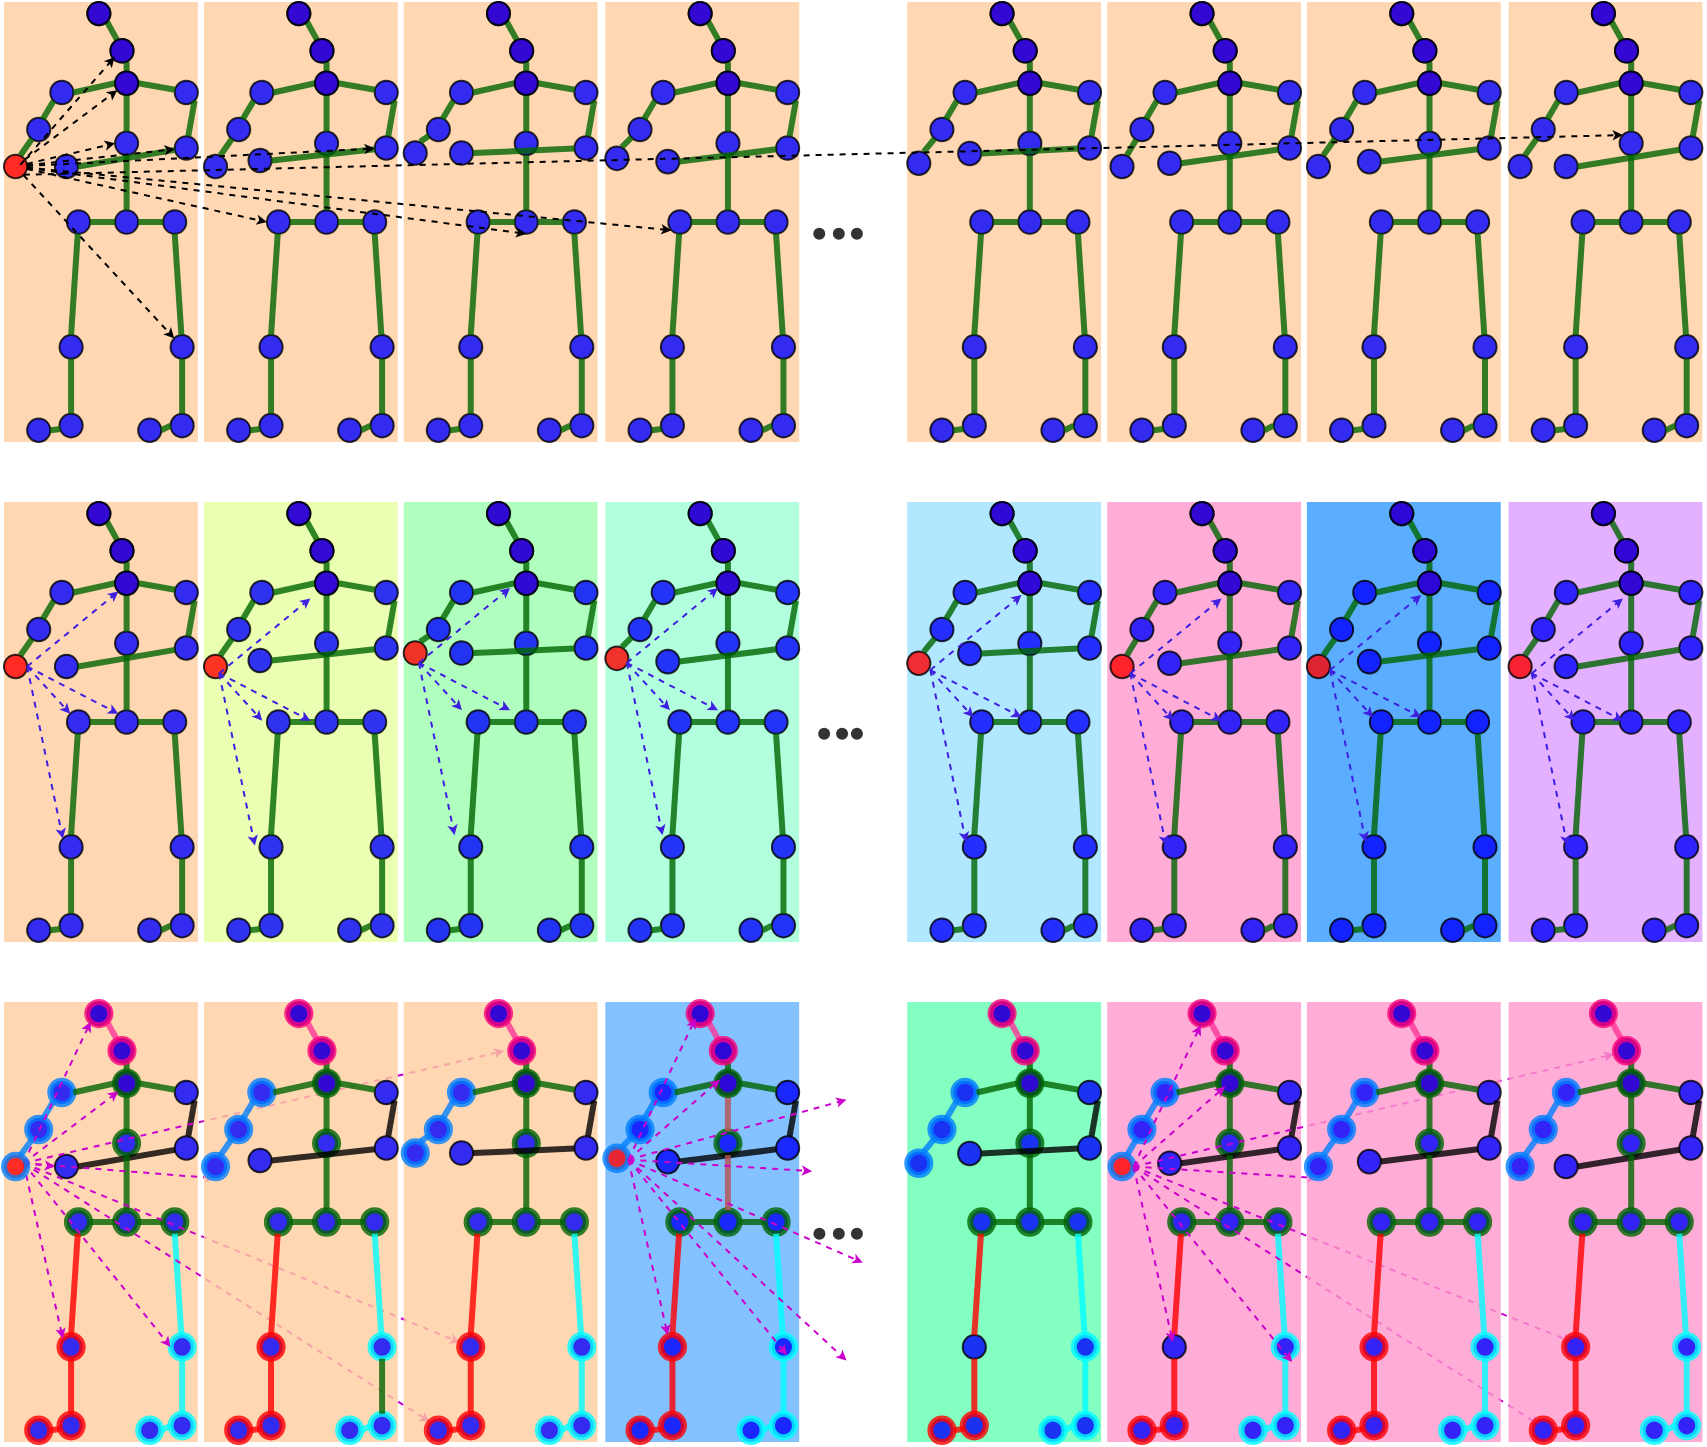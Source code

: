 <mxfile version="20.8.4" type="github">
  <diagram id="-_J-Ez4mo4AfEAsuLWXa" name="第 1 页">
    <mxGraphModel dx="1434" dy="1933" grid="1" gridSize="10" guides="1" tooltips="1" connect="1" arrows="1" fold="1" page="1" pageScale="1" pageWidth="827" pageHeight="1169" math="0" shadow="0">
      <root>
        <mxCell id="0" />
        <mxCell id="1" parent="0" />
        <mxCell id="m1jptbYtCvVwuHffWHw3-1" value="" style="group" vertex="1" connectable="0" parent="1">
          <mxGeometry x="170" y="80" width="849.21" height="220" as="geometry" />
        </mxCell>
        <mxCell id="m1jptbYtCvVwuHffWHw3-2" value="" style="group;labelBackgroundColor=#FFFFFF;fillColor=none;" vertex="1" connectable="0" parent="m1jptbYtCvVwuHffWHw3-1">
          <mxGeometry width="849.21" height="220" as="geometry" />
        </mxCell>
        <mxCell id="m1jptbYtCvVwuHffWHw3-3" value="" style="group;fillColor=#FFCE9F;opacity=80;" vertex="1" connectable="0" parent="m1jptbYtCvVwuHffWHw3-2">
          <mxGeometry width="96.929" height="220" as="geometry" />
        </mxCell>
        <mxCell id="m1jptbYtCvVwuHffWHw3-4" value="" style="ellipse;whiteSpace=wrap;html=1;fillColor=#FF0000;opacity=80;" vertex="1" parent="m1jptbYtCvVwuHffWHw3-3">
          <mxGeometry x="41.64" width="11.567" height="11.567" as="geometry" />
        </mxCell>
        <mxCell id="m1jptbYtCvVwuHffWHw3-5" value="" style="ellipse;whiteSpace=wrap;html=1;fillColor=#FF0000;opacity=80;" vertex="1" parent="m1jptbYtCvVwuHffWHw3-3">
          <mxGeometry x="53.207" y="18.507" width="11.567" height="11.798" as="geometry" />
        </mxCell>
        <mxCell id="m1jptbYtCvVwuHffWHw3-6" value="" style="endArrow=none;html=1;rounded=0;exitX=0.3;exitY=0.059;exitDx=0;exitDy=0;entryX=1;entryY=1;entryDx=0;entryDy=0;exitPerimeter=0;strokeWidth=3;strokeColor=#FF3399;opacity=80;" edge="1" parent="m1jptbYtCvVwuHffWHw3-3" source="m1jptbYtCvVwuHffWHw3-5" target="m1jptbYtCvVwuHffWHw3-4">
          <mxGeometry width="50" height="50" relative="1" as="geometry">
            <mxPoint x="85.593" y="57.834" as="sourcePoint" />
            <mxPoint x="97.16" y="46.267" as="targetPoint" />
          </mxGeometry>
        </mxCell>
        <mxCell id="m1jptbYtCvVwuHffWHw3-7" value="" style="ellipse;whiteSpace=wrap;html=1;fillColor=#FF0000;opacity=80;" vertex="1" parent="m1jptbYtCvVwuHffWHw3-3">
          <mxGeometry x="55.52" y="34.7" width="11.567" height="11.798" as="geometry" />
        </mxCell>
        <mxCell id="m1jptbYtCvVwuHffWHw3-8" value="" style="ellipse;whiteSpace=wrap;html=1;fillColor=#0000FF;opacity=80;" vertex="1" parent="m1jptbYtCvVwuHffWHw3-3">
          <mxGeometry x="85.362" y="39.327" width="11.567" height="11.798" as="geometry" />
        </mxCell>
        <mxCell id="m1jptbYtCvVwuHffWHw3-9" value="" style="ellipse;whiteSpace=wrap;html=1;fillColor=#0000FF;opacity=80;strokeColor=#007FFF;strokeWidth=3;" vertex="1" parent="m1jptbYtCvVwuHffWHw3-3">
          <mxGeometry x="23.133" y="39.327" width="11.567" height="11.798" as="geometry" />
        </mxCell>
        <mxCell id="m1jptbYtCvVwuHffWHw3-10" value="" style="endArrow=none;html=1;rounded=0;entryX=0.7;entryY=0.974;entryDx=0;entryDy=0;strokeWidth=3;entryPerimeter=0;exitX=0.5;exitY=0;exitDx=0;exitDy=0;fontSize=11;fillColor=#0000FF;strokeColor=#006600;opacity=80;" edge="1" parent="m1jptbYtCvVwuHffWHw3-3" source="m1jptbYtCvVwuHffWHw3-7" target="m1jptbYtCvVwuHffWHw3-5">
          <mxGeometry width="50" height="50" relative="1" as="geometry">
            <mxPoint x="86.056" y="20.82" as="sourcePoint" />
            <mxPoint x="80.966" y="11.566" as="targetPoint" />
          </mxGeometry>
        </mxCell>
        <mxCell id="m1jptbYtCvVwuHffWHw3-11" value="" style="edgeStyle=none;orthogonalLoop=1;jettySize=auto;html=1;rounded=0;labelBackgroundColor=default;strokeColor=#006600;strokeWidth=3;fontFamily=Helvetica;fontSize=11;fontColor=default;endArrow=none;shape=connector;exitX=1;exitY=0.5;exitDx=0;exitDy=0;entryX=0;entryY=0.5;entryDx=0;entryDy=0;opacity=80;" edge="1" parent="m1jptbYtCvVwuHffWHw3-3" source="m1jptbYtCvVwuHffWHw3-9" target="m1jptbYtCvVwuHffWHw3-7">
          <mxGeometry width="100" relative="1" as="geometry">
            <mxPoint x="39.327" y="47.442" as="sourcePoint" />
            <mxPoint x="57.139" y="44.648" as="targetPoint" />
            <Array as="points" />
          </mxGeometry>
        </mxCell>
        <mxCell id="m1jptbYtCvVwuHffWHw3-12" value="" style="edgeStyle=none;orthogonalLoop=1;jettySize=auto;html=1;rounded=0;labelBackgroundColor=default;strokeColor=#006600;strokeWidth=3;fontFamily=Helvetica;fontSize=11;fontColor=default;endArrow=none;shape=connector;exitX=1;exitY=0.5;exitDx=0;exitDy=0;entryX=0.02;entryY=0.386;entryDx=0;entryDy=0;entryPerimeter=0;opacity=80;" edge="1" parent="m1jptbYtCvVwuHffWHw3-3" source="m1jptbYtCvVwuHffWHw3-7" target="m1jptbYtCvVwuHffWHw3-8">
          <mxGeometry width="100" relative="1" as="geometry">
            <mxPoint x="74.027" y="69.401" as="sourcePoint" />
            <mxPoint x="97.16" y="69.401" as="targetPoint" />
            <Array as="points" />
          </mxGeometry>
        </mxCell>
        <mxCell id="m1jptbYtCvVwuHffWHw3-13" value="" style="ellipse;whiteSpace=wrap;html=1;fillColor=#0000FF;opacity=80;strokeColor=#006600;strokeWidth=3;labelBackgroundColor=default;endArrow=none;fontSize=11;rounded=0;" vertex="1" parent="m1jptbYtCvVwuHffWHw3-3">
          <mxGeometry x="55.52" y="64.774" width="11.567" height="11.798" as="geometry" />
        </mxCell>
        <mxCell id="m1jptbYtCvVwuHffWHw3-14" value="" style="edgeStyle=none;orthogonalLoop=1;jettySize=auto;html=1;rounded=0;labelBackgroundColor=default;strokeColor=#006600;strokeWidth=3;fontFamily=Helvetica;fontSize=11;fontColor=default;endArrow=none;shape=connector;exitX=0.5;exitY=0;exitDx=0;exitDy=0;entryX=0.5;entryY=1;entryDx=0;entryDy=0;opacity=80;" edge="1" parent="m1jptbYtCvVwuHffWHw3-3" source="m1jptbYtCvVwuHffWHw3-13" target="m1jptbYtCvVwuHffWHw3-7">
          <mxGeometry width="100" relative="1" as="geometry">
            <mxPoint x="74.027" y="87.907" as="sourcePoint" />
            <mxPoint x="97.16" y="87.907" as="targetPoint" />
            <Array as="points" />
          </mxGeometry>
        </mxCell>
        <mxCell id="m1jptbYtCvVwuHffWHw3-15" value="" style="ellipse;whiteSpace=wrap;html=1;fillColor=#0000FF;opacity=80;" vertex="1" parent="m1jptbYtCvVwuHffWHw3-3">
          <mxGeometry x="85.362" y="67.087" width="11.567" height="11.798" as="geometry" />
        </mxCell>
        <mxCell id="m1jptbYtCvVwuHffWHw3-16" value="" style="edgeStyle=none;orthogonalLoop=1;jettySize=auto;html=1;rounded=0;labelBackgroundColor=default;strokeColor=default;strokeWidth=3;fontFamily=Helvetica;fontSize=12;fontColor=default;endArrow=none;shape=connector;exitX=1;exitY=1;exitDx=0;exitDy=0;opacity=80;fillColor=#0000FF;" edge="1" parent="m1jptbYtCvVwuHffWHw3-3" source="m1jptbYtCvVwuHffWHw3-8" target="m1jptbYtCvVwuHffWHw3-15">
          <mxGeometry width="100" relative="1" as="geometry">
            <mxPoint x="115.667" y="76.341" as="sourcePoint" />
            <mxPoint x="138.8" y="76.341" as="targetPoint" />
            <Array as="points" />
          </mxGeometry>
        </mxCell>
        <mxCell id="m1jptbYtCvVwuHffWHw3-17" value="" style="ellipse;whiteSpace=wrap;html=1;fillColor=#0000FF;opacity=80;" vertex="1" parent="m1jptbYtCvVwuHffWHw3-3">
          <mxGeometry x="25.447" y="76.341" width="11.567" height="11.798" as="geometry" />
        </mxCell>
        <mxCell id="m1jptbYtCvVwuHffWHw3-18" value="" style="edgeStyle=none;orthogonalLoop=1;jettySize=auto;html=1;rounded=0;labelBackgroundColor=default;strokeColor=default;strokeWidth=3;fontFamily=Helvetica;fontSize=12;fontColor=default;endArrow=none;shape=connector;exitX=1;exitY=0.5;exitDx=0;exitDy=0;opacity=80;fillColor=#0000FF;" edge="1" parent="m1jptbYtCvVwuHffWHw3-3" source="m1jptbYtCvVwuHffWHw3-17" target="m1jptbYtCvVwuHffWHw3-15">
          <mxGeometry width="100" relative="1" as="geometry">
            <mxPoint x="111.04" y="106.414" as="sourcePoint" />
            <mxPoint x="134.173" y="106.414" as="targetPoint" />
            <Array as="points" />
          </mxGeometry>
        </mxCell>
        <mxCell id="m1jptbYtCvVwuHffWHw3-19" value="" style="ellipse;whiteSpace=wrap;html=1;fillColor=#0000FF;opacity=80;strokeColor=#007FFF;strokeWidth=3;" vertex="1" parent="m1jptbYtCvVwuHffWHw3-3">
          <mxGeometry x="11.567" y="57.834" width="11.567" height="11.798" as="geometry" />
        </mxCell>
        <mxCell id="m1jptbYtCvVwuHffWHw3-20" value="" style="edgeStyle=none;orthogonalLoop=1;jettySize=auto;html=1;rounded=0;labelBackgroundColor=default;strokeColor=#007FFF;strokeWidth=3;fontFamily=Helvetica;fontSize=12;fontColor=default;endArrow=none;shape=connector;exitX=0.677;exitY=0.061;exitDx=0;exitDy=0;exitPerimeter=0;opacity=80;fillColor=#0000FF;" edge="1" parent="m1jptbYtCvVwuHffWHw3-3" source="m1jptbYtCvVwuHffWHw3-19">
          <mxGeometry width="100" relative="1" as="geometry">
            <mxPoint x="25.447" y="57.834" as="sourcePoint" />
            <mxPoint x="24.753" y="49.506" as="targetPoint" />
            <Array as="points" />
          </mxGeometry>
        </mxCell>
        <mxCell id="m1jptbYtCvVwuHffWHw3-21" value="" style="ellipse;whiteSpace=wrap;html=1;fillColor=#0000FF;opacity=80;strokeColor=#006600;strokeWidth=3;labelBackgroundColor=default;endArrow=none;fontSize=11;rounded=0;" vertex="1" parent="m1jptbYtCvVwuHffWHw3-3">
          <mxGeometry x="55.52" y="104.101" width="11.567" height="11.798" as="geometry" />
        </mxCell>
        <mxCell id="m1jptbYtCvVwuHffWHw3-22" value="" style="edgeStyle=none;orthogonalLoop=1;jettySize=auto;html=1;rounded=0;labelBackgroundColor=default;strokeColor=#006600;strokeWidth=3;fontFamily=Helvetica;fontSize=11;fontColor=default;endArrow=none;shape=connector;exitX=0.5;exitY=0;exitDx=0;exitDy=0;entryX=0.5;entryY=1;entryDx=0;entryDy=0;opacity=80;" edge="1" parent="m1jptbYtCvVwuHffWHw3-3" source="m1jptbYtCvVwuHffWHw3-21" target="m1jptbYtCvVwuHffWHw3-13">
          <mxGeometry width="100" relative="1" as="geometry">
            <mxPoint x="80.967" y="115.668" as="sourcePoint" />
            <mxPoint x="104.1" y="115.668" as="targetPoint" />
            <Array as="points" />
          </mxGeometry>
        </mxCell>
        <mxCell id="m1jptbYtCvVwuHffWHw3-23" value="" style="ellipse;whiteSpace=wrap;html=1;fillColor=#0000FF;opacity=80;strokeColor=#006600;strokeWidth=3;labelBackgroundColor=default;endArrow=none;fontSize=11;rounded=0;" vertex="1" parent="m1jptbYtCvVwuHffWHw3-3">
          <mxGeometry x="79.579" y="104.101" width="11.567" height="11.798" as="geometry" />
        </mxCell>
        <mxCell id="m1jptbYtCvVwuHffWHw3-24" value="" style="ellipse;whiteSpace=wrap;html=1;fillColor=#0000FF;opacity=80;strokeColor=#006600;strokeWidth=3;labelBackgroundColor=default;endArrow=none;fontSize=11;rounded=0;" vertex="1" parent="m1jptbYtCvVwuHffWHw3-3">
          <mxGeometry x="31.461" y="104.101" width="11.567" height="11.798" as="geometry" />
        </mxCell>
        <mxCell id="m1jptbYtCvVwuHffWHw3-25" value="" style="edgeStyle=none;orthogonalLoop=1;jettySize=auto;html=1;rounded=0;labelBackgroundColor=default;strokeColor=#006600;strokeWidth=3;fontFamily=Helvetica;fontSize=11;fontColor=default;endArrow=none;shape=connector;entryX=0;entryY=0.5;entryDx=0;entryDy=0;exitX=1;exitY=0.5;exitDx=0;exitDy=0;opacity=80;" edge="1" parent="m1jptbYtCvVwuHffWHw3-3" source="m1jptbYtCvVwuHffWHw3-24" target="m1jptbYtCvVwuHffWHw3-21">
          <mxGeometry width="100" relative="1" as="geometry">
            <mxPoint x="46.267" y="109.901" as="sourcePoint" />
            <mxPoint x="69.4" y="109.901" as="targetPoint" />
            <Array as="points" />
          </mxGeometry>
        </mxCell>
        <mxCell id="m1jptbYtCvVwuHffWHw3-26" value="" style="edgeStyle=none;orthogonalLoop=1;jettySize=auto;html=1;rounded=0;labelBackgroundColor=default;strokeColor=#006600;strokeWidth=3;fontFamily=Helvetica;fontSize=11;fontColor=default;endArrow=none;shape=connector;exitX=1;exitY=0.5;exitDx=0;exitDy=0;entryX=0;entryY=0.5;entryDx=0;entryDy=0;opacity=80;" edge="1" parent="m1jptbYtCvVwuHffWHw3-3" source="m1jptbYtCvVwuHffWHw3-21" target="m1jptbYtCvVwuHffWHw3-23">
          <mxGeometry width="100" relative="1" as="geometry">
            <mxPoint x="57.833" y="141.115" as="sourcePoint" />
            <mxPoint x="80.967" y="141.115" as="targetPoint" />
            <Array as="points" />
          </mxGeometry>
        </mxCell>
        <mxCell id="m1jptbYtCvVwuHffWHw3-27" value="" style="ellipse;whiteSpace=wrap;html=1;fillColor=#0000FF;opacity=80;strokeColor=#FF0000;strokeWidth=3;" vertex="1" parent="m1jptbYtCvVwuHffWHw3-3">
          <mxGeometry x="27.76" y="166.562" width="11.567" height="11.798" as="geometry" />
        </mxCell>
        <mxCell id="m1jptbYtCvVwuHffWHw3-28" value="" style="ellipse;whiteSpace=wrap;html=1;fillColor=#0000FF;opacity=80;strokeColor=#00FFFF;strokeWidth=3;" vertex="1" parent="m1jptbYtCvVwuHffWHw3-3">
          <mxGeometry x="83.28" y="166.562" width="11.567" height="11.798" as="geometry" />
        </mxCell>
        <mxCell id="m1jptbYtCvVwuHffWHw3-29" value="" style="edgeStyle=none;orthogonalLoop=1;jettySize=auto;html=1;rounded=0;labelBackgroundColor=default;strokeColor=#FF0000;strokeWidth=3;fontFamily=Helvetica;fontSize=12;fontColor=default;endArrow=none;shape=connector;exitX=0.5;exitY=0;exitDx=0;exitDy=0;opacity=80;fillColor=#0000FF;" edge="1" parent="m1jptbYtCvVwuHffWHw3-3" source="m1jptbYtCvVwuHffWHw3-27" target="m1jptbYtCvVwuHffWHw3-24">
          <mxGeometry width="100" relative="1" as="geometry">
            <mxPoint x="53.207" y="150.368" as="sourcePoint" />
            <mxPoint x="76.34" y="150.368" as="targetPoint" />
            <Array as="points" />
          </mxGeometry>
        </mxCell>
        <mxCell id="m1jptbYtCvVwuHffWHw3-30" value="" style="edgeStyle=none;orthogonalLoop=1;jettySize=auto;html=1;rounded=0;labelBackgroundColor=default;strokeColor=#00FFFF;strokeWidth=3;fontFamily=Helvetica;fontSize=12;fontColor=default;endArrow=none;shape=connector;exitX=0.5;exitY=1;exitDx=0;exitDy=0;opacity=80;fillColor=#0000FF;" edge="1" parent="m1jptbYtCvVwuHffWHw3-3" source="m1jptbYtCvVwuHffWHw3-23" target="m1jptbYtCvVwuHffWHw3-28">
          <mxGeometry width="100" relative="1" as="geometry">
            <mxPoint x="76.34" y="154.995" as="sourcePoint" />
            <mxPoint x="99.473" y="154.995" as="targetPoint" />
            <Array as="points" />
          </mxGeometry>
        </mxCell>
        <mxCell id="m1jptbYtCvVwuHffWHw3-31" value="" style="ellipse;whiteSpace=wrap;html=1;fillColor=#0000FF;opacity=80;strokeColor=#FF0000;strokeWidth=3;" vertex="1" parent="m1jptbYtCvVwuHffWHw3-3">
          <mxGeometry x="27.76" y="205.889" width="11.567" height="11.798" as="geometry" />
        </mxCell>
        <mxCell id="m1jptbYtCvVwuHffWHw3-32" value="" style="ellipse;whiteSpace=wrap;html=1;fillColor=#0000FF;opacity=80;strokeColor=#00FFFF;strokeWidth=3;" vertex="1" parent="m1jptbYtCvVwuHffWHw3-3">
          <mxGeometry x="83.28" y="205.889" width="11.567" height="11.798" as="geometry" />
        </mxCell>
        <mxCell id="m1jptbYtCvVwuHffWHw3-33" value="" style="edgeStyle=none;orthogonalLoop=1;jettySize=auto;html=1;rounded=0;labelBackgroundColor=default;strokeColor=#FF0000;strokeWidth=3;fontFamily=Helvetica;fontSize=12;fontColor=default;endArrow=none;shape=connector;exitX=0.5;exitY=0;exitDx=0;exitDy=0;entryX=0.5;entryY=1;entryDx=0;entryDy=0;opacity=80;fillColor=#0000FF;" edge="1" parent="m1jptbYtCvVwuHffWHw3-3" source="m1jptbYtCvVwuHffWHw3-31" target="m1jptbYtCvVwuHffWHw3-27">
          <mxGeometry width="100" relative="1" as="geometry">
            <mxPoint x="41.64" y="215.142" as="sourcePoint" />
            <mxPoint x="64.773" y="215.142" as="targetPoint" />
            <Array as="points" />
          </mxGeometry>
        </mxCell>
        <mxCell id="m1jptbYtCvVwuHffWHw3-34" value="" style="edgeStyle=none;orthogonalLoop=1;jettySize=auto;html=1;rounded=0;labelBackgroundColor=default;strokeColor=#00FFFF;strokeWidth=3;fontFamily=Helvetica;fontSize=12;fontColor=default;endArrow=none;shape=connector;exitX=0.5;exitY=0;exitDx=0;exitDy=0;entryX=0.5;entryY=1;entryDx=0;entryDy=0;opacity=80;fillColor=#0000FF;" edge="1" parent="m1jptbYtCvVwuHffWHw3-3" source="m1jptbYtCvVwuHffWHw3-32" target="m1jptbYtCvVwuHffWHw3-28">
          <mxGeometry width="100" relative="1" as="geometry">
            <mxPoint x="74.027" y="212.829" as="sourcePoint" />
            <mxPoint x="97.16" y="212.829" as="targetPoint" />
            <Array as="points" />
          </mxGeometry>
        </mxCell>
        <mxCell id="m1jptbYtCvVwuHffWHw3-35" value="" style="ellipse;whiteSpace=wrap;html=1;fillColor=#0000FF;opacity=80;strokeColor=#FF0000;strokeWidth=3;" vertex="1" parent="m1jptbYtCvVwuHffWHw3-3">
          <mxGeometry x="11.567" y="208.202" width="11.567" height="11.798" as="geometry" />
        </mxCell>
        <mxCell id="m1jptbYtCvVwuHffWHw3-36" value="" style="ellipse;whiteSpace=wrap;html=1;fillColor=#0000FF;opacity=80;strokeColor=#00FFFF;strokeWidth=3;" vertex="1" parent="m1jptbYtCvVwuHffWHw3-3">
          <mxGeometry x="67.087" y="208.202" width="11.567" height="11.798" as="geometry" />
        </mxCell>
        <mxCell id="m1jptbYtCvVwuHffWHw3-37" value="" style="edgeStyle=none;orthogonalLoop=1;jettySize=auto;html=1;rounded=0;labelBackgroundColor=default;strokeColor=#FF0000;strokeWidth=3;fontFamily=Helvetica;fontSize=12;fontColor=default;endArrow=none;shape=connector;exitX=1;exitY=0.5;exitDx=0;exitDy=0;entryX=0.033;entryY=0.647;entryDx=0;entryDy=0;entryPerimeter=0;opacity=80;fillColor=#0000FF;" edge="1" parent="m1jptbYtCvVwuHffWHw3-3" source="m1jptbYtCvVwuHffWHw3-35" target="m1jptbYtCvVwuHffWHw3-31">
          <mxGeometry width="100" relative="1" as="geometry">
            <mxPoint x="20.82" y="245.216" as="sourcePoint" />
            <mxPoint x="43.953" y="245.216" as="targetPoint" />
            <Array as="points" />
          </mxGeometry>
        </mxCell>
        <mxCell id="m1jptbYtCvVwuHffWHw3-38" value="" style="edgeStyle=none;orthogonalLoop=1;jettySize=auto;html=1;rounded=0;labelBackgroundColor=default;strokeColor=#00FFFF;strokeWidth=3;fontFamily=Helvetica;fontSize=12;fontColor=default;endArrow=none;shape=connector;exitX=1;exitY=0.5;exitDx=0;exitDy=0;entryX=0;entryY=0.5;entryDx=0;entryDy=0;opacity=80;fillColor=#0000FF;" edge="1" parent="m1jptbYtCvVwuHffWHw3-3" source="m1jptbYtCvVwuHffWHw3-36" target="m1jptbYtCvVwuHffWHw3-32">
          <mxGeometry width="100" relative="1" as="geometry">
            <mxPoint x="62.46" y="249.842" as="sourcePoint" />
            <mxPoint x="85.593" y="249.842" as="targetPoint" />
            <Array as="points" />
          </mxGeometry>
        </mxCell>
        <mxCell id="m1jptbYtCvVwuHffWHw3-39" value="" style="ellipse;whiteSpace=wrap;html=1;fillColor=#0000FF;opacity=80;strokeColor=#FF0080;strokeWidth=3;" vertex="1" parent="m1jptbYtCvVwuHffWHw3-3">
          <mxGeometry x="41.64" width="11.567" height="11.567" as="geometry" />
        </mxCell>
        <mxCell id="m1jptbYtCvVwuHffWHw3-40" value="" style="ellipse;whiteSpace=wrap;html=1;fillColor=#0000FF;opacity=80;strokeColor=#FF0080;strokeWidth=3;" vertex="1" parent="m1jptbYtCvVwuHffWHw3-3">
          <mxGeometry x="53.207" y="18.507" width="11.567" height="11.798" as="geometry" />
        </mxCell>
        <mxCell id="m1jptbYtCvVwuHffWHw3-41" value="" style="ellipse;whiteSpace=wrap;html=1;fillColor=#0000FF;opacity=80;strokeColor=#006600;strokeWidth=3;labelBackgroundColor=default;endArrow=none;fontSize=11;rounded=0;" vertex="1" parent="m1jptbYtCvVwuHffWHw3-3">
          <mxGeometry x="55.52" y="34.7" width="11.567" height="11.798" as="geometry" />
        </mxCell>
        <mxCell id="m1jptbYtCvVwuHffWHw3-42" value="" style="endArrow=classic;html=1;rounded=0;labelBackgroundColor=default;strokeColor=#CC00CC;strokeWidth=1;fontFamily=Helvetica;fontSize=18;fontColor=default;shape=connector;endSize=2;jumpSize=3;dashed=1;exitX=1;exitY=0.5;exitDx=0;exitDy=0;entryX=0;entryY=1;entryDx=0;entryDy=0;" edge="1" parent="m1jptbYtCvVwuHffWHw3-3" target="m1jptbYtCvVwuHffWHw3-39">
          <mxGeometry width="50" height="50" relative="1" as="geometry">
            <mxPoint x="9.799" y="80.586" as="sourcePoint" />
            <mxPoint x="27.763" y="166.558" as="targetPoint" />
          </mxGeometry>
        </mxCell>
        <mxCell id="m1jptbYtCvVwuHffWHw3-43" value="" style="endArrow=classic;html=1;rounded=0;labelBackgroundColor=default;strokeColor=#CC00CC;strokeWidth=1;fontFamily=Helvetica;fontSize=18;fontColor=default;shape=connector;endSize=2;jumpSize=3;dashed=1;exitX=1;exitY=0.5;exitDx=0;exitDy=0;entryX=0;entryY=1;entryDx=0;entryDy=0;" edge="1" parent="m1jptbYtCvVwuHffWHw3-3" target="m1jptbYtCvVwuHffWHw3-41">
          <mxGeometry width="50" height="50" relative="1" as="geometry">
            <mxPoint x="9.799" y="80.586" as="sourcePoint" />
            <mxPoint x="27.763" y="166.558" as="targetPoint" />
          </mxGeometry>
        </mxCell>
        <mxCell id="m1jptbYtCvVwuHffWHw3-44" value="" style="endArrow=classic;html=1;rounded=0;labelBackgroundColor=default;strokeColor=#CC00CC;strokeWidth=1;fontFamily=Helvetica;fontSize=18;fontColor=default;shape=connector;endSize=2;jumpSize=3;dashed=1;exitX=1;exitY=0.5;exitDx=0;exitDy=0;entryX=0;entryY=0.5;entryDx=0;entryDy=0;" edge="1" parent="m1jptbYtCvVwuHffWHw3-3" target="m1jptbYtCvVwuHffWHw3-17">
          <mxGeometry width="50" height="50" relative="1" as="geometry">
            <mxPoint x="9.799" y="80.586" as="sourcePoint" />
            <mxPoint x="27.763" y="166.558" as="targetPoint" />
          </mxGeometry>
        </mxCell>
        <mxCell id="m1jptbYtCvVwuHffWHw3-45" value="" style="endArrow=classic;html=1;rounded=0;labelBackgroundColor=default;strokeColor=#CC00CC;strokeWidth=1;fontFamily=Helvetica;fontSize=18;fontColor=default;shape=connector;endSize=2;jumpSize=3;dashed=1;exitX=1;exitY=0.5;exitDx=0;exitDy=0;entryX=0;entryY=0;entryDx=0;entryDy=0;" edge="1" parent="m1jptbYtCvVwuHffWHw3-3" target="m1jptbYtCvVwuHffWHw3-27">
          <mxGeometry width="50" height="50" relative="1" as="geometry">
            <mxPoint x="9.799" y="80.586" as="sourcePoint" />
            <mxPoint x="27.763" y="166.558" as="targetPoint" />
          </mxGeometry>
        </mxCell>
        <mxCell id="m1jptbYtCvVwuHffWHw3-46" value="" style="endArrow=classic;html=1;rounded=0;labelBackgroundColor=default;strokeColor=#CC00CC;strokeWidth=1;fontFamily=Helvetica;fontSize=18;fontColor=default;shape=connector;endSize=2;jumpSize=3;dashed=1;exitX=1;exitY=0.5;exitDx=0;exitDy=0;entryX=0;entryY=0.5;entryDx=0;entryDy=0;" edge="1" parent="m1jptbYtCvVwuHffWHw3-3" target="m1jptbYtCvVwuHffWHw3-28">
          <mxGeometry width="50" height="50" relative="1" as="geometry">
            <mxPoint x="9.799" y="80.586" as="sourcePoint" />
            <mxPoint x="27.763" y="166.558" as="targetPoint" />
          </mxGeometry>
        </mxCell>
        <mxCell id="m1jptbYtCvVwuHffWHw3-47" value="" style="endArrow=classic;html=1;rounded=0;labelBackgroundColor=default;strokeColor=#CC00CC;strokeWidth=1;fontFamily=Helvetica;fontSize=18;fontColor=default;shape=connector;endSize=2;jumpSize=3;dashed=1;exitX=1;exitY=0.5;exitDx=0;exitDy=0;entryX=0.5;entryY=1;entryDx=0;entryDy=0;" edge="1" parent="m1jptbYtCvVwuHffWHw3-3" target="m1jptbYtCvVwuHffWHw3-66">
          <mxGeometry width="50" height="50" relative="1" as="geometry">
            <mxPoint x="9.799" y="80.586" as="sourcePoint" />
            <mxPoint x="27.763" y="166.558" as="targetPoint" />
          </mxGeometry>
        </mxCell>
        <mxCell id="m1jptbYtCvVwuHffWHw3-48" value="" style="endArrow=classic;html=1;rounded=0;labelBackgroundColor=default;strokeColor=#CC00CC;strokeWidth=1;fontFamily=Helvetica;fontSize=18;fontColor=default;shape=connector;endSize=2;jumpSize=3;dashed=1;exitX=1;exitY=0.5;exitDx=0;exitDy=0;" edge="1" parent="m1jptbYtCvVwuHffWHw3-3" target="m1jptbYtCvVwuHffWHw3-116">
          <mxGeometry width="50" height="50" relative="1" as="geometry">
            <mxPoint x="9.799" y="80.586" as="sourcePoint" />
            <mxPoint x="27.763" y="166.558" as="targetPoint" />
          </mxGeometry>
        </mxCell>
        <mxCell id="m1jptbYtCvVwuHffWHw3-49" value="" style="endArrow=classic;html=1;rounded=0;labelBackgroundColor=default;strokeColor=#CC00CC;strokeWidth=1;fontFamily=Helvetica;fontSize=18;fontColor=default;shape=connector;endSize=2;jumpSize=3;dashed=1;exitX=1;exitY=0.5;exitDx=0;exitDy=0;entryX=0;entryY=0;entryDx=0;entryDy=0;" edge="1" parent="m1jptbYtCvVwuHffWHw3-3" target="m1jptbYtCvVwuHffWHw3-124">
          <mxGeometry width="50" height="50" relative="1" as="geometry">
            <mxPoint x="9.799" y="80.586" as="sourcePoint" />
            <mxPoint x="27.763" y="166.558" as="targetPoint" />
          </mxGeometry>
        </mxCell>
        <mxCell id="m1jptbYtCvVwuHffWHw3-50" value="" style="endArrow=classic;html=1;rounded=0;labelBackgroundColor=default;strokeColor=#CC00CC;strokeWidth=1;fontFamily=Helvetica;fontSize=18;fontColor=default;shape=connector;endSize=2;jumpSize=3;dashed=1;exitX=1;exitY=0.5;exitDx=0;exitDy=0;" edge="1" parent="m1jptbYtCvVwuHffWHw3-3">
          <mxGeometry width="50" height="50" relative="1" as="geometry">
            <mxPoint x="9.799" y="80.586" as="sourcePoint" />
            <mxPoint x="250.149" y="24.444" as="targetPoint" />
          </mxGeometry>
        </mxCell>
        <mxCell id="m1jptbYtCvVwuHffWHw3-51" value="" style="group;fillColor=#FFCE9F;opacity=80;" vertex="1" connectable="0" parent="m1jptbYtCvVwuHffWHw3-2">
          <mxGeometry x="99.984" width="96.929" height="220" as="geometry" />
        </mxCell>
        <mxCell id="m1jptbYtCvVwuHffWHw3-52" value="" style="ellipse;whiteSpace=wrap;html=1;fillColor=#FF0000;opacity=80;" vertex="1" parent="m1jptbYtCvVwuHffWHw3-51">
          <mxGeometry x="41.64" width="11.567" height="11.567" as="geometry" />
        </mxCell>
        <mxCell id="m1jptbYtCvVwuHffWHw3-53" value="" style="ellipse;whiteSpace=wrap;html=1;fillColor=#FF0000;opacity=80;" vertex="1" parent="m1jptbYtCvVwuHffWHw3-51">
          <mxGeometry x="53.207" y="18.507" width="11.567" height="11.798" as="geometry" />
        </mxCell>
        <mxCell id="m1jptbYtCvVwuHffWHw3-54" value="" style="endArrow=none;html=1;rounded=0;exitX=0.3;exitY=0.059;exitDx=0;exitDy=0;entryX=1;entryY=1;entryDx=0;entryDy=0;exitPerimeter=0;strokeWidth=3;strokeColor=#FF3399;opacity=80;" edge="1" parent="m1jptbYtCvVwuHffWHw3-51" source="m1jptbYtCvVwuHffWHw3-53" target="m1jptbYtCvVwuHffWHw3-52">
          <mxGeometry width="50" height="50" relative="1" as="geometry">
            <mxPoint x="85.593" y="57.834" as="sourcePoint" />
            <mxPoint x="97.16" y="46.267" as="targetPoint" />
          </mxGeometry>
        </mxCell>
        <mxCell id="m1jptbYtCvVwuHffWHw3-55" value="" style="ellipse;whiteSpace=wrap;html=1;fillColor=#FF0000;opacity=80;" vertex="1" parent="m1jptbYtCvVwuHffWHw3-51">
          <mxGeometry x="55.52" y="34.7" width="11.567" height="11.798" as="geometry" />
        </mxCell>
        <mxCell id="m1jptbYtCvVwuHffWHw3-56" value="" style="ellipse;whiteSpace=wrap;html=1;fillColor=#0000FF;opacity=80;" vertex="1" parent="m1jptbYtCvVwuHffWHw3-51">
          <mxGeometry x="85.362" y="39.327" width="11.567" height="11.798" as="geometry" />
        </mxCell>
        <mxCell id="m1jptbYtCvVwuHffWHw3-57" value="" style="ellipse;whiteSpace=wrap;html=1;fillColor=#0000FF;opacity=80;strokeColor=#007FFF;strokeWidth=3;" vertex="1" parent="m1jptbYtCvVwuHffWHw3-51">
          <mxGeometry x="23.133" y="39.327" width="11.567" height="11.798" as="geometry" />
        </mxCell>
        <mxCell id="m1jptbYtCvVwuHffWHw3-58" value="" style="endArrow=none;html=1;rounded=0;entryX=0.7;entryY=0.974;entryDx=0;entryDy=0;strokeWidth=3;entryPerimeter=0;exitX=0.5;exitY=0;exitDx=0;exitDy=0;fontSize=11;fillColor=#0000FF;strokeColor=#006600;opacity=80;" edge="1" parent="m1jptbYtCvVwuHffWHw3-51" source="m1jptbYtCvVwuHffWHw3-55" target="m1jptbYtCvVwuHffWHw3-53">
          <mxGeometry width="50" height="50" relative="1" as="geometry">
            <mxPoint x="86.056" y="20.82" as="sourcePoint" />
            <mxPoint x="80.966" y="11.566" as="targetPoint" />
          </mxGeometry>
        </mxCell>
        <mxCell id="m1jptbYtCvVwuHffWHw3-59" value="" style="edgeStyle=none;orthogonalLoop=1;jettySize=auto;html=1;rounded=0;labelBackgroundColor=default;strokeColor=#006600;strokeWidth=3;fontFamily=Helvetica;fontSize=11;fontColor=default;endArrow=none;shape=connector;exitX=1;exitY=0.5;exitDx=0;exitDy=0;entryX=0;entryY=0.5;entryDx=0;entryDy=0;opacity=80;" edge="1" parent="m1jptbYtCvVwuHffWHw3-51" source="m1jptbYtCvVwuHffWHw3-57" target="m1jptbYtCvVwuHffWHw3-55">
          <mxGeometry width="100" relative="1" as="geometry">
            <mxPoint x="39.327" y="47.442" as="sourcePoint" />
            <mxPoint x="57.139" y="44.648" as="targetPoint" />
            <Array as="points" />
          </mxGeometry>
        </mxCell>
        <mxCell id="m1jptbYtCvVwuHffWHw3-60" value="" style="edgeStyle=none;orthogonalLoop=1;jettySize=auto;html=1;rounded=0;labelBackgroundColor=default;strokeColor=#006600;strokeWidth=3;fontFamily=Helvetica;fontSize=11;fontColor=default;endArrow=none;shape=connector;exitX=1;exitY=0.5;exitDx=0;exitDy=0;entryX=0.02;entryY=0.386;entryDx=0;entryDy=0;entryPerimeter=0;opacity=80;" edge="1" parent="m1jptbYtCvVwuHffWHw3-51" source="m1jptbYtCvVwuHffWHw3-55" target="m1jptbYtCvVwuHffWHw3-56">
          <mxGeometry width="100" relative="1" as="geometry">
            <mxPoint x="74.027" y="69.401" as="sourcePoint" />
            <mxPoint x="97.16" y="69.401" as="targetPoint" />
            <Array as="points" />
          </mxGeometry>
        </mxCell>
        <mxCell id="m1jptbYtCvVwuHffWHw3-61" value="" style="ellipse;whiteSpace=wrap;html=1;fillColor=#0000FF;opacity=80;strokeColor=#006600;strokeWidth=3;labelBackgroundColor=default;endArrow=none;fontSize=11;rounded=0;" vertex="1" parent="m1jptbYtCvVwuHffWHw3-51">
          <mxGeometry x="55.52" y="64.774" width="11.567" height="11.798" as="geometry" />
        </mxCell>
        <mxCell id="m1jptbYtCvVwuHffWHw3-62" value="" style="edgeStyle=none;orthogonalLoop=1;jettySize=auto;html=1;rounded=0;labelBackgroundColor=default;strokeColor=#006600;strokeWidth=3;fontFamily=Helvetica;fontSize=11;fontColor=default;endArrow=none;shape=connector;exitX=0.5;exitY=0;exitDx=0;exitDy=0;entryX=0.5;entryY=1;entryDx=0;entryDy=0;opacity=80;" edge="1" parent="m1jptbYtCvVwuHffWHw3-51" source="m1jptbYtCvVwuHffWHw3-61" target="m1jptbYtCvVwuHffWHw3-55">
          <mxGeometry width="100" relative="1" as="geometry">
            <mxPoint x="74.027" y="87.907" as="sourcePoint" />
            <mxPoint x="97.16" y="87.907" as="targetPoint" />
            <Array as="points" />
          </mxGeometry>
        </mxCell>
        <mxCell id="m1jptbYtCvVwuHffWHw3-63" value="" style="ellipse;whiteSpace=wrap;html=1;fillColor=#0000FF;opacity=80;" vertex="1" parent="m1jptbYtCvVwuHffWHw3-51">
          <mxGeometry x="85.362" y="67.087" width="11.567" height="11.798" as="geometry" />
        </mxCell>
        <mxCell id="m1jptbYtCvVwuHffWHw3-64" value="" style="edgeStyle=none;orthogonalLoop=1;jettySize=auto;html=1;rounded=0;labelBackgroundColor=default;strokeColor=default;strokeWidth=3;fontFamily=Helvetica;fontSize=12;fontColor=default;endArrow=none;shape=connector;exitX=1;exitY=1;exitDx=0;exitDy=0;opacity=80;fillColor=#0000FF;" edge="1" parent="m1jptbYtCvVwuHffWHw3-51" source="m1jptbYtCvVwuHffWHw3-56" target="m1jptbYtCvVwuHffWHw3-63">
          <mxGeometry width="100" relative="1" as="geometry">
            <mxPoint x="115.667" y="76.341" as="sourcePoint" />
            <mxPoint x="138.8" y="76.341" as="targetPoint" />
            <Array as="points" />
          </mxGeometry>
        </mxCell>
        <mxCell id="m1jptbYtCvVwuHffWHw3-65" value="" style="ellipse;whiteSpace=wrap;html=1;fillColor=#0000FF;opacity=80;strokeColor=#007FFF;strokeWidth=3;" vertex="1" parent="m1jptbYtCvVwuHffWHw3-51">
          <mxGeometry x="11.567" y="57.834" width="11.567" height="11.798" as="geometry" />
        </mxCell>
        <mxCell id="m1jptbYtCvVwuHffWHw3-66" value="" style="ellipse;whiteSpace=wrap;html=1;fillColor=#0000FF;opacity=80;strokeColor=#007FFF;strokeWidth=3;" vertex="1" parent="m1jptbYtCvVwuHffWHw3-51">
          <mxGeometry y="76.341" width="11.567" height="11.798" as="geometry" />
        </mxCell>
        <mxCell id="m1jptbYtCvVwuHffWHw3-67" value="" style="edgeStyle=none;orthogonalLoop=1;jettySize=auto;html=1;rounded=0;labelBackgroundColor=default;strokeColor=#007FFF;strokeWidth=3;fontFamily=Helvetica;fontSize=12;fontColor=default;endArrow=none;shape=connector;exitX=0.712;exitY=0.024;exitDx=0;exitDy=0;exitPerimeter=0;opacity=80;fillColor=#0000FF;" edge="1" parent="m1jptbYtCvVwuHffWHw3-51" source="m1jptbYtCvVwuHffWHw3-66" target="m1jptbYtCvVwuHffWHw3-65">
          <mxGeometry width="100" relative="1" as="geometry">
            <mxPoint x="14.574" y="75.647" as="sourcePoint" />
            <mxPoint x="55.52" y="104.101" as="targetPoint" />
            <Array as="points" />
          </mxGeometry>
        </mxCell>
        <mxCell id="m1jptbYtCvVwuHffWHw3-68" value="" style="edgeStyle=none;orthogonalLoop=1;jettySize=auto;html=1;rounded=0;labelBackgroundColor=default;strokeColor=#007FFF;strokeWidth=3;fontFamily=Helvetica;fontSize=12;fontColor=default;endArrow=none;shape=connector;exitX=0.677;exitY=0.061;exitDx=0;exitDy=0;exitPerimeter=0;opacity=80;fillColor=#0000FF;" edge="1" parent="m1jptbYtCvVwuHffWHw3-51" source="m1jptbYtCvVwuHffWHw3-65">
          <mxGeometry width="100" relative="1" as="geometry">
            <mxPoint x="25.447" y="57.834" as="sourcePoint" />
            <mxPoint x="24.753" y="49.506" as="targetPoint" />
            <Array as="points" />
          </mxGeometry>
        </mxCell>
        <mxCell id="m1jptbYtCvVwuHffWHw3-69" value="" style="ellipse;whiteSpace=wrap;html=1;fillColor=#0000FF;opacity=80;strokeColor=#006600;strokeWidth=3;labelBackgroundColor=default;endArrow=none;fontSize=11;rounded=0;" vertex="1" parent="m1jptbYtCvVwuHffWHw3-51">
          <mxGeometry x="55.52" y="104.101" width="11.567" height="11.798" as="geometry" />
        </mxCell>
        <mxCell id="m1jptbYtCvVwuHffWHw3-70" value="" style="edgeStyle=none;orthogonalLoop=1;jettySize=auto;html=1;rounded=0;labelBackgroundColor=default;strokeColor=#006600;strokeWidth=3;fontFamily=Helvetica;fontSize=11;fontColor=default;endArrow=none;shape=connector;exitX=0.5;exitY=0;exitDx=0;exitDy=0;entryX=0.5;entryY=1;entryDx=0;entryDy=0;opacity=80;" edge="1" parent="m1jptbYtCvVwuHffWHw3-51" source="m1jptbYtCvVwuHffWHw3-69" target="m1jptbYtCvVwuHffWHw3-61">
          <mxGeometry width="100" relative="1" as="geometry">
            <mxPoint x="80.967" y="115.668" as="sourcePoint" />
            <mxPoint x="104.1" y="115.668" as="targetPoint" />
            <Array as="points" />
          </mxGeometry>
        </mxCell>
        <mxCell id="m1jptbYtCvVwuHffWHw3-71" value="" style="ellipse;whiteSpace=wrap;html=1;fillColor=#0000FF;opacity=80;strokeColor=#006600;strokeWidth=3;labelBackgroundColor=default;endArrow=none;fontSize=11;rounded=0;" vertex="1" parent="m1jptbYtCvVwuHffWHw3-51">
          <mxGeometry x="79.579" y="104.101" width="11.567" height="11.798" as="geometry" />
        </mxCell>
        <mxCell id="m1jptbYtCvVwuHffWHw3-72" value="" style="ellipse;whiteSpace=wrap;html=1;fillColor=#0000FF;opacity=80;strokeColor=#006600;strokeWidth=3;labelBackgroundColor=default;endArrow=none;fontSize=11;rounded=0;" vertex="1" parent="m1jptbYtCvVwuHffWHw3-51">
          <mxGeometry x="31.461" y="104.101" width="11.567" height="11.798" as="geometry" />
        </mxCell>
        <mxCell id="m1jptbYtCvVwuHffWHw3-73" value="" style="edgeStyle=none;orthogonalLoop=1;jettySize=auto;html=1;rounded=0;labelBackgroundColor=default;strokeColor=#006600;strokeWidth=3;fontFamily=Helvetica;fontSize=11;fontColor=default;endArrow=none;shape=connector;entryX=0;entryY=0.5;entryDx=0;entryDy=0;exitX=1;exitY=0.5;exitDx=0;exitDy=0;opacity=80;" edge="1" parent="m1jptbYtCvVwuHffWHw3-51" source="m1jptbYtCvVwuHffWHw3-72" target="m1jptbYtCvVwuHffWHw3-69">
          <mxGeometry width="100" relative="1" as="geometry">
            <mxPoint x="46.267" y="109.901" as="sourcePoint" />
            <mxPoint x="69.4" y="109.901" as="targetPoint" />
            <Array as="points" />
          </mxGeometry>
        </mxCell>
        <mxCell id="m1jptbYtCvVwuHffWHw3-74" value="" style="edgeStyle=none;orthogonalLoop=1;jettySize=auto;html=1;rounded=0;labelBackgroundColor=default;strokeColor=#006600;strokeWidth=3;fontFamily=Helvetica;fontSize=11;fontColor=default;endArrow=none;shape=connector;exitX=1;exitY=0.5;exitDx=0;exitDy=0;entryX=0;entryY=0.5;entryDx=0;entryDy=0;opacity=80;" edge="1" parent="m1jptbYtCvVwuHffWHw3-51" source="m1jptbYtCvVwuHffWHw3-69" target="m1jptbYtCvVwuHffWHw3-71">
          <mxGeometry width="100" relative="1" as="geometry">
            <mxPoint x="57.833" y="141.115" as="sourcePoint" />
            <mxPoint x="80.967" y="141.115" as="targetPoint" />
            <Array as="points" />
          </mxGeometry>
        </mxCell>
        <mxCell id="m1jptbYtCvVwuHffWHw3-75" value="" style="ellipse;whiteSpace=wrap;html=1;fillColor=#0000FF;opacity=80;strokeColor=#FF0000;strokeWidth=3;" vertex="1" parent="m1jptbYtCvVwuHffWHw3-51">
          <mxGeometry x="27.76" y="166.562" width="11.567" height="11.798" as="geometry" />
        </mxCell>
        <mxCell id="m1jptbYtCvVwuHffWHw3-76" value="" style="ellipse;whiteSpace=wrap;html=1;fillColor=#0000FF;opacity=80;strokeColor=#00FFFF;strokeWidth=3;" vertex="1" parent="m1jptbYtCvVwuHffWHw3-51">
          <mxGeometry x="83.28" y="166.562" width="11.567" height="11.798" as="geometry" />
        </mxCell>
        <mxCell id="m1jptbYtCvVwuHffWHw3-77" value="" style="edgeStyle=none;orthogonalLoop=1;jettySize=auto;html=1;rounded=0;labelBackgroundColor=default;strokeColor=#FF0000;strokeWidth=3;fontFamily=Helvetica;fontSize=12;fontColor=default;endArrow=none;shape=connector;exitX=0.5;exitY=0;exitDx=0;exitDy=0;opacity=80;fillColor=#0000FF;" edge="1" parent="m1jptbYtCvVwuHffWHw3-51" source="m1jptbYtCvVwuHffWHw3-75" target="m1jptbYtCvVwuHffWHw3-72">
          <mxGeometry width="100" relative="1" as="geometry">
            <mxPoint x="53.207" y="150.368" as="sourcePoint" />
            <mxPoint x="76.34" y="150.368" as="targetPoint" />
            <Array as="points" />
          </mxGeometry>
        </mxCell>
        <mxCell id="m1jptbYtCvVwuHffWHw3-78" value="" style="edgeStyle=none;orthogonalLoop=1;jettySize=auto;html=1;rounded=0;labelBackgroundColor=default;strokeColor=#00FFFF;strokeWidth=3;fontFamily=Helvetica;fontSize=12;fontColor=default;endArrow=none;shape=connector;exitX=0.5;exitY=1;exitDx=0;exitDy=0;opacity=80;fillColor=#0000FF;" edge="1" parent="m1jptbYtCvVwuHffWHw3-51" source="m1jptbYtCvVwuHffWHw3-71" target="m1jptbYtCvVwuHffWHw3-76">
          <mxGeometry width="100" relative="1" as="geometry">
            <mxPoint x="76.34" y="154.995" as="sourcePoint" />
            <mxPoint x="99.473" y="154.995" as="targetPoint" />
            <Array as="points" />
          </mxGeometry>
        </mxCell>
        <mxCell id="m1jptbYtCvVwuHffWHw3-79" value="" style="ellipse;whiteSpace=wrap;html=1;fillColor=#0000FF;opacity=80;strokeColor=#FF0000;strokeWidth=3;" vertex="1" parent="m1jptbYtCvVwuHffWHw3-51">
          <mxGeometry x="27.76" y="205.889" width="11.567" height="11.798" as="geometry" />
        </mxCell>
        <mxCell id="m1jptbYtCvVwuHffWHw3-80" value="" style="ellipse;whiteSpace=wrap;html=1;fillColor=#0000FF;opacity=80;strokeColor=#00FFFF;strokeWidth=3;" vertex="1" parent="m1jptbYtCvVwuHffWHw3-51">
          <mxGeometry x="83.28" y="205.889" width="11.567" height="11.798" as="geometry" />
        </mxCell>
        <mxCell id="m1jptbYtCvVwuHffWHw3-81" value="" style="edgeStyle=none;orthogonalLoop=1;jettySize=auto;html=1;rounded=0;labelBackgroundColor=default;strokeColor=#FF0000;strokeWidth=3;fontFamily=Helvetica;fontSize=12;fontColor=default;endArrow=none;shape=connector;exitX=0.5;exitY=0;exitDx=0;exitDy=0;entryX=0.5;entryY=1;entryDx=0;entryDy=0;opacity=80;fillColor=#0000FF;" edge="1" parent="m1jptbYtCvVwuHffWHw3-51" source="m1jptbYtCvVwuHffWHw3-79" target="m1jptbYtCvVwuHffWHw3-75">
          <mxGeometry width="100" relative="1" as="geometry">
            <mxPoint x="41.64" y="215.142" as="sourcePoint" />
            <mxPoint x="64.773" y="215.142" as="targetPoint" />
            <Array as="points" />
          </mxGeometry>
        </mxCell>
        <mxCell id="m1jptbYtCvVwuHffWHw3-82" value="" style="edgeStyle=none;orthogonalLoop=1;jettySize=auto;html=1;rounded=0;labelBackgroundColor=default;strokeColor=#006600;strokeWidth=3;fontFamily=Helvetica;fontSize=11;fontColor=default;endArrow=none;shape=connector;exitX=0.5;exitY=0;exitDx=0;exitDy=0;entryX=0.5;entryY=1;entryDx=0;entryDy=0;opacity=80;" edge="1" parent="m1jptbYtCvVwuHffWHw3-51" source="m1jptbYtCvVwuHffWHw3-80" target="m1jptbYtCvVwuHffWHw3-76">
          <mxGeometry width="100" relative="1" as="geometry">
            <mxPoint x="74.027" y="212.829" as="sourcePoint" />
            <mxPoint x="97.16" y="212.829" as="targetPoint" />
            <Array as="points" />
          </mxGeometry>
        </mxCell>
        <mxCell id="m1jptbYtCvVwuHffWHw3-83" value="" style="ellipse;whiteSpace=wrap;html=1;fillColor=#0000FF;opacity=80;strokeColor=#FF0000;strokeWidth=3;" vertex="1" parent="m1jptbYtCvVwuHffWHw3-51">
          <mxGeometry x="11.567" y="208.202" width="11.567" height="11.798" as="geometry" />
        </mxCell>
        <mxCell id="m1jptbYtCvVwuHffWHw3-84" value="" style="ellipse;whiteSpace=wrap;html=1;fillColor=#0000FF;opacity=80;strokeColor=#00FFFF;strokeWidth=3;" vertex="1" parent="m1jptbYtCvVwuHffWHw3-51">
          <mxGeometry x="67.087" y="208.202" width="11.567" height="11.798" as="geometry" />
        </mxCell>
        <mxCell id="m1jptbYtCvVwuHffWHw3-85" value="" style="edgeStyle=none;orthogonalLoop=1;jettySize=auto;html=1;rounded=0;labelBackgroundColor=default;strokeColor=#FF0000;strokeWidth=3;fontFamily=Helvetica;fontSize=12;fontColor=default;endArrow=none;shape=connector;exitX=1;exitY=0.5;exitDx=0;exitDy=0;entryX=0.033;entryY=0.647;entryDx=0;entryDy=0;entryPerimeter=0;opacity=80;fillColor=#0000FF;" edge="1" parent="m1jptbYtCvVwuHffWHw3-51" source="m1jptbYtCvVwuHffWHw3-83" target="m1jptbYtCvVwuHffWHw3-79">
          <mxGeometry width="100" relative="1" as="geometry">
            <mxPoint x="20.82" y="245.216" as="sourcePoint" />
            <mxPoint x="43.953" y="245.216" as="targetPoint" />
            <Array as="points" />
          </mxGeometry>
        </mxCell>
        <mxCell id="m1jptbYtCvVwuHffWHw3-86" value="" style="edgeStyle=none;orthogonalLoop=1;jettySize=auto;html=1;rounded=0;labelBackgroundColor=default;strokeColor=#00FFFF;strokeWidth=3;fontFamily=Helvetica;fontSize=12;fontColor=default;endArrow=none;shape=connector;entryX=0;entryY=0.5;entryDx=0;entryDy=0;opacity=80;fillColor=#0000FF;" edge="1" parent="m1jptbYtCvVwuHffWHw3-51" target="m1jptbYtCvVwuHffWHw3-80">
          <mxGeometry width="100" relative="1" as="geometry">
            <mxPoint x="78.46" y="214.296" as="sourcePoint" />
            <mxPoint x="85.593" y="249.842" as="targetPoint" />
            <Array as="points" />
          </mxGeometry>
        </mxCell>
        <mxCell id="m1jptbYtCvVwuHffWHw3-87" value="" style="ellipse;whiteSpace=wrap;html=1;fillColor=#0000FF;opacity=80;strokeColor=#FF0080;strokeWidth=3;" vertex="1" parent="m1jptbYtCvVwuHffWHw3-51">
          <mxGeometry x="41.64" width="11.567" height="11.567" as="geometry" />
        </mxCell>
        <mxCell id="m1jptbYtCvVwuHffWHw3-88" value="" style="ellipse;whiteSpace=wrap;html=1;fillColor=#0000FF;opacity=80;strokeColor=#FF0080;strokeWidth=3;" vertex="1" parent="m1jptbYtCvVwuHffWHw3-51">
          <mxGeometry x="53.207" y="18.507" width="11.567" height="11.798" as="geometry" />
        </mxCell>
        <mxCell id="m1jptbYtCvVwuHffWHw3-89" value="" style="ellipse;whiteSpace=wrap;html=1;fillColor=#0000FF;opacity=80;strokeColor=#006600;strokeWidth=3;labelBackgroundColor=default;endArrow=none;fontSize=11;rounded=0;" vertex="1" parent="m1jptbYtCvVwuHffWHw3-51">
          <mxGeometry x="55.52" y="34.7" width="11.567" height="11.798" as="geometry" />
        </mxCell>
        <mxCell id="m1jptbYtCvVwuHffWHw3-90" value="" style="group;fillColor=#FFCE9F;opacity=80;" vertex="1" connectable="0" parent="m1jptbYtCvVwuHffWHw3-2">
          <mxGeometry x="199.834" width="96.929" height="220" as="geometry" />
        </mxCell>
        <mxCell id="m1jptbYtCvVwuHffWHw3-91" value="" style="ellipse;whiteSpace=wrap;html=1;fillColor=#FF0000;opacity=80;" vertex="1" parent="m1jptbYtCvVwuHffWHw3-90">
          <mxGeometry x="41.64" width="11.567" height="11.567" as="geometry" />
        </mxCell>
        <mxCell id="m1jptbYtCvVwuHffWHw3-92" value="" style="ellipse;whiteSpace=wrap;html=1;fillColor=#FF0000;opacity=80;" vertex="1" parent="m1jptbYtCvVwuHffWHw3-90">
          <mxGeometry x="53.207" y="18.507" width="11.567" height="11.798" as="geometry" />
        </mxCell>
        <mxCell id="m1jptbYtCvVwuHffWHw3-93" value="" style="endArrow=none;html=1;rounded=0;exitX=0.3;exitY=0.059;exitDx=0;exitDy=0;entryX=1;entryY=1;entryDx=0;entryDy=0;exitPerimeter=0;strokeWidth=3;strokeColor=#FF3399;opacity=80;" edge="1" parent="m1jptbYtCvVwuHffWHw3-90" source="m1jptbYtCvVwuHffWHw3-92" target="m1jptbYtCvVwuHffWHw3-91">
          <mxGeometry width="50" height="50" relative="1" as="geometry">
            <mxPoint x="85.593" y="57.834" as="sourcePoint" />
            <mxPoint x="97.16" y="46.267" as="targetPoint" />
          </mxGeometry>
        </mxCell>
        <mxCell id="m1jptbYtCvVwuHffWHw3-94" value="" style="ellipse;whiteSpace=wrap;html=1;fillColor=#FF0000;opacity=80;" vertex="1" parent="m1jptbYtCvVwuHffWHw3-90">
          <mxGeometry x="55.52" y="34.7" width="11.567" height="11.798" as="geometry" />
        </mxCell>
        <mxCell id="m1jptbYtCvVwuHffWHw3-95" value="" style="ellipse;whiteSpace=wrap;html=1;fillColor=#0000FF;opacity=80;" vertex="1" parent="m1jptbYtCvVwuHffWHw3-90">
          <mxGeometry x="85.362" y="39.327" width="11.567" height="11.798" as="geometry" />
        </mxCell>
        <mxCell id="m1jptbYtCvVwuHffWHw3-96" value="" style="ellipse;whiteSpace=wrap;html=1;fillColor=#0000FF;opacity=80;strokeColor=#007FFF;strokeWidth=3;" vertex="1" parent="m1jptbYtCvVwuHffWHw3-90">
          <mxGeometry x="23.133" y="39.327" width="11.567" height="11.798" as="geometry" />
        </mxCell>
        <mxCell id="m1jptbYtCvVwuHffWHw3-97" value="" style="endArrow=none;html=1;rounded=0;entryX=0.7;entryY=0.974;entryDx=0;entryDy=0;strokeWidth=3;entryPerimeter=0;exitX=0.5;exitY=0;exitDx=0;exitDy=0;fontSize=11;fillColor=#0000FF;strokeColor=#006600;opacity=80;" edge="1" parent="m1jptbYtCvVwuHffWHw3-90" source="m1jptbYtCvVwuHffWHw3-94" target="m1jptbYtCvVwuHffWHw3-92">
          <mxGeometry width="50" height="50" relative="1" as="geometry">
            <mxPoint x="86.056" y="20.82" as="sourcePoint" />
            <mxPoint x="80.966" y="11.566" as="targetPoint" />
          </mxGeometry>
        </mxCell>
        <mxCell id="m1jptbYtCvVwuHffWHw3-98" value="" style="edgeStyle=none;orthogonalLoop=1;jettySize=auto;html=1;rounded=0;labelBackgroundColor=default;strokeColor=#006600;strokeWidth=3;fontFamily=Helvetica;fontSize=11;fontColor=default;endArrow=none;shape=connector;exitX=1;exitY=0.5;exitDx=0;exitDy=0;entryX=0;entryY=0.5;entryDx=0;entryDy=0;opacity=80;" edge="1" parent="m1jptbYtCvVwuHffWHw3-90" source="m1jptbYtCvVwuHffWHw3-96" target="m1jptbYtCvVwuHffWHw3-94">
          <mxGeometry width="100" relative="1" as="geometry">
            <mxPoint x="39.327" y="47.442" as="sourcePoint" />
            <mxPoint x="57.139" y="44.648" as="targetPoint" />
            <Array as="points" />
          </mxGeometry>
        </mxCell>
        <mxCell id="m1jptbYtCvVwuHffWHw3-99" value="" style="edgeStyle=none;orthogonalLoop=1;jettySize=auto;html=1;rounded=0;labelBackgroundColor=default;strokeColor=#006600;strokeWidth=3;fontFamily=Helvetica;fontSize=11;fontColor=default;endArrow=none;shape=connector;exitX=1;exitY=0.5;exitDx=0;exitDy=0;entryX=0.02;entryY=0.386;entryDx=0;entryDy=0;entryPerimeter=0;opacity=80;" edge="1" parent="m1jptbYtCvVwuHffWHw3-90" source="m1jptbYtCvVwuHffWHw3-94" target="m1jptbYtCvVwuHffWHw3-95">
          <mxGeometry width="100" relative="1" as="geometry">
            <mxPoint x="74.027" y="69.401" as="sourcePoint" />
            <mxPoint x="97.16" y="69.401" as="targetPoint" />
            <Array as="points" />
          </mxGeometry>
        </mxCell>
        <mxCell id="m1jptbYtCvVwuHffWHw3-100" value="" style="ellipse;whiteSpace=wrap;html=1;fillColor=#0000FF;opacity=80;strokeColor=#006600;strokeWidth=3;labelBackgroundColor=default;endArrow=none;fontSize=11;rounded=0;" vertex="1" parent="m1jptbYtCvVwuHffWHw3-90">
          <mxGeometry x="55.52" y="64.774" width="11.567" height="11.798" as="geometry" />
        </mxCell>
        <mxCell id="m1jptbYtCvVwuHffWHw3-101" value="" style="edgeStyle=none;orthogonalLoop=1;jettySize=auto;html=1;rounded=0;labelBackgroundColor=default;strokeColor=#006600;strokeWidth=3;fontFamily=Helvetica;fontSize=11;fontColor=default;endArrow=none;shape=connector;exitX=0.5;exitY=0;exitDx=0;exitDy=0;entryX=0.5;entryY=1;entryDx=0;entryDy=0;opacity=80;" edge="1" parent="m1jptbYtCvVwuHffWHw3-90" source="m1jptbYtCvVwuHffWHw3-100" target="m1jptbYtCvVwuHffWHw3-94">
          <mxGeometry width="100" relative="1" as="geometry">
            <mxPoint x="74.027" y="87.907" as="sourcePoint" />
            <mxPoint x="97.16" y="87.907" as="targetPoint" />
            <Array as="points" />
          </mxGeometry>
        </mxCell>
        <mxCell id="m1jptbYtCvVwuHffWHw3-102" value="" style="ellipse;whiteSpace=wrap;html=1;fillColor=#0000FF;opacity=80;" vertex="1" parent="m1jptbYtCvVwuHffWHw3-90">
          <mxGeometry x="85.362" y="67.087" width="11.567" height="11.798" as="geometry" />
        </mxCell>
        <mxCell id="m1jptbYtCvVwuHffWHw3-103" value="" style="edgeStyle=none;orthogonalLoop=1;jettySize=auto;html=1;rounded=0;labelBackgroundColor=default;strokeColor=default;strokeWidth=3;fontFamily=Helvetica;fontSize=12;fontColor=default;endArrow=none;shape=connector;exitX=1;exitY=1;exitDx=0;exitDy=0;opacity=80;fillColor=#0000FF;" edge="1" parent="m1jptbYtCvVwuHffWHw3-90" source="m1jptbYtCvVwuHffWHw3-95" target="m1jptbYtCvVwuHffWHw3-102">
          <mxGeometry width="100" relative="1" as="geometry">
            <mxPoint x="115.667" y="76.341" as="sourcePoint" />
            <mxPoint x="138.8" y="76.341" as="targetPoint" />
            <Array as="points" />
          </mxGeometry>
        </mxCell>
        <mxCell id="m1jptbYtCvVwuHffWHw3-104" value="" style="ellipse;whiteSpace=wrap;html=1;fillColor=#0000FF;opacity=80;" vertex="1" parent="m1jptbYtCvVwuHffWHw3-90">
          <mxGeometry x="23.133" y="69.635" width="11.567" height="11.798" as="geometry" />
        </mxCell>
        <mxCell id="m1jptbYtCvVwuHffWHw3-105" value="" style="edgeStyle=none;orthogonalLoop=1;jettySize=auto;html=1;rounded=0;labelBackgroundColor=default;strokeColor=default;strokeWidth=3;fontFamily=Helvetica;fontSize=12;fontColor=default;endArrow=none;shape=connector;exitX=1;exitY=0.5;exitDx=0;exitDy=0;opacity=80;fillColor=#0000FF;" edge="1" parent="m1jptbYtCvVwuHffWHw3-90" source="m1jptbYtCvVwuHffWHw3-104" target="m1jptbYtCvVwuHffWHw3-102">
          <mxGeometry width="100" relative="1" as="geometry">
            <mxPoint x="111.04" y="106.414" as="sourcePoint" />
            <mxPoint x="134.173" y="106.414" as="targetPoint" />
            <Array as="points" />
          </mxGeometry>
        </mxCell>
        <mxCell id="m1jptbYtCvVwuHffWHw3-106" value="" style="ellipse;whiteSpace=wrap;html=1;fillColor=#0000FF;opacity=80;strokeColor=#007FFF;strokeWidth=3;" vertex="1" parent="m1jptbYtCvVwuHffWHw3-90">
          <mxGeometry x="11.567" y="57.834" width="11.567" height="11.798" as="geometry" />
        </mxCell>
        <mxCell id="m1jptbYtCvVwuHffWHw3-107" value="" style="ellipse;whiteSpace=wrap;html=1;fillColor=#0000FF;opacity=80;strokeColor=#007FFF;strokeWidth=3;" vertex="1" parent="m1jptbYtCvVwuHffWHw3-90">
          <mxGeometry y="69.635" width="11.567" height="11.798" as="geometry" />
        </mxCell>
        <mxCell id="m1jptbYtCvVwuHffWHw3-108" value="" style="edgeStyle=none;orthogonalLoop=1;jettySize=auto;html=1;rounded=0;labelBackgroundColor=default;strokeColor=#007FFF;strokeWidth=3;fontFamily=Helvetica;fontSize=12;fontColor=default;endArrow=none;shape=connector;exitX=0.712;exitY=0.024;exitDx=0;exitDy=0;exitPerimeter=0;opacity=80;fillColor=#0000FF;" edge="1" parent="m1jptbYtCvVwuHffWHw3-90" source="m1jptbYtCvVwuHffWHw3-107" target="m1jptbYtCvVwuHffWHw3-106">
          <mxGeometry width="100" relative="1" as="geometry">
            <mxPoint x="14.574" y="75.647" as="sourcePoint" />
            <mxPoint x="55.52" y="104.101" as="targetPoint" />
            <Array as="points" />
          </mxGeometry>
        </mxCell>
        <mxCell id="m1jptbYtCvVwuHffWHw3-109" value="" style="edgeStyle=none;orthogonalLoop=1;jettySize=auto;html=1;rounded=0;labelBackgroundColor=default;strokeColor=#007FFF;strokeWidth=3;fontFamily=Helvetica;fontSize=12;fontColor=default;endArrow=none;shape=connector;exitX=0.677;exitY=0.061;exitDx=0;exitDy=0;exitPerimeter=0;opacity=80;fillColor=#0000FF;" edge="1" parent="m1jptbYtCvVwuHffWHw3-90" source="m1jptbYtCvVwuHffWHw3-106">
          <mxGeometry width="100" relative="1" as="geometry">
            <mxPoint x="25.447" y="57.834" as="sourcePoint" />
            <mxPoint x="24.753" y="49.506" as="targetPoint" />
            <Array as="points" />
          </mxGeometry>
        </mxCell>
        <mxCell id="m1jptbYtCvVwuHffWHw3-110" value="" style="ellipse;whiteSpace=wrap;html=1;fillColor=#0000FF;opacity=80;strokeColor=#006600;strokeWidth=3;labelBackgroundColor=default;endArrow=none;fontSize=11;rounded=0;" vertex="1" parent="m1jptbYtCvVwuHffWHw3-90">
          <mxGeometry x="55.52" y="104.101" width="11.567" height="11.798" as="geometry" />
        </mxCell>
        <mxCell id="m1jptbYtCvVwuHffWHw3-111" value="" style="edgeStyle=none;orthogonalLoop=1;jettySize=auto;html=1;rounded=0;labelBackgroundColor=default;strokeColor=#006600;strokeWidth=3;fontFamily=Helvetica;fontSize=11;fontColor=default;endArrow=none;shape=connector;exitX=0.5;exitY=0;exitDx=0;exitDy=0;entryX=0.5;entryY=1;entryDx=0;entryDy=0;opacity=80;" edge="1" parent="m1jptbYtCvVwuHffWHw3-90" source="m1jptbYtCvVwuHffWHw3-110" target="m1jptbYtCvVwuHffWHw3-100">
          <mxGeometry width="100" relative="1" as="geometry">
            <mxPoint x="80.967" y="115.668" as="sourcePoint" />
            <mxPoint x="104.1" y="115.668" as="targetPoint" />
            <Array as="points" />
          </mxGeometry>
        </mxCell>
        <mxCell id="m1jptbYtCvVwuHffWHw3-112" value="" style="ellipse;whiteSpace=wrap;html=1;fillColor=#0000FF;opacity=80;strokeColor=#006600;strokeWidth=3;labelBackgroundColor=default;endArrow=none;fontSize=11;rounded=0;" vertex="1" parent="m1jptbYtCvVwuHffWHw3-90">
          <mxGeometry x="79.579" y="104.101" width="11.567" height="11.798" as="geometry" />
        </mxCell>
        <mxCell id="m1jptbYtCvVwuHffWHw3-113" value="" style="ellipse;whiteSpace=wrap;html=1;fillColor=#0000FF;opacity=80;strokeColor=#006600;strokeWidth=3;labelBackgroundColor=default;endArrow=none;fontSize=11;rounded=0;" vertex="1" parent="m1jptbYtCvVwuHffWHw3-90">
          <mxGeometry x="31.461" y="104.101" width="11.567" height="11.798" as="geometry" />
        </mxCell>
        <mxCell id="m1jptbYtCvVwuHffWHw3-114" value="" style="edgeStyle=none;orthogonalLoop=1;jettySize=auto;html=1;rounded=0;labelBackgroundColor=default;strokeColor=#006600;strokeWidth=3;fontFamily=Helvetica;fontSize=11;fontColor=default;endArrow=none;shape=connector;entryX=0;entryY=0.5;entryDx=0;entryDy=0;exitX=1;exitY=0.5;exitDx=0;exitDy=0;opacity=80;" edge="1" parent="m1jptbYtCvVwuHffWHw3-90" source="m1jptbYtCvVwuHffWHw3-113" target="m1jptbYtCvVwuHffWHw3-110">
          <mxGeometry width="100" relative="1" as="geometry">
            <mxPoint x="46.267" y="109.901" as="sourcePoint" />
            <mxPoint x="69.4" y="109.901" as="targetPoint" />
            <Array as="points" />
          </mxGeometry>
        </mxCell>
        <mxCell id="m1jptbYtCvVwuHffWHw3-115" value="" style="edgeStyle=none;orthogonalLoop=1;jettySize=auto;html=1;rounded=0;labelBackgroundColor=default;strokeColor=#006600;strokeWidth=3;fontFamily=Helvetica;fontSize=11;fontColor=default;endArrow=none;shape=connector;exitX=1;exitY=0.5;exitDx=0;exitDy=0;entryX=0;entryY=0.5;entryDx=0;entryDy=0;opacity=80;" edge="1" parent="m1jptbYtCvVwuHffWHw3-90" source="m1jptbYtCvVwuHffWHw3-110" target="m1jptbYtCvVwuHffWHw3-112">
          <mxGeometry width="100" relative="1" as="geometry">
            <mxPoint x="57.833" y="141.115" as="sourcePoint" />
            <mxPoint x="80.967" y="141.115" as="targetPoint" />
            <Array as="points" />
          </mxGeometry>
        </mxCell>
        <mxCell id="m1jptbYtCvVwuHffWHw3-116" value="" style="ellipse;whiteSpace=wrap;html=1;fillColor=#0000FF;opacity=80;strokeColor=#FF0000;strokeWidth=3;" vertex="1" parent="m1jptbYtCvVwuHffWHw3-90">
          <mxGeometry x="27.76" y="166.562" width="11.567" height="11.798" as="geometry" />
        </mxCell>
        <mxCell id="m1jptbYtCvVwuHffWHw3-117" value="" style="ellipse;whiteSpace=wrap;html=1;fillColor=#0000FF;opacity=80;strokeColor=#00FFFF;strokeWidth=3;" vertex="1" parent="m1jptbYtCvVwuHffWHw3-90">
          <mxGeometry x="83.28" y="166.562" width="11.567" height="11.798" as="geometry" />
        </mxCell>
        <mxCell id="m1jptbYtCvVwuHffWHw3-118" value="" style="edgeStyle=none;orthogonalLoop=1;jettySize=auto;html=1;rounded=0;labelBackgroundColor=default;strokeColor=#FF0000;strokeWidth=3;fontFamily=Helvetica;fontSize=12;fontColor=default;endArrow=none;shape=connector;exitX=0.5;exitY=0;exitDx=0;exitDy=0;opacity=80;fillColor=#0000FF;" edge="1" parent="m1jptbYtCvVwuHffWHw3-90" source="m1jptbYtCvVwuHffWHw3-116" target="m1jptbYtCvVwuHffWHw3-113">
          <mxGeometry width="100" relative="1" as="geometry">
            <mxPoint x="53.207" y="150.368" as="sourcePoint" />
            <mxPoint x="76.34" y="150.368" as="targetPoint" />
            <Array as="points" />
          </mxGeometry>
        </mxCell>
        <mxCell id="m1jptbYtCvVwuHffWHw3-119" value="" style="edgeStyle=none;orthogonalLoop=1;jettySize=auto;html=1;rounded=0;labelBackgroundColor=default;strokeColor=#00FFFF;strokeWidth=3;fontFamily=Helvetica;fontSize=12;fontColor=default;endArrow=none;shape=connector;exitX=0.5;exitY=1;exitDx=0;exitDy=0;opacity=80;fillColor=#0000FF;" edge="1" parent="m1jptbYtCvVwuHffWHw3-90" source="m1jptbYtCvVwuHffWHw3-112" target="m1jptbYtCvVwuHffWHw3-117">
          <mxGeometry width="100" relative="1" as="geometry">
            <mxPoint x="76.34" y="154.995" as="sourcePoint" />
            <mxPoint x="99.473" y="154.995" as="targetPoint" />
            <Array as="points" />
          </mxGeometry>
        </mxCell>
        <mxCell id="m1jptbYtCvVwuHffWHw3-120" value="" style="ellipse;whiteSpace=wrap;html=1;fillColor=#0000FF;opacity=80;strokeColor=#FF0000;strokeWidth=3;" vertex="1" parent="m1jptbYtCvVwuHffWHw3-90">
          <mxGeometry x="27.76" y="205.889" width="11.567" height="11.798" as="geometry" />
        </mxCell>
        <mxCell id="m1jptbYtCvVwuHffWHw3-121" value="" style="ellipse;whiteSpace=wrap;html=1;fillColor=#0000FF;opacity=80;strokeColor=#00FFFF;strokeWidth=3;" vertex="1" parent="m1jptbYtCvVwuHffWHw3-90">
          <mxGeometry x="83.28" y="205.889" width="11.567" height="11.798" as="geometry" />
        </mxCell>
        <mxCell id="m1jptbYtCvVwuHffWHw3-122" value="" style="edgeStyle=none;orthogonalLoop=1;jettySize=auto;html=1;rounded=0;labelBackgroundColor=default;strokeColor=#FF0000;strokeWidth=3;fontFamily=Helvetica;fontSize=12;fontColor=default;endArrow=none;shape=connector;exitX=0.5;exitY=0;exitDx=0;exitDy=0;entryX=0.5;entryY=1;entryDx=0;entryDy=0;opacity=80;fillColor=#0000FF;" edge="1" parent="m1jptbYtCvVwuHffWHw3-90" source="m1jptbYtCvVwuHffWHw3-120" target="m1jptbYtCvVwuHffWHw3-116">
          <mxGeometry width="100" relative="1" as="geometry">
            <mxPoint x="41.64" y="215.142" as="sourcePoint" />
            <mxPoint x="64.773" y="215.142" as="targetPoint" />
            <Array as="points" />
          </mxGeometry>
        </mxCell>
        <mxCell id="m1jptbYtCvVwuHffWHw3-123" value="" style="edgeStyle=none;orthogonalLoop=1;jettySize=auto;html=1;rounded=0;labelBackgroundColor=default;strokeColor=#00FFFF;strokeWidth=3;fontFamily=Helvetica;fontSize=12;fontColor=default;endArrow=none;shape=connector;exitX=0.5;exitY=0;exitDx=0;exitDy=0;entryX=0.5;entryY=1;entryDx=0;entryDy=0;opacity=80;fillColor=#0000FF;" edge="1" parent="m1jptbYtCvVwuHffWHw3-90" source="m1jptbYtCvVwuHffWHw3-121" target="m1jptbYtCvVwuHffWHw3-117">
          <mxGeometry width="100" relative="1" as="geometry">
            <mxPoint x="74.027" y="212.829" as="sourcePoint" />
            <mxPoint x="97.16" y="212.829" as="targetPoint" />
            <Array as="points" />
          </mxGeometry>
        </mxCell>
        <mxCell id="m1jptbYtCvVwuHffWHw3-124" value="" style="ellipse;whiteSpace=wrap;html=1;fillColor=#0000FF;opacity=80;strokeColor=#FF0000;strokeWidth=3;" vertex="1" parent="m1jptbYtCvVwuHffWHw3-90">
          <mxGeometry x="11.567" y="208.202" width="11.567" height="11.798" as="geometry" />
        </mxCell>
        <mxCell id="m1jptbYtCvVwuHffWHw3-125" value="" style="ellipse;whiteSpace=wrap;html=1;fillColor=#0000FF;opacity=80;strokeColor=#00FFFF;strokeWidth=3;" vertex="1" parent="m1jptbYtCvVwuHffWHw3-90">
          <mxGeometry x="67.087" y="208.202" width="11.567" height="11.798" as="geometry" />
        </mxCell>
        <mxCell id="m1jptbYtCvVwuHffWHw3-126" value="" style="edgeStyle=none;orthogonalLoop=1;jettySize=auto;html=1;rounded=0;labelBackgroundColor=default;strokeColor=#FF0000;strokeWidth=3;fontFamily=Helvetica;fontSize=12;fontColor=default;endArrow=none;shape=connector;exitX=1;exitY=0.5;exitDx=0;exitDy=0;entryX=0.033;entryY=0.647;entryDx=0;entryDy=0;entryPerimeter=0;opacity=80;fillColor=#0000FF;" edge="1" parent="m1jptbYtCvVwuHffWHw3-90" source="m1jptbYtCvVwuHffWHw3-124" target="m1jptbYtCvVwuHffWHw3-120">
          <mxGeometry width="100" relative="1" as="geometry">
            <mxPoint x="20.82" y="245.216" as="sourcePoint" />
            <mxPoint x="43.953" y="245.216" as="targetPoint" />
            <Array as="points" />
          </mxGeometry>
        </mxCell>
        <mxCell id="m1jptbYtCvVwuHffWHw3-127" value="" style="edgeStyle=none;orthogonalLoop=1;jettySize=auto;html=1;rounded=0;labelBackgroundColor=default;strokeColor=#00FFFF;strokeWidth=3;fontFamily=Helvetica;fontSize=12;fontColor=default;endArrow=none;shape=connector;exitX=1;exitY=0.5;exitDx=0;exitDy=0;entryX=0;entryY=0.5;entryDx=0;entryDy=0;opacity=80;fillColor=#0000FF;" edge="1" parent="m1jptbYtCvVwuHffWHw3-90" source="m1jptbYtCvVwuHffWHw3-125" target="m1jptbYtCvVwuHffWHw3-121">
          <mxGeometry width="100" relative="1" as="geometry">
            <mxPoint x="62.46" y="249.842" as="sourcePoint" />
            <mxPoint x="85.593" y="249.842" as="targetPoint" />
            <Array as="points" />
          </mxGeometry>
        </mxCell>
        <mxCell id="m1jptbYtCvVwuHffWHw3-128" value="" style="ellipse;whiteSpace=wrap;html=1;fillColor=#0000FF;opacity=80;strokeColor=#FF0080;strokeWidth=3;" vertex="1" parent="m1jptbYtCvVwuHffWHw3-90">
          <mxGeometry x="41.64" width="11.567" height="11.567" as="geometry" />
        </mxCell>
        <mxCell id="m1jptbYtCvVwuHffWHw3-129" value="" style="ellipse;whiteSpace=wrap;html=1;fillColor=#0000FF;opacity=80;strokeColor=#FF0080;strokeWidth=3;" vertex="1" parent="m1jptbYtCvVwuHffWHw3-90">
          <mxGeometry x="53.207" y="18.507" width="11.567" height="11.798" as="geometry" />
        </mxCell>
        <mxCell id="m1jptbYtCvVwuHffWHw3-130" value="" style="ellipse;whiteSpace=wrap;html=1;fillColor=#0000FF;opacity=80;strokeColor=#006600;strokeWidth=3;labelBackgroundColor=default;endArrow=none;fontSize=11;rounded=0;" vertex="1" parent="m1jptbYtCvVwuHffWHw3-90">
          <mxGeometry x="55.52" y="34.7" width="11.567" height="11.798" as="geometry" />
        </mxCell>
        <mxCell id="m1jptbYtCvVwuHffWHw3-131" value="" style="group;fillColor=#66B2FF;opacity=80;" vertex="1" connectable="0" parent="m1jptbYtCvVwuHffWHw3-2">
          <mxGeometry x="300.668" width="96.929" height="220" as="geometry" />
        </mxCell>
        <mxCell id="m1jptbYtCvVwuHffWHw3-132" value="" style="ellipse;whiteSpace=wrap;html=1;fillColor=#FF0000;opacity=80;" vertex="1" parent="m1jptbYtCvVwuHffWHw3-131">
          <mxGeometry x="41.64" width="11.567" height="11.567" as="geometry" />
        </mxCell>
        <mxCell id="m1jptbYtCvVwuHffWHw3-133" value="" style="ellipse;whiteSpace=wrap;html=1;fillColor=#FF0000;opacity=80;" vertex="1" parent="m1jptbYtCvVwuHffWHw3-131">
          <mxGeometry x="53.207" y="18.507" width="11.567" height="11.798" as="geometry" />
        </mxCell>
        <mxCell id="m1jptbYtCvVwuHffWHw3-134" value="" style="endArrow=none;html=1;rounded=0;exitX=0.3;exitY=0.059;exitDx=0;exitDy=0;entryX=1;entryY=1;entryDx=0;entryDy=0;exitPerimeter=0;strokeWidth=3;strokeColor=#FF3399;opacity=80;" edge="1" parent="m1jptbYtCvVwuHffWHw3-131" source="m1jptbYtCvVwuHffWHw3-133" target="m1jptbYtCvVwuHffWHw3-132">
          <mxGeometry width="50" height="50" relative="1" as="geometry">
            <mxPoint x="85.593" y="57.834" as="sourcePoint" />
            <mxPoint x="97.16" y="46.267" as="targetPoint" />
          </mxGeometry>
        </mxCell>
        <mxCell id="m1jptbYtCvVwuHffWHw3-135" value="" style="ellipse;whiteSpace=wrap;html=1;fillColor=#FF0000;opacity=80;" vertex="1" parent="m1jptbYtCvVwuHffWHw3-131">
          <mxGeometry x="55.52" y="34.7" width="11.567" height="11.798" as="geometry" />
        </mxCell>
        <mxCell id="m1jptbYtCvVwuHffWHw3-136" value="" style="ellipse;whiteSpace=wrap;html=1;fillColor=#0000FF;opacity=80;" vertex="1" parent="m1jptbYtCvVwuHffWHw3-131">
          <mxGeometry x="85.362" y="39.327" width="11.567" height="11.798" as="geometry" />
        </mxCell>
        <mxCell id="m1jptbYtCvVwuHffWHw3-137" value="" style="ellipse;whiteSpace=wrap;html=1;fillColor=#0000FF;opacity=80;strokeColor=#007FFF;strokeWidth=3;" vertex="1" parent="m1jptbYtCvVwuHffWHw3-131">
          <mxGeometry x="23.133" y="39.327" width="11.567" height="11.798" as="geometry" />
        </mxCell>
        <mxCell id="m1jptbYtCvVwuHffWHw3-138" value="" style="endArrow=none;html=1;rounded=0;entryX=0.7;entryY=0.974;entryDx=0;entryDy=0;strokeWidth=3;entryPerimeter=0;exitX=0.5;exitY=0;exitDx=0;exitDy=0;fontSize=11;fillColor=#0000FF;strokeColor=#006600;opacity=80;" edge="1" parent="m1jptbYtCvVwuHffWHw3-131" source="m1jptbYtCvVwuHffWHw3-135" target="m1jptbYtCvVwuHffWHw3-133">
          <mxGeometry width="50" height="50" relative="1" as="geometry">
            <mxPoint x="86.056" y="20.82" as="sourcePoint" />
            <mxPoint x="80.966" y="11.566" as="targetPoint" />
          </mxGeometry>
        </mxCell>
        <mxCell id="m1jptbYtCvVwuHffWHw3-139" value="" style="edgeStyle=none;orthogonalLoop=1;jettySize=auto;html=1;rounded=0;labelBackgroundColor=default;strokeColor=#006600;strokeWidth=3;fontFamily=Helvetica;fontSize=11;fontColor=default;endArrow=none;shape=connector;exitX=1;exitY=0.5;exitDx=0;exitDy=0;entryX=0;entryY=0.5;entryDx=0;entryDy=0;opacity=80;" edge="1" parent="m1jptbYtCvVwuHffWHw3-131" source="m1jptbYtCvVwuHffWHw3-137" target="m1jptbYtCvVwuHffWHw3-135">
          <mxGeometry width="100" relative="1" as="geometry">
            <mxPoint x="39.327" y="47.442" as="sourcePoint" />
            <mxPoint x="57.139" y="44.648" as="targetPoint" />
            <Array as="points" />
          </mxGeometry>
        </mxCell>
        <mxCell id="m1jptbYtCvVwuHffWHw3-140" value="" style="edgeStyle=none;orthogonalLoop=1;jettySize=auto;html=1;rounded=0;labelBackgroundColor=default;strokeColor=#006600;strokeWidth=3;fontFamily=Helvetica;fontSize=11;fontColor=default;endArrow=none;shape=connector;exitX=1;exitY=0.5;exitDx=0;exitDy=0;entryX=0.02;entryY=0.386;entryDx=0;entryDy=0;entryPerimeter=0;opacity=80;" edge="1" parent="m1jptbYtCvVwuHffWHw3-131" source="m1jptbYtCvVwuHffWHw3-135" target="m1jptbYtCvVwuHffWHw3-136">
          <mxGeometry width="100" relative="1" as="geometry">
            <mxPoint x="74.027" y="69.401" as="sourcePoint" />
            <mxPoint x="97.16" y="69.401" as="targetPoint" />
            <Array as="points" />
          </mxGeometry>
        </mxCell>
        <mxCell id="m1jptbYtCvVwuHffWHw3-141" value="" style="ellipse;whiteSpace=wrap;html=1;fillColor=#0000FF;opacity=80;strokeColor=#006600;strokeWidth=3;labelBackgroundColor=default;endArrow=none;fontSize=11;rounded=0;" vertex="1" parent="m1jptbYtCvVwuHffWHw3-131">
          <mxGeometry x="55.52" y="64.774" width="11.567" height="11.798" as="geometry" />
        </mxCell>
        <mxCell id="m1jptbYtCvVwuHffWHw3-142" value="" style="edgeStyle=none;orthogonalLoop=1;jettySize=auto;html=1;rounded=0;labelBackgroundColor=default;strokeColor=#b85450;strokeWidth=3;fontFamily=Helvetica;fontSize=11;fontColor=default;endArrow=none;shape=connector;exitX=0.5;exitY=0;exitDx=0;exitDy=0;entryX=0.5;entryY=1;entryDx=0;entryDy=0;opacity=80;fillColor=#f8cecc;gradientColor=#ea6b66;" edge="1" parent="m1jptbYtCvVwuHffWHw3-131" source="m1jptbYtCvVwuHffWHw3-141" target="m1jptbYtCvVwuHffWHw3-135">
          <mxGeometry width="100" relative="1" as="geometry">
            <mxPoint x="74.027" y="87.907" as="sourcePoint" />
            <mxPoint x="97.16" y="87.907" as="targetPoint" />
            <Array as="points" />
          </mxGeometry>
        </mxCell>
        <mxCell id="m1jptbYtCvVwuHffWHw3-143" value="" style="ellipse;whiteSpace=wrap;html=1;fillColor=#0000FF;opacity=80;" vertex="1" parent="m1jptbYtCvVwuHffWHw3-131">
          <mxGeometry x="85.362" y="67.087" width="11.567" height="11.798" as="geometry" />
        </mxCell>
        <mxCell id="m1jptbYtCvVwuHffWHw3-144" value="" style="edgeStyle=none;orthogonalLoop=1;jettySize=auto;html=1;rounded=0;labelBackgroundColor=default;strokeColor=default;strokeWidth=3;fontFamily=Helvetica;fontSize=12;fontColor=default;endArrow=none;shape=connector;exitX=1;exitY=1;exitDx=0;exitDy=0;opacity=80;fillColor=#0000FF;" edge="1" parent="m1jptbYtCvVwuHffWHw3-131" source="m1jptbYtCvVwuHffWHw3-136" target="m1jptbYtCvVwuHffWHw3-143">
          <mxGeometry width="100" relative="1" as="geometry">
            <mxPoint x="115.667" y="76.341" as="sourcePoint" />
            <mxPoint x="138.8" y="76.341" as="targetPoint" />
            <Array as="points" />
          </mxGeometry>
        </mxCell>
        <mxCell id="m1jptbYtCvVwuHffWHw3-145" value="" style="ellipse;whiteSpace=wrap;html=1;fillColor=#0000FF;opacity=80;" vertex="1" parent="m1jptbYtCvVwuHffWHw3-131">
          <mxGeometry x="25.447" y="73.896" width="11.567" height="11.798" as="geometry" />
        </mxCell>
        <mxCell id="m1jptbYtCvVwuHffWHw3-146" value="" style="edgeStyle=none;orthogonalLoop=1;jettySize=auto;html=1;rounded=0;labelBackgroundColor=default;strokeColor=default;strokeWidth=3;fontFamily=Helvetica;fontSize=12;fontColor=default;endArrow=none;shape=connector;exitX=1;exitY=0.5;exitDx=0;exitDy=0;opacity=80;fillColor=#0000FF;" edge="1" parent="m1jptbYtCvVwuHffWHw3-131" source="m1jptbYtCvVwuHffWHw3-145" target="m1jptbYtCvVwuHffWHw3-143">
          <mxGeometry width="100" relative="1" as="geometry">
            <mxPoint x="111.04" y="106.414" as="sourcePoint" />
            <mxPoint x="134.173" y="106.414" as="targetPoint" />
            <Array as="points" />
          </mxGeometry>
        </mxCell>
        <mxCell id="m1jptbYtCvVwuHffWHw3-147" value="" style="ellipse;whiteSpace=wrap;html=1;fillColor=#0000FF;opacity=80;strokeColor=#007FFF;strokeWidth=3;" vertex="1" parent="m1jptbYtCvVwuHffWHw3-131">
          <mxGeometry x="11.567" y="57.834" width="11.567" height="11.798" as="geometry" />
        </mxCell>
        <mxCell id="m1jptbYtCvVwuHffWHw3-148" value="" style="ellipse;whiteSpace=wrap;html=1;fillColor=#FF0000;opacity=80;strokeColor=#007FFF;strokeWidth=3;" vertex="1" parent="m1jptbYtCvVwuHffWHw3-131">
          <mxGeometry y="72.267" width="11.567" height="11.798" as="geometry" />
        </mxCell>
        <mxCell id="m1jptbYtCvVwuHffWHw3-149" value="" style="edgeStyle=none;orthogonalLoop=1;jettySize=auto;html=1;rounded=0;labelBackgroundColor=default;strokeColor=#007FFF;strokeWidth=3;fontFamily=Helvetica;fontSize=12;fontColor=default;endArrow=none;shape=connector;exitX=0.712;exitY=0.024;exitDx=0;exitDy=0;exitPerimeter=0;opacity=80;fillColor=#0000FF;" edge="1" parent="m1jptbYtCvVwuHffWHw3-131" source="m1jptbYtCvVwuHffWHw3-148" target="m1jptbYtCvVwuHffWHw3-147">
          <mxGeometry width="100" relative="1" as="geometry">
            <mxPoint x="14.574" y="75.647" as="sourcePoint" />
            <mxPoint x="55.52" y="104.101" as="targetPoint" />
            <Array as="points" />
          </mxGeometry>
        </mxCell>
        <mxCell id="m1jptbYtCvVwuHffWHw3-150" value="" style="edgeStyle=none;orthogonalLoop=1;jettySize=auto;html=1;rounded=0;labelBackgroundColor=default;strokeColor=#007FFF;strokeWidth=3;fontFamily=Helvetica;fontSize=12;fontColor=default;endArrow=none;shape=connector;exitX=0.677;exitY=0.061;exitDx=0;exitDy=0;exitPerimeter=0;opacity=80;fillColor=#0000FF;" edge="1" parent="m1jptbYtCvVwuHffWHw3-131" source="m1jptbYtCvVwuHffWHw3-147">
          <mxGeometry width="100" relative="1" as="geometry">
            <mxPoint x="25.447" y="57.834" as="sourcePoint" />
            <mxPoint x="24.753" y="49.506" as="targetPoint" />
            <Array as="points" />
          </mxGeometry>
        </mxCell>
        <mxCell id="m1jptbYtCvVwuHffWHw3-151" value="" style="ellipse;whiteSpace=wrap;html=1;fillColor=#0000FF;opacity=80;strokeColor=#006600;strokeWidth=3;labelBackgroundColor=default;endArrow=none;fontSize=11;rounded=0;" vertex="1" parent="m1jptbYtCvVwuHffWHw3-131">
          <mxGeometry x="55.52" y="104.101" width="11.567" height="11.798" as="geometry" />
        </mxCell>
        <mxCell id="m1jptbYtCvVwuHffWHw3-152" value="" style="edgeStyle=none;orthogonalLoop=1;jettySize=auto;html=1;rounded=0;labelBackgroundColor=default;strokeColor=#b85450;strokeWidth=3;fontFamily=Helvetica;fontSize=11;fontColor=default;endArrow=none;shape=connector;exitX=0.5;exitY=0;exitDx=0;exitDy=0;entryX=0.5;entryY=1;entryDx=0;entryDy=0;opacity=80;fillColor=#f8cecc;gradientColor=#ea6b66;" edge="1" parent="m1jptbYtCvVwuHffWHw3-131" source="m1jptbYtCvVwuHffWHw3-151" target="m1jptbYtCvVwuHffWHw3-141">
          <mxGeometry width="100" relative="1" as="geometry">
            <mxPoint x="80.967" y="115.668" as="sourcePoint" />
            <mxPoint x="104.1" y="115.668" as="targetPoint" />
            <Array as="points" />
          </mxGeometry>
        </mxCell>
        <mxCell id="m1jptbYtCvVwuHffWHw3-153" value="" style="ellipse;whiteSpace=wrap;html=1;fillColor=#0000FF;opacity=80;strokeColor=#006600;strokeWidth=3;labelBackgroundColor=default;endArrow=none;fontSize=11;rounded=0;" vertex="1" parent="m1jptbYtCvVwuHffWHw3-131">
          <mxGeometry x="79.579" y="104.101" width="11.567" height="11.798" as="geometry" />
        </mxCell>
        <mxCell id="m1jptbYtCvVwuHffWHw3-154" value="" style="ellipse;whiteSpace=wrap;html=1;fillColor=#0000FF;opacity=80;strokeColor=#006600;strokeWidth=3;labelBackgroundColor=default;endArrow=none;fontSize=11;rounded=0;" vertex="1" parent="m1jptbYtCvVwuHffWHw3-131">
          <mxGeometry x="31.461" y="104.101" width="11.567" height="11.798" as="geometry" />
        </mxCell>
        <mxCell id="m1jptbYtCvVwuHffWHw3-155" value="" style="edgeStyle=none;orthogonalLoop=1;jettySize=auto;html=1;rounded=0;labelBackgroundColor=default;strokeColor=#006600;strokeWidth=3;fontFamily=Helvetica;fontSize=11;fontColor=default;endArrow=none;shape=connector;entryX=0;entryY=0.5;entryDx=0;entryDy=0;exitX=1;exitY=0.5;exitDx=0;exitDy=0;opacity=80;" edge="1" parent="m1jptbYtCvVwuHffWHw3-131" source="m1jptbYtCvVwuHffWHw3-154" target="m1jptbYtCvVwuHffWHw3-151">
          <mxGeometry width="100" relative="1" as="geometry">
            <mxPoint x="46.267" y="109.901" as="sourcePoint" />
            <mxPoint x="69.4" y="109.901" as="targetPoint" />
            <Array as="points" />
          </mxGeometry>
        </mxCell>
        <mxCell id="m1jptbYtCvVwuHffWHw3-156" value="" style="edgeStyle=none;orthogonalLoop=1;jettySize=auto;html=1;rounded=0;labelBackgroundColor=default;strokeColor=#006600;strokeWidth=3;fontFamily=Helvetica;fontSize=11;fontColor=default;endArrow=none;shape=connector;exitX=1;exitY=0.5;exitDx=0;exitDy=0;entryX=0;entryY=0.5;entryDx=0;entryDy=0;opacity=80;" edge="1" parent="m1jptbYtCvVwuHffWHw3-131" source="m1jptbYtCvVwuHffWHw3-151" target="m1jptbYtCvVwuHffWHw3-153">
          <mxGeometry width="100" relative="1" as="geometry">
            <mxPoint x="57.833" y="141.115" as="sourcePoint" />
            <mxPoint x="80.967" y="141.115" as="targetPoint" />
            <Array as="points" />
          </mxGeometry>
        </mxCell>
        <mxCell id="m1jptbYtCvVwuHffWHw3-157" value="" style="ellipse;whiteSpace=wrap;html=1;fillColor=#0000FF;opacity=80;strokeColor=#FF0000;strokeWidth=3;" vertex="1" parent="m1jptbYtCvVwuHffWHw3-131">
          <mxGeometry x="27.76" y="166.562" width="11.567" height="11.798" as="geometry" />
        </mxCell>
        <mxCell id="m1jptbYtCvVwuHffWHw3-158" value="" style="ellipse;whiteSpace=wrap;html=1;fillColor=#0000FF;opacity=80;strokeColor=#00FFFF;strokeWidth=3;" vertex="1" parent="m1jptbYtCvVwuHffWHw3-131">
          <mxGeometry x="83.28" y="166.562" width="11.567" height="11.798" as="geometry" />
        </mxCell>
        <mxCell id="m1jptbYtCvVwuHffWHw3-159" value="" style="edgeStyle=none;orthogonalLoop=1;jettySize=auto;html=1;rounded=0;labelBackgroundColor=default;strokeColor=#FF0000;strokeWidth=3;fontFamily=Helvetica;fontSize=12;fontColor=default;endArrow=none;shape=connector;exitX=0.5;exitY=0;exitDx=0;exitDy=0;opacity=80;fillColor=#0000FF;" edge="1" parent="m1jptbYtCvVwuHffWHw3-131" source="m1jptbYtCvVwuHffWHw3-157" target="m1jptbYtCvVwuHffWHw3-154">
          <mxGeometry width="100" relative="1" as="geometry">
            <mxPoint x="53.207" y="150.368" as="sourcePoint" />
            <mxPoint x="76.34" y="150.368" as="targetPoint" />
            <Array as="points" />
          </mxGeometry>
        </mxCell>
        <mxCell id="m1jptbYtCvVwuHffWHw3-160" value="" style="edgeStyle=none;orthogonalLoop=1;jettySize=auto;html=1;rounded=0;labelBackgroundColor=default;strokeColor=#00FFFF;strokeWidth=3;fontFamily=Helvetica;fontSize=12;fontColor=default;endArrow=none;shape=connector;exitX=0.5;exitY=1;exitDx=0;exitDy=0;opacity=80;fillColor=#0000FF;" edge="1" parent="m1jptbYtCvVwuHffWHw3-131" source="m1jptbYtCvVwuHffWHw3-153" target="m1jptbYtCvVwuHffWHw3-158">
          <mxGeometry width="100" relative="1" as="geometry">
            <mxPoint x="76.34" y="154.995" as="sourcePoint" />
            <mxPoint x="99.473" y="154.995" as="targetPoint" />
            <Array as="points" />
          </mxGeometry>
        </mxCell>
        <mxCell id="m1jptbYtCvVwuHffWHw3-161" value="" style="ellipse;whiteSpace=wrap;html=1;fillColor=#0000FF;opacity=80;strokeColor=#FF0000;strokeWidth=3;" vertex="1" parent="m1jptbYtCvVwuHffWHw3-131">
          <mxGeometry x="27.76" y="205.889" width="11.567" height="11.798" as="geometry" />
        </mxCell>
        <mxCell id="m1jptbYtCvVwuHffWHw3-162" value="" style="ellipse;whiteSpace=wrap;html=1;fillColor=#0000FF;opacity=80;strokeColor=#00FFFF;strokeWidth=3;" vertex="1" parent="m1jptbYtCvVwuHffWHw3-131">
          <mxGeometry x="83.28" y="205.889" width="11.567" height="11.798" as="geometry" />
        </mxCell>
        <mxCell id="m1jptbYtCvVwuHffWHw3-163" value="" style="edgeStyle=none;orthogonalLoop=1;jettySize=auto;html=1;rounded=0;labelBackgroundColor=default;strokeColor=#FF0000;strokeWidth=3;fontFamily=Helvetica;fontSize=12;fontColor=default;endArrow=none;shape=connector;exitX=0.5;exitY=0;exitDx=0;exitDy=0;entryX=0.5;entryY=1;entryDx=0;entryDy=0;opacity=80;fillColor=#0000FF;" edge="1" parent="m1jptbYtCvVwuHffWHw3-131" source="m1jptbYtCvVwuHffWHw3-161" target="m1jptbYtCvVwuHffWHw3-157">
          <mxGeometry width="100" relative="1" as="geometry">
            <mxPoint x="41.64" y="215.142" as="sourcePoint" />
            <mxPoint x="64.773" y="215.142" as="targetPoint" />
            <Array as="points" />
          </mxGeometry>
        </mxCell>
        <mxCell id="m1jptbYtCvVwuHffWHw3-164" value="" style="edgeStyle=none;orthogonalLoop=1;jettySize=auto;html=1;rounded=0;labelBackgroundColor=default;strokeColor=#00FFFF;strokeWidth=3;fontFamily=Helvetica;fontSize=12;fontColor=default;endArrow=none;shape=connector;exitX=0.5;exitY=0;exitDx=0;exitDy=0;entryX=0.5;entryY=1;entryDx=0;entryDy=0;opacity=80;fillColor=#0000FF;" edge="1" parent="m1jptbYtCvVwuHffWHw3-131" source="m1jptbYtCvVwuHffWHw3-162" target="m1jptbYtCvVwuHffWHw3-158">
          <mxGeometry width="100" relative="1" as="geometry">
            <mxPoint x="74.027" y="212.829" as="sourcePoint" />
            <mxPoint x="97.16" y="212.829" as="targetPoint" />
            <Array as="points" />
          </mxGeometry>
        </mxCell>
        <mxCell id="m1jptbYtCvVwuHffWHw3-165" value="" style="ellipse;whiteSpace=wrap;html=1;fillColor=#0000FF;opacity=80;strokeColor=#FF0000;strokeWidth=3;" vertex="1" parent="m1jptbYtCvVwuHffWHw3-131">
          <mxGeometry x="11.567" y="208.202" width="11.567" height="11.798" as="geometry" />
        </mxCell>
        <mxCell id="m1jptbYtCvVwuHffWHw3-166" value="" style="ellipse;whiteSpace=wrap;html=1;fillColor=#0000FF;opacity=80;strokeColor=#00FFFF;strokeWidth=3;" vertex="1" parent="m1jptbYtCvVwuHffWHw3-131">
          <mxGeometry x="67.087" y="208.202" width="11.567" height="11.798" as="geometry" />
        </mxCell>
        <mxCell id="m1jptbYtCvVwuHffWHw3-167" value="" style="edgeStyle=none;orthogonalLoop=1;jettySize=auto;html=1;rounded=0;labelBackgroundColor=default;strokeColor=#FF0000;strokeWidth=3;fontFamily=Helvetica;fontSize=12;fontColor=default;endArrow=none;shape=connector;exitX=1;exitY=0.5;exitDx=0;exitDy=0;entryX=0.033;entryY=0.647;entryDx=0;entryDy=0;entryPerimeter=0;opacity=80;fillColor=#0000FF;" edge="1" parent="m1jptbYtCvVwuHffWHw3-131" source="m1jptbYtCvVwuHffWHw3-165" target="m1jptbYtCvVwuHffWHw3-161">
          <mxGeometry width="100" relative="1" as="geometry">
            <mxPoint x="20.82" y="245.216" as="sourcePoint" />
            <mxPoint x="43.953" y="245.216" as="targetPoint" />
            <Array as="points" />
          </mxGeometry>
        </mxCell>
        <mxCell id="m1jptbYtCvVwuHffWHw3-168" value="" style="edgeStyle=none;orthogonalLoop=1;jettySize=auto;html=1;rounded=0;labelBackgroundColor=default;strokeColor=#00FFFF;strokeWidth=3;fontFamily=Helvetica;fontSize=12;fontColor=default;endArrow=none;shape=connector;exitX=1;exitY=0.5;exitDx=0;exitDy=0;entryX=0;entryY=0.5;entryDx=0;entryDy=0;opacity=80;fillColor=#0000FF;" edge="1" parent="m1jptbYtCvVwuHffWHw3-131" source="m1jptbYtCvVwuHffWHw3-166" target="m1jptbYtCvVwuHffWHw3-162">
          <mxGeometry width="100" relative="1" as="geometry">
            <mxPoint x="62.46" y="249.842" as="sourcePoint" />
            <mxPoint x="85.593" y="249.842" as="targetPoint" />
            <Array as="points" />
          </mxGeometry>
        </mxCell>
        <mxCell id="m1jptbYtCvVwuHffWHw3-169" value="" style="ellipse;whiteSpace=wrap;html=1;fillColor=#0000FF;opacity=80;strokeColor=#FF0080;strokeWidth=3;" vertex="1" parent="m1jptbYtCvVwuHffWHw3-131">
          <mxGeometry x="41.64" width="11.567" height="11.567" as="geometry" />
        </mxCell>
        <mxCell id="m1jptbYtCvVwuHffWHw3-170" value="" style="ellipse;whiteSpace=wrap;html=1;fillColor=#0000FF;opacity=80;strokeColor=#FF0080;strokeWidth=3;" vertex="1" parent="m1jptbYtCvVwuHffWHw3-131">
          <mxGeometry x="53.207" y="18.507" width="11.567" height="11.798" as="geometry" />
        </mxCell>
        <mxCell id="m1jptbYtCvVwuHffWHw3-171" value="" style="ellipse;whiteSpace=wrap;html=1;fillColor=#0000FF;opacity=80;strokeColor=#006600;strokeWidth=3;labelBackgroundColor=default;endArrow=none;fontSize=11;rounded=0;" vertex="1" parent="m1jptbYtCvVwuHffWHw3-131">
          <mxGeometry x="55.52" y="34.7" width="11.567" height="11.798" as="geometry" />
        </mxCell>
        <mxCell id="m1jptbYtCvVwuHffWHw3-172" value="" style="endArrow=classic;html=1;rounded=0;labelBackgroundColor=default;strokeColor=#CC00CC;strokeWidth=1;fontFamily=Helvetica;fontSize=18;fontColor=default;shape=connector;endSize=2;jumpSize=3;dashed=1;exitX=1;exitY=0.5;exitDx=0;exitDy=0;entryX=0;entryY=1;entryDx=0;entryDy=0;" edge="1" parent="m1jptbYtCvVwuHffWHw3-131">
          <mxGeometry width="50" height="50" relative="1" as="geometry">
            <mxPoint x="11.566" y="78.818" as="sourcePoint" />
            <mxPoint x="45.101" y="8.105" as="targetPoint" />
          </mxGeometry>
        </mxCell>
        <mxCell id="m1jptbYtCvVwuHffWHw3-173" value="" style="endArrow=classic;html=1;rounded=0;labelBackgroundColor=default;strokeColor=#CC00CC;strokeWidth=1;fontFamily=Helvetica;fontSize=18;fontColor=default;shape=connector;endSize=2;jumpSize=3;dashed=1;exitX=1;exitY=0.5;exitDx=0;exitDy=0;entryX=0;entryY=1;entryDx=0;entryDy=0;" edge="1" parent="m1jptbYtCvVwuHffWHw3-131">
          <mxGeometry width="50" height="50" relative="1" as="geometry">
            <mxPoint x="11.566" y="78.818" as="sourcePoint" />
            <mxPoint x="57.287" y="38.831" as="targetPoint" />
          </mxGeometry>
        </mxCell>
        <mxCell id="m1jptbYtCvVwuHffWHw3-174" value="" style="endArrow=classic;html=1;rounded=0;labelBackgroundColor=default;strokeColor=#CC00CC;strokeWidth=1;fontFamily=Helvetica;fontSize=18;fontColor=default;shape=connector;endSize=2;jumpSize=3;dashed=1;exitX=1;exitY=0.5;exitDx=0;exitDy=0;entryX=0;entryY=0;entryDx=0;entryDy=0;" edge="1" parent="m1jptbYtCvVwuHffWHw3-131">
          <mxGeometry width="50" height="50" relative="1" as="geometry">
            <mxPoint x="11.566" y="78.818" as="sourcePoint" />
            <mxPoint x="31.181" y="166.563" as="targetPoint" />
          </mxGeometry>
        </mxCell>
        <mxCell id="m1jptbYtCvVwuHffWHw3-175" value="" style="endArrow=classic;html=1;rounded=0;labelBackgroundColor=default;strokeColor=#CC00CC;strokeWidth=1;fontFamily=Helvetica;fontSize=18;fontColor=default;shape=connector;endSize=2;jumpSize=3;dashed=1;exitX=1;exitY=0.5;exitDx=0;exitDy=0;entryX=0;entryY=0.5;entryDx=0;entryDy=0;" edge="1" parent="m1jptbYtCvVwuHffWHw3-131">
          <mxGeometry width="50" height="50" relative="1" as="geometry">
            <mxPoint x="11.566" y="78.818" as="sourcePoint" />
            <mxPoint x="90.831" y="176.591" as="targetPoint" />
          </mxGeometry>
        </mxCell>
        <mxCell id="m1jptbYtCvVwuHffWHw3-176" value="" style="endArrow=classic;html=1;rounded=0;labelBackgroundColor=default;strokeColor=#CC00CC;strokeWidth=1;fontFamily=Helvetica;fontSize=18;fontColor=default;shape=connector;endSize=2;jumpSize=3;dashed=1;exitX=1;exitY=0.5;exitDx=0;exitDy=0;entryX=0.5;entryY=1;entryDx=0;entryDy=0;" edge="1" parent="m1jptbYtCvVwuHffWHw3-131">
          <mxGeometry width="50" height="50" relative="1" as="geometry">
            <mxPoint x="11.566" y="78.818" as="sourcePoint" />
            <mxPoint x="103.405" y="84.601" as="targetPoint" />
          </mxGeometry>
        </mxCell>
        <mxCell id="m1jptbYtCvVwuHffWHw3-177" value="" style="endArrow=classic;html=1;rounded=0;labelBackgroundColor=default;strokeColor=#CC00CC;strokeWidth=1;fontFamily=Helvetica;fontSize=18;fontColor=default;shape=connector;endSize=2;jumpSize=3;dashed=1;exitX=1;exitY=0.5;exitDx=0;exitDy=0;" edge="1" parent="m1jptbYtCvVwuHffWHw3-131">
          <mxGeometry width="50" height="50" relative="1" as="geometry">
            <mxPoint x="11.566" y="78.818" as="sourcePoint" />
            <mxPoint x="128.74" y="130.37" as="targetPoint" />
          </mxGeometry>
        </mxCell>
        <mxCell id="m1jptbYtCvVwuHffWHw3-178" value="" style="endArrow=classic;html=1;rounded=0;labelBackgroundColor=default;strokeColor=#CC00CC;strokeWidth=1;fontFamily=Helvetica;fontSize=18;fontColor=default;shape=connector;endSize=2;jumpSize=3;dashed=1;exitX=1;exitY=0.5;exitDx=0;exitDy=0;" edge="1" parent="m1jptbYtCvVwuHffWHw3-131">
          <mxGeometry width="50" height="50" relative="1" as="geometry">
            <mxPoint x="11.566" y="78.818" as="sourcePoint" />
            <mxPoint x="120.592" y="179.259" as="targetPoint" />
          </mxGeometry>
        </mxCell>
        <mxCell id="m1jptbYtCvVwuHffWHw3-179" value="" style="endArrow=classic;html=1;rounded=0;labelBackgroundColor=default;strokeColor=#CC00CC;strokeWidth=1;fontFamily=Helvetica;fontSize=18;fontColor=default;shape=connector;endSize=2;jumpSize=3;dashed=1;exitX=1;exitY=0.5;exitDx=0;exitDy=0;" edge="1" parent="m1jptbYtCvVwuHffWHw3-131">
          <mxGeometry width="50" height="50" relative="1" as="geometry">
            <mxPoint x="11.566" y="78.818" as="sourcePoint" />
            <mxPoint x="120.592" y="48.889" as="targetPoint" />
          </mxGeometry>
        </mxCell>
        <mxCell id="m1jptbYtCvVwuHffWHw3-180" value="" style="group;fillColor=#66FFB3;opacity=80;" vertex="1" connectable="0" parent="m1jptbYtCvVwuHffWHw3-2">
          <mxGeometry x="451.613" width="96.929" height="220" as="geometry" />
        </mxCell>
        <mxCell id="m1jptbYtCvVwuHffWHw3-181" value="" style="ellipse;whiteSpace=wrap;html=1;fillColor=#FF0000;opacity=80;" vertex="1" parent="m1jptbYtCvVwuHffWHw3-180">
          <mxGeometry x="41.64" width="11.567" height="11.567" as="geometry" />
        </mxCell>
        <mxCell id="m1jptbYtCvVwuHffWHw3-182" value="" style="ellipse;whiteSpace=wrap;html=1;fillColor=#FF0000;opacity=80;" vertex="1" parent="m1jptbYtCvVwuHffWHw3-180">
          <mxGeometry x="53.207" y="18.507" width="11.567" height="11.798" as="geometry" />
        </mxCell>
        <mxCell id="m1jptbYtCvVwuHffWHw3-183" value="" style="endArrow=none;html=1;rounded=0;exitX=0.3;exitY=0.059;exitDx=0;exitDy=0;entryX=1;entryY=1;entryDx=0;entryDy=0;exitPerimeter=0;strokeWidth=3;strokeColor=#FF3399;opacity=80;" edge="1" parent="m1jptbYtCvVwuHffWHw3-180" source="m1jptbYtCvVwuHffWHw3-182" target="m1jptbYtCvVwuHffWHw3-181">
          <mxGeometry width="50" height="50" relative="1" as="geometry">
            <mxPoint x="85.593" y="57.834" as="sourcePoint" />
            <mxPoint x="97.16" y="46.267" as="targetPoint" />
          </mxGeometry>
        </mxCell>
        <mxCell id="m1jptbYtCvVwuHffWHw3-184" value="" style="ellipse;whiteSpace=wrap;html=1;fillColor=#FF0000;opacity=80;" vertex="1" parent="m1jptbYtCvVwuHffWHw3-180">
          <mxGeometry x="55.52" y="34.7" width="11.567" height="11.798" as="geometry" />
        </mxCell>
        <mxCell id="m1jptbYtCvVwuHffWHw3-185" value="" style="ellipse;whiteSpace=wrap;html=1;fillColor=#0000FF;opacity=80;" vertex="1" parent="m1jptbYtCvVwuHffWHw3-180">
          <mxGeometry x="85.362" y="39.327" width="11.567" height="11.798" as="geometry" />
        </mxCell>
        <mxCell id="m1jptbYtCvVwuHffWHw3-186" value="" style="ellipse;whiteSpace=wrap;html=1;fillColor=#0000FF;opacity=80;strokeColor=#007FFF;strokeWidth=3;" vertex="1" parent="m1jptbYtCvVwuHffWHw3-180">
          <mxGeometry x="23.133" y="39.327" width="11.567" height="11.798" as="geometry" />
        </mxCell>
        <mxCell id="m1jptbYtCvVwuHffWHw3-187" value="" style="endArrow=none;html=1;rounded=0;entryX=0.7;entryY=0.974;entryDx=0;entryDy=0;strokeWidth=3;entryPerimeter=0;exitX=0.5;exitY=0;exitDx=0;exitDy=0;fontSize=11;fillColor=#0000FF;strokeColor=#006600;opacity=80;" edge="1" parent="m1jptbYtCvVwuHffWHw3-180" source="m1jptbYtCvVwuHffWHw3-184" target="m1jptbYtCvVwuHffWHw3-182">
          <mxGeometry width="50" height="50" relative="1" as="geometry">
            <mxPoint x="86.056" y="20.82" as="sourcePoint" />
            <mxPoint x="80.966" y="11.566" as="targetPoint" />
          </mxGeometry>
        </mxCell>
        <mxCell id="m1jptbYtCvVwuHffWHw3-188" value="" style="edgeStyle=none;orthogonalLoop=1;jettySize=auto;html=1;rounded=0;labelBackgroundColor=default;strokeColor=#006600;strokeWidth=3;fontFamily=Helvetica;fontSize=11;fontColor=default;endArrow=none;shape=connector;exitX=1;exitY=0.5;exitDx=0;exitDy=0;entryX=0;entryY=0.5;entryDx=0;entryDy=0;opacity=80;" edge="1" parent="m1jptbYtCvVwuHffWHw3-180" source="m1jptbYtCvVwuHffWHw3-186" target="m1jptbYtCvVwuHffWHw3-184">
          <mxGeometry width="100" relative="1" as="geometry">
            <mxPoint x="39.327" y="47.442" as="sourcePoint" />
            <mxPoint x="57.139" y="44.648" as="targetPoint" />
            <Array as="points" />
          </mxGeometry>
        </mxCell>
        <mxCell id="m1jptbYtCvVwuHffWHw3-189" value="" style="edgeStyle=none;orthogonalLoop=1;jettySize=auto;html=1;rounded=0;labelBackgroundColor=default;strokeColor=#006600;strokeWidth=3;fontFamily=Helvetica;fontSize=11;fontColor=default;endArrow=none;shape=connector;exitX=1;exitY=0.5;exitDx=0;exitDy=0;entryX=0.02;entryY=0.386;entryDx=0;entryDy=0;entryPerimeter=0;opacity=80;" edge="1" parent="m1jptbYtCvVwuHffWHw3-180" source="m1jptbYtCvVwuHffWHw3-184" target="m1jptbYtCvVwuHffWHw3-185">
          <mxGeometry width="100" relative="1" as="geometry">
            <mxPoint x="74.027" y="69.401" as="sourcePoint" />
            <mxPoint x="97.16" y="69.401" as="targetPoint" />
            <Array as="points" />
          </mxGeometry>
        </mxCell>
        <mxCell id="m1jptbYtCvVwuHffWHw3-190" value="" style="ellipse;whiteSpace=wrap;html=1;fillColor=#0000FF;opacity=80;labelBackgroundColor=default;endArrow=none;fontSize=11;rounded=0;strokeColor=#006600;strokeWidth=3;" vertex="1" parent="m1jptbYtCvVwuHffWHw3-180">
          <mxGeometry x="55.52" y="64.774" width="11.567" height="11.798" as="geometry" />
        </mxCell>
        <mxCell id="m1jptbYtCvVwuHffWHw3-191" value="" style="edgeStyle=none;orthogonalLoop=1;jettySize=auto;html=1;rounded=0;labelBackgroundColor=default;strokeColor=#006600;strokeWidth=3;fontFamily=Helvetica;fontSize=11;fontColor=default;endArrow=none;shape=connector;exitX=0.5;exitY=0;exitDx=0;exitDy=0;entryX=0.5;entryY=1;entryDx=0;entryDy=0;opacity=80;" edge="1" parent="m1jptbYtCvVwuHffWHw3-180" source="m1jptbYtCvVwuHffWHw3-190" target="m1jptbYtCvVwuHffWHw3-184">
          <mxGeometry width="100" relative="1" as="geometry">
            <mxPoint x="74.027" y="87.907" as="sourcePoint" />
            <mxPoint x="97.16" y="87.907" as="targetPoint" />
            <Array as="points" />
          </mxGeometry>
        </mxCell>
        <mxCell id="m1jptbYtCvVwuHffWHw3-192" value="" style="ellipse;whiteSpace=wrap;html=1;fillColor=#0000FF;opacity=80;" vertex="1" parent="m1jptbYtCvVwuHffWHw3-180">
          <mxGeometry x="85.362" y="67.087" width="11.567" height="11.798" as="geometry" />
        </mxCell>
        <mxCell id="m1jptbYtCvVwuHffWHw3-193" value="" style="edgeStyle=none;orthogonalLoop=1;jettySize=auto;html=1;rounded=0;labelBackgroundColor=default;strokeColor=default;strokeWidth=3;fontFamily=Helvetica;fontSize=12;fontColor=default;endArrow=none;shape=connector;exitX=1;exitY=1;exitDx=0;exitDy=0;opacity=80;fillColor=#0000FF;" edge="1" parent="m1jptbYtCvVwuHffWHw3-180" source="m1jptbYtCvVwuHffWHw3-185" target="m1jptbYtCvVwuHffWHw3-192">
          <mxGeometry width="100" relative="1" as="geometry">
            <mxPoint x="115.667" y="76.341" as="sourcePoint" />
            <mxPoint x="138.8" y="76.341" as="targetPoint" />
            <Array as="points" />
          </mxGeometry>
        </mxCell>
        <mxCell id="m1jptbYtCvVwuHffWHw3-194" value="" style="ellipse;whiteSpace=wrap;html=1;fillColor=#0000FF;opacity=80;" vertex="1" parent="m1jptbYtCvVwuHffWHw3-180">
          <mxGeometry x="25.447" y="69.822" width="11.567" height="11.798" as="geometry" />
        </mxCell>
        <mxCell id="m1jptbYtCvVwuHffWHw3-195" value="" style="edgeStyle=none;orthogonalLoop=1;jettySize=auto;html=1;rounded=0;labelBackgroundColor=default;strokeColor=default;strokeWidth=3;fontFamily=Helvetica;fontSize=12;fontColor=default;endArrow=none;shape=connector;exitX=1;exitY=0.5;exitDx=0;exitDy=0;opacity=80;fillColor=#0000FF;" edge="1" parent="m1jptbYtCvVwuHffWHw3-180" source="m1jptbYtCvVwuHffWHw3-194" target="m1jptbYtCvVwuHffWHw3-192">
          <mxGeometry width="100" relative="1" as="geometry">
            <mxPoint x="111.04" y="106.414" as="sourcePoint" />
            <mxPoint x="134.173" y="106.414" as="targetPoint" />
            <Array as="points" />
          </mxGeometry>
        </mxCell>
        <mxCell id="m1jptbYtCvVwuHffWHw3-196" value="" style="ellipse;whiteSpace=wrap;html=1;fillColor=#0000FF;opacity=80;strokeColor=#007FFF;strokeWidth=3;" vertex="1" parent="m1jptbYtCvVwuHffWHw3-180">
          <mxGeometry x="11.567" y="57.834" width="11.567" height="11.798" as="geometry" />
        </mxCell>
        <mxCell id="m1jptbYtCvVwuHffWHw3-197" value="" style="ellipse;whiteSpace=wrap;html=1;fillColor=#0000FF;opacity=80;strokeColor=#007FFF;strokeWidth=3;" vertex="1" parent="m1jptbYtCvVwuHffWHw3-180">
          <mxGeometry y="74.711" width="11.567" height="11.798" as="geometry" />
        </mxCell>
        <mxCell id="m1jptbYtCvVwuHffWHw3-198" value="" style="edgeStyle=none;orthogonalLoop=1;jettySize=auto;html=1;rounded=0;labelBackgroundColor=default;strokeColor=#007FFF;strokeWidth=3;fontFamily=Helvetica;fontSize=12;fontColor=default;endArrow=none;shape=connector;exitX=0.712;exitY=0.024;exitDx=0;exitDy=0;exitPerimeter=0;opacity=80;fillColor=#0000FF;" edge="1" parent="m1jptbYtCvVwuHffWHw3-180" source="m1jptbYtCvVwuHffWHw3-197" target="m1jptbYtCvVwuHffWHw3-196">
          <mxGeometry width="100" relative="1" as="geometry">
            <mxPoint x="14.574" y="75.647" as="sourcePoint" />
            <mxPoint x="55.52" y="104.101" as="targetPoint" />
            <Array as="points" />
          </mxGeometry>
        </mxCell>
        <mxCell id="m1jptbYtCvVwuHffWHw3-199" value="" style="edgeStyle=none;orthogonalLoop=1;jettySize=auto;html=1;rounded=0;labelBackgroundColor=default;strokeColor=#007FFF;strokeWidth=3;fontFamily=Helvetica;fontSize=12;fontColor=default;endArrow=none;shape=connector;exitX=0.677;exitY=0.061;exitDx=0;exitDy=0;exitPerimeter=0;opacity=80;fillColor=#0000FF;" edge="1" parent="m1jptbYtCvVwuHffWHw3-180" source="m1jptbYtCvVwuHffWHw3-196">
          <mxGeometry width="100" relative="1" as="geometry">
            <mxPoint x="25.447" y="57.834" as="sourcePoint" />
            <mxPoint x="24.753" y="49.506" as="targetPoint" />
            <Array as="points" />
          </mxGeometry>
        </mxCell>
        <mxCell id="m1jptbYtCvVwuHffWHw3-200" value="" style="ellipse;whiteSpace=wrap;html=1;fillColor=#0000FF;opacity=80;labelBackgroundColor=default;endArrow=none;fontSize=11;rounded=0;strokeColor=#006600;strokeWidth=3;" vertex="1" parent="m1jptbYtCvVwuHffWHw3-180">
          <mxGeometry x="55.52" y="104.101" width="11.567" height="11.798" as="geometry" />
        </mxCell>
        <mxCell id="m1jptbYtCvVwuHffWHw3-201" value="" style="edgeStyle=none;orthogonalLoop=1;jettySize=auto;html=1;rounded=0;labelBackgroundColor=default;strokeColor=#006600;strokeWidth=3;fontFamily=Helvetica;fontSize=11;fontColor=default;endArrow=none;shape=connector;exitX=0.5;exitY=0;exitDx=0;exitDy=0;entryX=0.5;entryY=1;entryDx=0;entryDy=0;opacity=80;" edge="1" parent="m1jptbYtCvVwuHffWHw3-180" source="m1jptbYtCvVwuHffWHw3-200" target="m1jptbYtCvVwuHffWHw3-190">
          <mxGeometry width="100" relative="1" as="geometry">
            <mxPoint x="80.967" y="115.668" as="sourcePoint" />
            <mxPoint x="104.1" y="115.668" as="targetPoint" />
            <Array as="points" />
          </mxGeometry>
        </mxCell>
        <mxCell id="m1jptbYtCvVwuHffWHw3-202" value="" style="ellipse;whiteSpace=wrap;html=1;fillColor=#0000FF;opacity=80;labelBackgroundColor=default;endArrow=none;fontSize=11;rounded=0;strokeColor=#006600;strokeWidth=3;" vertex="1" parent="m1jptbYtCvVwuHffWHw3-180">
          <mxGeometry x="79.579" y="104.101" width="11.567" height="11.798" as="geometry" />
        </mxCell>
        <mxCell id="m1jptbYtCvVwuHffWHw3-203" value="" style="ellipse;whiteSpace=wrap;html=1;fillColor=#0000FF;opacity=80;labelBackgroundColor=default;endArrow=none;fontSize=11;rounded=0;strokeColor=#006600;strokeWidth=3;" vertex="1" parent="m1jptbYtCvVwuHffWHw3-180">
          <mxGeometry x="31.461" y="104.101" width="11.567" height="11.798" as="geometry" />
        </mxCell>
        <mxCell id="m1jptbYtCvVwuHffWHw3-204" value="" style="edgeStyle=none;orthogonalLoop=1;jettySize=auto;html=1;rounded=0;labelBackgroundColor=default;strokeColor=#006600;strokeWidth=3;fontFamily=Helvetica;fontSize=11;fontColor=default;endArrow=none;shape=connector;entryX=0;entryY=0.5;entryDx=0;entryDy=0;exitX=1;exitY=0.5;exitDx=0;exitDy=0;opacity=80;" edge="1" parent="m1jptbYtCvVwuHffWHw3-180" source="m1jptbYtCvVwuHffWHw3-203" target="m1jptbYtCvVwuHffWHw3-200">
          <mxGeometry width="100" relative="1" as="geometry">
            <mxPoint x="46.267" y="109.901" as="sourcePoint" />
            <mxPoint x="69.4" y="109.901" as="targetPoint" />
            <Array as="points" />
          </mxGeometry>
        </mxCell>
        <mxCell id="m1jptbYtCvVwuHffWHw3-205" value="" style="edgeStyle=none;orthogonalLoop=1;jettySize=auto;html=1;rounded=0;labelBackgroundColor=default;strokeColor=#006600;strokeWidth=3;fontFamily=Helvetica;fontSize=11;fontColor=default;endArrow=none;shape=connector;exitX=1;exitY=0.5;exitDx=0;exitDy=0;entryX=0;entryY=0.5;entryDx=0;entryDy=0;opacity=80;" edge="1" parent="m1jptbYtCvVwuHffWHw3-180" source="m1jptbYtCvVwuHffWHw3-200" target="m1jptbYtCvVwuHffWHw3-202">
          <mxGeometry width="100" relative="1" as="geometry">
            <mxPoint x="57.833" y="141.115" as="sourcePoint" />
            <mxPoint x="80.967" y="141.115" as="targetPoint" />
            <Array as="points" />
          </mxGeometry>
        </mxCell>
        <mxCell id="m1jptbYtCvVwuHffWHw3-206" value="" style="ellipse;whiteSpace=wrap;html=1;fillColor=#0000FF;opacity=80;" vertex="1" parent="m1jptbYtCvVwuHffWHw3-180">
          <mxGeometry x="27.76" y="166.562" width="11.567" height="11.798" as="geometry" />
        </mxCell>
        <mxCell id="m1jptbYtCvVwuHffWHw3-207" value="" style="ellipse;whiteSpace=wrap;html=1;fillColor=#0000FF;opacity=80;strokeColor=#00FFFF;strokeWidth=3;" vertex="1" parent="m1jptbYtCvVwuHffWHw3-180">
          <mxGeometry x="83.28" y="166.562" width="11.567" height="11.798" as="geometry" />
        </mxCell>
        <mxCell id="m1jptbYtCvVwuHffWHw3-208" value="" style="edgeStyle=none;orthogonalLoop=1;jettySize=auto;html=1;rounded=0;labelBackgroundColor=default;strokeColor=#FF0000;strokeWidth=3;fontFamily=Helvetica;fontSize=12;fontColor=default;endArrow=none;shape=connector;exitX=0.5;exitY=0;exitDx=0;exitDy=0;opacity=80;fillColor=#0000FF;" edge="1" parent="m1jptbYtCvVwuHffWHw3-180" source="m1jptbYtCvVwuHffWHw3-206" target="m1jptbYtCvVwuHffWHw3-203">
          <mxGeometry width="100" relative="1" as="geometry">
            <mxPoint x="53.207" y="150.368" as="sourcePoint" />
            <mxPoint x="76.34" y="150.368" as="targetPoint" />
            <Array as="points" />
          </mxGeometry>
        </mxCell>
        <mxCell id="m1jptbYtCvVwuHffWHw3-209" value="" style="edgeStyle=none;orthogonalLoop=1;jettySize=auto;html=1;rounded=0;labelBackgroundColor=default;strokeColor=#00FFFF;strokeWidth=3;fontFamily=Helvetica;fontSize=12;fontColor=default;endArrow=none;shape=connector;exitX=0.5;exitY=1;exitDx=0;exitDy=0;opacity=80;fillColor=#0000FF;" edge="1" parent="m1jptbYtCvVwuHffWHw3-180" source="m1jptbYtCvVwuHffWHw3-202" target="m1jptbYtCvVwuHffWHw3-207">
          <mxGeometry width="100" relative="1" as="geometry">
            <mxPoint x="76.34" y="154.995" as="sourcePoint" />
            <mxPoint x="99.473" y="154.995" as="targetPoint" />
            <Array as="points" />
          </mxGeometry>
        </mxCell>
        <mxCell id="m1jptbYtCvVwuHffWHw3-210" value="" style="ellipse;whiteSpace=wrap;html=1;fillColor=#0000FF;opacity=80;strokeColor=#FF0000;strokeWidth=3;" vertex="1" parent="m1jptbYtCvVwuHffWHw3-180">
          <mxGeometry x="27.76" y="205.889" width="11.567" height="11.798" as="geometry" />
        </mxCell>
        <mxCell id="m1jptbYtCvVwuHffWHw3-211" value="" style="ellipse;whiteSpace=wrap;html=1;fillColor=#0000FF;opacity=80;strokeColor=#00FFFF;strokeWidth=3;" vertex="1" parent="m1jptbYtCvVwuHffWHw3-180">
          <mxGeometry x="83.28" y="205.889" width="11.567" height="11.798" as="geometry" />
        </mxCell>
        <mxCell id="m1jptbYtCvVwuHffWHw3-212" value="" style="edgeStyle=none;orthogonalLoop=1;jettySize=auto;html=1;rounded=0;labelBackgroundColor=default;strokeColor=#FF0000;strokeWidth=3;fontFamily=Helvetica;fontSize=12;fontColor=default;endArrow=none;shape=connector;exitX=0.5;exitY=0;exitDx=0;exitDy=0;entryX=0.5;entryY=1;entryDx=0;entryDy=0;opacity=80;fillColor=#0000FF;" edge="1" parent="m1jptbYtCvVwuHffWHw3-180" source="m1jptbYtCvVwuHffWHw3-210" target="m1jptbYtCvVwuHffWHw3-206">
          <mxGeometry width="100" relative="1" as="geometry">
            <mxPoint x="41.64" y="215.142" as="sourcePoint" />
            <mxPoint x="64.773" y="215.142" as="targetPoint" />
            <Array as="points" />
          </mxGeometry>
        </mxCell>
        <mxCell id="m1jptbYtCvVwuHffWHw3-213" value="" style="edgeStyle=none;orthogonalLoop=1;jettySize=auto;html=1;rounded=0;labelBackgroundColor=default;strokeColor=#00FFFF;strokeWidth=3;fontFamily=Helvetica;fontSize=12;fontColor=default;endArrow=none;shape=connector;exitX=0.5;exitY=0;exitDx=0;exitDy=0;entryX=0.5;entryY=1;entryDx=0;entryDy=0;opacity=80;fillColor=#0000FF;" edge="1" parent="m1jptbYtCvVwuHffWHw3-180" source="m1jptbYtCvVwuHffWHw3-211" target="m1jptbYtCvVwuHffWHw3-207">
          <mxGeometry width="100" relative="1" as="geometry">
            <mxPoint x="74.027" y="212.829" as="sourcePoint" />
            <mxPoint x="97.16" y="212.829" as="targetPoint" />
            <Array as="points" />
          </mxGeometry>
        </mxCell>
        <mxCell id="m1jptbYtCvVwuHffWHw3-214" value="" style="ellipse;whiteSpace=wrap;html=1;fillColor=#0000FF;opacity=80;strokeColor=#FF0000;strokeWidth=3;" vertex="1" parent="m1jptbYtCvVwuHffWHw3-180">
          <mxGeometry x="11.567" y="208.202" width="11.567" height="11.798" as="geometry" />
        </mxCell>
        <mxCell id="m1jptbYtCvVwuHffWHw3-215" value="" style="ellipse;whiteSpace=wrap;html=1;fillColor=#0000FF;opacity=80;strokeColor=#00FFFF;strokeWidth=3;" vertex="1" parent="m1jptbYtCvVwuHffWHw3-180">
          <mxGeometry x="67.087" y="208.202" width="11.567" height="11.798" as="geometry" />
        </mxCell>
        <mxCell id="m1jptbYtCvVwuHffWHw3-216" value="" style="edgeStyle=none;orthogonalLoop=1;jettySize=auto;html=1;rounded=0;labelBackgroundColor=default;strokeColor=#FF0000;strokeWidth=3;fontFamily=Helvetica;fontSize=12;fontColor=default;endArrow=none;shape=connector;exitX=1;exitY=0.5;exitDx=0;exitDy=0;entryX=0.033;entryY=0.647;entryDx=0;entryDy=0;entryPerimeter=0;opacity=80;fillColor=#0000FF;" edge="1" parent="m1jptbYtCvVwuHffWHw3-180" source="m1jptbYtCvVwuHffWHw3-214" target="m1jptbYtCvVwuHffWHw3-210">
          <mxGeometry width="100" relative="1" as="geometry">
            <mxPoint x="20.82" y="245.216" as="sourcePoint" />
            <mxPoint x="43.953" y="245.216" as="targetPoint" />
            <Array as="points" />
          </mxGeometry>
        </mxCell>
        <mxCell id="m1jptbYtCvVwuHffWHw3-217" value="" style="edgeStyle=none;orthogonalLoop=1;jettySize=auto;html=1;rounded=0;labelBackgroundColor=default;strokeColor=#00FFFF;strokeWidth=3;fontFamily=Helvetica;fontSize=12;fontColor=default;endArrow=none;shape=connector;exitX=1;exitY=0.5;exitDx=0;exitDy=0;entryX=0;entryY=0.5;entryDx=0;entryDy=0;opacity=80;fillColor=#0000FF;" edge="1" parent="m1jptbYtCvVwuHffWHw3-180" source="m1jptbYtCvVwuHffWHw3-215" target="m1jptbYtCvVwuHffWHw3-211">
          <mxGeometry width="100" relative="1" as="geometry">
            <mxPoint x="62.46" y="249.842" as="sourcePoint" />
            <mxPoint x="85.593" y="249.842" as="targetPoint" />
            <Array as="points" />
          </mxGeometry>
        </mxCell>
        <mxCell id="m1jptbYtCvVwuHffWHw3-218" value="" style="ellipse;whiteSpace=wrap;html=1;fillColor=#0000FF;opacity=80;strokeColor=#FF0080;strokeWidth=3;" vertex="1" parent="m1jptbYtCvVwuHffWHw3-180">
          <mxGeometry x="41.64" width="11.567" height="11.567" as="geometry" />
        </mxCell>
        <mxCell id="m1jptbYtCvVwuHffWHw3-219" value="" style="ellipse;whiteSpace=wrap;html=1;fillColor=#0000FF;opacity=80;strokeColor=#FF0080;strokeWidth=3;" vertex="1" parent="m1jptbYtCvVwuHffWHw3-180">
          <mxGeometry x="53.207" y="18.507" width="11.567" height="11.798" as="geometry" />
        </mxCell>
        <mxCell id="m1jptbYtCvVwuHffWHw3-220" value="" style="ellipse;whiteSpace=wrap;html=1;fillColor=#0000FF;opacity=80;labelBackgroundColor=default;endArrow=none;fontSize=11;rounded=0;strokeColor=#006600;strokeWidth=3;" vertex="1" parent="m1jptbYtCvVwuHffWHw3-180">
          <mxGeometry x="55.52" y="34.7" width="11.567" height="11.798" as="geometry" />
        </mxCell>
        <mxCell id="m1jptbYtCvVwuHffWHw3-221" value="" style="group;fillColor=#FF99CC;opacity=80;" vertex="1" connectable="0" parent="m1jptbYtCvVwuHffWHw3-2">
          <mxGeometry x="551.598" width="96.929" height="220" as="geometry" />
        </mxCell>
        <mxCell id="m1jptbYtCvVwuHffWHw3-222" value="" style="ellipse;whiteSpace=wrap;html=1;fillColor=#FF0000;opacity=80;" vertex="1" parent="m1jptbYtCvVwuHffWHw3-221">
          <mxGeometry x="41.64" width="11.567" height="11.567" as="geometry" />
        </mxCell>
        <mxCell id="m1jptbYtCvVwuHffWHw3-223" value="" style="ellipse;whiteSpace=wrap;html=1;fillColor=#FF0000;opacity=80;" vertex="1" parent="m1jptbYtCvVwuHffWHw3-221">
          <mxGeometry x="53.207" y="18.507" width="11.567" height="11.798" as="geometry" />
        </mxCell>
        <mxCell id="m1jptbYtCvVwuHffWHw3-224" value="" style="endArrow=none;html=1;rounded=0;exitX=0.3;exitY=0.059;exitDx=0;exitDy=0;entryX=1;entryY=1;entryDx=0;entryDy=0;exitPerimeter=0;strokeWidth=3;strokeColor=#FF3399;opacity=80;" edge="1" parent="m1jptbYtCvVwuHffWHw3-221" source="m1jptbYtCvVwuHffWHw3-223" target="m1jptbYtCvVwuHffWHw3-222">
          <mxGeometry width="50" height="50" relative="1" as="geometry">
            <mxPoint x="85.593" y="57.834" as="sourcePoint" />
            <mxPoint x="97.16" y="46.267" as="targetPoint" />
          </mxGeometry>
        </mxCell>
        <mxCell id="m1jptbYtCvVwuHffWHw3-225" value="" style="ellipse;whiteSpace=wrap;html=1;fillColor=#FF0000;opacity=80;" vertex="1" parent="m1jptbYtCvVwuHffWHw3-221">
          <mxGeometry x="55.52" y="34.7" width="11.567" height="11.798" as="geometry" />
        </mxCell>
        <mxCell id="m1jptbYtCvVwuHffWHw3-226" value="" style="ellipse;whiteSpace=wrap;html=1;fillColor=#0000FF;opacity=80;" vertex="1" parent="m1jptbYtCvVwuHffWHw3-221">
          <mxGeometry x="85.362" y="39.327" width="11.567" height="11.798" as="geometry" />
        </mxCell>
        <mxCell id="m1jptbYtCvVwuHffWHw3-227" value="" style="ellipse;whiteSpace=wrap;html=1;fillColor=#0000FF;opacity=80;strokeColor=#007FFF;strokeWidth=3;" vertex="1" parent="m1jptbYtCvVwuHffWHw3-221">
          <mxGeometry x="23.133" y="39.327" width="11.567" height="11.798" as="geometry" />
        </mxCell>
        <mxCell id="m1jptbYtCvVwuHffWHw3-228" value="" style="endArrow=none;html=1;rounded=0;entryX=0.7;entryY=0.974;entryDx=0;entryDy=0;strokeWidth=3;entryPerimeter=0;exitX=0.5;exitY=0;exitDx=0;exitDy=0;fontSize=11;fillColor=#0000FF;strokeColor=#006600;opacity=80;" edge="1" parent="m1jptbYtCvVwuHffWHw3-221" source="m1jptbYtCvVwuHffWHw3-225" target="m1jptbYtCvVwuHffWHw3-223">
          <mxGeometry width="50" height="50" relative="1" as="geometry">
            <mxPoint x="86.056" y="20.82" as="sourcePoint" />
            <mxPoint x="80.966" y="11.566" as="targetPoint" />
          </mxGeometry>
        </mxCell>
        <mxCell id="m1jptbYtCvVwuHffWHw3-229" value="" style="edgeStyle=none;orthogonalLoop=1;jettySize=auto;html=1;rounded=0;labelBackgroundColor=default;strokeColor=#006600;strokeWidth=3;fontFamily=Helvetica;fontSize=11;fontColor=default;endArrow=none;shape=connector;exitX=1;exitY=0.5;exitDx=0;exitDy=0;entryX=0;entryY=0.5;entryDx=0;entryDy=0;opacity=80;" edge="1" parent="m1jptbYtCvVwuHffWHw3-221" source="m1jptbYtCvVwuHffWHw3-227" target="m1jptbYtCvVwuHffWHw3-225">
          <mxGeometry width="100" relative="1" as="geometry">
            <mxPoint x="39.327" y="47.442" as="sourcePoint" />
            <mxPoint x="57.139" y="44.648" as="targetPoint" />
            <Array as="points" />
          </mxGeometry>
        </mxCell>
        <mxCell id="m1jptbYtCvVwuHffWHw3-230" value="" style="edgeStyle=none;orthogonalLoop=1;jettySize=auto;html=1;rounded=0;labelBackgroundColor=default;strokeColor=#006600;strokeWidth=3;fontFamily=Helvetica;fontSize=11;fontColor=default;endArrow=none;shape=connector;exitX=1;exitY=0.5;exitDx=0;exitDy=0;entryX=0.02;entryY=0.386;entryDx=0;entryDy=0;entryPerimeter=0;opacity=80;" edge="1" parent="m1jptbYtCvVwuHffWHw3-221" source="m1jptbYtCvVwuHffWHw3-225" target="m1jptbYtCvVwuHffWHw3-226">
          <mxGeometry width="100" relative="1" as="geometry">
            <mxPoint x="74.027" y="69.401" as="sourcePoint" />
            <mxPoint x="97.16" y="69.401" as="targetPoint" />
            <Array as="points" />
          </mxGeometry>
        </mxCell>
        <mxCell id="m1jptbYtCvVwuHffWHw3-231" value="" style="ellipse;whiteSpace=wrap;html=1;fillColor=#0000FF;opacity=80;labelBackgroundColor=default;endArrow=none;fontSize=11;rounded=0;strokeColor=#006600;strokeWidth=3;" vertex="1" parent="m1jptbYtCvVwuHffWHw3-221">
          <mxGeometry x="55.52" y="64.774" width="11.567" height="11.798" as="geometry" />
        </mxCell>
        <mxCell id="m1jptbYtCvVwuHffWHw3-232" value="" style="edgeStyle=none;orthogonalLoop=1;jettySize=auto;html=1;rounded=0;labelBackgroundColor=default;strokeColor=#006600;strokeWidth=3;fontFamily=Helvetica;fontSize=11;fontColor=default;endArrow=none;shape=connector;exitX=0.5;exitY=0;exitDx=0;exitDy=0;entryX=0.5;entryY=1;entryDx=0;entryDy=0;opacity=80;" edge="1" parent="m1jptbYtCvVwuHffWHw3-221" source="m1jptbYtCvVwuHffWHw3-231" target="m1jptbYtCvVwuHffWHw3-225">
          <mxGeometry width="100" relative="1" as="geometry">
            <mxPoint x="74.027" y="87.907" as="sourcePoint" />
            <mxPoint x="97.16" y="87.907" as="targetPoint" />
            <Array as="points" />
          </mxGeometry>
        </mxCell>
        <mxCell id="m1jptbYtCvVwuHffWHw3-233" value="" style="ellipse;whiteSpace=wrap;html=1;fillColor=#0000FF;opacity=80;" vertex="1" parent="m1jptbYtCvVwuHffWHw3-221">
          <mxGeometry x="85.362" y="67.087" width="11.567" height="11.798" as="geometry" />
        </mxCell>
        <mxCell id="m1jptbYtCvVwuHffWHw3-234" value="" style="edgeStyle=none;orthogonalLoop=1;jettySize=auto;html=1;rounded=0;labelBackgroundColor=default;strokeColor=default;strokeWidth=3;fontFamily=Helvetica;fontSize=12;fontColor=default;endArrow=none;shape=connector;exitX=1;exitY=1;exitDx=0;exitDy=0;opacity=80;fillColor=#0000FF;" edge="1" parent="m1jptbYtCvVwuHffWHw3-221" source="m1jptbYtCvVwuHffWHw3-226" target="m1jptbYtCvVwuHffWHw3-233">
          <mxGeometry width="100" relative="1" as="geometry">
            <mxPoint x="115.667" y="76.341" as="sourcePoint" />
            <mxPoint x="138.8" y="76.341" as="targetPoint" />
            <Array as="points" />
          </mxGeometry>
        </mxCell>
        <mxCell id="m1jptbYtCvVwuHffWHw3-235" value="" style="ellipse;whiteSpace=wrap;html=1;fillColor=#0000FF;opacity=80;" vertex="1" parent="m1jptbYtCvVwuHffWHw3-221">
          <mxGeometry x="25.447" y="74.711" width="11.567" height="11.798" as="geometry" />
        </mxCell>
        <mxCell id="m1jptbYtCvVwuHffWHw3-236" value="" style="edgeStyle=none;orthogonalLoop=1;jettySize=auto;html=1;rounded=0;labelBackgroundColor=default;strokeColor=default;strokeWidth=3;fontFamily=Helvetica;fontSize=12;fontColor=default;endArrow=none;shape=connector;exitX=1;exitY=0.5;exitDx=0;exitDy=0;opacity=80;fillColor=#0000FF;" edge="1" parent="m1jptbYtCvVwuHffWHw3-221" source="m1jptbYtCvVwuHffWHw3-235" target="m1jptbYtCvVwuHffWHw3-233">
          <mxGeometry width="100" relative="1" as="geometry">
            <mxPoint x="111.04" y="106.414" as="sourcePoint" />
            <mxPoint x="134.173" y="106.414" as="targetPoint" />
            <Array as="points" />
          </mxGeometry>
        </mxCell>
        <mxCell id="m1jptbYtCvVwuHffWHw3-237" value="" style="ellipse;whiteSpace=wrap;html=1;fillColor=#0000FF;opacity=80;strokeColor=#007FFF;strokeWidth=3;" vertex="1" parent="m1jptbYtCvVwuHffWHw3-221">
          <mxGeometry x="11.567" y="57.834" width="11.567" height="11.798" as="geometry" />
        </mxCell>
        <mxCell id="m1jptbYtCvVwuHffWHw3-238" value="" style="ellipse;whiteSpace=wrap;html=1;fillColor=#FF0000;opacity=80;strokeColor=#007FFF;strokeWidth=3;" vertex="1" parent="m1jptbYtCvVwuHffWHw3-221">
          <mxGeometry x="1.63" y="76.341" width="11.567" height="11.798" as="geometry" />
        </mxCell>
        <mxCell id="m1jptbYtCvVwuHffWHw3-239" value="" style="edgeStyle=none;orthogonalLoop=1;jettySize=auto;html=1;rounded=0;labelBackgroundColor=default;strokeColor=#007FFF;strokeWidth=3;fontFamily=Helvetica;fontSize=12;fontColor=default;endArrow=none;shape=connector;exitX=0.712;exitY=0.024;exitDx=0;exitDy=0;exitPerimeter=0;opacity=80;fillColor=#0000FF;" edge="1" parent="m1jptbYtCvVwuHffWHw3-221" source="m1jptbYtCvVwuHffWHw3-238" target="m1jptbYtCvVwuHffWHw3-237">
          <mxGeometry width="100" relative="1" as="geometry">
            <mxPoint x="14.574" y="75.647" as="sourcePoint" />
            <mxPoint x="55.52" y="104.101" as="targetPoint" />
            <Array as="points" />
          </mxGeometry>
        </mxCell>
        <mxCell id="m1jptbYtCvVwuHffWHw3-240" value="" style="edgeStyle=none;orthogonalLoop=1;jettySize=auto;html=1;rounded=0;labelBackgroundColor=default;strokeColor=#007FFF;strokeWidth=3;fontFamily=Helvetica;fontSize=12;fontColor=default;endArrow=none;shape=connector;exitX=0.677;exitY=0.061;exitDx=0;exitDy=0;exitPerimeter=0;opacity=80;fillColor=#0000FF;" edge="1" parent="m1jptbYtCvVwuHffWHw3-221" source="m1jptbYtCvVwuHffWHw3-237">
          <mxGeometry width="100" relative="1" as="geometry">
            <mxPoint x="25.447" y="57.834" as="sourcePoint" />
            <mxPoint x="24.753" y="49.506" as="targetPoint" />
            <Array as="points" />
          </mxGeometry>
        </mxCell>
        <mxCell id="m1jptbYtCvVwuHffWHw3-241" value="" style="ellipse;whiteSpace=wrap;html=1;fillColor=#0000FF;opacity=80;labelBackgroundColor=default;endArrow=none;fontSize=11;rounded=0;strokeColor=#006600;strokeWidth=3;" vertex="1" parent="m1jptbYtCvVwuHffWHw3-221">
          <mxGeometry x="55.52" y="104.101" width="11.567" height="11.798" as="geometry" />
        </mxCell>
        <mxCell id="m1jptbYtCvVwuHffWHw3-242" value="" style="edgeStyle=none;orthogonalLoop=1;jettySize=auto;html=1;rounded=0;labelBackgroundColor=default;strokeColor=#006600;strokeWidth=3;fontFamily=Helvetica;fontSize=11;fontColor=default;endArrow=none;shape=connector;exitX=0.5;exitY=0;exitDx=0;exitDy=0;entryX=0.5;entryY=1;entryDx=0;entryDy=0;opacity=80;" edge="1" parent="m1jptbYtCvVwuHffWHw3-221" source="m1jptbYtCvVwuHffWHw3-241" target="m1jptbYtCvVwuHffWHw3-231">
          <mxGeometry width="100" relative="1" as="geometry">
            <mxPoint x="80.967" y="115.668" as="sourcePoint" />
            <mxPoint x="104.1" y="115.668" as="targetPoint" />
            <Array as="points" />
          </mxGeometry>
        </mxCell>
        <mxCell id="m1jptbYtCvVwuHffWHw3-243" value="" style="ellipse;whiteSpace=wrap;html=1;fillColor=#0000FF;opacity=80;labelBackgroundColor=default;endArrow=none;fontSize=11;rounded=0;strokeColor=#006600;strokeWidth=3;" vertex="1" parent="m1jptbYtCvVwuHffWHw3-221">
          <mxGeometry x="79.579" y="104.101" width="11.567" height="11.798" as="geometry" />
        </mxCell>
        <mxCell id="m1jptbYtCvVwuHffWHw3-244" value="" style="ellipse;whiteSpace=wrap;html=1;fillColor=#0000FF;opacity=80;labelBackgroundColor=default;endArrow=none;fontSize=11;rounded=0;strokeColor=#006600;strokeWidth=3;" vertex="1" parent="m1jptbYtCvVwuHffWHw3-221">
          <mxGeometry x="31.461" y="104.101" width="11.567" height="11.798" as="geometry" />
        </mxCell>
        <mxCell id="m1jptbYtCvVwuHffWHw3-245" value="" style="edgeStyle=none;orthogonalLoop=1;jettySize=auto;html=1;rounded=0;labelBackgroundColor=default;strokeColor=#006600;strokeWidth=3;fontFamily=Helvetica;fontSize=11;fontColor=default;endArrow=none;shape=connector;entryX=0;entryY=0.5;entryDx=0;entryDy=0;exitX=1;exitY=0.5;exitDx=0;exitDy=0;opacity=80;" edge="1" parent="m1jptbYtCvVwuHffWHw3-221" source="m1jptbYtCvVwuHffWHw3-244" target="m1jptbYtCvVwuHffWHw3-241">
          <mxGeometry width="100" relative="1" as="geometry">
            <mxPoint x="46.267" y="109.901" as="sourcePoint" />
            <mxPoint x="69.4" y="109.901" as="targetPoint" />
            <Array as="points" />
          </mxGeometry>
        </mxCell>
        <mxCell id="m1jptbYtCvVwuHffWHw3-246" value="" style="edgeStyle=none;orthogonalLoop=1;jettySize=auto;html=1;rounded=0;labelBackgroundColor=default;strokeColor=#006600;strokeWidth=3;fontFamily=Helvetica;fontSize=11;fontColor=default;endArrow=none;shape=connector;exitX=1;exitY=0.5;exitDx=0;exitDy=0;entryX=0;entryY=0.5;entryDx=0;entryDy=0;opacity=80;" edge="1" parent="m1jptbYtCvVwuHffWHw3-221" source="m1jptbYtCvVwuHffWHw3-241" target="m1jptbYtCvVwuHffWHw3-243">
          <mxGeometry width="100" relative="1" as="geometry">
            <mxPoint x="57.833" y="141.115" as="sourcePoint" />
            <mxPoint x="80.967" y="141.115" as="targetPoint" />
            <Array as="points" />
          </mxGeometry>
        </mxCell>
        <mxCell id="m1jptbYtCvVwuHffWHw3-247" value="" style="ellipse;whiteSpace=wrap;html=1;fillColor=#0000FF;opacity=80;" vertex="1" parent="m1jptbYtCvVwuHffWHw3-221">
          <mxGeometry x="27.76" y="166.562" width="11.567" height="11.798" as="geometry" />
        </mxCell>
        <mxCell id="m1jptbYtCvVwuHffWHw3-248" value="" style="ellipse;whiteSpace=wrap;html=1;fillColor=#0000FF;opacity=80;strokeColor=#00FFFF;strokeWidth=3;" vertex="1" parent="m1jptbYtCvVwuHffWHw3-221">
          <mxGeometry x="83.28" y="166.562" width="11.567" height="11.798" as="geometry" />
        </mxCell>
        <mxCell id="m1jptbYtCvVwuHffWHw3-249" value="" style="edgeStyle=none;orthogonalLoop=1;jettySize=auto;html=1;rounded=0;labelBackgroundColor=default;strokeColor=#FF0000;strokeWidth=3;fontFamily=Helvetica;fontSize=12;fontColor=default;endArrow=none;shape=connector;exitX=0.5;exitY=0;exitDx=0;exitDy=0;opacity=80;fillColor=#0000FF;" edge="1" parent="m1jptbYtCvVwuHffWHw3-221" source="m1jptbYtCvVwuHffWHw3-247" target="m1jptbYtCvVwuHffWHw3-244">
          <mxGeometry width="100" relative="1" as="geometry">
            <mxPoint x="53.207" y="150.368" as="sourcePoint" />
            <mxPoint x="76.34" y="150.368" as="targetPoint" />
            <Array as="points" />
          </mxGeometry>
        </mxCell>
        <mxCell id="m1jptbYtCvVwuHffWHw3-250" value="" style="edgeStyle=none;orthogonalLoop=1;jettySize=auto;html=1;rounded=0;labelBackgroundColor=default;strokeColor=#00FFFF;strokeWidth=3;fontFamily=Helvetica;fontSize=12;fontColor=default;endArrow=none;shape=connector;exitX=0.5;exitY=1;exitDx=0;exitDy=0;opacity=80;fillColor=#0000FF;" edge="1" parent="m1jptbYtCvVwuHffWHw3-221" source="m1jptbYtCvVwuHffWHw3-243" target="m1jptbYtCvVwuHffWHw3-248">
          <mxGeometry width="100" relative="1" as="geometry">
            <mxPoint x="76.34" y="154.995" as="sourcePoint" />
            <mxPoint x="99.473" y="154.995" as="targetPoint" />
            <Array as="points" />
          </mxGeometry>
        </mxCell>
        <mxCell id="m1jptbYtCvVwuHffWHw3-251" value="" style="ellipse;whiteSpace=wrap;html=1;fillColor=#0000FF;opacity=80;strokeColor=#FF0000;strokeWidth=3;" vertex="1" parent="m1jptbYtCvVwuHffWHw3-221">
          <mxGeometry x="27.76" y="205.889" width="11.567" height="11.798" as="geometry" />
        </mxCell>
        <mxCell id="m1jptbYtCvVwuHffWHw3-252" value="" style="ellipse;whiteSpace=wrap;html=1;fillColor=#0000FF;opacity=80;strokeColor=#00FFFF;strokeWidth=3;" vertex="1" parent="m1jptbYtCvVwuHffWHw3-221">
          <mxGeometry x="83.28" y="205.889" width="11.567" height="11.798" as="geometry" />
        </mxCell>
        <mxCell id="m1jptbYtCvVwuHffWHw3-253" value="" style="edgeStyle=none;orthogonalLoop=1;jettySize=auto;html=1;rounded=0;labelBackgroundColor=default;strokeColor=#FF0000;strokeWidth=3;fontFamily=Helvetica;fontSize=12;fontColor=default;endArrow=none;shape=connector;exitX=0.5;exitY=0;exitDx=0;exitDy=0;entryX=0.5;entryY=1;entryDx=0;entryDy=0;opacity=80;fillColor=#0000FF;" edge="1" parent="m1jptbYtCvVwuHffWHw3-221" source="m1jptbYtCvVwuHffWHw3-251" target="m1jptbYtCvVwuHffWHw3-247">
          <mxGeometry width="100" relative="1" as="geometry">
            <mxPoint x="41.64" y="215.142" as="sourcePoint" />
            <mxPoint x="64.773" y="215.142" as="targetPoint" />
            <Array as="points" />
          </mxGeometry>
        </mxCell>
        <mxCell id="m1jptbYtCvVwuHffWHw3-254" value="" style="edgeStyle=none;orthogonalLoop=1;jettySize=auto;html=1;rounded=0;labelBackgroundColor=default;strokeColor=#00FFFF;strokeWidth=3;fontFamily=Helvetica;fontSize=12;fontColor=default;endArrow=none;shape=connector;exitX=0.5;exitY=0;exitDx=0;exitDy=0;entryX=0.5;entryY=1;entryDx=0;entryDy=0;opacity=80;fillColor=#0000FF;" edge="1" parent="m1jptbYtCvVwuHffWHw3-221" source="m1jptbYtCvVwuHffWHw3-252" target="m1jptbYtCvVwuHffWHw3-248">
          <mxGeometry width="100" relative="1" as="geometry">
            <mxPoint x="74.027" y="212.829" as="sourcePoint" />
            <mxPoint x="97.16" y="212.829" as="targetPoint" />
            <Array as="points" />
          </mxGeometry>
        </mxCell>
        <mxCell id="m1jptbYtCvVwuHffWHw3-255" value="" style="ellipse;whiteSpace=wrap;html=1;fillColor=#0000FF;opacity=80;strokeColor=#FF0000;strokeWidth=3;" vertex="1" parent="m1jptbYtCvVwuHffWHw3-221">
          <mxGeometry x="11.567" y="208.202" width="11.567" height="11.798" as="geometry" />
        </mxCell>
        <mxCell id="m1jptbYtCvVwuHffWHw3-256" value="" style="ellipse;whiteSpace=wrap;html=1;fillColor=#0000FF;opacity=80;strokeColor=#00FFFF;strokeWidth=3;" vertex="1" parent="m1jptbYtCvVwuHffWHw3-221">
          <mxGeometry x="67.087" y="208.202" width="11.567" height="11.798" as="geometry" />
        </mxCell>
        <mxCell id="m1jptbYtCvVwuHffWHw3-257" value="" style="edgeStyle=none;orthogonalLoop=1;jettySize=auto;html=1;rounded=0;labelBackgroundColor=default;strokeColor=#FF0000;strokeWidth=3;fontFamily=Helvetica;fontSize=12;fontColor=default;endArrow=none;shape=connector;exitX=1;exitY=0.5;exitDx=0;exitDy=0;entryX=0.033;entryY=0.647;entryDx=0;entryDy=0;entryPerimeter=0;opacity=80;fillColor=#0000FF;" edge="1" parent="m1jptbYtCvVwuHffWHw3-221" source="m1jptbYtCvVwuHffWHw3-255" target="m1jptbYtCvVwuHffWHw3-251">
          <mxGeometry width="100" relative="1" as="geometry">
            <mxPoint x="20.82" y="245.216" as="sourcePoint" />
            <mxPoint x="43.953" y="245.216" as="targetPoint" />
            <Array as="points" />
          </mxGeometry>
        </mxCell>
        <mxCell id="m1jptbYtCvVwuHffWHw3-258" value="" style="edgeStyle=none;orthogonalLoop=1;jettySize=auto;html=1;rounded=0;labelBackgroundColor=default;strokeColor=#00FFFF;strokeWidth=3;fontFamily=Helvetica;fontSize=12;fontColor=default;endArrow=none;shape=connector;exitX=1;exitY=0.5;exitDx=0;exitDy=0;entryX=0;entryY=0.5;entryDx=0;entryDy=0;opacity=80;fillColor=#0000FF;" edge="1" parent="m1jptbYtCvVwuHffWHw3-221" source="m1jptbYtCvVwuHffWHw3-256" target="m1jptbYtCvVwuHffWHw3-252">
          <mxGeometry width="100" relative="1" as="geometry">
            <mxPoint x="62.46" y="249.842" as="sourcePoint" />
            <mxPoint x="85.593" y="249.842" as="targetPoint" />
            <Array as="points" />
          </mxGeometry>
        </mxCell>
        <mxCell id="m1jptbYtCvVwuHffWHw3-259" value="" style="ellipse;whiteSpace=wrap;html=1;fillColor=#0000FF;opacity=80;strokeColor=#FF0080;strokeWidth=3;" vertex="1" parent="m1jptbYtCvVwuHffWHw3-221">
          <mxGeometry x="41.64" width="11.567" height="11.567" as="geometry" />
        </mxCell>
        <mxCell id="m1jptbYtCvVwuHffWHw3-260" value="" style="ellipse;whiteSpace=wrap;html=1;fillColor=#0000FF;opacity=80;strokeColor=#FF0080;strokeWidth=3;" vertex="1" parent="m1jptbYtCvVwuHffWHw3-221">
          <mxGeometry x="53.207" y="18.507" width="11.567" height="11.798" as="geometry" />
        </mxCell>
        <mxCell id="m1jptbYtCvVwuHffWHw3-261" value="" style="ellipse;whiteSpace=wrap;html=1;fillColor=#0000FF;opacity=80;labelBackgroundColor=default;endArrow=none;fontSize=11;rounded=0;strokeColor=#006600;strokeWidth=3;labelBorderColor=#FFFFFF;" vertex="1" parent="m1jptbYtCvVwuHffWHw3-221">
          <mxGeometry x="55.52" y="34.7" width="11.567" height="11.798" as="geometry" />
        </mxCell>
        <mxCell id="m1jptbYtCvVwuHffWHw3-262" value="" style="endArrow=classic;html=1;rounded=0;labelBackgroundColor=default;strokeColor=#CC00CC;strokeWidth=1;fontFamily=Helvetica;fontSize=18;fontColor=default;shape=connector;endSize=2;jumpSize=3;dashed=1;exitX=1;exitY=0.5;exitDx=0;exitDy=0;entryX=0;entryY=1;entryDx=0;entryDy=0;" edge="1" parent="m1jptbYtCvVwuHffWHw3-221">
          <mxGeometry width="50" height="50" relative="1" as="geometry">
            <mxPoint x="13.197" y="82.28" as="sourcePoint" />
            <mxPoint x="46.732" y="11.568" as="targetPoint" />
          </mxGeometry>
        </mxCell>
        <mxCell id="m1jptbYtCvVwuHffWHw3-263" value="" style="endArrow=classic;html=1;rounded=0;labelBackgroundColor=default;strokeColor=#CC00CC;strokeWidth=1;fontFamily=Helvetica;fontSize=18;fontColor=default;shape=connector;endSize=2;jumpSize=3;dashed=1;exitX=1;exitY=0.5;exitDx=0;exitDy=0;entryX=0;entryY=1;entryDx=0;entryDy=0;" edge="1" parent="m1jptbYtCvVwuHffWHw3-221">
          <mxGeometry width="50" height="50" relative="1" as="geometry">
            <mxPoint x="13.197" y="82.28" as="sourcePoint" />
            <mxPoint x="58.919" y="42.294" as="targetPoint" />
          </mxGeometry>
        </mxCell>
        <mxCell id="m1jptbYtCvVwuHffWHw3-264" value="" style="endArrow=classic;html=1;rounded=0;labelBackgroundColor=default;strokeColor=#CC00CC;strokeWidth=1;fontFamily=Helvetica;fontSize=18;fontColor=default;shape=connector;endSize=2;jumpSize=3;dashed=1;exitX=1;exitY=0.5;exitDx=0;exitDy=0;entryX=0;entryY=0;entryDx=0;entryDy=0;" edge="1" parent="m1jptbYtCvVwuHffWHw3-221">
          <mxGeometry width="50" height="50" relative="1" as="geometry">
            <mxPoint x="13.197" y="82.28" as="sourcePoint" />
            <mxPoint x="32.812" y="170.026" as="targetPoint" />
          </mxGeometry>
        </mxCell>
        <mxCell id="m1jptbYtCvVwuHffWHw3-265" value="" style="endArrow=classic;html=1;rounded=0;labelBackgroundColor=default;strokeColor=#CC00CC;strokeWidth=1;fontFamily=Helvetica;fontSize=18;fontColor=default;shape=connector;endSize=2;jumpSize=3;dashed=1;exitX=1;exitY=0.5;exitDx=0;exitDy=0;entryX=0;entryY=0.5;entryDx=0;entryDy=0;" edge="1" parent="m1jptbYtCvVwuHffWHw3-221">
          <mxGeometry width="50" height="50" relative="1" as="geometry">
            <mxPoint x="13.197" y="82.28" as="sourcePoint" />
            <mxPoint x="92.462" y="180.054" as="targetPoint" />
          </mxGeometry>
        </mxCell>
        <mxCell id="m1jptbYtCvVwuHffWHw3-266" value="" style="endArrow=classic;html=1;rounded=0;labelBackgroundColor=default;strokeColor=#CC00CC;strokeWidth=1;fontFamily=Helvetica;fontSize=18;fontColor=default;shape=connector;endSize=2;jumpSize=3;dashed=1;exitX=1;exitY=0.5;exitDx=0;exitDy=0;entryX=0.5;entryY=1;entryDx=0;entryDy=0;" edge="1" parent="m1jptbYtCvVwuHffWHw3-221">
          <mxGeometry width="50" height="50" relative="1" as="geometry">
            <mxPoint x="13.197" y="82.28" as="sourcePoint" />
            <mxPoint x="105.036" y="88.064" as="targetPoint" />
          </mxGeometry>
        </mxCell>
        <mxCell id="m1jptbYtCvVwuHffWHw3-267" value="" style="endArrow=classic;html=1;rounded=0;labelBackgroundColor=default;strokeColor=#CC00CC;strokeWidth=1;fontFamily=Helvetica;fontSize=18;fontColor=default;shape=connector;endSize=2;jumpSize=3;dashed=1;exitX=1;exitY=0.5;exitDx=0;exitDy=0;" edge="1" parent="m1jptbYtCvVwuHffWHw3-221">
          <mxGeometry width="50" height="50" relative="1" as="geometry">
            <mxPoint x="13.197" y="82.28" as="sourcePoint" />
            <mxPoint x="232.646" y="170.026" as="targetPoint" />
          </mxGeometry>
        </mxCell>
        <mxCell id="m1jptbYtCvVwuHffWHw3-268" value="" style="endArrow=classic;html=1;rounded=0;labelBackgroundColor=default;strokeColor=#CC00CC;strokeWidth=1;fontFamily=Helvetica;fontSize=18;fontColor=default;shape=connector;endSize=2;jumpSize=3;dashed=1;exitX=1;exitY=0.5;exitDx=0;exitDy=0;entryX=0;entryY=0;entryDx=0;entryDy=0;" edge="1" parent="m1jptbYtCvVwuHffWHw3-221">
          <mxGeometry width="50" height="50" relative="1" as="geometry">
            <mxPoint x="13.197" y="82.28" as="sourcePoint" />
            <mxPoint x="216.453" y="211.666" as="targetPoint" />
          </mxGeometry>
        </mxCell>
        <mxCell id="m1jptbYtCvVwuHffWHw3-269" value="" style="endArrow=classic;html=1;rounded=0;labelBackgroundColor=default;strokeColor=#CC00CC;strokeWidth=1;fontFamily=Helvetica;fontSize=18;fontColor=default;shape=connector;endSize=2;jumpSize=3;dashed=1;exitX=1;exitY=0.5;exitDx=0;exitDy=0;" edge="1" parent="m1jptbYtCvVwuHffWHw3-221">
          <mxGeometry width="50" height="50" relative="1" as="geometry">
            <mxPoint x="13.197" y="82.28" as="sourcePoint" />
            <mxPoint x="253.547" y="26.139" as="targetPoint" />
          </mxGeometry>
        </mxCell>
        <mxCell id="m1jptbYtCvVwuHffWHw3-270" value="" style="group;fillColor=#FF99CC;opacity=80;" vertex="1" connectable="0" parent="m1jptbYtCvVwuHffWHw3-2">
          <mxGeometry x="651.447" width="96.929" height="220" as="geometry" />
        </mxCell>
        <mxCell id="m1jptbYtCvVwuHffWHw3-271" value="" style="ellipse;whiteSpace=wrap;html=1;fillColor=#FF0000;opacity=80;" vertex="1" parent="m1jptbYtCvVwuHffWHw3-270">
          <mxGeometry x="41.64" width="11.567" height="11.567" as="geometry" />
        </mxCell>
        <mxCell id="m1jptbYtCvVwuHffWHw3-272" value="" style="ellipse;whiteSpace=wrap;html=1;fillColor=#FF0000;opacity=80;" vertex="1" parent="m1jptbYtCvVwuHffWHw3-270">
          <mxGeometry x="53.207" y="18.507" width="11.567" height="11.798" as="geometry" />
        </mxCell>
        <mxCell id="m1jptbYtCvVwuHffWHw3-273" value="" style="endArrow=none;html=1;rounded=0;exitX=0.3;exitY=0.059;exitDx=0;exitDy=0;entryX=1;entryY=1;entryDx=0;entryDy=0;exitPerimeter=0;strokeWidth=3;strokeColor=#FF3399;opacity=80;" edge="1" parent="m1jptbYtCvVwuHffWHw3-270" source="m1jptbYtCvVwuHffWHw3-272" target="m1jptbYtCvVwuHffWHw3-271">
          <mxGeometry width="50" height="50" relative="1" as="geometry">
            <mxPoint x="85.593" y="57.834" as="sourcePoint" />
            <mxPoint x="97.16" y="46.267" as="targetPoint" />
          </mxGeometry>
        </mxCell>
        <mxCell id="m1jptbYtCvVwuHffWHw3-274" value="" style="ellipse;whiteSpace=wrap;html=1;fillColor=#FF0000;opacity=80;" vertex="1" parent="m1jptbYtCvVwuHffWHw3-270">
          <mxGeometry x="55.52" y="34.7" width="11.567" height="11.798" as="geometry" />
        </mxCell>
        <mxCell id="m1jptbYtCvVwuHffWHw3-275" value="" style="ellipse;whiteSpace=wrap;html=1;fillColor=#0000FF;opacity=80;" vertex="1" parent="m1jptbYtCvVwuHffWHw3-270">
          <mxGeometry x="85.362" y="39.327" width="11.567" height="11.798" as="geometry" />
        </mxCell>
        <mxCell id="m1jptbYtCvVwuHffWHw3-276" value="" style="ellipse;whiteSpace=wrap;html=1;fillColor=#0000FF;opacity=80;strokeColor=#007FFF;strokeWidth=3;" vertex="1" parent="m1jptbYtCvVwuHffWHw3-270">
          <mxGeometry x="23.133" y="39.327" width="11.567" height="11.798" as="geometry" />
        </mxCell>
        <mxCell id="m1jptbYtCvVwuHffWHw3-277" value="" style="endArrow=none;html=1;rounded=0;entryX=0.7;entryY=0.974;entryDx=0;entryDy=0;strokeWidth=3;entryPerimeter=0;exitX=0.5;exitY=0;exitDx=0;exitDy=0;fontSize=11;fillColor=#0000FF;strokeColor=#006600;opacity=80;" edge="1" parent="m1jptbYtCvVwuHffWHw3-270" source="m1jptbYtCvVwuHffWHw3-274" target="m1jptbYtCvVwuHffWHw3-272">
          <mxGeometry width="50" height="50" relative="1" as="geometry">
            <mxPoint x="86.056" y="20.82" as="sourcePoint" />
            <mxPoint x="80.966" y="11.566" as="targetPoint" />
          </mxGeometry>
        </mxCell>
        <mxCell id="m1jptbYtCvVwuHffWHw3-278" value="" style="edgeStyle=none;orthogonalLoop=1;jettySize=auto;html=1;rounded=0;labelBackgroundColor=default;strokeColor=#006600;strokeWidth=3;fontFamily=Helvetica;fontSize=11;fontColor=default;endArrow=none;shape=connector;exitX=1;exitY=0.5;exitDx=0;exitDy=0;entryX=0;entryY=0.5;entryDx=0;entryDy=0;opacity=80;" edge="1" parent="m1jptbYtCvVwuHffWHw3-270" source="m1jptbYtCvVwuHffWHw3-276" target="m1jptbYtCvVwuHffWHw3-274">
          <mxGeometry width="100" relative="1" as="geometry">
            <mxPoint x="39.327" y="47.442" as="sourcePoint" />
            <mxPoint x="57.139" y="44.648" as="targetPoint" />
            <Array as="points" />
          </mxGeometry>
        </mxCell>
        <mxCell id="m1jptbYtCvVwuHffWHw3-279" value="" style="edgeStyle=none;orthogonalLoop=1;jettySize=auto;html=1;rounded=0;labelBackgroundColor=default;strokeColor=#006600;strokeWidth=3;fontFamily=Helvetica;fontSize=11;fontColor=default;endArrow=none;shape=connector;exitX=1;exitY=0.5;exitDx=0;exitDy=0;entryX=0.02;entryY=0.386;entryDx=0;entryDy=0;entryPerimeter=0;opacity=80;" edge="1" parent="m1jptbYtCvVwuHffWHw3-270" source="m1jptbYtCvVwuHffWHw3-274" target="m1jptbYtCvVwuHffWHw3-275">
          <mxGeometry width="100" relative="1" as="geometry">
            <mxPoint x="74.027" y="69.401" as="sourcePoint" />
            <mxPoint x="97.16" y="69.401" as="targetPoint" />
            <Array as="points" />
          </mxGeometry>
        </mxCell>
        <mxCell id="m1jptbYtCvVwuHffWHw3-280" value="" style="ellipse;whiteSpace=wrap;html=1;fillColor=#0000FF;opacity=80;labelBackgroundColor=default;endArrow=none;fontSize=11;rounded=0;strokeColor=#006600;strokeWidth=3;" vertex="1" parent="m1jptbYtCvVwuHffWHw3-270">
          <mxGeometry x="55.52" y="64.774" width="11.567" height="11.798" as="geometry" />
        </mxCell>
        <mxCell id="m1jptbYtCvVwuHffWHw3-281" value="" style="edgeStyle=none;orthogonalLoop=1;jettySize=auto;html=1;rounded=0;labelBackgroundColor=default;strokeColor=#006600;strokeWidth=3;fontFamily=Helvetica;fontSize=11;fontColor=default;endArrow=none;shape=connector;exitX=0.5;exitY=0;exitDx=0;exitDy=0;entryX=0.5;entryY=1;entryDx=0;entryDy=0;opacity=80;" edge="1" parent="m1jptbYtCvVwuHffWHw3-270" source="m1jptbYtCvVwuHffWHw3-280" target="m1jptbYtCvVwuHffWHw3-274">
          <mxGeometry width="100" relative="1" as="geometry">
            <mxPoint x="74.027" y="87.907" as="sourcePoint" />
            <mxPoint x="97.16" y="87.907" as="targetPoint" />
            <Array as="points" />
          </mxGeometry>
        </mxCell>
        <mxCell id="m1jptbYtCvVwuHffWHw3-282" value="" style="ellipse;whiteSpace=wrap;html=1;fillColor=#0000FF;opacity=80;" vertex="1" parent="m1jptbYtCvVwuHffWHw3-270">
          <mxGeometry x="85.362" y="67.087" width="11.567" height="11.798" as="geometry" />
        </mxCell>
        <mxCell id="m1jptbYtCvVwuHffWHw3-283" value="" style="edgeStyle=none;orthogonalLoop=1;jettySize=auto;html=1;rounded=0;labelBackgroundColor=default;strokeColor=default;strokeWidth=3;fontFamily=Helvetica;fontSize=12;fontColor=default;endArrow=none;shape=connector;exitX=1;exitY=1;exitDx=0;exitDy=0;opacity=80;fillColor=#0000FF;" edge="1" parent="m1jptbYtCvVwuHffWHw3-270" source="m1jptbYtCvVwuHffWHw3-275" target="m1jptbYtCvVwuHffWHw3-282">
          <mxGeometry width="100" relative="1" as="geometry">
            <mxPoint x="115.667" y="76.341" as="sourcePoint" />
            <mxPoint x="138.8" y="76.341" as="targetPoint" />
            <Array as="points" />
          </mxGeometry>
        </mxCell>
        <mxCell id="m1jptbYtCvVwuHffWHw3-284" value="" style="ellipse;whiteSpace=wrap;html=1;fillColor=#0000FF;opacity=80;" vertex="1" parent="m1jptbYtCvVwuHffWHw3-270">
          <mxGeometry x="25.447" y="73.896" width="11.567" height="11.798" as="geometry" />
        </mxCell>
        <mxCell id="m1jptbYtCvVwuHffWHw3-285" value="" style="edgeStyle=none;orthogonalLoop=1;jettySize=auto;html=1;rounded=0;labelBackgroundColor=default;strokeColor=default;strokeWidth=3;fontFamily=Helvetica;fontSize=12;fontColor=default;endArrow=none;shape=connector;exitX=1;exitY=0.5;exitDx=0;exitDy=0;opacity=80;fillColor=#0000FF;" edge="1" parent="m1jptbYtCvVwuHffWHw3-270" source="m1jptbYtCvVwuHffWHw3-284" target="m1jptbYtCvVwuHffWHw3-282">
          <mxGeometry width="100" relative="1" as="geometry">
            <mxPoint x="111.04" y="106.414" as="sourcePoint" />
            <mxPoint x="134.173" y="106.414" as="targetPoint" />
            <Array as="points" />
          </mxGeometry>
        </mxCell>
        <mxCell id="m1jptbYtCvVwuHffWHw3-286" value="" style="ellipse;whiteSpace=wrap;html=1;fillColor=#0000FF;opacity=80;strokeColor=#007FFF;strokeWidth=3;" vertex="1" parent="m1jptbYtCvVwuHffWHw3-270">
          <mxGeometry x="11.567" y="57.834" width="11.567" height="11.798" as="geometry" />
        </mxCell>
        <mxCell id="m1jptbYtCvVwuHffWHw3-287" value="" style="ellipse;whiteSpace=wrap;html=1;fillColor=#0000FF;opacity=80;strokeColor=#007FFF;strokeWidth=3;" vertex="1" parent="m1jptbYtCvVwuHffWHw3-270">
          <mxGeometry y="76.341" width="11.567" height="11.798" as="geometry" />
        </mxCell>
        <mxCell id="m1jptbYtCvVwuHffWHw3-288" value="" style="edgeStyle=none;orthogonalLoop=1;jettySize=auto;html=1;rounded=0;labelBackgroundColor=default;strokeColor=#007FFF;strokeWidth=3;fontFamily=Helvetica;fontSize=12;fontColor=default;endArrow=none;shape=connector;exitX=0.712;exitY=0.024;exitDx=0;exitDy=0;exitPerimeter=0;opacity=80;fillColor=#0000FF;" edge="1" parent="m1jptbYtCvVwuHffWHw3-270" source="m1jptbYtCvVwuHffWHw3-287" target="m1jptbYtCvVwuHffWHw3-286">
          <mxGeometry width="100" relative="1" as="geometry">
            <mxPoint x="14.574" y="75.647" as="sourcePoint" />
            <mxPoint x="55.52" y="104.101" as="targetPoint" />
            <Array as="points" />
          </mxGeometry>
        </mxCell>
        <mxCell id="m1jptbYtCvVwuHffWHw3-289" value="" style="edgeStyle=none;orthogonalLoop=1;jettySize=auto;html=1;rounded=0;labelBackgroundColor=default;strokeColor=#007FFF;strokeWidth=3;fontFamily=Helvetica;fontSize=12;fontColor=default;endArrow=none;shape=connector;exitX=0.677;exitY=0.061;exitDx=0;exitDy=0;exitPerimeter=0;opacity=80;fillColor=#0000FF;" edge="1" parent="m1jptbYtCvVwuHffWHw3-270" source="m1jptbYtCvVwuHffWHw3-286">
          <mxGeometry width="100" relative="1" as="geometry">
            <mxPoint x="25.447" y="57.834" as="sourcePoint" />
            <mxPoint x="24.753" y="49.506" as="targetPoint" />
            <Array as="points" />
          </mxGeometry>
        </mxCell>
        <mxCell id="m1jptbYtCvVwuHffWHw3-290" value="" style="ellipse;whiteSpace=wrap;html=1;fillColor=#0000FF;opacity=80;labelBackgroundColor=default;endArrow=none;fontSize=11;rounded=0;strokeColor=#006600;strokeWidth=3;" vertex="1" parent="m1jptbYtCvVwuHffWHw3-270">
          <mxGeometry x="55.52" y="104.101" width="11.567" height="11.798" as="geometry" />
        </mxCell>
        <mxCell id="m1jptbYtCvVwuHffWHw3-291" value="" style="edgeStyle=none;orthogonalLoop=1;jettySize=auto;html=1;rounded=0;labelBackgroundColor=default;strokeColor=#006600;strokeWidth=3;fontFamily=Helvetica;fontSize=11;fontColor=default;endArrow=none;shape=connector;exitX=0.5;exitY=0;exitDx=0;exitDy=0;entryX=0.5;entryY=1;entryDx=0;entryDy=0;opacity=80;" edge="1" parent="m1jptbYtCvVwuHffWHw3-270" source="m1jptbYtCvVwuHffWHw3-290" target="m1jptbYtCvVwuHffWHw3-280">
          <mxGeometry width="100" relative="1" as="geometry">
            <mxPoint x="80.967" y="115.668" as="sourcePoint" />
            <mxPoint x="104.1" y="115.668" as="targetPoint" />
            <Array as="points" />
          </mxGeometry>
        </mxCell>
        <mxCell id="m1jptbYtCvVwuHffWHw3-292" value="" style="ellipse;whiteSpace=wrap;html=1;fillColor=#0000FF;opacity=80;labelBackgroundColor=default;endArrow=none;fontSize=11;rounded=0;strokeColor=#006600;strokeWidth=3;" vertex="1" parent="m1jptbYtCvVwuHffWHw3-270">
          <mxGeometry x="79.579" y="104.101" width="11.567" height="11.798" as="geometry" />
        </mxCell>
        <mxCell id="m1jptbYtCvVwuHffWHw3-293" value="" style="ellipse;whiteSpace=wrap;html=1;fillColor=#0000FF;opacity=80;labelBackgroundColor=default;endArrow=none;fontSize=11;rounded=0;strokeColor=#006600;strokeWidth=3;" vertex="1" parent="m1jptbYtCvVwuHffWHw3-270">
          <mxGeometry x="31.461" y="104.101" width="11.567" height="11.798" as="geometry" />
        </mxCell>
        <mxCell id="m1jptbYtCvVwuHffWHw3-294" value="" style="edgeStyle=none;orthogonalLoop=1;jettySize=auto;html=1;rounded=0;labelBackgroundColor=default;strokeColor=#006600;strokeWidth=3;fontFamily=Helvetica;fontSize=11;fontColor=default;endArrow=none;shape=connector;entryX=0;entryY=0.5;entryDx=0;entryDy=0;exitX=1;exitY=0.5;exitDx=0;exitDy=0;opacity=80;" edge="1" parent="m1jptbYtCvVwuHffWHw3-270" source="m1jptbYtCvVwuHffWHw3-293" target="m1jptbYtCvVwuHffWHw3-290">
          <mxGeometry width="100" relative="1" as="geometry">
            <mxPoint x="46.267" y="109.901" as="sourcePoint" />
            <mxPoint x="69.4" y="109.901" as="targetPoint" />
            <Array as="points" />
          </mxGeometry>
        </mxCell>
        <mxCell id="m1jptbYtCvVwuHffWHw3-295" value="" style="edgeStyle=none;orthogonalLoop=1;jettySize=auto;html=1;rounded=0;labelBackgroundColor=default;strokeColor=#006600;strokeWidth=3;fontFamily=Helvetica;fontSize=11;fontColor=default;endArrow=none;shape=connector;exitX=1;exitY=0.5;exitDx=0;exitDy=0;entryX=0;entryY=0.5;entryDx=0;entryDy=0;opacity=80;" edge="1" parent="m1jptbYtCvVwuHffWHw3-270" source="m1jptbYtCvVwuHffWHw3-290" target="m1jptbYtCvVwuHffWHw3-292">
          <mxGeometry width="100" relative="1" as="geometry">
            <mxPoint x="57.833" y="141.115" as="sourcePoint" />
            <mxPoint x="80.967" y="141.115" as="targetPoint" />
            <Array as="points" />
          </mxGeometry>
        </mxCell>
        <mxCell id="m1jptbYtCvVwuHffWHw3-296" value="" style="ellipse;whiteSpace=wrap;html=1;fillColor=#0000FF;opacity=80;strokeColor=#FF0000;strokeWidth=3;" vertex="1" parent="m1jptbYtCvVwuHffWHw3-270">
          <mxGeometry x="27.76" y="166.562" width="11.567" height="11.798" as="geometry" />
        </mxCell>
        <mxCell id="m1jptbYtCvVwuHffWHw3-297" value="" style="ellipse;whiteSpace=wrap;html=1;fillColor=#0000FF;opacity=80;strokeColor=#00FFFF;strokeWidth=3;" vertex="1" parent="m1jptbYtCvVwuHffWHw3-270">
          <mxGeometry x="83.28" y="166.562" width="11.567" height="11.798" as="geometry" />
        </mxCell>
        <mxCell id="m1jptbYtCvVwuHffWHw3-298" value="" style="edgeStyle=none;orthogonalLoop=1;jettySize=auto;html=1;rounded=0;labelBackgroundColor=default;strokeColor=#FF0000;strokeWidth=3;fontFamily=Helvetica;fontSize=12;fontColor=default;endArrow=none;shape=connector;exitX=0.5;exitY=0;exitDx=0;exitDy=0;opacity=80;fillColor=#0000FF;" edge="1" parent="m1jptbYtCvVwuHffWHw3-270" source="m1jptbYtCvVwuHffWHw3-296" target="m1jptbYtCvVwuHffWHw3-293">
          <mxGeometry width="100" relative="1" as="geometry">
            <mxPoint x="53.207" y="150.368" as="sourcePoint" />
            <mxPoint x="76.34" y="150.368" as="targetPoint" />
            <Array as="points" />
          </mxGeometry>
        </mxCell>
        <mxCell id="m1jptbYtCvVwuHffWHw3-299" value="" style="edgeStyle=none;orthogonalLoop=1;jettySize=auto;html=1;rounded=0;labelBackgroundColor=default;strokeColor=#00FFFF;strokeWidth=3;fontFamily=Helvetica;fontSize=12;fontColor=default;endArrow=none;shape=connector;exitX=0.5;exitY=1;exitDx=0;exitDy=0;opacity=80;fillColor=#0000FF;" edge="1" parent="m1jptbYtCvVwuHffWHw3-270" source="m1jptbYtCvVwuHffWHw3-292" target="m1jptbYtCvVwuHffWHw3-297">
          <mxGeometry width="100" relative="1" as="geometry">
            <mxPoint x="76.34" y="154.995" as="sourcePoint" />
            <mxPoint x="99.473" y="154.995" as="targetPoint" />
            <Array as="points" />
          </mxGeometry>
        </mxCell>
        <mxCell id="m1jptbYtCvVwuHffWHw3-300" value="" style="ellipse;whiteSpace=wrap;html=1;fillColor=#0000FF;opacity=80;strokeColor=#FF0000;strokeWidth=3;" vertex="1" parent="m1jptbYtCvVwuHffWHw3-270">
          <mxGeometry x="27.76" y="205.889" width="11.567" height="11.798" as="geometry" />
        </mxCell>
        <mxCell id="m1jptbYtCvVwuHffWHw3-301" value="" style="ellipse;whiteSpace=wrap;html=1;fillColor=#0000FF;opacity=80;strokeColor=#00FFFF;strokeWidth=3;" vertex="1" parent="m1jptbYtCvVwuHffWHw3-270">
          <mxGeometry x="83.28" y="205.889" width="11.567" height="11.798" as="geometry" />
        </mxCell>
        <mxCell id="m1jptbYtCvVwuHffWHw3-302" value="" style="edgeStyle=none;orthogonalLoop=1;jettySize=auto;html=1;rounded=0;labelBackgroundColor=default;strokeColor=#FF0000;strokeWidth=3;fontFamily=Helvetica;fontSize=12;fontColor=default;endArrow=none;shape=connector;exitX=0.5;exitY=0;exitDx=0;exitDy=0;entryX=0.5;entryY=1;entryDx=0;entryDy=0;opacity=80;fillColor=#0000FF;" edge="1" parent="m1jptbYtCvVwuHffWHw3-270" source="m1jptbYtCvVwuHffWHw3-300" target="m1jptbYtCvVwuHffWHw3-296">
          <mxGeometry width="100" relative="1" as="geometry">
            <mxPoint x="41.64" y="215.142" as="sourcePoint" />
            <mxPoint x="64.773" y="215.142" as="targetPoint" />
            <Array as="points" />
          </mxGeometry>
        </mxCell>
        <mxCell id="m1jptbYtCvVwuHffWHw3-303" value="" style="edgeStyle=none;orthogonalLoop=1;jettySize=auto;html=1;rounded=0;labelBackgroundColor=default;strokeColor=#00FFFF;strokeWidth=3;fontFamily=Helvetica;fontSize=12;fontColor=default;endArrow=none;shape=connector;exitX=0.5;exitY=0;exitDx=0;exitDy=0;entryX=0.5;entryY=1;entryDx=0;entryDy=0;opacity=80;fillColor=#0000FF;" edge="1" parent="m1jptbYtCvVwuHffWHw3-270" source="m1jptbYtCvVwuHffWHw3-301" target="m1jptbYtCvVwuHffWHw3-297">
          <mxGeometry width="100" relative="1" as="geometry">
            <mxPoint x="74.027" y="212.829" as="sourcePoint" />
            <mxPoint x="97.16" y="212.829" as="targetPoint" />
            <Array as="points" />
          </mxGeometry>
        </mxCell>
        <mxCell id="m1jptbYtCvVwuHffWHw3-304" value="" style="ellipse;whiteSpace=wrap;html=1;fillColor=#0000FF;opacity=80;strokeColor=#FF0000;strokeWidth=3;" vertex="1" parent="m1jptbYtCvVwuHffWHw3-270">
          <mxGeometry x="11.567" y="208.202" width="11.567" height="11.798" as="geometry" />
        </mxCell>
        <mxCell id="m1jptbYtCvVwuHffWHw3-305" value="" style="ellipse;whiteSpace=wrap;html=1;fillColor=#0000FF;opacity=80;strokeColor=#00FFFF;strokeWidth=3;" vertex="1" parent="m1jptbYtCvVwuHffWHw3-270">
          <mxGeometry x="67.087" y="208.202" width="11.567" height="11.798" as="geometry" />
        </mxCell>
        <mxCell id="m1jptbYtCvVwuHffWHw3-306" value="" style="edgeStyle=none;orthogonalLoop=1;jettySize=auto;html=1;rounded=0;labelBackgroundColor=default;strokeColor=#FF0000;strokeWidth=3;fontFamily=Helvetica;fontSize=12;fontColor=default;endArrow=none;shape=connector;entryX=0.033;entryY=0.647;entryDx=0;entryDy=0;entryPerimeter=0;opacity=80;fillColor=#0000FF;" edge="1" parent="m1jptbYtCvVwuHffWHw3-270" target="m1jptbYtCvVwuHffWHw3-300">
          <mxGeometry width="100" relative="1" as="geometry">
            <mxPoint x="23.221" y="214.296" as="sourcePoint" />
            <mxPoint x="43.953" y="245.216" as="targetPoint" />
            <Array as="points" />
          </mxGeometry>
        </mxCell>
        <mxCell id="m1jptbYtCvVwuHffWHw3-307" value="" style="edgeStyle=none;orthogonalLoop=1;jettySize=auto;html=1;rounded=0;labelBackgroundColor=default;strokeColor=#00FFFF;strokeWidth=3;fontFamily=Helvetica;fontSize=12;fontColor=default;endArrow=none;shape=connector;exitX=1;exitY=0.5;exitDx=0;exitDy=0;entryX=0;entryY=0.5;entryDx=0;entryDy=0;opacity=80;fillColor=#0000FF;" edge="1" parent="m1jptbYtCvVwuHffWHw3-270" source="m1jptbYtCvVwuHffWHw3-305" target="m1jptbYtCvVwuHffWHw3-301">
          <mxGeometry width="100" relative="1" as="geometry">
            <mxPoint x="62.46" y="249.842" as="sourcePoint" />
            <mxPoint x="85.593" y="249.842" as="targetPoint" />
            <Array as="points" />
          </mxGeometry>
        </mxCell>
        <mxCell id="m1jptbYtCvVwuHffWHw3-308" value="" style="ellipse;whiteSpace=wrap;html=1;fillColor=#0000FF;opacity=80;strokeColor=#FF0080;strokeWidth=3;" vertex="1" parent="m1jptbYtCvVwuHffWHw3-270">
          <mxGeometry x="41.64" width="11.567" height="11.567" as="geometry" />
        </mxCell>
        <mxCell id="m1jptbYtCvVwuHffWHw3-309" value="" style="ellipse;whiteSpace=wrap;html=1;fillColor=#0000FF;opacity=80;strokeColor=#FF0080;strokeWidth=3;" vertex="1" parent="m1jptbYtCvVwuHffWHw3-270">
          <mxGeometry x="53.207" y="18.507" width="11.567" height="11.798" as="geometry" />
        </mxCell>
        <mxCell id="m1jptbYtCvVwuHffWHw3-310" value="" style="ellipse;whiteSpace=wrap;html=1;fillColor=#0000FF;opacity=80;labelBackgroundColor=default;endArrow=none;fontSize=11;rounded=0;strokeColor=#006600;strokeWidth=3;" vertex="1" parent="m1jptbYtCvVwuHffWHw3-270">
          <mxGeometry x="55.52" y="34.7" width="11.567" height="11.798" as="geometry" />
        </mxCell>
        <mxCell id="m1jptbYtCvVwuHffWHw3-311" value="" style="group;fillColor=#FF99CC;opacity=80;" vertex="1" connectable="0" parent="m1jptbYtCvVwuHffWHw3-2">
          <mxGeometry x="752.281" width="96.929" height="220" as="geometry" />
        </mxCell>
        <mxCell id="m1jptbYtCvVwuHffWHw3-312" value="" style="ellipse;whiteSpace=wrap;html=1;fillColor=#FF0000;opacity=80;" vertex="1" parent="m1jptbYtCvVwuHffWHw3-311">
          <mxGeometry x="41.64" width="11.567" height="11.567" as="geometry" />
        </mxCell>
        <mxCell id="m1jptbYtCvVwuHffWHw3-313" value="" style="ellipse;whiteSpace=wrap;html=1;fillColor=#FF0000;opacity=80;" vertex="1" parent="m1jptbYtCvVwuHffWHw3-311">
          <mxGeometry x="53.207" y="18.507" width="11.567" height="11.798" as="geometry" />
        </mxCell>
        <mxCell id="m1jptbYtCvVwuHffWHw3-314" value="" style="endArrow=none;html=1;rounded=0;exitX=0.3;exitY=0.059;exitDx=0;exitDy=0;entryX=1;entryY=1;entryDx=0;entryDy=0;exitPerimeter=0;strokeWidth=3;strokeColor=#FF3399;opacity=80;" edge="1" parent="m1jptbYtCvVwuHffWHw3-311" source="m1jptbYtCvVwuHffWHw3-313" target="m1jptbYtCvVwuHffWHw3-312">
          <mxGeometry width="50" height="50" relative="1" as="geometry">
            <mxPoint x="85.593" y="57.834" as="sourcePoint" />
            <mxPoint x="97.16" y="46.267" as="targetPoint" />
          </mxGeometry>
        </mxCell>
        <mxCell id="m1jptbYtCvVwuHffWHw3-315" value="" style="ellipse;whiteSpace=wrap;html=1;fillColor=#FF0000;opacity=80;" vertex="1" parent="m1jptbYtCvVwuHffWHw3-311">
          <mxGeometry x="55.52" y="34.7" width="11.567" height="11.798" as="geometry" />
        </mxCell>
        <mxCell id="m1jptbYtCvVwuHffWHw3-316" value="" style="ellipse;whiteSpace=wrap;html=1;fillColor=#0000FF;opacity=80;" vertex="1" parent="m1jptbYtCvVwuHffWHw3-311">
          <mxGeometry x="85.362" y="39.327" width="11.567" height="11.798" as="geometry" />
        </mxCell>
        <mxCell id="m1jptbYtCvVwuHffWHw3-317" value="" style="ellipse;whiteSpace=wrap;html=1;fillColor=#0000FF;opacity=80;strokeColor=#007FFF;strokeWidth=3;" vertex="1" parent="m1jptbYtCvVwuHffWHw3-311">
          <mxGeometry x="23.133" y="39.327" width="11.567" height="11.798" as="geometry" />
        </mxCell>
        <mxCell id="m1jptbYtCvVwuHffWHw3-318" value="" style="endArrow=none;html=1;rounded=0;entryX=0.7;entryY=0.974;entryDx=0;entryDy=0;strokeWidth=3;entryPerimeter=0;exitX=0.5;exitY=0;exitDx=0;exitDy=0;fontSize=11;fillColor=#0000FF;strokeColor=#006600;opacity=80;" edge="1" parent="m1jptbYtCvVwuHffWHw3-311" source="m1jptbYtCvVwuHffWHw3-315" target="m1jptbYtCvVwuHffWHw3-313">
          <mxGeometry width="50" height="50" relative="1" as="geometry">
            <mxPoint x="86.056" y="20.82" as="sourcePoint" />
            <mxPoint x="80.966" y="11.566" as="targetPoint" />
          </mxGeometry>
        </mxCell>
        <mxCell id="m1jptbYtCvVwuHffWHw3-319" value="" style="edgeStyle=none;orthogonalLoop=1;jettySize=auto;html=1;rounded=0;labelBackgroundColor=default;strokeColor=#006600;strokeWidth=3;fontFamily=Helvetica;fontSize=11;fontColor=default;endArrow=none;shape=connector;exitX=1;exitY=0.5;exitDx=0;exitDy=0;entryX=0;entryY=0.5;entryDx=0;entryDy=0;opacity=80;" edge="1" parent="m1jptbYtCvVwuHffWHw3-311" source="m1jptbYtCvVwuHffWHw3-317" target="m1jptbYtCvVwuHffWHw3-315">
          <mxGeometry width="100" relative="1" as="geometry">
            <mxPoint x="39.327" y="47.442" as="sourcePoint" />
            <mxPoint x="57.139" y="44.648" as="targetPoint" />
            <Array as="points" />
          </mxGeometry>
        </mxCell>
        <mxCell id="m1jptbYtCvVwuHffWHw3-320" value="" style="edgeStyle=none;orthogonalLoop=1;jettySize=auto;html=1;rounded=0;labelBackgroundColor=default;strokeColor=#006600;strokeWidth=3;fontFamily=Helvetica;fontSize=11;fontColor=default;endArrow=none;shape=connector;exitX=1;exitY=0.5;exitDx=0;exitDy=0;entryX=0.02;entryY=0.386;entryDx=0;entryDy=0;entryPerimeter=0;opacity=80;" edge="1" parent="m1jptbYtCvVwuHffWHw3-311" source="m1jptbYtCvVwuHffWHw3-315" target="m1jptbYtCvVwuHffWHw3-316">
          <mxGeometry width="100" relative="1" as="geometry">
            <mxPoint x="74.027" y="69.401" as="sourcePoint" />
            <mxPoint x="97.16" y="69.401" as="targetPoint" />
            <Array as="points" />
          </mxGeometry>
        </mxCell>
        <mxCell id="m1jptbYtCvVwuHffWHw3-321" value="" style="ellipse;whiteSpace=wrap;html=1;fillColor=#0000FF;opacity=80;labelBackgroundColor=default;endArrow=none;fontSize=11;rounded=0;strokeColor=#006600;strokeWidth=3;" vertex="1" parent="m1jptbYtCvVwuHffWHw3-311">
          <mxGeometry x="55.52" y="64.774" width="11.567" height="11.798" as="geometry" />
        </mxCell>
        <mxCell id="m1jptbYtCvVwuHffWHw3-322" value="" style="edgeStyle=none;orthogonalLoop=1;jettySize=auto;html=1;rounded=0;labelBackgroundColor=default;strokeColor=#006600;strokeWidth=3;fontFamily=Helvetica;fontSize=11;fontColor=default;endArrow=none;shape=connector;exitX=0.5;exitY=0;exitDx=0;exitDy=0;entryX=0.5;entryY=1;entryDx=0;entryDy=0;opacity=80;" edge="1" parent="m1jptbYtCvVwuHffWHw3-311" source="m1jptbYtCvVwuHffWHw3-321" target="m1jptbYtCvVwuHffWHw3-315">
          <mxGeometry width="100" relative="1" as="geometry">
            <mxPoint x="74.027" y="87.907" as="sourcePoint" />
            <mxPoint x="97.16" y="87.907" as="targetPoint" />
            <Array as="points" />
          </mxGeometry>
        </mxCell>
        <mxCell id="m1jptbYtCvVwuHffWHw3-323" value="" style="ellipse;whiteSpace=wrap;html=1;fillColor=#0000FF;opacity=80;" vertex="1" parent="m1jptbYtCvVwuHffWHw3-311">
          <mxGeometry x="85.362" y="67.087" width="11.567" height="11.798" as="geometry" />
        </mxCell>
        <mxCell id="m1jptbYtCvVwuHffWHw3-324" value="" style="edgeStyle=none;orthogonalLoop=1;jettySize=auto;html=1;rounded=0;labelBackgroundColor=default;strokeColor=default;strokeWidth=3;fontFamily=Helvetica;fontSize=12;fontColor=default;endArrow=none;shape=connector;exitX=1;exitY=1;exitDx=0;exitDy=0;opacity=80;fillColor=#0000FF;" edge="1" parent="m1jptbYtCvVwuHffWHw3-311" source="m1jptbYtCvVwuHffWHw3-316" target="m1jptbYtCvVwuHffWHw3-323">
          <mxGeometry width="100" relative="1" as="geometry">
            <mxPoint x="115.667" y="76.341" as="sourcePoint" />
            <mxPoint x="138.8" y="76.341" as="targetPoint" />
            <Array as="points" />
          </mxGeometry>
        </mxCell>
        <mxCell id="m1jptbYtCvVwuHffWHw3-325" value="" style="ellipse;whiteSpace=wrap;html=1;fillColor=#0000FF;opacity=80;" vertex="1" parent="m1jptbYtCvVwuHffWHw3-311">
          <mxGeometry x="23.002" y="76.341" width="11.567" height="11.798" as="geometry" />
        </mxCell>
        <mxCell id="m1jptbYtCvVwuHffWHw3-326" value="" style="edgeStyle=none;orthogonalLoop=1;jettySize=auto;html=1;rounded=0;labelBackgroundColor=default;strokeColor=default;strokeWidth=3;fontFamily=Helvetica;fontSize=12;fontColor=default;endArrow=none;shape=connector;exitX=1;exitY=0.5;exitDx=0;exitDy=0;opacity=80;fillColor=#0000FF;" edge="1" parent="m1jptbYtCvVwuHffWHw3-311" source="m1jptbYtCvVwuHffWHw3-325" target="m1jptbYtCvVwuHffWHw3-323">
          <mxGeometry width="100" relative="1" as="geometry">
            <mxPoint x="111.04" y="106.414" as="sourcePoint" />
            <mxPoint x="134.173" y="106.414" as="targetPoint" />
            <Array as="points" />
          </mxGeometry>
        </mxCell>
        <mxCell id="m1jptbYtCvVwuHffWHw3-327" value="" style="ellipse;whiteSpace=wrap;html=1;fillColor=#0000FF;opacity=80;strokeColor=#007FFF;strokeWidth=3;" vertex="1" parent="m1jptbYtCvVwuHffWHw3-311">
          <mxGeometry x="11.567" y="57.834" width="11.567" height="11.798" as="geometry" />
        </mxCell>
        <mxCell id="m1jptbYtCvVwuHffWHw3-328" value="" style="ellipse;whiteSpace=wrap;html=1;fillColor=#0000FF;opacity=80;strokeColor=#007FFF;strokeWidth=3;" vertex="1" parent="m1jptbYtCvVwuHffWHw3-311">
          <mxGeometry y="76.341" width="11.567" height="11.798" as="geometry" />
        </mxCell>
        <mxCell id="m1jptbYtCvVwuHffWHw3-329" value="" style="edgeStyle=none;orthogonalLoop=1;jettySize=auto;html=1;rounded=0;labelBackgroundColor=default;strokeColor=#007FFF;strokeWidth=3;fontFamily=Helvetica;fontSize=12;fontColor=default;endArrow=none;shape=connector;exitX=0.712;exitY=0.024;exitDx=0;exitDy=0;exitPerimeter=0;opacity=80;fillColor=#0000FF;" edge="1" parent="m1jptbYtCvVwuHffWHw3-311" source="m1jptbYtCvVwuHffWHw3-328" target="m1jptbYtCvVwuHffWHw3-327">
          <mxGeometry width="100" relative="1" as="geometry">
            <mxPoint x="14.574" y="75.647" as="sourcePoint" />
            <mxPoint x="55.52" y="104.101" as="targetPoint" />
            <Array as="points" />
          </mxGeometry>
        </mxCell>
        <mxCell id="m1jptbYtCvVwuHffWHw3-330" value="" style="edgeStyle=none;orthogonalLoop=1;jettySize=auto;html=1;rounded=0;labelBackgroundColor=default;strokeColor=#007FFF;strokeWidth=3;fontFamily=Helvetica;fontSize=12;fontColor=default;endArrow=none;shape=connector;exitX=0.677;exitY=0.061;exitDx=0;exitDy=0;exitPerimeter=0;opacity=80;fillColor=#0000FF;" edge="1" parent="m1jptbYtCvVwuHffWHw3-311" source="m1jptbYtCvVwuHffWHw3-327">
          <mxGeometry width="100" relative="1" as="geometry">
            <mxPoint x="25.447" y="57.834" as="sourcePoint" />
            <mxPoint x="24.753" y="49.506" as="targetPoint" />
            <Array as="points" />
          </mxGeometry>
        </mxCell>
        <mxCell id="m1jptbYtCvVwuHffWHw3-331" value="" style="ellipse;whiteSpace=wrap;html=1;fillColor=#0000FF;opacity=80;labelBackgroundColor=default;endArrow=none;fontSize=11;rounded=0;strokeColor=#006600;strokeWidth=3;" vertex="1" parent="m1jptbYtCvVwuHffWHw3-311">
          <mxGeometry x="55.52" y="104.101" width="11.567" height="11.798" as="geometry" />
        </mxCell>
        <mxCell id="m1jptbYtCvVwuHffWHw3-332" value="" style="edgeStyle=none;orthogonalLoop=1;jettySize=auto;html=1;rounded=0;labelBackgroundColor=default;strokeColor=#006600;strokeWidth=3;fontFamily=Helvetica;fontSize=11;fontColor=default;endArrow=none;shape=connector;exitX=0.5;exitY=0;exitDx=0;exitDy=0;entryX=0.5;entryY=1;entryDx=0;entryDy=0;opacity=80;" edge="1" parent="m1jptbYtCvVwuHffWHw3-311" source="m1jptbYtCvVwuHffWHw3-331" target="m1jptbYtCvVwuHffWHw3-321">
          <mxGeometry width="100" relative="1" as="geometry">
            <mxPoint x="80.967" y="115.668" as="sourcePoint" />
            <mxPoint x="104.1" y="115.668" as="targetPoint" />
            <Array as="points" />
          </mxGeometry>
        </mxCell>
        <mxCell id="m1jptbYtCvVwuHffWHw3-333" value="" style="ellipse;whiteSpace=wrap;html=1;fillColor=#0000FF;opacity=80;labelBackgroundColor=default;endArrow=none;fontSize=11;rounded=0;strokeColor=#006600;strokeWidth=3;" vertex="1" parent="m1jptbYtCvVwuHffWHw3-311">
          <mxGeometry x="79.579" y="104.101" width="11.567" height="11.798" as="geometry" />
        </mxCell>
        <mxCell id="m1jptbYtCvVwuHffWHw3-334" value="" style="ellipse;whiteSpace=wrap;html=1;fillColor=#0000FF;opacity=80;labelBackgroundColor=default;endArrow=none;fontSize=11;rounded=0;strokeColor=#006600;strokeWidth=3;" vertex="1" parent="m1jptbYtCvVwuHffWHw3-311">
          <mxGeometry x="31.461" y="104.101" width="11.567" height="11.798" as="geometry" />
        </mxCell>
        <mxCell id="m1jptbYtCvVwuHffWHw3-335" value="" style="edgeStyle=none;orthogonalLoop=1;jettySize=auto;html=1;rounded=0;labelBackgroundColor=default;strokeColor=#006600;strokeWidth=3;fontFamily=Helvetica;fontSize=11;fontColor=default;endArrow=none;shape=connector;entryX=0;entryY=0.5;entryDx=0;entryDy=0;exitX=1;exitY=0.5;exitDx=0;exitDy=0;opacity=80;" edge="1" parent="m1jptbYtCvVwuHffWHw3-311" source="m1jptbYtCvVwuHffWHw3-334" target="m1jptbYtCvVwuHffWHw3-331">
          <mxGeometry width="100" relative="1" as="geometry">
            <mxPoint x="46.267" y="109.901" as="sourcePoint" />
            <mxPoint x="69.4" y="109.901" as="targetPoint" />
            <Array as="points" />
          </mxGeometry>
        </mxCell>
        <mxCell id="m1jptbYtCvVwuHffWHw3-336" value="" style="edgeStyle=none;orthogonalLoop=1;jettySize=auto;html=1;rounded=0;labelBackgroundColor=default;strokeColor=#006600;strokeWidth=3;fontFamily=Helvetica;fontSize=11;fontColor=default;endArrow=none;shape=connector;exitX=1;exitY=0.5;exitDx=0;exitDy=0;entryX=0;entryY=0.5;entryDx=0;entryDy=0;opacity=80;" edge="1" parent="m1jptbYtCvVwuHffWHw3-311" source="m1jptbYtCvVwuHffWHw3-331" target="m1jptbYtCvVwuHffWHw3-333">
          <mxGeometry width="100" relative="1" as="geometry">
            <mxPoint x="57.833" y="141.115" as="sourcePoint" />
            <mxPoint x="80.967" y="141.115" as="targetPoint" />
            <Array as="points" />
          </mxGeometry>
        </mxCell>
        <mxCell id="m1jptbYtCvVwuHffWHw3-337" value="" style="ellipse;whiteSpace=wrap;html=1;fillColor=#0000FF;opacity=80;strokeColor=#FF0000;strokeWidth=3;" vertex="1" parent="m1jptbYtCvVwuHffWHw3-311">
          <mxGeometry x="27.76" y="166.562" width="11.567" height="11.798" as="geometry" />
        </mxCell>
        <mxCell id="m1jptbYtCvVwuHffWHw3-338" value="" style="ellipse;whiteSpace=wrap;html=1;fillColor=#0000FF;opacity=80;strokeColor=#00FFFF;strokeWidth=3;" vertex="1" parent="m1jptbYtCvVwuHffWHw3-311">
          <mxGeometry x="83.28" y="166.562" width="11.567" height="11.798" as="geometry" />
        </mxCell>
        <mxCell id="m1jptbYtCvVwuHffWHw3-339" value="" style="edgeStyle=none;orthogonalLoop=1;jettySize=auto;html=1;rounded=0;labelBackgroundColor=default;strokeColor=#FF0000;strokeWidth=3;fontFamily=Helvetica;fontSize=12;fontColor=default;endArrow=none;shape=connector;exitX=0.5;exitY=0;exitDx=0;exitDy=0;opacity=80;fillColor=#0000FF;" edge="1" parent="m1jptbYtCvVwuHffWHw3-311" source="m1jptbYtCvVwuHffWHw3-337" target="m1jptbYtCvVwuHffWHw3-334">
          <mxGeometry width="100" relative="1" as="geometry">
            <mxPoint x="53.207" y="150.368" as="sourcePoint" />
            <mxPoint x="76.34" y="150.368" as="targetPoint" />
            <Array as="points" />
          </mxGeometry>
        </mxCell>
        <mxCell id="m1jptbYtCvVwuHffWHw3-340" value="" style="edgeStyle=none;orthogonalLoop=1;jettySize=auto;html=1;rounded=0;labelBackgroundColor=default;strokeColor=#00FFFF;strokeWidth=3;fontFamily=Helvetica;fontSize=12;fontColor=default;endArrow=none;shape=connector;exitX=0.5;exitY=1;exitDx=0;exitDy=0;opacity=80;fillColor=#0000FF;" edge="1" parent="m1jptbYtCvVwuHffWHw3-311" source="m1jptbYtCvVwuHffWHw3-333" target="m1jptbYtCvVwuHffWHw3-338">
          <mxGeometry width="100" relative="1" as="geometry">
            <mxPoint x="76.34" y="154.995" as="sourcePoint" />
            <mxPoint x="99.473" y="154.995" as="targetPoint" />
            <Array as="points" />
          </mxGeometry>
        </mxCell>
        <mxCell id="m1jptbYtCvVwuHffWHw3-341" value="" style="ellipse;whiteSpace=wrap;html=1;fillColor=#0000FF;opacity=80;strokeColor=#FF0000;strokeWidth=3;" vertex="1" parent="m1jptbYtCvVwuHffWHw3-311">
          <mxGeometry x="27.76" y="205.889" width="11.567" height="11.798" as="geometry" />
        </mxCell>
        <mxCell id="m1jptbYtCvVwuHffWHw3-342" value="" style="ellipse;whiteSpace=wrap;html=1;fillColor=#0000FF;opacity=80;strokeColor=#00FFFF;strokeWidth=3;" vertex="1" parent="m1jptbYtCvVwuHffWHw3-311">
          <mxGeometry x="83.28" y="205.889" width="11.567" height="11.798" as="geometry" />
        </mxCell>
        <mxCell id="m1jptbYtCvVwuHffWHw3-343" value="" style="edgeStyle=none;orthogonalLoop=1;jettySize=auto;html=1;rounded=0;labelBackgroundColor=default;strokeColor=#FF0000;strokeWidth=3;fontFamily=Helvetica;fontSize=12;fontColor=default;endArrow=none;shape=connector;exitX=0.5;exitY=0;exitDx=0;exitDy=0;entryX=0.5;entryY=1;entryDx=0;entryDy=0;opacity=80;fillColor=#0000FF;" edge="1" parent="m1jptbYtCvVwuHffWHw3-311" source="m1jptbYtCvVwuHffWHw3-341" target="m1jptbYtCvVwuHffWHw3-337">
          <mxGeometry width="100" relative="1" as="geometry">
            <mxPoint x="41.64" y="215.142" as="sourcePoint" />
            <mxPoint x="64.773" y="215.142" as="targetPoint" />
            <Array as="points" />
          </mxGeometry>
        </mxCell>
        <mxCell id="m1jptbYtCvVwuHffWHw3-344" value="" style="edgeStyle=none;orthogonalLoop=1;jettySize=auto;html=1;rounded=0;labelBackgroundColor=default;strokeColor=#00FFFF;strokeWidth=3;fontFamily=Helvetica;fontSize=12;fontColor=default;endArrow=none;shape=connector;exitX=0.5;exitY=0;exitDx=0;exitDy=0;entryX=0.5;entryY=1;entryDx=0;entryDy=0;opacity=80;fillColor=#0000FF;" edge="1" parent="m1jptbYtCvVwuHffWHw3-311" source="m1jptbYtCvVwuHffWHw3-342" target="m1jptbYtCvVwuHffWHw3-338">
          <mxGeometry width="100" relative="1" as="geometry">
            <mxPoint x="74.027" y="212.829" as="sourcePoint" />
            <mxPoint x="97.16" y="212.829" as="targetPoint" />
            <Array as="points" />
          </mxGeometry>
        </mxCell>
        <mxCell id="m1jptbYtCvVwuHffWHw3-345" value="" style="ellipse;whiteSpace=wrap;html=1;fillColor=#0000FF;opacity=80;strokeColor=#FF0000;strokeWidth=3;" vertex="1" parent="m1jptbYtCvVwuHffWHw3-311">
          <mxGeometry x="11.567" y="208.202" width="11.567" height="11.798" as="geometry" />
        </mxCell>
        <mxCell id="m1jptbYtCvVwuHffWHw3-346" value="" style="ellipse;whiteSpace=wrap;html=1;fillColor=#0000FF;opacity=80;strokeColor=#00FFFF;strokeWidth=3;" vertex="1" parent="m1jptbYtCvVwuHffWHw3-311">
          <mxGeometry x="67.087" y="208.202" width="11.567" height="11.798" as="geometry" />
        </mxCell>
        <mxCell id="m1jptbYtCvVwuHffWHw3-347" value="" style="edgeStyle=none;orthogonalLoop=1;jettySize=auto;html=1;rounded=0;labelBackgroundColor=default;strokeColor=#FF0000;strokeWidth=3;fontFamily=Helvetica;fontSize=12;fontColor=default;endArrow=none;shape=connector;exitX=1;exitY=0.5;exitDx=0;exitDy=0;entryX=0.033;entryY=0.647;entryDx=0;entryDy=0;entryPerimeter=0;opacity=80;fillColor=#0000FF;" edge="1" parent="m1jptbYtCvVwuHffWHw3-311" source="m1jptbYtCvVwuHffWHw3-345" target="m1jptbYtCvVwuHffWHw3-341">
          <mxGeometry width="100" relative="1" as="geometry">
            <mxPoint x="20.82" y="245.216" as="sourcePoint" />
            <mxPoint x="43.953" y="245.216" as="targetPoint" />
            <Array as="points" />
          </mxGeometry>
        </mxCell>
        <mxCell id="m1jptbYtCvVwuHffWHw3-348" value="" style="edgeStyle=none;orthogonalLoop=1;jettySize=auto;html=1;rounded=0;labelBackgroundColor=default;strokeColor=#00FFFF;strokeWidth=3;fontFamily=Helvetica;fontSize=12;fontColor=default;endArrow=none;shape=connector;exitX=1;exitY=0.5;exitDx=0;exitDy=0;entryX=0;entryY=0.5;entryDx=0;entryDy=0;opacity=80;fillColor=#0000FF;" edge="1" parent="m1jptbYtCvVwuHffWHw3-311" source="m1jptbYtCvVwuHffWHw3-346" target="m1jptbYtCvVwuHffWHw3-342">
          <mxGeometry width="100" relative="1" as="geometry">
            <mxPoint x="62.46" y="249.842" as="sourcePoint" />
            <mxPoint x="85.593" y="249.842" as="targetPoint" />
            <Array as="points" />
          </mxGeometry>
        </mxCell>
        <mxCell id="m1jptbYtCvVwuHffWHw3-349" value="" style="ellipse;whiteSpace=wrap;html=1;fillColor=#0000FF;opacity=80;strokeColor=#FF0080;strokeWidth=3;" vertex="1" parent="m1jptbYtCvVwuHffWHw3-311">
          <mxGeometry x="41.64" width="11.567" height="11.567" as="geometry" />
        </mxCell>
        <mxCell id="m1jptbYtCvVwuHffWHw3-350" value="" style="ellipse;whiteSpace=wrap;html=1;fillColor=#0000FF;opacity=80;strokeColor=#FF0080;strokeWidth=3;" vertex="1" parent="m1jptbYtCvVwuHffWHw3-311">
          <mxGeometry x="53.207" y="18.507" width="11.567" height="11.798" as="geometry" />
        </mxCell>
        <mxCell id="m1jptbYtCvVwuHffWHw3-351" value="" style="ellipse;whiteSpace=wrap;html=1;fillColor=#0000FF;opacity=80;labelBackgroundColor=default;endArrow=none;fontSize=11;rounded=0;strokeColor=#006600;strokeWidth=3;" vertex="1" parent="m1jptbYtCvVwuHffWHw3-311">
          <mxGeometry x="55.52" y="34.7" width="11.567" height="11.798" as="geometry" />
        </mxCell>
        <mxCell id="m1jptbYtCvVwuHffWHw3-352" value="    " style="shape=waypoint;sketch=0;size=6;pointerEvents=1;points=[];fillColor=none;resizable=0;rotatable=0;perimeter=centerPerimeter;snapToPoint=1;fontFamily=Helvetica;fontSize=18;fontColor=default;opacity=80;" vertex="1" parent="m1jptbYtCvVwuHffWHw3-2">
          <mxGeometry x="407.408" y="105.926" width="20" height="20" as="geometry" />
        </mxCell>
        <mxCell id="m1jptbYtCvVwuHffWHw3-353" value="    " style="shape=waypoint;sketch=0;size=6;pointerEvents=1;points=[];fillColor=none;resizable=0;rotatable=0;perimeter=centerPerimeter;snapToPoint=1;fontFamily=Helvetica;fontSize=18;fontColor=default;opacity=80;" vertex="1" parent="m1jptbYtCvVwuHffWHw3-2">
          <mxGeometry x="416.453" y="105.926" width="20" height="20" as="geometry" />
        </mxCell>
        <mxCell id="m1jptbYtCvVwuHffWHw3-354" value="" style="ellipse;whiteSpace=wrap;html=1;fillColor=#0000FF;opacity=80;" vertex="1" parent="m1jptbYtCvVwuHffWHw3-2">
          <mxGeometry x="122.221" y="73.334" width="11.567" height="11.798" as="geometry" />
        </mxCell>
        <mxCell id="m1jptbYtCvVwuHffWHw3-355" value="" style="edgeStyle=none;orthogonalLoop=1;jettySize=auto;html=1;rounded=0;labelBackgroundColor=default;strokeColor=default;strokeWidth=3;fontFamily=Helvetica;fontSize=12;fontColor=default;endArrow=none;shape=connector;exitX=1;exitY=0.5;exitDx=0;exitDy=0;opacity=80;fillColor=#0000FF;" edge="1" parent="m1jptbYtCvVwuHffWHw3-2" source="m1jptbYtCvVwuHffWHw3-354" target="m1jptbYtCvVwuHffWHw3-63">
          <mxGeometry width="100" relative="1" as="geometry">
            <mxPoint x="211.024" y="106.414" as="sourcePoint" />
            <mxPoint x="234.158" y="106.414" as="targetPoint" />
            <Array as="points" />
          </mxGeometry>
        </mxCell>
        <mxCell id="m1jptbYtCvVwuHffWHw3-356" value="    " style="shape=waypoint;sketch=0;size=6;pointerEvents=1;points=[];fillColor=none;resizable=0;rotatable=0;perimeter=centerPerimeter;snapToPoint=1;fontFamily=Helvetica;fontSize=18;fontColor=default;opacity=80;" vertex="1" parent="m1jptbYtCvVwuHffWHw3-2">
          <mxGeometry x="397.712" y="105.926" width="20" height="20" as="geometry" />
        </mxCell>
        <mxCell id="m1jptbYtCvVwuHffWHw3-357" value="" style="ellipse;whiteSpace=wrap;html=1;fillColor=#FF0000;opacity=80;strokeColor=#007FFF;strokeWidth=3;" vertex="1" parent="m1jptbYtCvVwuHffWHw3-1">
          <mxGeometry y="76.341" width="11.567" height="11.798" as="geometry" />
        </mxCell>
        <mxCell id="m1jptbYtCvVwuHffWHw3-358" value="" style="edgeStyle=none;orthogonalLoop=1;jettySize=auto;html=1;rounded=0;labelBackgroundColor=default;strokeColor=#007FFF;strokeWidth=3;fontFamily=Helvetica;fontSize=12;fontColor=default;endArrow=none;shape=connector;exitX=0.712;exitY=0.024;exitDx=0;exitDy=0;exitPerimeter=0;opacity=80;fillColor=#0000FF;" edge="1" parent="m1jptbYtCvVwuHffWHw3-1" source="m1jptbYtCvVwuHffWHw3-357">
          <mxGeometry width="100" relative="1" as="geometry">
            <mxPoint x="-418.426" y="65.647" as="sourcePoint" />
            <mxPoint x="14.098" y="68.611" as="targetPoint" />
            <Array as="points" />
          </mxGeometry>
        </mxCell>
        <mxCell id="m1jptbYtCvVwuHffWHw3-359" value="" style="group;labelBackgroundColor=#FFFFFF;fillColor=none;labelBorderColor=#FFFFFF;" vertex="1" connectable="0" parent="1">
          <mxGeometry x="170" y="-170" width="849.21" height="220" as="geometry" />
        </mxCell>
        <mxCell id="m1jptbYtCvVwuHffWHw3-360" value="    " style="shape=waypoint;sketch=0;size=6;pointerEvents=1;points=[];fillColor=none;resizable=0;rotatable=0;perimeter=centerPerimeter;snapToPoint=1;fontFamily=Helvetica;fontSize=18;fontColor=default;opacity=80;" vertex="1" parent="m1jptbYtCvVwuHffWHw3-359">
          <mxGeometry x="400.075" y="105.926" width="20" height="20" as="geometry" />
        </mxCell>
        <mxCell id="m1jptbYtCvVwuHffWHw3-361" value="" style="group" vertex="1" connectable="0" parent="m1jptbYtCvVwuHffWHw3-359">
          <mxGeometry width="849.21" height="220" as="geometry" />
        </mxCell>
        <mxCell id="m1jptbYtCvVwuHffWHw3-362" value="" style="group;fillColor=#FFCE9F;opacity=80;" vertex="1" connectable="0" parent="m1jptbYtCvVwuHffWHw3-361">
          <mxGeometry width="96.929" height="220" as="geometry" />
        </mxCell>
        <mxCell id="m1jptbYtCvVwuHffWHw3-363" value="" style="ellipse;whiteSpace=wrap;html=1;fillColor=#FF0000;opacity=80;" vertex="1" parent="m1jptbYtCvVwuHffWHw3-362">
          <mxGeometry x="41.64" width="11.567" height="11.567" as="geometry" />
        </mxCell>
        <mxCell id="m1jptbYtCvVwuHffWHw3-364" value="" style="ellipse;whiteSpace=wrap;html=1;fillColor=#FF0000;opacity=80;" vertex="1" parent="m1jptbYtCvVwuHffWHw3-362">
          <mxGeometry x="53.207" y="18.507" width="11.567" height="11.798" as="geometry" />
        </mxCell>
        <mxCell id="m1jptbYtCvVwuHffWHw3-365" value="" style="endArrow=none;html=1;rounded=0;exitX=0.3;exitY=0.059;exitDx=0;exitDy=0;entryX=1;entryY=1;entryDx=0;entryDy=0;exitPerimeter=0;strokeWidth=3;strokeColor=#006600;opacity=80;" edge="1" parent="m1jptbYtCvVwuHffWHw3-362" source="m1jptbYtCvVwuHffWHw3-364" target="m1jptbYtCvVwuHffWHw3-363">
          <mxGeometry width="50" height="50" relative="1" as="geometry">
            <mxPoint x="85.593" y="57.834" as="sourcePoint" />
            <mxPoint x="97.16" y="46.267" as="targetPoint" />
          </mxGeometry>
        </mxCell>
        <mxCell id="m1jptbYtCvVwuHffWHw3-366" value="" style="ellipse;whiteSpace=wrap;html=1;fillColor=#FF0000;opacity=80;" vertex="1" parent="m1jptbYtCvVwuHffWHw3-362">
          <mxGeometry x="55.52" y="34.7" width="11.567" height="11.798" as="geometry" />
        </mxCell>
        <mxCell id="m1jptbYtCvVwuHffWHw3-367" value="" style="ellipse;whiteSpace=wrap;html=1;fillColor=#0000FF;opacity=80;" vertex="1" parent="m1jptbYtCvVwuHffWHw3-362">
          <mxGeometry x="85.362" y="39.327" width="11.567" height="11.798" as="geometry" />
        </mxCell>
        <mxCell id="m1jptbYtCvVwuHffWHw3-368" value="" style="ellipse;whiteSpace=wrap;html=1;fillColor=#0000FF;opacity=80;" vertex="1" parent="m1jptbYtCvVwuHffWHw3-362">
          <mxGeometry x="23.133" y="39.327" width="11.567" height="11.798" as="geometry" />
        </mxCell>
        <mxCell id="m1jptbYtCvVwuHffWHw3-369" value="" style="endArrow=none;html=1;rounded=0;entryX=0.7;entryY=0.974;entryDx=0;entryDy=0;strokeWidth=3;entryPerimeter=0;exitX=0.5;exitY=0;exitDx=0;exitDy=0;fontSize=11;fillColor=#0000FF;strokeColor=#006600;opacity=80;" edge="1" parent="m1jptbYtCvVwuHffWHw3-362" source="m1jptbYtCvVwuHffWHw3-366" target="m1jptbYtCvVwuHffWHw3-364">
          <mxGeometry width="50" height="50" relative="1" as="geometry">
            <mxPoint x="86.056" y="20.82" as="sourcePoint" />
            <mxPoint x="80.966" y="11.566" as="targetPoint" />
          </mxGeometry>
        </mxCell>
        <mxCell id="m1jptbYtCvVwuHffWHw3-370" value="" style="edgeStyle=none;orthogonalLoop=1;jettySize=auto;html=1;rounded=0;labelBackgroundColor=default;strokeColor=#006600;strokeWidth=3;fontFamily=Helvetica;fontSize=11;fontColor=default;endArrow=none;shape=connector;exitX=1;exitY=0.5;exitDx=0;exitDy=0;entryX=0;entryY=0.5;entryDx=0;entryDy=0;opacity=80;" edge="1" parent="m1jptbYtCvVwuHffWHw3-362" source="m1jptbYtCvVwuHffWHw3-368" target="m1jptbYtCvVwuHffWHw3-366">
          <mxGeometry width="100" relative="1" as="geometry">
            <mxPoint x="39.327" y="47.442" as="sourcePoint" />
            <mxPoint x="57.139" y="44.648" as="targetPoint" />
            <Array as="points" />
          </mxGeometry>
        </mxCell>
        <mxCell id="m1jptbYtCvVwuHffWHw3-371" value="" style="edgeStyle=none;orthogonalLoop=1;jettySize=auto;html=1;rounded=0;labelBackgroundColor=default;strokeColor=#006600;strokeWidth=3;fontFamily=Helvetica;fontSize=11;fontColor=default;endArrow=none;shape=connector;exitX=1;exitY=0.5;exitDx=0;exitDy=0;entryX=0.02;entryY=0.386;entryDx=0;entryDy=0;entryPerimeter=0;opacity=80;" edge="1" parent="m1jptbYtCvVwuHffWHw3-362" source="m1jptbYtCvVwuHffWHw3-366" target="m1jptbYtCvVwuHffWHw3-367">
          <mxGeometry width="100" relative="1" as="geometry">
            <mxPoint x="74.027" y="69.401" as="sourcePoint" />
            <mxPoint x="97.16" y="69.401" as="targetPoint" />
            <Array as="points" />
          </mxGeometry>
        </mxCell>
        <mxCell id="m1jptbYtCvVwuHffWHw3-372" value="" style="ellipse;whiteSpace=wrap;html=1;fillColor=#0000FF;opacity=80;" vertex="1" parent="m1jptbYtCvVwuHffWHw3-362">
          <mxGeometry x="55.52" y="64.774" width="11.567" height="11.798" as="geometry" />
        </mxCell>
        <mxCell id="m1jptbYtCvVwuHffWHw3-373" value="" style="edgeStyle=none;orthogonalLoop=1;jettySize=auto;html=1;rounded=0;labelBackgroundColor=default;strokeColor=#006600;strokeWidth=3;fontFamily=Helvetica;fontSize=11;fontColor=default;endArrow=none;shape=connector;exitX=0.5;exitY=0;exitDx=0;exitDy=0;entryX=0.5;entryY=1;entryDx=0;entryDy=0;opacity=80;" edge="1" parent="m1jptbYtCvVwuHffWHw3-362" source="m1jptbYtCvVwuHffWHw3-372" target="m1jptbYtCvVwuHffWHw3-366">
          <mxGeometry width="100" relative="1" as="geometry">
            <mxPoint x="74.027" y="87.907" as="sourcePoint" />
            <mxPoint x="97.16" y="87.907" as="targetPoint" />
            <Array as="points" />
          </mxGeometry>
        </mxCell>
        <mxCell id="m1jptbYtCvVwuHffWHw3-374" value="" style="ellipse;whiteSpace=wrap;html=1;fillColor=#0000FF;opacity=80;" vertex="1" parent="m1jptbYtCvVwuHffWHw3-362">
          <mxGeometry x="85.362" y="67.087" width="11.567" height="11.798" as="geometry" />
        </mxCell>
        <mxCell id="m1jptbYtCvVwuHffWHw3-375" value="" style="edgeStyle=none;orthogonalLoop=1;jettySize=auto;html=1;rounded=0;labelBackgroundColor=default;strokeColor=#006600;strokeWidth=3;fontFamily=Helvetica;fontSize=11;fontColor=default;endArrow=none;shape=connector;exitX=1;exitY=1;exitDx=0;exitDy=0;opacity=80;" edge="1" parent="m1jptbYtCvVwuHffWHw3-362" source="m1jptbYtCvVwuHffWHw3-367" target="m1jptbYtCvVwuHffWHw3-374">
          <mxGeometry width="100" relative="1" as="geometry">
            <mxPoint x="115.667" y="76.341" as="sourcePoint" />
            <mxPoint x="138.8" y="76.341" as="targetPoint" />
            <Array as="points" />
          </mxGeometry>
        </mxCell>
        <mxCell id="m1jptbYtCvVwuHffWHw3-376" value="" style="ellipse;whiteSpace=wrap;html=1;fillColor=#0000FF;opacity=80;" vertex="1" parent="m1jptbYtCvVwuHffWHw3-362">
          <mxGeometry x="25.447" y="76.341" width="11.567" height="11.798" as="geometry" />
        </mxCell>
        <mxCell id="m1jptbYtCvVwuHffWHw3-377" value="" style="edgeStyle=none;orthogonalLoop=1;jettySize=auto;html=1;rounded=0;labelBackgroundColor=default;strokeColor=#006600;strokeWidth=3;fontFamily=Helvetica;fontSize=11;fontColor=default;endArrow=none;shape=connector;exitX=1;exitY=0.5;exitDx=0;exitDy=0;opacity=80;" edge="1" parent="m1jptbYtCvVwuHffWHw3-362" source="m1jptbYtCvVwuHffWHw3-376" target="m1jptbYtCvVwuHffWHw3-374">
          <mxGeometry width="100" relative="1" as="geometry">
            <mxPoint x="111.04" y="106.414" as="sourcePoint" />
            <mxPoint x="134.173" y="106.414" as="targetPoint" />
            <Array as="points" />
          </mxGeometry>
        </mxCell>
        <mxCell id="m1jptbYtCvVwuHffWHw3-378" value="" style="ellipse;whiteSpace=wrap;html=1;fillColor=#0000FF;opacity=80;" vertex="1" parent="m1jptbYtCvVwuHffWHw3-362">
          <mxGeometry x="11.567" y="57.834" width="11.567" height="11.798" as="geometry" />
        </mxCell>
        <mxCell id="m1jptbYtCvVwuHffWHw3-379" value="" style="ellipse;whiteSpace=wrap;html=1;fillColor=#FF0000;opacity=80;" vertex="1" parent="m1jptbYtCvVwuHffWHw3-362">
          <mxGeometry y="76.341" width="11.567" height="11.798" as="geometry" />
        </mxCell>
        <mxCell id="m1jptbYtCvVwuHffWHw3-380" value="" style="edgeStyle=none;orthogonalLoop=1;jettySize=auto;html=1;rounded=0;labelBackgroundColor=default;strokeColor=#006600;strokeWidth=3;fontFamily=Helvetica;fontSize=11;fontColor=default;endArrow=none;shape=connector;exitX=0.712;exitY=0.024;exitDx=0;exitDy=0;exitPerimeter=0;opacity=80;" edge="1" parent="m1jptbYtCvVwuHffWHw3-362" source="m1jptbYtCvVwuHffWHw3-379" target="m1jptbYtCvVwuHffWHw3-378">
          <mxGeometry width="100" relative="1" as="geometry">
            <mxPoint x="14.574" y="75.647" as="sourcePoint" />
            <mxPoint x="55.52" y="104.101" as="targetPoint" />
            <Array as="points" />
          </mxGeometry>
        </mxCell>
        <mxCell id="m1jptbYtCvVwuHffWHw3-381" value="" style="edgeStyle=none;orthogonalLoop=1;jettySize=auto;html=1;rounded=0;labelBackgroundColor=default;strokeColor=#006600;strokeWidth=3;fontFamily=Helvetica;fontSize=11;fontColor=default;endArrow=none;shape=connector;exitX=0.677;exitY=0.061;exitDx=0;exitDy=0;exitPerimeter=0;opacity=80;" edge="1" parent="m1jptbYtCvVwuHffWHw3-362" source="m1jptbYtCvVwuHffWHw3-378">
          <mxGeometry width="100" relative="1" as="geometry">
            <mxPoint x="25.447" y="57.834" as="sourcePoint" />
            <mxPoint x="24.753" y="49.506" as="targetPoint" />
            <Array as="points" />
          </mxGeometry>
        </mxCell>
        <mxCell id="m1jptbYtCvVwuHffWHw3-382" value="" style="ellipse;whiteSpace=wrap;html=1;fillColor=#0000FF;opacity=80;" vertex="1" parent="m1jptbYtCvVwuHffWHw3-362">
          <mxGeometry x="55.52" y="104.101" width="11.567" height="11.798" as="geometry" />
        </mxCell>
        <mxCell id="m1jptbYtCvVwuHffWHw3-383" value="" style="edgeStyle=none;orthogonalLoop=1;jettySize=auto;html=1;rounded=0;labelBackgroundColor=default;strokeColor=#006600;strokeWidth=3;fontFamily=Helvetica;fontSize=11;fontColor=default;endArrow=none;shape=connector;exitX=0.5;exitY=0;exitDx=0;exitDy=0;entryX=0.5;entryY=1;entryDx=0;entryDy=0;opacity=80;" edge="1" parent="m1jptbYtCvVwuHffWHw3-362" source="m1jptbYtCvVwuHffWHw3-382" target="m1jptbYtCvVwuHffWHw3-372">
          <mxGeometry width="100" relative="1" as="geometry">
            <mxPoint x="80.967" y="115.668" as="sourcePoint" />
            <mxPoint x="104.1" y="115.668" as="targetPoint" />
            <Array as="points" />
          </mxGeometry>
        </mxCell>
        <mxCell id="m1jptbYtCvVwuHffWHw3-384" value="" style="ellipse;whiteSpace=wrap;html=1;fillColor=#0000FF;opacity=80;" vertex="1" parent="m1jptbYtCvVwuHffWHw3-362">
          <mxGeometry x="79.579" y="104.101" width="11.567" height="11.798" as="geometry" />
        </mxCell>
        <mxCell id="m1jptbYtCvVwuHffWHw3-385" value="" style="ellipse;whiteSpace=wrap;html=1;fillColor=#0000FF;opacity=80;" vertex="1" parent="m1jptbYtCvVwuHffWHw3-362">
          <mxGeometry x="31.461" y="104.101" width="11.567" height="11.798" as="geometry" />
        </mxCell>
        <mxCell id="m1jptbYtCvVwuHffWHw3-386" value="" style="edgeStyle=none;orthogonalLoop=1;jettySize=auto;html=1;rounded=0;labelBackgroundColor=default;strokeColor=#006600;strokeWidth=3;fontFamily=Helvetica;fontSize=11;fontColor=default;endArrow=none;shape=connector;entryX=0;entryY=0.5;entryDx=0;entryDy=0;exitX=1;exitY=0.5;exitDx=0;exitDy=0;opacity=80;" edge="1" parent="m1jptbYtCvVwuHffWHw3-362" source="m1jptbYtCvVwuHffWHw3-385" target="m1jptbYtCvVwuHffWHw3-382">
          <mxGeometry width="100" relative="1" as="geometry">
            <mxPoint x="46.267" y="109.901" as="sourcePoint" />
            <mxPoint x="69.4" y="109.901" as="targetPoint" />
            <Array as="points" />
          </mxGeometry>
        </mxCell>
        <mxCell id="m1jptbYtCvVwuHffWHw3-387" value="" style="edgeStyle=none;orthogonalLoop=1;jettySize=auto;html=1;rounded=0;labelBackgroundColor=default;strokeColor=#006600;strokeWidth=3;fontFamily=Helvetica;fontSize=11;fontColor=default;endArrow=none;shape=connector;exitX=1;exitY=0.5;exitDx=0;exitDy=0;entryX=0;entryY=0.5;entryDx=0;entryDy=0;opacity=80;" edge="1" parent="m1jptbYtCvVwuHffWHw3-362" source="m1jptbYtCvVwuHffWHw3-382" target="m1jptbYtCvVwuHffWHw3-384">
          <mxGeometry width="100" relative="1" as="geometry">
            <mxPoint x="57.833" y="141.115" as="sourcePoint" />
            <mxPoint x="80.967" y="141.115" as="targetPoint" />
            <Array as="points" />
          </mxGeometry>
        </mxCell>
        <mxCell id="m1jptbYtCvVwuHffWHw3-388" value="" style="ellipse;whiteSpace=wrap;html=1;fillColor=#0000FF;opacity=80;" vertex="1" parent="m1jptbYtCvVwuHffWHw3-362">
          <mxGeometry x="27.76" y="166.562" width="11.567" height="11.798" as="geometry" />
        </mxCell>
        <mxCell id="m1jptbYtCvVwuHffWHw3-389" value="" style="ellipse;whiteSpace=wrap;html=1;fillColor=#0000FF;opacity=80;" vertex="1" parent="m1jptbYtCvVwuHffWHw3-362">
          <mxGeometry x="83.28" y="166.562" width="11.567" height="11.798" as="geometry" />
        </mxCell>
        <mxCell id="m1jptbYtCvVwuHffWHw3-390" value="" style="edgeStyle=none;orthogonalLoop=1;jettySize=auto;html=1;rounded=0;labelBackgroundColor=default;strokeColor=#006600;strokeWidth=3;fontFamily=Helvetica;fontSize=11;fontColor=default;endArrow=none;shape=connector;exitX=0.5;exitY=0;exitDx=0;exitDy=0;opacity=80;" edge="1" parent="m1jptbYtCvVwuHffWHw3-362" source="m1jptbYtCvVwuHffWHw3-388" target="m1jptbYtCvVwuHffWHw3-385">
          <mxGeometry width="100" relative="1" as="geometry">
            <mxPoint x="53.207" y="150.368" as="sourcePoint" />
            <mxPoint x="76.34" y="150.368" as="targetPoint" />
            <Array as="points" />
          </mxGeometry>
        </mxCell>
        <mxCell id="m1jptbYtCvVwuHffWHw3-391" value="" style="edgeStyle=none;orthogonalLoop=1;jettySize=auto;html=1;rounded=0;labelBackgroundColor=default;strokeColor=#006600;strokeWidth=3;fontFamily=Helvetica;fontSize=11;fontColor=default;endArrow=none;shape=connector;exitX=0.5;exitY=1;exitDx=0;exitDy=0;opacity=80;" edge="1" parent="m1jptbYtCvVwuHffWHw3-362" source="m1jptbYtCvVwuHffWHw3-384" target="m1jptbYtCvVwuHffWHw3-389">
          <mxGeometry width="100" relative="1" as="geometry">
            <mxPoint x="76.34" y="154.995" as="sourcePoint" />
            <mxPoint x="99.473" y="154.995" as="targetPoint" />
            <Array as="points" />
          </mxGeometry>
        </mxCell>
        <mxCell id="m1jptbYtCvVwuHffWHw3-392" value="" style="ellipse;whiteSpace=wrap;html=1;fillColor=#0000FF;opacity=80;" vertex="1" parent="m1jptbYtCvVwuHffWHw3-362">
          <mxGeometry x="27.76" y="205.889" width="11.567" height="11.798" as="geometry" />
        </mxCell>
        <mxCell id="m1jptbYtCvVwuHffWHw3-393" value="" style="ellipse;whiteSpace=wrap;html=1;fillColor=#0000FF;opacity=80;" vertex="1" parent="m1jptbYtCvVwuHffWHw3-362">
          <mxGeometry x="83.28" y="205.889" width="11.567" height="11.798" as="geometry" />
        </mxCell>
        <mxCell id="m1jptbYtCvVwuHffWHw3-394" value="" style="edgeStyle=none;orthogonalLoop=1;jettySize=auto;html=1;rounded=0;labelBackgroundColor=default;strokeColor=#006600;strokeWidth=3;fontFamily=Helvetica;fontSize=11;fontColor=default;endArrow=none;shape=connector;exitX=0.5;exitY=0;exitDx=0;exitDy=0;entryX=0.5;entryY=1;entryDx=0;entryDy=0;opacity=80;" edge="1" parent="m1jptbYtCvVwuHffWHw3-362" source="m1jptbYtCvVwuHffWHw3-392" target="m1jptbYtCvVwuHffWHw3-388">
          <mxGeometry width="100" relative="1" as="geometry">
            <mxPoint x="41.64" y="215.142" as="sourcePoint" />
            <mxPoint x="64.773" y="215.142" as="targetPoint" />
            <Array as="points" />
          </mxGeometry>
        </mxCell>
        <mxCell id="m1jptbYtCvVwuHffWHw3-395" value="" style="edgeStyle=none;orthogonalLoop=1;jettySize=auto;html=1;rounded=0;labelBackgroundColor=default;strokeColor=#006600;strokeWidth=3;fontFamily=Helvetica;fontSize=11;fontColor=default;endArrow=none;shape=connector;exitX=0.5;exitY=0;exitDx=0;exitDy=0;entryX=0.5;entryY=1;entryDx=0;entryDy=0;opacity=80;" edge="1" parent="m1jptbYtCvVwuHffWHw3-362" source="m1jptbYtCvVwuHffWHw3-393" target="m1jptbYtCvVwuHffWHw3-389">
          <mxGeometry width="100" relative="1" as="geometry">
            <mxPoint x="74.027" y="212.829" as="sourcePoint" />
            <mxPoint x="97.16" y="212.829" as="targetPoint" />
            <Array as="points" />
          </mxGeometry>
        </mxCell>
        <mxCell id="m1jptbYtCvVwuHffWHw3-396" value="" style="ellipse;whiteSpace=wrap;html=1;fillColor=#0000FF;opacity=80;" vertex="1" parent="m1jptbYtCvVwuHffWHw3-362">
          <mxGeometry x="11.567" y="208.202" width="11.567" height="11.798" as="geometry" />
        </mxCell>
        <mxCell id="m1jptbYtCvVwuHffWHw3-397" value="" style="ellipse;whiteSpace=wrap;html=1;fillColor=#0000FF;opacity=80;" vertex="1" parent="m1jptbYtCvVwuHffWHw3-362">
          <mxGeometry x="67.087" y="208.202" width="11.567" height="11.798" as="geometry" />
        </mxCell>
        <mxCell id="m1jptbYtCvVwuHffWHw3-398" value="" style="edgeStyle=none;orthogonalLoop=1;jettySize=auto;html=1;rounded=0;labelBackgroundColor=default;strokeColor=#006600;strokeWidth=3;fontFamily=Helvetica;fontSize=11;fontColor=default;endArrow=none;shape=connector;exitX=1;exitY=0.5;exitDx=0;exitDy=0;entryX=0.033;entryY=0.647;entryDx=0;entryDy=0;entryPerimeter=0;opacity=80;" edge="1" parent="m1jptbYtCvVwuHffWHw3-362" source="m1jptbYtCvVwuHffWHw3-396" target="m1jptbYtCvVwuHffWHw3-392">
          <mxGeometry width="100" relative="1" as="geometry">
            <mxPoint x="20.82" y="245.216" as="sourcePoint" />
            <mxPoint x="43.953" y="245.216" as="targetPoint" />
            <Array as="points" />
          </mxGeometry>
        </mxCell>
        <mxCell id="m1jptbYtCvVwuHffWHw3-399" value="" style="edgeStyle=none;orthogonalLoop=1;jettySize=auto;html=1;rounded=0;labelBackgroundColor=default;strokeColor=#006600;strokeWidth=3;fontFamily=Helvetica;fontSize=11;fontColor=default;endArrow=none;shape=connector;exitX=1;exitY=0.5;exitDx=0;exitDy=0;entryX=0;entryY=0.5;entryDx=0;entryDy=0;opacity=80;" edge="1" parent="m1jptbYtCvVwuHffWHw3-362" source="m1jptbYtCvVwuHffWHw3-397" target="m1jptbYtCvVwuHffWHw3-393">
          <mxGeometry width="100" relative="1" as="geometry">
            <mxPoint x="62.46" y="249.842" as="sourcePoint" />
            <mxPoint x="85.593" y="249.842" as="targetPoint" />
            <Array as="points" />
          </mxGeometry>
        </mxCell>
        <mxCell id="m1jptbYtCvVwuHffWHw3-400" value="" style="ellipse;whiteSpace=wrap;html=1;fillColor=#0000FF;opacity=80;" vertex="1" parent="m1jptbYtCvVwuHffWHw3-362">
          <mxGeometry x="41.64" width="11.567" height="11.567" as="geometry" />
        </mxCell>
        <mxCell id="m1jptbYtCvVwuHffWHw3-401" value="" style="ellipse;whiteSpace=wrap;html=1;fillColor=#0000FF;opacity=80;" vertex="1" parent="m1jptbYtCvVwuHffWHw3-362">
          <mxGeometry x="53.207" y="18.507" width="11.567" height="11.798" as="geometry" />
        </mxCell>
        <mxCell id="m1jptbYtCvVwuHffWHw3-402" value="" style="ellipse;whiteSpace=wrap;html=1;fillColor=#0000FF;opacity=80;" vertex="1" parent="m1jptbYtCvVwuHffWHw3-362">
          <mxGeometry x="55.52" y="34.7" width="11.567" height="11.798" as="geometry" />
        </mxCell>
        <mxCell id="m1jptbYtCvVwuHffWHw3-403" value="" style="endArrow=classic;html=1;rounded=0;labelBackgroundColor=default;strokeColor=#3f1fe0;strokeWidth=1;fontFamily=Helvetica;fontSize=18;fontColor=default;shape=connector;endSize=2;jumpSize=3;dashed=1;exitX=1;exitY=0.5;exitDx=0;exitDy=0;entryX=0;entryY=1;entryDx=0;entryDy=0;" edge="1" parent="m1jptbYtCvVwuHffWHw3-362" source="m1jptbYtCvVwuHffWHw3-379" target="m1jptbYtCvVwuHffWHw3-402">
          <mxGeometry width="50" height="50" relative="1" as="geometry">
            <mxPoint x="48.534" y="-24.447" as="sourcePoint" />
            <mxPoint x="122.22" y="61.336" as="targetPoint" />
          </mxGeometry>
        </mxCell>
        <mxCell id="m1jptbYtCvVwuHffWHw3-404" value="" style="endArrow=classic;html=1;rounded=0;labelBackgroundColor=default;strokeColor=#3f1fe0;strokeWidth=1;fontFamily=Helvetica;fontSize=18;fontColor=default;shape=connector;endSize=2;jumpSize=3;dashed=1;exitX=1;exitY=0.5;exitDx=0;exitDy=0;entryX=0;entryY=0;entryDx=0;entryDy=0;" edge="1" parent="m1jptbYtCvVwuHffWHw3-362" source="m1jptbYtCvVwuHffWHw3-379" target="m1jptbYtCvVwuHffWHw3-385">
          <mxGeometry width="50" height="50" relative="1" as="geometry">
            <mxPoint x="48.534" y="-24.447" as="sourcePoint" />
            <mxPoint x="122.22" y="61.336" as="targetPoint" />
          </mxGeometry>
        </mxCell>
        <mxCell id="m1jptbYtCvVwuHffWHw3-405" value="" style="endArrow=classic;html=1;rounded=0;labelBackgroundColor=default;strokeColor=#3f1fe0;strokeWidth=1;fontFamily=Helvetica;fontSize=18;fontColor=default;shape=connector;endSize=2;jumpSize=3;dashed=1;exitX=1;exitY=0.5;exitDx=0;exitDy=0;entryX=0;entryY=0;entryDx=0;entryDy=0;" edge="1" parent="m1jptbYtCvVwuHffWHw3-362" source="m1jptbYtCvVwuHffWHw3-379" target="m1jptbYtCvVwuHffWHw3-382">
          <mxGeometry width="50" height="50" relative="1" as="geometry">
            <mxPoint x="48.534" y="-24.447" as="sourcePoint" />
            <mxPoint x="122.22" y="61.336" as="targetPoint" />
          </mxGeometry>
        </mxCell>
        <mxCell id="m1jptbYtCvVwuHffWHw3-406" value="" style="endArrow=classic;html=1;rounded=0;labelBackgroundColor=default;strokeColor=#3f1fe0;strokeWidth=1;fontFamily=Helvetica;fontSize=18;fontColor=default;shape=connector;endSize=2;jumpSize=3;dashed=1;exitX=1;exitY=0.5;exitDx=0;exitDy=0;entryX=0;entryY=0;entryDx=0;entryDy=0;" edge="1" parent="m1jptbYtCvVwuHffWHw3-362" source="m1jptbYtCvVwuHffWHw3-379" target="m1jptbYtCvVwuHffWHw3-388">
          <mxGeometry width="50" height="50" relative="1" as="geometry">
            <mxPoint x="48.534" y="-24.447" as="sourcePoint" />
            <mxPoint x="122.22" y="61.336" as="targetPoint" />
          </mxGeometry>
        </mxCell>
        <mxCell id="m1jptbYtCvVwuHffWHw3-407" value="" style="group;fillColor=#e5ff9e;opacity=80;" vertex="1" connectable="0" parent="m1jptbYtCvVwuHffWHw3-361">
          <mxGeometry x="99.984" width="96.929" height="220" as="geometry" />
        </mxCell>
        <mxCell id="m1jptbYtCvVwuHffWHw3-408" value="" style="ellipse;whiteSpace=wrap;html=1;fillColor=#FF0000;opacity=80;" vertex="1" parent="m1jptbYtCvVwuHffWHw3-407">
          <mxGeometry x="41.64" width="11.567" height="11.567" as="geometry" />
        </mxCell>
        <mxCell id="m1jptbYtCvVwuHffWHw3-409" value="" style="ellipse;whiteSpace=wrap;html=1;fillColor=#FF0000;opacity=80;" vertex="1" parent="m1jptbYtCvVwuHffWHw3-407">
          <mxGeometry x="53.207" y="18.507" width="11.567" height="11.798" as="geometry" />
        </mxCell>
        <mxCell id="m1jptbYtCvVwuHffWHw3-410" value="" style="endArrow=none;html=1;rounded=0;exitX=0.3;exitY=0.059;exitDx=0;exitDy=0;entryX=1;entryY=1;entryDx=0;entryDy=0;exitPerimeter=0;strokeWidth=3;strokeColor=#006600;opacity=80;" edge="1" parent="m1jptbYtCvVwuHffWHw3-407" source="m1jptbYtCvVwuHffWHw3-409" target="m1jptbYtCvVwuHffWHw3-408">
          <mxGeometry width="50" height="50" relative="1" as="geometry">
            <mxPoint x="85.593" y="57.834" as="sourcePoint" />
            <mxPoint x="97.16" y="46.267" as="targetPoint" />
          </mxGeometry>
        </mxCell>
        <mxCell id="m1jptbYtCvVwuHffWHw3-411" value="" style="ellipse;whiteSpace=wrap;html=1;fillColor=#FF0000;opacity=80;" vertex="1" parent="m1jptbYtCvVwuHffWHw3-407">
          <mxGeometry x="55.52" y="34.7" width="11.567" height="11.798" as="geometry" />
        </mxCell>
        <mxCell id="m1jptbYtCvVwuHffWHw3-412" value="" style="ellipse;whiteSpace=wrap;html=1;fillColor=#0000FF;opacity=80;" vertex="1" parent="m1jptbYtCvVwuHffWHw3-407">
          <mxGeometry x="85.362" y="39.327" width="11.567" height="11.798" as="geometry" />
        </mxCell>
        <mxCell id="m1jptbYtCvVwuHffWHw3-413" value="" style="ellipse;whiteSpace=wrap;html=1;fillColor=#0000FF;opacity=80;" vertex="1" parent="m1jptbYtCvVwuHffWHw3-407">
          <mxGeometry x="23.133" y="39.327" width="11.567" height="11.798" as="geometry" />
        </mxCell>
        <mxCell id="m1jptbYtCvVwuHffWHw3-414" value="" style="endArrow=none;html=1;rounded=0;entryX=0.7;entryY=0.974;entryDx=0;entryDy=0;strokeWidth=3;entryPerimeter=0;exitX=0.5;exitY=0;exitDx=0;exitDy=0;fontSize=11;fillColor=#0000FF;strokeColor=#006600;opacity=80;" edge="1" parent="m1jptbYtCvVwuHffWHw3-407" source="m1jptbYtCvVwuHffWHw3-411" target="m1jptbYtCvVwuHffWHw3-409">
          <mxGeometry width="50" height="50" relative="1" as="geometry">
            <mxPoint x="86.056" y="20.82" as="sourcePoint" />
            <mxPoint x="80.966" y="11.566" as="targetPoint" />
          </mxGeometry>
        </mxCell>
        <mxCell id="m1jptbYtCvVwuHffWHw3-415" value="" style="edgeStyle=none;orthogonalLoop=1;jettySize=auto;html=1;rounded=0;labelBackgroundColor=default;strokeColor=#006600;strokeWidth=3;fontFamily=Helvetica;fontSize=11;fontColor=default;endArrow=none;shape=connector;exitX=1;exitY=0.5;exitDx=0;exitDy=0;entryX=0;entryY=0.5;entryDx=0;entryDy=0;opacity=80;" edge="1" parent="m1jptbYtCvVwuHffWHw3-407" source="m1jptbYtCvVwuHffWHw3-413" target="m1jptbYtCvVwuHffWHw3-411">
          <mxGeometry width="100" relative="1" as="geometry">
            <mxPoint x="39.327" y="47.442" as="sourcePoint" />
            <mxPoint x="57.139" y="44.648" as="targetPoint" />
            <Array as="points" />
          </mxGeometry>
        </mxCell>
        <mxCell id="m1jptbYtCvVwuHffWHw3-416" value="" style="edgeStyle=none;orthogonalLoop=1;jettySize=auto;html=1;rounded=0;labelBackgroundColor=default;strokeColor=#006600;strokeWidth=3;fontFamily=Helvetica;fontSize=11;fontColor=default;endArrow=none;shape=connector;exitX=1;exitY=0.5;exitDx=0;exitDy=0;entryX=0.02;entryY=0.386;entryDx=0;entryDy=0;entryPerimeter=0;opacity=80;" edge="1" parent="m1jptbYtCvVwuHffWHw3-407" source="m1jptbYtCvVwuHffWHw3-411" target="m1jptbYtCvVwuHffWHw3-412">
          <mxGeometry width="100" relative="1" as="geometry">
            <mxPoint x="74.027" y="69.401" as="sourcePoint" />
            <mxPoint x="97.16" y="69.401" as="targetPoint" />
            <Array as="points" />
          </mxGeometry>
        </mxCell>
        <mxCell id="m1jptbYtCvVwuHffWHw3-417" value="" style="ellipse;whiteSpace=wrap;html=1;fillColor=#0000FF;opacity=80;" vertex="1" parent="m1jptbYtCvVwuHffWHw3-407">
          <mxGeometry x="55.52" y="64.774" width="11.567" height="11.798" as="geometry" />
        </mxCell>
        <mxCell id="m1jptbYtCvVwuHffWHw3-418" value="" style="edgeStyle=none;orthogonalLoop=1;jettySize=auto;html=1;rounded=0;labelBackgroundColor=default;strokeColor=#006600;strokeWidth=3;fontFamily=Helvetica;fontSize=11;fontColor=default;endArrow=none;shape=connector;exitX=0.5;exitY=0;exitDx=0;exitDy=0;entryX=0.5;entryY=1;entryDx=0;entryDy=0;opacity=80;" edge="1" parent="m1jptbYtCvVwuHffWHw3-407" source="m1jptbYtCvVwuHffWHw3-417" target="m1jptbYtCvVwuHffWHw3-411">
          <mxGeometry width="100" relative="1" as="geometry">
            <mxPoint x="74.027" y="87.907" as="sourcePoint" />
            <mxPoint x="97.16" y="87.907" as="targetPoint" />
            <Array as="points" />
          </mxGeometry>
        </mxCell>
        <mxCell id="m1jptbYtCvVwuHffWHw3-419" value="" style="ellipse;whiteSpace=wrap;html=1;fillColor=#0000FF;opacity=80;" vertex="1" parent="m1jptbYtCvVwuHffWHw3-407">
          <mxGeometry x="85.362" y="67.087" width="11.567" height="11.798" as="geometry" />
        </mxCell>
        <mxCell id="m1jptbYtCvVwuHffWHw3-420" value="" style="edgeStyle=none;orthogonalLoop=1;jettySize=auto;html=1;rounded=0;labelBackgroundColor=default;strokeColor=#006600;strokeWidth=3;fontFamily=Helvetica;fontSize=11;fontColor=default;endArrow=none;shape=connector;exitX=1;exitY=1;exitDx=0;exitDy=0;opacity=80;" edge="1" parent="m1jptbYtCvVwuHffWHw3-407" source="m1jptbYtCvVwuHffWHw3-412" target="m1jptbYtCvVwuHffWHw3-419">
          <mxGeometry width="100" relative="1" as="geometry">
            <mxPoint x="115.667" y="76.341" as="sourcePoint" />
            <mxPoint x="138.8" y="76.341" as="targetPoint" />
            <Array as="points" />
          </mxGeometry>
        </mxCell>
        <mxCell id="m1jptbYtCvVwuHffWHw3-421" value="" style="ellipse;whiteSpace=wrap;html=1;fillColor=#0000FF;opacity=80;" vertex="1" parent="m1jptbYtCvVwuHffWHw3-407">
          <mxGeometry x="11.567" y="57.834" width="11.567" height="11.798" as="geometry" />
        </mxCell>
        <mxCell id="m1jptbYtCvVwuHffWHw3-422" value="" style="ellipse;whiteSpace=wrap;html=1;fillColor=#FF0000;opacity=80;" vertex="1" parent="m1jptbYtCvVwuHffWHw3-407">
          <mxGeometry y="76.341" width="11.567" height="11.798" as="geometry" />
        </mxCell>
        <mxCell id="m1jptbYtCvVwuHffWHw3-423" value="" style="edgeStyle=none;orthogonalLoop=1;jettySize=auto;html=1;rounded=0;labelBackgroundColor=default;strokeColor=#006600;strokeWidth=3;fontFamily=Helvetica;fontSize=11;fontColor=default;endArrow=none;shape=connector;exitX=0.712;exitY=0.024;exitDx=0;exitDy=0;exitPerimeter=0;opacity=80;" edge="1" parent="m1jptbYtCvVwuHffWHw3-407" source="m1jptbYtCvVwuHffWHw3-422" target="m1jptbYtCvVwuHffWHw3-421">
          <mxGeometry width="100" relative="1" as="geometry">
            <mxPoint x="14.574" y="75.647" as="sourcePoint" />
            <mxPoint x="55.52" y="104.101" as="targetPoint" />
            <Array as="points" />
          </mxGeometry>
        </mxCell>
        <mxCell id="m1jptbYtCvVwuHffWHw3-424" value="" style="edgeStyle=none;orthogonalLoop=1;jettySize=auto;html=1;rounded=0;labelBackgroundColor=default;strokeColor=#006600;strokeWidth=3;fontFamily=Helvetica;fontSize=11;fontColor=default;endArrow=none;shape=connector;exitX=0.677;exitY=0.061;exitDx=0;exitDy=0;exitPerimeter=0;opacity=80;" edge="1" parent="m1jptbYtCvVwuHffWHw3-407" source="m1jptbYtCvVwuHffWHw3-421">
          <mxGeometry width="100" relative="1" as="geometry">
            <mxPoint x="25.447" y="57.834" as="sourcePoint" />
            <mxPoint x="24.753" y="49.506" as="targetPoint" />
            <Array as="points" />
          </mxGeometry>
        </mxCell>
        <mxCell id="m1jptbYtCvVwuHffWHw3-425" value="" style="ellipse;whiteSpace=wrap;html=1;fillColor=#0000FF;opacity=80;" vertex="1" parent="m1jptbYtCvVwuHffWHw3-407">
          <mxGeometry x="55.52" y="104.101" width="11.567" height="11.798" as="geometry" />
        </mxCell>
        <mxCell id="m1jptbYtCvVwuHffWHw3-426" value="" style="edgeStyle=none;orthogonalLoop=1;jettySize=auto;html=1;rounded=0;labelBackgroundColor=default;strokeColor=#006600;strokeWidth=3;fontFamily=Helvetica;fontSize=11;fontColor=default;endArrow=none;shape=connector;exitX=0.5;exitY=0;exitDx=0;exitDy=0;entryX=0.5;entryY=1;entryDx=0;entryDy=0;opacity=80;" edge="1" parent="m1jptbYtCvVwuHffWHw3-407" source="m1jptbYtCvVwuHffWHw3-425" target="m1jptbYtCvVwuHffWHw3-417">
          <mxGeometry width="100" relative="1" as="geometry">
            <mxPoint x="80.967" y="115.668" as="sourcePoint" />
            <mxPoint x="104.1" y="115.668" as="targetPoint" />
            <Array as="points" />
          </mxGeometry>
        </mxCell>
        <mxCell id="m1jptbYtCvVwuHffWHw3-427" value="" style="ellipse;whiteSpace=wrap;html=1;fillColor=#0000FF;opacity=80;" vertex="1" parent="m1jptbYtCvVwuHffWHw3-407">
          <mxGeometry x="79.579" y="104.101" width="11.567" height="11.798" as="geometry" />
        </mxCell>
        <mxCell id="m1jptbYtCvVwuHffWHw3-428" value="" style="ellipse;whiteSpace=wrap;html=1;fillColor=#0000FF;opacity=80;" vertex="1" parent="m1jptbYtCvVwuHffWHw3-407">
          <mxGeometry x="31.461" y="104.101" width="11.567" height="11.798" as="geometry" />
        </mxCell>
        <mxCell id="m1jptbYtCvVwuHffWHw3-429" value="" style="edgeStyle=none;orthogonalLoop=1;jettySize=auto;html=1;rounded=0;labelBackgroundColor=default;strokeColor=#006600;strokeWidth=3;fontFamily=Helvetica;fontSize=11;fontColor=default;endArrow=none;shape=connector;entryX=0;entryY=0.5;entryDx=0;entryDy=0;exitX=1;exitY=0.5;exitDx=0;exitDy=0;opacity=80;" edge="1" parent="m1jptbYtCvVwuHffWHw3-407" source="m1jptbYtCvVwuHffWHw3-428" target="m1jptbYtCvVwuHffWHw3-425">
          <mxGeometry width="100" relative="1" as="geometry">
            <mxPoint x="46.267" y="109.901" as="sourcePoint" />
            <mxPoint x="69.4" y="109.901" as="targetPoint" />
            <Array as="points" />
          </mxGeometry>
        </mxCell>
        <mxCell id="m1jptbYtCvVwuHffWHw3-430" value="" style="edgeStyle=none;orthogonalLoop=1;jettySize=auto;html=1;rounded=0;labelBackgroundColor=default;strokeColor=#006600;strokeWidth=3;fontFamily=Helvetica;fontSize=11;fontColor=default;endArrow=none;shape=connector;exitX=1;exitY=0.5;exitDx=0;exitDy=0;entryX=0;entryY=0.5;entryDx=0;entryDy=0;opacity=80;" edge="1" parent="m1jptbYtCvVwuHffWHw3-407" source="m1jptbYtCvVwuHffWHw3-425" target="m1jptbYtCvVwuHffWHw3-427">
          <mxGeometry width="100" relative="1" as="geometry">
            <mxPoint x="57.833" y="141.115" as="sourcePoint" />
            <mxPoint x="80.967" y="141.115" as="targetPoint" />
            <Array as="points" />
          </mxGeometry>
        </mxCell>
        <mxCell id="m1jptbYtCvVwuHffWHw3-431" value="" style="ellipse;whiteSpace=wrap;html=1;fillColor=#0000FF;opacity=80;" vertex="1" parent="m1jptbYtCvVwuHffWHw3-407">
          <mxGeometry x="27.76" y="166.562" width="11.567" height="11.798" as="geometry" />
        </mxCell>
        <mxCell id="m1jptbYtCvVwuHffWHw3-432" value="" style="ellipse;whiteSpace=wrap;html=1;fillColor=#0000FF;opacity=80;" vertex="1" parent="m1jptbYtCvVwuHffWHw3-407">
          <mxGeometry x="83.28" y="166.562" width="11.567" height="11.798" as="geometry" />
        </mxCell>
        <mxCell id="m1jptbYtCvVwuHffWHw3-433" value="" style="edgeStyle=none;orthogonalLoop=1;jettySize=auto;html=1;rounded=0;labelBackgroundColor=default;strokeColor=#006600;strokeWidth=3;fontFamily=Helvetica;fontSize=11;fontColor=default;endArrow=none;shape=connector;exitX=0.5;exitY=0;exitDx=0;exitDy=0;opacity=80;" edge="1" parent="m1jptbYtCvVwuHffWHw3-407" source="m1jptbYtCvVwuHffWHw3-431" target="m1jptbYtCvVwuHffWHw3-428">
          <mxGeometry width="100" relative="1" as="geometry">
            <mxPoint x="53.207" y="150.368" as="sourcePoint" />
            <mxPoint x="76.34" y="150.368" as="targetPoint" />
            <Array as="points" />
          </mxGeometry>
        </mxCell>
        <mxCell id="m1jptbYtCvVwuHffWHw3-434" value="" style="edgeStyle=none;orthogonalLoop=1;jettySize=auto;html=1;rounded=0;labelBackgroundColor=default;strokeColor=#006600;strokeWidth=3;fontFamily=Helvetica;fontSize=11;fontColor=default;endArrow=none;shape=connector;exitX=0.5;exitY=1;exitDx=0;exitDy=0;opacity=80;" edge="1" parent="m1jptbYtCvVwuHffWHw3-407" source="m1jptbYtCvVwuHffWHw3-427" target="m1jptbYtCvVwuHffWHw3-432">
          <mxGeometry width="100" relative="1" as="geometry">
            <mxPoint x="76.34" y="154.995" as="sourcePoint" />
            <mxPoint x="99.473" y="154.995" as="targetPoint" />
            <Array as="points" />
          </mxGeometry>
        </mxCell>
        <mxCell id="m1jptbYtCvVwuHffWHw3-435" value="" style="ellipse;whiteSpace=wrap;html=1;fillColor=#0000FF;opacity=80;" vertex="1" parent="m1jptbYtCvVwuHffWHw3-407">
          <mxGeometry x="27.76" y="205.889" width="11.567" height="11.798" as="geometry" />
        </mxCell>
        <mxCell id="m1jptbYtCvVwuHffWHw3-436" value="" style="ellipse;whiteSpace=wrap;html=1;fillColor=#0000FF;opacity=80;" vertex="1" parent="m1jptbYtCvVwuHffWHw3-407">
          <mxGeometry x="83.28" y="205.889" width="11.567" height="11.798" as="geometry" />
        </mxCell>
        <mxCell id="m1jptbYtCvVwuHffWHw3-437" value="" style="edgeStyle=none;orthogonalLoop=1;jettySize=auto;html=1;rounded=0;labelBackgroundColor=default;strokeColor=#006600;strokeWidth=3;fontFamily=Helvetica;fontSize=11;fontColor=default;endArrow=none;shape=connector;exitX=0.5;exitY=0;exitDx=0;exitDy=0;entryX=0.5;entryY=1;entryDx=0;entryDy=0;opacity=80;" edge="1" parent="m1jptbYtCvVwuHffWHw3-407" source="m1jptbYtCvVwuHffWHw3-435" target="m1jptbYtCvVwuHffWHw3-431">
          <mxGeometry width="100" relative="1" as="geometry">
            <mxPoint x="41.64" y="215.142" as="sourcePoint" />
            <mxPoint x="64.773" y="215.142" as="targetPoint" />
            <Array as="points" />
          </mxGeometry>
        </mxCell>
        <mxCell id="m1jptbYtCvVwuHffWHw3-438" value="" style="edgeStyle=none;orthogonalLoop=1;jettySize=auto;html=1;rounded=0;labelBackgroundColor=default;strokeColor=#006600;strokeWidth=3;fontFamily=Helvetica;fontSize=11;fontColor=default;endArrow=none;shape=connector;exitX=0.5;exitY=0;exitDx=0;exitDy=0;entryX=0.5;entryY=1;entryDx=0;entryDy=0;opacity=80;" edge="1" parent="m1jptbYtCvVwuHffWHw3-407" source="m1jptbYtCvVwuHffWHw3-436" target="m1jptbYtCvVwuHffWHw3-432">
          <mxGeometry width="100" relative="1" as="geometry">
            <mxPoint x="74.027" y="212.829" as="sourcePoint" />
            <mxPoint x="97.16" y="212.829" as="targetPoint" />
            <Array as="points" />
          </mxGeometry>
        </mxCell>
        <mxCell id="m1jptbYtCvVwuHffWHw3-439" value="" style="ellipse;whiteSpace=wrap;html=1;fillColor=#0000FF;opacity=80;" vertex="1" parent="m1jptbYtCvVwuHffWHw3-407">
          <mxGeometry x="11.567" y="208.202" width="11.567" height="11.798" as="geometry" />
        </mxCell>
        <mxCell id="m1jptbYtCvVwuHffWHw3-440" value="" style="ellipse;whiteSpace=wrap;html=1;fillColor=#0000FF;opacity=80;" vertex="1" parent="m1jptbYtCvVwuHffWHw3-407">
          <mxGeometry x="67.087" y="208.202" width="11.567" height="11.798" as="geometry" />
        </mxCell>
        <mxCell id="m1jptbYtCvVwuHffWHw3-441" value="" style="edgeStyle=none;orthogonalLoop=1;jettySize=auto;html=1;rounded=0;labelBackgroundColor=default;strokeColor=#006600;strokeWidth=3;fontFamily=Helvetica;fontSize=11;fontColor=default;endArrow=none;shape=connector;exitX=1;exitY=0.5;exitDx=0;exitDy=0;entryX=0.033;entryY=0.647;entryDx=0;entryDy=0;entryPerimeter=0;opacity=80;" edge="1" parent="m1jptbYtCvVwuHffWHw3-407" source="m1jptbYtCvVwuHffWHw3-439" target="m1jptbYtCvVwuHffWHw3-435">
          <mxGeometry width="100" relative="1" as="geometry">
            <mxPoint x="20.82" y="245.216" as="sourcePoint" />
            <mxPoint x="43.953" y="245.216" as="targetPoint" />
            <Array as="points" />
          </mxGeometry>
        </mxCell>
        <mxCell id="m1jptbYtCvVwuHffWHw3-442" value="" style="edgeStyle=none;orthogonalLoop=1;jettySize=auto;html=1;rounded=0;labelBackgroundColor=default;strokeColor=#006600;strokeWidth=3;fontFamily=Helvetica;fontSize=11;fontColor=default;endArrow=none;shape=connector;exitX=1;exitY=0.5;exitDx=0;exitDy=0;entryX=0;entryY=0.5;entryDx=0;entryDy=0;opacity=80;" edge="1" parent="m1jptbYtCvVwuHffWHw3-407" source="m1jptbYtCvVwuHffWHw3-440" target="m1jptbYtCvVwuHffWHw3-436">
          <mxGeometry width="100" relative="1" as="geometry">
            <mxPoint x="62.46" y="249.842" as="sourcePoint" />
            <mxPoint x="85.593" y="249.842" as="targetPoint" />
            <Array as="points" />
          </mxGeometry>
        </mxCell>
        <mxCell id="m1jptbYtCvVwuHffWHw3-443" value="" style="ellipse;whiteSpace=wrap;html=1;fillColor=#0000FF;opacity=80;" vertex="1" parent="m1jptbYtCvVwuHffWHw3-407">
          <mxGeometry x="41.64" width="11.567" height="11.567" as="geometry" />
        </mxCell>
        <mxCell id="m1jptbYtCvVwuHffWHw3-444" value="" style="ellipse;whiteSpace=wrap;html=1;fillColor=#0000FF;opacity=80;" vertex="1" parent="m1jptbYtCvVwuHffWHw3-407">
          <mxGeometry x="53.207" y="18.507" width="11.567" height="11.798" as="geometry" />
        </mxCell>
        <mxCell id="m1jptbYtCvVwuHffWHw3-445" value="" style="ellipse;whiteSpace=wrap;html=1;fillColor=#0000FF;opacity=80;" vertex="1" parent="m1jptbYtCvVwuHffWHw3-407">
          <mxGeometry x="55.52" y="34.7" width="11.567" height="11.798" as="geometry" />
        </mxCell>
        <mxCell id="m1jptbYtCvVwuHffWHw3-446" value="" style="endArrow=classic;html=1;rounded=0;labelBackgroundColor=default;strokeColor=#3f1fe0;strokeWidth=1;fontFamily=Helvetica;fontSize=18;fontColor=default;shape=connector;endSize=2;jumpSize=3;dashed=1;exitX=1;exitY=0.5;exitDx=0;exitDy=0;entryX=0;entryY=1;entryDx=0;entryDy=0;" edge="1" parent="m1jptbYtCvVwuHffWHw3-407">
          <mxGeometry width="50" height="50" relative="1" as="geometry">
            <mxPoint x="7.6" y="85.711" as="sourcePoint" />
            <mxPoint x="53.207" y="48.2" as="targetPoint" />
          </mxGeometry>
        </mxCell>
        <mxCell id="m1jptbYtCvVwuHffWHw3-447" value="" style="endArrow=classic;html=1;rounded=0;labelBackgroundColor=default;strokeColor=#3f1fe0;strokeWidth=1;fontFamily=Helvetica;fontSize=18;fontColor=default;shape=connector;endSize=2;jumpSize=3;dashed=1;exitX=1;exitY=0.5;exitDx=0;exitDy=0;entryX=0;entryY=0;entryDx=0;entryDy=0;" edge="1" parent="m1jptbYtCvVwuHffWHw3-407">
          <mxGeometry width="50" height="50" relative="1" as="geometry">
            <mxPoint x="7.6" y="85.711" as="sourcePoint" />
            <mxPoint x="29.149" y="109.341" as="targetPoint" />
          </mxGeometry>
        </mxCell>
        <mxCell id="m1jptbYtCvVwuHffWHw3-448" value="" style="endArrow=classic;html=1;rounded=0;labelBackgroundColor=default;strokeColor=#3f1fe0;strokeWidth=1;fontFamily=Helvetica;fontSize=18;fontColor=default;shape=connector;endSize=2;jumpSize=3;dashed=1;exitX=1;exitY=0.5;exitDx=0;exitDy=0;entryX=0;entryY=0;entryDx=0;entryDy=0;" edge="1" parent="m1jptbYtCvVwuHffWHw3-407">
          <mxGeometry width="50" height="50" relative="1" as="geometry">
            <mxPoint x="7.6" y="85.711" as="sourcePoint" />
            <mxPoint x="53.207" y="109.341" as="targetPoint" />
          </mxGeometry>
        </mxCell>
        <mxCell id="m1jptbYtCvVwuHffWHw3-449" value="" style="endArrow=classic;html=1;rounded=0;labelBackgroundColor=default;strokeColor=#3f1fe0;strokeWidth=1;fontFamily=Helvetica;fontSize=18;fontColor=default;shape=connector;endSize=2;jumpSize=3;dashed=1;exitX=1;exitY=0.5;exitDx=0;exitDy=0;entryX=0;entryY=0;entryDx=0;entryDy=0;" edge="1" parent="m1jptbYtCvVwuHffWHw3-407">
          <mxGeometry width="50" height="50" relative="1" as="geometry">
            <mxPoint x="7.6" y="85.711" as="sourcePoint" />
            <mxPoint x="25.447" y="171.802" as="targetPoint" />
          </mxGeometry>
        </mxCell>
        <mxCell id="m1jptbYtCvVwuHffWHw3-450" value="" style="group;fillColor=#9effae;opacity=80;" vertex="1" connectable="0" parent="m1jptbYtCvVwuHffWHw3-361">
          <mxGeometry x="199.834" width="96.929" height="220" as="geometry" />
        </mxCell>
        <mxCell id="m1jptbYtCvVwuHffWHw3-451" value="" style="ellipse;whiteSpace=wrap;html=1;fillColor=#FF0000;opacity=80;" vertex="1" parent="m1jptbYtCvVwuHffWHw3-450">
          <mxGeometry x="41.64" width="11.567" height="11.567" as="geometry" />
        </mxCell>
        <mxCell id="m1jptbYtCvVwuHffWHw3-452" value="" style="ellipse;whiteSpace=wrap;html=1;fillColor=#FF0000;opacity=80;" vertex="1" parent="m1jptbYtCvVwuHffWHw3-450">
          <mxGeometry x="53.207" y="18.507" width="11.567" height="11.798" as="geometry" />
        </mxCell>
        <mxCell id="m1jptbYtCvVwuHffWHw3-453" value="" style="endArrow=none;html=1;rounded=0;exitX=0.3;exitY=0.059;exitDx=0;exitDy=0;entryX=1;entryY=1;entryDx=0;entryDy=0;exitPerimeter=0;strokeWidth=3;strokeColor=#006600;opacity=80;" edge="1" parent="m1jptbYtCvVwuHffWHw3-450" source="m1jptbYtCvVwuHffWHw3-452" target="m1jptbYtCvVwuHffWHw3-451">
          <mxGeometry width="50" height="50" relative="1" as="geometry">
            <mxPoint x="85.593" y="57.834" as="sourcePoint" />
            <mxPoint x="97.16" y="46.267" as="targetPoint" />
          </mxGeometry>
        </mxCell>
        <mxCell id="m1jptbYtCvVwuHffWHw3-454" value="" style="ellipse;whiteSpace=wrap;html=1;fillColor=#FF0000;opacity=80;" vertex="1" parent="m1jptbYtCvVwuHffWHw3-450">
          <mxGeometry x="55.52" y="34.7" width="11.567" height="11.798" as="geometry" />
        </mxCell>
        <mxCell id="m1jptbYtCvVwuHffWHw3-455" value="" style="ellipse;whiteSpace=wrap;html=1;fillColor=#0000FF;opacity=80;" vertex="1" parent="m1jptbYtCvVwuHffWHw3-450">
          <mxGeometry x="85.362" y="39.327" width="11.567" height="11.798" as="geometry" />
        </mxCell>
        <mxCell id="m1jptbYtCvVwuHffWHw3-456" value="" style="ellipse;whiteSpace=wrap;html=1;fillColor=#0000FF;opacity=80;" vertex="1" parent="m1jptbYtCvVwuHffWHw3-450">
          <mxGeometry x="23.133" y="39.327" width="11.567" height="11.798" as="geometry" />
        </mxCell>
        <mxCell id="m1jptbYtCvVwuHffWHw3-457" value="" style="endArrow=none;html=1;rounded=0;entryX=0.7;entryY=0.974;entryDx=0;entryDy=0;strokeWidth=3;entryPerimeter=0;exitX=0.5;exitY=0;exitDx=0;exitDy=0;fontSize=11;fillColor=#0000FF;strokeColor=#006600;opacity=80;" edge="1" parent="m1jptbYtCvVwuHffWHw3-450" source="m1jptbYtCvVwuHffWHw3-454" target="m1jptbYtCvVwuHffWHw3-452">
          <mxGeometry width="50" height="50" relative="1" as="geometry">
            <mxPoint x="86.056" y="20.82" as="sourcePoint" />
            <mxPoint x="80.966" y="11.566" as="targetPoint" />
          </mxGeometry>
        </mxCell>
        <mxCell id="m1jptbYtCvVwuHffWHw3-458" value="" style="edgeStyle=none;orthogonalLoop=1;jettySize=auto;html=1;rounded=0;labelBackgroundColor=default;strokeColor=#006600;strokeWidth=3;fontFamily=Helvetica;fontSize=11;fontColor=default;endArrow=none;shape=connector;exitX=1;exitY=0.5;exitDx=0;exitDy=0;entryX=0;entryY=0.5;entryDx=0;entryDy=0;opacity=80;" edge="1" parent="m1jptbYtCvVwuHffWHw3-450" source="m1jptbYtCvVwuHffWHw3-456" target="m1jptbYtCvVwuHffWHw3-454">
          <mxGeometry width="100" relative="1" as="geometry">
            <mxPoint x="39.327" y="47.442" as="sourcePoint" />
            <mxPoint x="57.139" y="44.648" as="targetPoint" />
            <Array as="points" />
          </mxGeometry>
        </mxCell>
        <mxCell id="m1jptbYtCvVwuHffWHw3-459" value="" style="edgeStyle=none;orthogonalLoop=1;jettySize=auto;html=1;rounded=0;labelBackgroundColor=default;strokeColor=#006600;strokeWidth=3;fontFamily=Helvetica;fontSize=11;fontColor=default;endArrow=none;shape=connector;exitX=1;exitY=0.5;exitDx=0;exitDy=0;entryX=0.02;entryY=0.386;entryDx=0;entryDy=0;entryPerimeter=0;opacity=80;" edge="1" parent="m1jptbYtCvVwuHffWHw3-450" source="m1jptbYtCvVwuHffWHw3-454" target="m1jptbYtCvVwuHffWHw3-455">
          <mxGeometry width="100" relative="1" as="geometry">
            <mxPoint x="74.027" y="69.401" as="sourcePoint" />
            <mxPoint x="97.16" y="69.401" as="targetPoint" />
            <Array as="points" />
          </mxGeometry>
        </mxCell>
        <mxCell id="m1jptbYtCvVwuHffWHw3-460" value="" style="ellipse;whiteSpace=wrap;html=1;fillColor=#0000FF;opacity=80;" vertex="1" parent="m1jptbYtCvVwuHffWHw3-450">
          <mxGeometry x="55.52" y="64.774" width="11.567" height="11.798" as="geometry" />
        </mxCell>
        <mxCell id="m1jptbYtCvVwuHffWHw3-461" value="" style="edgeStyle=none;orthogonalLoop=1;jettySize=auto;html=1;rounded=0;labelBackgroundColor=default;strokeColor=#006600;strokeWidth=3;fontFamily=Helvetica;fontSize=11;fontColor=default;endArrow=none;shape=connector;exitX=0.5;exitY=0;exitDx=0;exitDy=0;entryX=0.5;entryY=1;entryDx=0;entryDy=0;opacity=80;" edge="1" parent="m1jptbYtCvVwuHffWHw3-450" source="m1jptbYtCvVwuHffWHw3-460" target="m1jptbYtCvVwuHffWHw3-454">
          <mxGeometry width="100" relative="1" as="geometry">
            <mxPoint x="74.027" y="87.907" as="sourcePoint" />
            <mxPoint x="97.16" y="87.907" as="targetPoint" />
            <Array as="points" />
          </mxGeometry>
        </mxCell>
        <mxCell id="m1jptbYtCvVwuHffWHw3-462" value="" style="ellipse;whiteSpace=wrap;html=1;fillColor=#0000FF;opacity=80;" vertex="1" parent="m1jptbYtCvVwuHffWHw3-450">
          <mxGeometry x="85.362" y="67.087" width="11.567" height="11.798" as="geometry" />
        </mxCell>
        <mxCell id="m1jptbYtCvVwuHffWHw3-463" value="" style="edgeStyle=none;orthogonalLoop=1;jettySize=auto;html=1;rounded=0;labelBackgroundColor=default;strokeColor=#006600;strokeWidth=3;fontFamily=Helvetica;fontSize=11;fontColor=default;endArrow=none;shape=connector;exitX=1;exitY=1;exitDx=0;exitDy=0;opacity=80;" edge="1" parent="m1jptbYtCvVwuHffWHw3-450" source="m1jptbYtCvVwuHffWHw3-455" target="m1jptbYtCvVwuHffWHw3-462">
          <mxGeometry width="100" relative="1" as="geometry">
            <mxPoint x="115.667" y="76.341" as="sourcePoint" />
            <mxPoint x="138.8" y="76.341" as="targetPoint" />
            <Array as="points" />
          </mxGeometry>
        </mxCell>
        <mxCell id="m1jptbYtCvVwuHffWHw3-464" value="" style="ellipse;whiteSpace=wrap;html=1;fillColor=#0000FF;opacity=80;" vertex="1" parent="m1jptbYtCvVwuHffWHw3-450">
          <mxGeometry x="23.133" y="69.635" width="11.567" height="11.798" as="geometry" />
        </mxCell>
        <mxCell id="m1jptbYtCvVwuHffWHw3-465" value="" style="edgeStyle=none;orthogonalLoop=1;jettySize=auto;html=1;rounded=0;labelBackgroundColor=default;strokeColor=#006600;strokeWidth=3;fontFamily=Helvetica;fontSize=11;fontColor=default;endArrow=none;shape=connector;exitX=1;exitY=0.5;exitDx=0;exitDy=0;opacity=80;" edge="1" parent="m1jptbYtCvVwuHffWHw3-450" source="m1jptbYtCvVwuHffWHw3-464" target="m1jptbYtCvVwuHffWHw3-462">
          <mxGeometry width="100" relative="1" as="geometry">
            <mxPoint x="111.04" y="106.414" as="sourcePoint" />
            <mxPoint x="134.173" y="106.414" as="targetPoint" />
            <Array as="points" />
          </mxGeometry>
        </mxCell>
        <mxCell id="m1jptbYtCvVwuHffWHw3-466" value="" style="ellipse;whiteSpace=wrap;html=1;fillColor=#0000FF;opacity=80;" vertex="1" parent="m1jptbYtCvVwuHffWHw3-450">
          <mxGeometry x="11.567" y="57.834" width="11.567" height="11.798" as="geometry" />
        </mxCell>
        <mxCell id="m1jptbYtCvVwuHffWHw3-467" value="" style="ellipse;whiteSpace=wrap;html=1;fillColor=#FF0000;opacity=80;" vertex="1" parent="m1jptbYtCvVwuHffWHw3-450">
          <mxGeometry y="69.635" width="11.567" height="11.798" as="geometry" />
        </mxCell>
        <mxCell id="m1jptbYtCvVwuHffWHw3-468" value="" style="edgeStyle=none;orthogonalLoop=1;jettySize=auto;html=1;rounded=0;labelBackgroundColor=default;strokeColor=#006600;strokeWidth=3;fontFamily=Helvetica;fontSize=11;fontColor=default;endArrow=none;shape=connector;exitX=0.712;exitY=0.024;exitDx=0;exitDy=0;exitPerimeter=0;opacity=80;" edge="1" parent="m1jptbYtCvVwuHffWHw3-450" source="m1jptbYtCvVwuHffWHw3-467" target="m1jptbYtCvVwuHffWHw3-466">
          <mxGeometry width="100" relative="1" as="geometry">
            <mxPoint x="14.574" y="75.647" as="sourcePoint" />
            <mxPoint x="55.52" y="104.101" as="targetPoint" />
            <Array as="points" />
          </mxGeometry>
        </mxCell>
        <mxCell id="m1jptbYtCvVwuHffWHw3-469" value="" style="edgeStyle=none;orthogonalLoop=1;jettySize=auto;html=1;rounded=0;labelBackgroundColor=default;strokeColor=#006600;strokeWidth=3;fontFamily=Helvetica;fontSize=11;fontColor=default;endArrow=none;shape=connector;exitX=0.677;exitY=0.061;exitDx=0;exitDy=0;exitPerimeter=0;opacity=80;" edge="1" parent="m1jptbYtCvVwuHffWHw3-450" source="m1jptbYtCvVwuHffWHw3-466">
          <mxGeometry width="100" relative="1" as="geometry">
            <mxPoint x="25.447" y="57.834" as="sourcePoint" />
            <mxPoint x="24.753" y="49.506" as="targetPoint" />
            <Array as="points" />
          </mxGeometry>
        </mxCell>
        <mxCell id="m1jptbYtCvVwuHffWHw3-470" value="" style="ellipse;whiteSpace=wrap;html=1;fillColor=#0000FF;opacity=80;" vertex="1" parent="m1jptbYtCvVwuHffWHw3-450">
          <mxGeometry x="55.52" y="104.101" width="11.567" height="11.798" as="geometry" />
        </mxCell>
        <mxCell id="m1jptbYtCvVwuHffWHw3-471" value="" style="edgeStyle=none;orthogonalLoop=1;jettySize=auto;html=1;rounded=0;labelBackgroundColor=default;strokeColor=#006600;strokeWidth=3;fontFamily=Helvetica;fontSize=11;fontColor=default;endArrow=none;shape=connector;exitX=0.5;exitY=0;exitDx=0;exitDy=0;entryX=0.5;entryY=1;entryDx=0;entryDy=0;opacity=80;" edge="1" parent="m1jptbYtCvVwuHffWHw3-450" source="m1jptbYtCvVwuHffWHw3-470" target="m1jptbYtCvVwuHffWHw3-460">
          <mxGeometry width="100" relative="1" as="geometry">
            <mxPoint x="80.967" y="115.668" as="sourcePoint" />
            <mxPoint x="104.1" y="115.668" as="targetPoint" />
            <Array as="points" />
          </mxGeometry>
        </mxCell>
        <mxCell id="m1jptbYtCvVwuHffWHw3-472" value="" style="ellipse;whiteSpace=wrap;html=1;fillColor=#0000FF;opacity=80;" vertex="1" parent="m1jptbYtCvVwuHffWHw3-450">
          <mxGeometry x="79.579" y="104.101" width="11.567" height="11.798" as="geometry" />
        </mxCell>
        <mxCell id="m1jptbYtCvVwuHffWHw3-473" value="" style="ellipse;whiteSpace=wrap;html=1;fillColor=#0000FF;opacity=80;" vertex="1" parent="m1jptbYtCvVwuHffWHw3-450">
          <mxGeometry x="31.461" y="104.101" width="11.567" height="11.798" as="geometry" />
        </mxCell>
        <mxCell id="m1jptbYtCvVwuHffWHw3-474" value="" style="edgeStyle=none;orthogonalLoop=1;jettySize=auto;html=1;rounded=0;labelBackgroundColor=default;strokeColor=#006600;strokeWidth=3;fontFamily=Helvetica;fontSize=11;fontColor=default;endArrow=none;shape=connector;entryX=0;entryY=0.5;entryDx=0;entryDy=0;exitX=1;exitY=0.5;exitDx=0;exitDy=0;opacity=80;" edge="1" parent="m1jptbYtCvVwuHffWHw3-450" source="m1jptbYtCvVwuHffWHw3-473" target="m1jptbYtCvVwuHffWHw3-470">
          <mxGeometry width="100" relative="1" as="geometry">
            <mxPoint x="46.267" y="109.901" as="sourcePoint" />
            <mxPoint x="69.4" y="109.901" as="targetPoint" />
            <Array as="points" />
          </mxGeometry>
        </mxCell>
        <mxCell id="m1jptbYtCvVwuHffWHw3-475" value="" style="edgeStyle=none;orthogonalLoop=1;jettySize=auto;html=1;rounded=0;labelBackgroundColor=default;strokeColor=#006600;strokeWidth=3;fontFamily=Helvetica;fontSize=11;fontColor=default;endArrow=none;shape=connector;exitX=1;exitY=0.5;exitDx=0;exitDy=0;entryX=0;entryY=0.5;entryDx=0;entryDy=0;opacity=80;" edge="1" parent="m1jptbYtCvVwuHffWHw3-450" source="m1jptbYtCvVwuHffWHw3-470" target="m1jptbYtCvVwuHffWHw3-472">
          <mxGeometry width="100" relative="1" as="geometry">
            <mxPoint x="57.833" y="141.115" as="sourcePoint" />
            <mxPoint x="80.967" y="141.115" as="targetPoint" />
            <Array as="points" />
          </mxGeometry>
        </mxCell>
        <mxCell id="m1jptbYtCvVwuHffWHw3-476" value="" style="ellipse;whiteSpace=wrap;html=1;fillColor=#0000FF;opacity=80;" vertex="1" parent="m1jptbYtCvVwuHffWHw3-450">
          <mxGeometry x="27.76" y="166.562" width="11.567" height="11.798" as="geometry" />
        </mxCell>
        <mxCell id="m1jptbYtCvVwuHffWHw3-477" value="" style="ellipse;whiteSpace=wrap;html=1;fillColor=#0000FF;opacity=80;" vertex="1" parent="m1jptbYtCvVwuHffWHw3-450">
          <mxGeometry x="83.28" y="166.562" width="11.567" height="11.798" as="geometry" />
        </mxCell>
        <mxCell id="m1jptbYtCvVwuHffWHw3-478" value="" style="edgeStyle=none;orthogonalLoop=1;jettySize=auto;html=1;rounded=0;labelBackgroundColor=default;strokeColor=#006600;strokeWidth=3;fontFamily=Helvetica;fontSize=11;fontColor=default;endArrow=none;shape=connector;exitX=0.5;exitY=0;exitDx=0;exitDy=0;opacity=80;" edge="1" parent="m1jptbYtCvVwuHffWHw3-450" source="m1jptbYtCvVwuHffWHw3-476" target="m1jptbYtCvVwuHffWHw3-473">
          <mxGeometry width="100" relative="1" as="geometry">
            <mxPoint x="53.207" y="150.368" as="sourcePoint" />
            <mxPoint x="76.34" y="150.368" as="targetPoint" />
            <Array as="points" />
          </mxGeometry>
        </mxCell>
        <mxCell id="m1jptbYtCvVwuHffWHw3-479" value="" style="edgeStyle=none;orthogonalLoop=1;jettySize=auto;html=1;rounded=0;labelBackgroundColor=default;strokeColor=#006600;strokeWidth=3;fontFamily=Helvetica;fontSize=11;fontColor=default;endArrow=none;shape=connector;exitX=0.5;exitY=1;exitDx=0;exitDy=0;opacity=80;" edge="1" parent="m1jptbYtCvVwuHffWHw3-450" source="m1jptbYtCvVwuHffWHw3-472" target="m1jptbYtCvVwuHffWHw3-477">
          <mxGeometry width="100" relative="1" as="geometry">
            <mxPoint x="76.34" y="154.995" as="sourcePoint" />
            <mxPoint x="99.473" y="154.995" as="targetPoint" />
            <Array as="points" />
          </mxGeometry>
        </mxCell>
        <mxCell id="m1jptbYtCvVwuHffWHw3-480" value="" style="ellipse;whiteSpace=wrap;html=1;fillColor=#0000FF;opacity=80;" vertex="1" parent="m1jptbYtCvVwuHffWHw3-450">
          <mxGeometry x="27.76" y="205.889" width="11.567" height="11.798" as="geometry" />
        </mxCell>
        <mxCell id="m1jptbYtCvVwuHffWHw3-481" value="" style="ellipse;whiteSpace=wrap;html=1;fillColor=#0000FF;opacity=80;" vertex="1" parent="m1jptbYtCvVwuHffWHw3-450">
          <mxGeometry x="83.28" y="205.889" width="11.567" height="11.798" as="geometry" />
        </mxCell>
        <mxCell id="m1jptbYtCvVwuHffWHw3-482" value="" style="edgeStyle=none;orthogonalLoop=1;jettySize=auto;html=1;rounded=0;labelBackgroundColor=default;strokeColor=#006600;strokeWidth=3;fontFamily=Helvetica;fontSize=11;fontColor=default;endArrow=none;shape=connector;exitX=0.5;exitY=0;exitDx=0;exitDy=0;entryX=0.5;entryY=1;entryDx=0;entryDy=0;opacity=80;" edge="1" parent="m1jptbYtCvVwuHffWHw3-450" source="m1jptbYtCvVwuHffWHw3-480" target="m1jptbYtCvVwuHffWHw3-476">
          <mxGeometry width="100" relative="1" as="geometry">
            <mxPoint x="41.64" y="215.142" as="sourcePoint" />
            <mxPoint x="64.773" y="215.142" as="targetPoint" />
            <Array as="points" />
          </mxGeometry>
        </mxCell>
        <mxCell id="m1jptbYtCvVwuHffWHw3-483" value="" style="edgeStyle=none;orthogonalLoop=1;jettySize=auto;html=1;rounded=0;labelBackgroundColor=default;strokeColor=#006600;strokeWidth=3;fontFamily=Helvetica;fontSize=11;fontColor=default;endArrow=none;shape=connector;exitX=0.5;exitY=0;exitDx=0;exitDy=0;entryX=0.5;entryY=1;entryDx=0;entryDy=0;opacity=80;" edge="1" parent="m1jptbYtCvVwuHffWHw3-450" source="m1jptbYtCvVwuHffWHw3-481" target="m1jptbYtCvVwuHffWHw3-477">
          <mxGeometry width="100" relative="1" as="geometry">
            <mxPoint x="74.027" y="212.829" as="sourcePoint" />
            <mxPoint x="97.16" y="212.829" as="targetPoint" />
            <Array as="points" />
          </mxGeometry>
        </mxCell>
        <mxCell id="m1jptbYtCvVwuHffWHw3-484" value="" style="ellipse;whiteSpace=wrap;html=1;fillColor=#0000FF;opacity=80;" vertex="1" parent="m1jptbYtCvVwuHffWHw3-450">
          <mxGeometry x="11.567" y="208.202" width="11.567" height="11.798" as="geometry" />
        </mxCell>
        <mxCell id="m1jptbYtCvVwuHffWHw3-485" value="" style="ellipse;whiteSpace=wrap;html=1;fillColor=#0000FF;opacity=80;" vertex="1" parent="m1jptbYtCvVwuHffWHw3-450">
          <mxGeometry x="67.087" y="208.202" width="11.567" height="11.798" as="geometry" />
        </mxCell>
        <mxCell id="m1jptbYtCvVwuHffWHw3-486" value="" style="edgeStyle=none;orthogonalLoop=1;jettySize=auto;html=1;rounded=0;labelBackgroundColor=default;strokeColor=#006600;strokeWidth=3;fontFamily=Helvetica;fontSize=11;fontColor=default;endArrow=none;shape=connector;exitX=1;exitY=0.5;exitDx=0;exitDy=0;entryX=0.033;entryY=0.647;entryDx=0;entryDy=0;entryPerimeter=0;opacity=80;" edge="1" parent="m1jptbYtCvVwuHffWHw3-450" source="m1jptbYtCvVwuHffWHw3-484" target="m1jptbYtCvVwuHffWHw3-480">
          <mxGeometry width="100" relative="1" as="geometry">
            <mxPoint x="20.82" y="245.216" as="sourcePoint" />
            <mxPoint x="43.953" y="245.216" as="targetPoint" />
            <Array as="points" />
          </mxGeometry>
        </mxCell>
        <mxCell id="m1jptbYtCvVwuHffWHw3-487" value="" style="edgeStyle=none;orthogonalLoop=1;jettySize=auto;html=1;rounded=0;labelBackgroundColor=default;strokeColor=#006600;strokeWidth=3;fontFamily=Helvetica;fontSize=11;fontColor=default;endArrow=none;shape=connector;exitX=1;exitY=0.5;exitDx=0;exitDy=0;entryX=0;entryY=0.5;entryDx=0;entryDy=0;opacity=80;" edge="1" parent="m1jptbYtCvVwuHffWHw3-450" source="m1jptbYtCvVwuHffWHw3-485" target="m1jptbYtCvVwuHffWHw3-481">
          <mxGeometry width="100" relative="1" as="geometry">
            <mxPoint x="62.46" y="249.842" as="sourcePoint" />
            <mxPoint x="85.593" y="249.842" as="targetPoint" />
            <Array as="points" />
          </mxGeometry>
        </mxCell>
        <mxCell id="m1jptbYtCvVwuHffWHw3-488" value="" style="ellipse;whiteSpace=wrap;html=1;fillColor=#0000FF;opacity=80;" vertex="1" parent="m1jptbYtCvVwuHffWHw3-450">
          <mxGeometry x="41.64" width="11.567" height="11.567" as="geometry" />
        </mxCell>
        <mxCell id="m1jptbYtCvVwuHffWHw3-489" value="" style="ellipse;whiteSpace=wrap;html=1;fillColor=#0000FF;opacity=80;" vertex="1" parent="m1jptbYtCvVwuHffWHw3-450">
          <mxGeometry x="53.207" y="18.507" width="11.567" height="11.798" as="geometry" />
        </mxCell>
        <mxCell id="m1jptbYtCvVwuHffWHw3-490" value="" style="ellipse;whiteSpace=wrap;html=1;fillColor=#0000FF;opacity=80;" vertex="1" parent="m1jptbYtCvVwuHffWHw3-450">
          <mxGeometry x="55.52" y="34.7" width="11.567" height="11.798" as="geometry" />
        </mxCell>
        <mxCell id="m1jptbYtCvVwuHffWHw3-491" value="" style="endArrow=classic;html=1;rounded=0;labelBackgroundColor=default;strokeColor=#3f1fe0;strokeWidth=1;fontFamily=Helvetica;fontSize=18;fontColor=default;shape=connector;endSize=2;jumpSize=3;dashed=1;exitX=1;exitY=0.5;exitDx=0;exitDy=0;entryX=0;entryY=1;entryDx=0;entryDy=0;" edge="1" parent="m1jptbYtCvVwuHffWHw3-450">
          <mxGeometry width="50" height="50" relative="1" as="geometry">
            <mxPoint x="7.598" y="80.472" as="sourcePoint" />
            <mxPoint x="53.205" y="42.961" as="targetPoint" />
          </mxGeometry>
        </mxCell>
        <mxCell id="m1jptbYtCvVwuHffWHw3-492" value="" style="endArrow=classic;html=1;rounded=0;labelBackgroundColor=default;strokeColor=#3f1fe0;strokeWidth=1;fontFamily=Helvetica;fontSize=18;fontColor=default;shape=connector;endSize=2;jumpSize=3;dashed=1;exitX=1;exitY=0.5;exitDx=0;exitDy=0;entryX=0;entryY=0;entryDx=0;entryDy=0;" edge="1" parent="m1jptbYtCvVwuHffWHw3-450">
          <mxGeometry width="50" height="50" relative="1" as="geometry">
            <mxPoint x="7.598" y="80.472" as="sourcePoint" />
            <mxPoint x="29.146" y="104.102" as="targetPoint" />
          </mxGeometry>
        </mxCell>
        <mxCell id="m1jptbYtCvVwuHffWHw3-493" value="" style="endArrow=classic;html=1;rounded=0;labelBackgroundColor=default;strokeColor=#3f1fe0;strokeWidth=1;fontFamily=Helvetica;fontSize=18;fontColor=default;shape=connector;endSize=2;jumpSize=3;dashed=1;exitX=1;exitY=0.5;exitDx=0;exitDy=0;entryX=0;entryY=0;entryDx=0;entryDy=0;" edge="1" parent="m1jptbYtCvVwuHffWHw3-450">
          <mxGeometry width="50" height="50" relative="1" as="geometry">
            <mxPoint x="7.598" y="80.472" as="sourcePoint" />
            <mxPoint x="53.205" y="104.102" as="targetPoint" />
          </mxGeometry>
        </mxCell>
        <mxCell id="m1jptbYtCvVwuHffWHw3-494" value="" style="endArrow=classic;html=1;rounded=0;labelBackgroundColor=default;strokeColor=#3f1fe0;strokeWidth=1;fontFamily=Helvetica;fontSize=18;fontColor=default;shape=connector;endSize=2;jumpSize=3;dashed=1;exitX=1;exitY=0.5;exitDx=0;exitDy=0;entryX=0;entryY=0;entryDx=0;entryDy=0;" edge="1" parent="m1jptbYtCvVwuHffWHw3-450">
          <mxGeometry width="50" height="50" relative="1" as="geometry">
            <mxPoint x="7.598" y="80.472" as="sourcePoint" />
            <mxPoint x="25.445" y="166.563" as="targetPoint" />
          </mxGeometry>
        </mxCell>
        <mxCell id="m1jptbYtCvVwuHffWHw3-495" value="" style="group;fillColor=#9effd5;opacity=80;" vertex="1" connectable="0" parent="m1jptbYtCvVwuHffWHw3-361">
          <mxGeometry x="300.668" width="96.929" height="220" as="geometry" />
        </mxCell>
        <mxCell id="m1jptbYtCvVwuHffWHw3-496" value="" style="ellipse;whiteSpace=wrap;html=1;fillColor=#FF0000;opacity=80;" vertex="1" parent="m1jptbYtCvVwuHffWHw3-495">
          <mxGeometry x="41.64" width="11.567" height="11.567" as="geometry" />
        </mxCell>
        <mxCell id="m1jptbYtCvVwuHffWHw3-497" value="" style="ellipse;whiteSpace=wrap;html=1;fillColor=#FF0000;opacity=80;" vertex="1" parent="m1jptbYtCvVwuHffWHw3-495">
          <mxGeometry x="53.207" y="18.507" width="11.567" height="11.798" as="geometry" />
        </mxCell>
        <mxCell id="m1jptbYtCvVwuHffWHw3-498" value="" style="endArrow=none;html=1;rounded=0;exitX=0.3;exitY=0.059;exitDx=0;exitDy=0;entryX=1;entryY=1;entryDx=0;entryDy=0;exitPerimeter=0;strokeWidth=3;strokeColor=#006600;opacity=80;" edge="1" parent="m1jptbYtCvVwuHffWHw3-495" source="m1jptbYtCvVwuHffWHw3-497" target="m1jptbYtCvVwuHffWHw3-496">
          <mxGeometry width="50" height="50" relative="1" as="geometry">
            <mxPoint x="85.593" y="57.834" as="sourcePoint" />
            <mxPoint x="97.16" y="46.267" as="targetPoint" />
          </mxGeometry>
        </mxCell>
        <mxCell id="m1jptbYtCvVwuHffWHw3-499" value="" style="ellipse;whiteSpace=wrap;html=1;fillColor=#FF0000;opacity=80;" vertex="1" parent="m1jptbYtCvVwuHffWHw3-495">
          <mxGeometry x="55.52" y="34.7" width="11.567" height="11.798" as="geometry" />
        </mxCell>
        <mxCell id="m1jptbYtCvVwuHffWHw3-500" value="" style="ellipse;whiteSpace=wrap;html=1;fillColor=#0000FF;opacity=80;" vertex="1" parent="m1jptbYtCvVwuHffWHw3-495">
          <mxGeometry x="85.362" y="39.327" width="11.567" height="11.798" as="geometry" />
        </mxCell>
        <mxCell id="m1jptbYtCvVwuHffWHw3-501" value="" style="ellipse;whiteSpace=wrap;html=1;fillColor=#0000FF;opacity=80;" vertex="1" parent="m1jptbYtCvVwuHffWHw3-495">
          <mxGeometry x="23.133" y="39.327" width="11.567" height="11.798" as="geometry" />
        </mxCell>
        <mxCell id="m1jptbYtCvVwuHffWHw3-502" value="" style="endArrow=none;html=1;rounded=0;entryX=0.7;entryY=0.974;entryDx=0;entryDy=0;strokeWidth=3;entryPerimeter=0;exitX=0.5;exitY=0;exitDx=0;exitDy=0;fontSize=11;fillColor=#0000FF;strokeColor=#006600;opacity=80;" edge="1" parent="m1jptbYtCvVwuHffWHw3-495" source="m1jptbYtCvVwuHffWHw3-499" target="m1jptbYtCvVwuHffWHw3-497">
          <mxGeometry width="50" height="50" relative="1" as="geometry">
            <mxPoint x="86.056" y="20.82" as="sourcePoint" />
            <mxPoint x="80.966" y="11.566" as="targetPoint" />
          </mxGeometry>
        </mxCell>
        <mxCell id="m1jptbYtCvVwuHffWHw3-503" value="" style="edgeStyle=none;orthogonalLoop=1;jettySize=auto;html=1;rounded=0;labelBackgroundColor=default;strokeColor=#006600;strokeWidth=3;fontFamily=Helvetica;fontSize=11;fontColor=default;endArrow=none;shape=connector;exitX=1;exitY=0.5;exitDx=0;exitDy=0;entryX=0;entryY=0.5;entryDx=0;entryDy=0;opacity=80;" edge="1" parent="m1jptbYtCvVwuHffWHw3-495" source="m1jptbYtCvVwuHffWHw3-501" target="m1jptbYtCvVwuHffWHw3-499">
          <mxGeometry width="100" relative="1" as="geometry">
            <mxPoint x="39.327" y="47.442" as="sourcePoint" />
            <mxPoint x="57.139" y="44.648" as="targetPoint" />
            <Array as="points" />
          </mxGeometry>
        </mxCell>
        <mxCell id="m1jptbYtCvVwuHffWHw3-504" value="" style="edgeStyle=none;orthogonalLoop=1;jettySize=auto;html=1;rounded=0;labelBackgroundColor=default;strokeColor=#006600;strokeWidth=3;fontFamily=Helvetica;fontSize=11;fontColor=default;endArrow=none;shape=connector;exitX=1;exitY=0.5;exitDx=0;exitDy=0;entryX=0.02;entryY=0.386;entryDx=0;entryDy=0;entryPerimeter=0;opacity=80;" edge="1" parent="m1jptbYtCvVwuHffWHw3-495" source="m1jptbYtCvVwuHffWHw3-499" target="m1jptbYtCvVwuHffWHw3-500">
          <mxGeometry width="100" relative="1" as="geometry">
            <mxPoint x="74.027" y="69.401" as="sourcePoint" />
            <mxPoint x="97.16" y="69.401" as="targetPoint" />
            <Array as="points" />
          </mxGeometry>
        </mxCell>
        <mxCell id="m1jptbYtCvVwuHffWHw3-505" value="" style="ellipse;whiteSpace=wrap;html=1;fillColor=#0000FF;opacity=80;" vertex="1" parent="m1jptbYtCvVwuHffWHw3-495">
          <mxGeometry x="55.52" y="64.774" width="11.567" height="11.798" as="geometry" />
        </mxCell>
        <mxCell id="m1jptbYtCvVwuHffWHw3-506" value="" style="edgeStyle=none;orthogonalLoop=1;jettySize=auto;html=1;rounded=0;labelBackgroundColor=default;strokeColor=#006600;strokeWidth=3;fontFamily=Helvetica;fontSize=11;fontColor=default;endArrow=none;shape=connector;exitX=0.5;exitY=0;exitDx=0;exitDy=0;entryX=0.5;entryY=1;entryDx=0;entryDy=0;opacity=80;" edge="1" parent="m1jptbYtCvVwuHffWHw3-495" source="m1jptbYtCvVwuHffWHw3-505" target="m1jptbYtCvVwuHffWHw3-499">
          <mxGeometry width="100" relative="1" as="geometry">
            <mxPoint x="74.027" y="87.907" as="sourcePoint" />
            <mxPoint x="97.16" y="87.907" as="targetPoint" />
            <Array as="points" />
          </mxGeometry>
        </mxCell>
        <mxCell id="m1jptbYtCvVwuHffWHw3-507" value="" style="ellipse;whiteSpace=wrap;html=1;fillColor=#0000FF;opacity=80;" vertex="1" parent="m1jptbYtCvVwuHffWHw3-495">
          <mxGeometry x="85.362" y="67.087" width="11.567" height="11.798" as="geometry" />
        </mxCell>
        <mxCell id="m1jptbYtCvVwuHffWHw3-508" value="" style="edgeStyle=none;orthogonalLoop=1;jettySize=auto;html=1;rounded=0;labelBackgroundColor=default;strokeColor=#006600;strokeWidth=3;fontFamily=Helvetica;fontSize=11;fontColor=default;endArrow=none;shape=connector;exitX=1;exitY=1;exitDx=0;exitDy=0;opacity=80;" edge="1" parent="m1jptbYtCvVwuHffWHw3-495" source="m1jptbYtCvVwuHffWHw3-500" target="m1jptbYtCvVwuHffWHw3-507">
          <mxGeometry width="100" relative="1" as="geometry">
            <mxPoint x="115.667" y="76.341" as="sourcePoint" />
            <mxPoint x="138.8" y="76.341" as="targetPoint" />
            <Array as="points" />
          </mxGeometry>
        </mxCell>
        <mxCell id="m1jptbYtCvVwuHffWHw3-509" value="" style="ellipse;whiteSpace=wrap;html=1;fillColor=#0000FF;opacity=80;" vertex="1" parent="m1jptbYtCvVwuHffWHw3-495">
          <mxGeometry x="25.447" y="73.896" width="11.567" height="11.798" as="geometry" />
        </mxCell>
        <mxCell id="m1jptbYtCvVwuHffWHw3-510" value="" style="edgeStyle=none;orthogonalLoop=1;jettySize=auto;html=1;rounded=0;labelBackgroundColor=default;strokeColor=#006600;strokeWidth=3;fontFamily=Helvetica;fontSize=11;fontColor=default;endArrow=none;shape=connector;exitX=1;exitY=0.5;exitDx=0;exitDy=0;opacity=80;" edge="1" parent="m1jptbYtCvVwuHffWHw3-495" source="m1jptbYtCvVwuHffWHw3-509" target="m1jptbYtCvVwuHffWHw3-507">
          <mxGeometry width="100" relative="1" as="geometry">
            <mxPoint x="111.04" y="106.414" as="sourcePoint" />
            <mxPoint x="134.173" y="106.414" as="targetPoint" />
            <Array as="points" />
          </mxGeometry>
        </mxCell>
        <mxCell id="m1jptbYtCvVwuHffWHw3-511" value="" style="ellipse;whiteSpace=wrap;html=1;fillColor=#0000FF;opacity=80;" vertex="1" parent="m1jptbYtCvVwuHffWHw3-495">
          <mxGeometry x="11.567" y="57.834" width="11.567" height="11.798" as="geometry" />
        </mxCell>
        <mxCell id="m1jptbYtCvVwuHffWHw3-512" value="" style="ellipse;whiteSpace=wrap;html=1;fillColor=#FF0000;opacity=80;" vertex="1" parent="m1jptbYtCvVwuHffWHw3-495">
          <mxGeometry y="72.267" width="11.567" height="11.798" as="geometry" />
        </mxCell>
        <mxCell id="m1jptbYtCvVwuHffWHw3-513" value="" style="edgeStyle=none;orthogonalLoop=1;jettySize=auto;html=1;rounded=0;labelBackgroundColor=default;strokeColor=#006600;strokeWidth=3;fontFamily=Helvetica;fontSize=11;fontColor=default;endArrow=none;shape=connector;exitX=0.712;exitY=0.024;exitDx=0;exitDy=0;exitPerimeter=0;opacity=80;" edge="1" parent="m1jptbYtCvVwuHffWHw3-495" source="m1jptbYtCvVwuHffWHw3-512" target="m1jptbYtCvVwuHffWHw3-511">
          <mxGeometry width="100" relative="1" as="geometry">
            <mxPoint x="14.574" y="75.647" as="sourcePoint" />
            <mxPoint x="55.52" y="104.101" as="targetPoint" />
            <Array as="points" />
          </mxGeometry>
        </mxCell>
        <mxCell id="m1jptbYtCvVwuHffWHw3-514" value="" style="edgeStyle=none;orthogonalLoop=1;jettySize=auto;html=1;rounded=0;labelBackgroundColor=default;strokeColor=#006600;strokeWidth=3;fontFamily=Helvetica;fontSize=11;fontColor=default;endArrow=none;shape=connector;exitX=0.677;exitY=0.061;exitDx=0;exitDy=0;exitPerimeter=0;opacity=80;" edge="1" parent="m1jptbYtCvVwuHffWHw3-495" source="m1jptbYtCvVwuHffWHw3-511">
          <mxGeometry width="100" relative="1" as="geometry">
            <mxPoint x="25.447" y="57.834" as="sourcePoint" />
            <mxPoint x="24.753" y="49.506" as="targetPoint" />
            <Array as="points" />
          </mxGeometry>
        </mxCell>
        <mxCell id="m1jptbYtCvVwuHffWHw3-515" value="" style="ellipse;whiteSpace=wrap;html=1;fillColor=#0000FF;opacity=80;" vertex="1" parent="m1jptbYtCvVwuHffWHw3-495">
          <mxGeometry x="55.52" y="104.101" width="11.567" height="11.798" as="geometry" />
        </mxCell>
        <mxCell id="m1jptbYtCvVwuHffWHw3-516" value="" style="edgeStyle=none;orthogonalLoop=1;jettySize=auto;html=1;rounded=0;labelBackgroundColor=default;strokeColor=#006600;strokeWidth=3;fontFamily=Helvetica;fontSize=11;fontColor=default;endArrow=none;shape=connector;exitX=0.5;exitY=0;exitDx=0;exitDy=0;entryX=0.5;entryY=1;entryDx=0;entryDy=0;opacity=80;" edge="1" parent="m1jptbYtCvVwuHffWHw3-495" source="m1jptbYtCvVwuHffWHw3-515" target="m1jptbYtCvVwuHffWHw3-505">
          <mxGeometry width="100" relative="1" as="geometry">
            <mxPoint x="80.967" y="115.668" as="sourcePoint" />
            <mxPoint x="104.1" y="115.668" as="targetPoint" />
            <Array as="points" />
          </mxGeometry>
        </mxCell>
        <mxCell id="m1jptbYtCvVwuHffWHw3-517" value="" style="ellipse;whiteSpace=wrap;html=1;fillColor=#0000FF;opacity=80;" vertex="1" parent="m1jptbYtCvVwuHffWHw3-495">
          <mxGeometry x="79.579" y="104.101" width="11.567" height="11.798" as="geometry" />
        </mxCell>
        <mxCell id="m1jptbYtCvVwuHffWHw3-518" value="" style="ellipse;whiteSpace=wrap;html=1;fillColor=#0000FF;opacity=80;" vertex="1" parent="m1jptbYtCvVwuHffWHw3-495">
          <mxGeometry x="31.461" y="104.101" width="11.567" height="11.798" as="geometry" />
        </mxCell>
        <mxCell id="m1jptbYtCvVwuHffWHw3-519" value="" style="edgeStyle=none;orthogonalLoop=1;jettySize=auto;html=1;rounded=0;labelBackgroundColor=default;strokeColor=#006600;strokeWidth=3;fontFamily=Helvetica;fontSize=11;fontColor=default;endArrow=none;shape=connector;entryX=0;entryY=0.5;entryDx=0;entryDy=0;exitX=1;exitY=0.5;exitDx=0;exitDy=0;opacity=80;" edge="1" parent="m1jptbYtCvVwuHffWHw3-495" source="m1jptbYtCvVwuHffWHw3-518" target="m1jptbYtCvVwuHffWHw3-515">
          <mxGeometry width="100" relative="1" as="geometry">
            <mxPoint x="46.267" y="109.901" as="sourcePoint" />
            <mxPoint x="69.4" y="109.901" as="targetPoint" />
            <Array as="points" />
          </mxGeometry>
        </mxCell>
        <mxCell id="m1jptbYtCvVwuHffWHw3-520" value="" style="edgeStyle=none;orthogonalLoop=1;jettySize=auto;html=1;rounded=0;labelBackgroundColor=default;strokeColor=#006600;strokeWidth=3;fontFamily=Helvetica;fontSize=11;fontColor=default;endArrow=none;shape=connector;exitX=1;exitY=0.5;exitDx=0;exitDy=0;entryX=0;entryY=0.5;entryDx=0;entryDy=0;opacity=80;" edge="1" parent="m1jptbYtCvVwuHffWHw3-495" source="m1jptbYtCvVwuHffWHw3-515" target="m1jptbYtCvVwuHffWHw3-517">
          <mxGeometry width="100" relative="1" as="geometry">
            <mxPoint x="57.833" y="141.115" as="sourcePoint" />
            <mxPoint x="80.967" y="141.115" as="targetPoint" />
            <Array as="points" />
          </mxGeometry>
        </mxCell>
        <mxCell id="m1jptbYtCvVwuHffWHw3-521" value="" style="ellipse;whiteSpace=wrap;html=1;fillColor=#0000FF;opacity=80;" vertex="1" parent="m1jptbYtCvVwuHffWHw3-495">
          <mxGeometry x="27.76" y="166.562" width="11.567" height="11.798" as="geometry" />
        </mxCell>
        <mxCell id="m1jptbYtCvVwuHffWHw3-522" value="" style="ellipse;whiteSpace=wrap;html=1;fillColor=#0000FF;opacity=80;" vertex="1" parent="m1jptbYtCvVwuHffWHw3-495">
          <mxGeometry x="83.28" y="166.562" width="11.567" height="11.798" as="geometry" />
        </mxCell>
        <mxCell id="m1jptbYtCvVwuHffWHw3-523" value="" style="edgeStyle=none;orthogonalLoop=1;jettySize=auto;html=1;rounded=0;labelBackgroundColor=default;strokeColor=#006600;strokeWidth=3;fontFamily=Helvetica;fontSize=11;fontColor=default;endArrow=none;shape=connector;exitX=0.5;exitY=0;exitDx=0;exitDy=0;opacity=80;" edge="1" parent="m1jptbYtCvVwuHffWHw3-495" source="m1jptbYtCvVwuHffWHw3-521" target="m1jptbYtCvVwuHffWHw3-518">
          <mxGeometry width="100" relative="1" as="geometry">
            <mxPoint x="53.207" y="150.368" as="sourcePoint" />
            <mxPoint x="76.34" y="150.368" as="targetPoint" />
            <Array as="points" />
          </mxGeometry>
        </mxCell>
        <mxCell id="m1jptbYtCvVwuHffWHw3-524" value="" style="edgeStyle=none;orthogonalLoop=1;jettySize=auto;html=1;rounded=0;labelBackgroundColor=default;strokeColor=#006600;strokeWidth=3;fontFamily=Helvetica;fontSize=11;fontColor=default;endArrow=none;shape=connector;exitX=0.5;exitY=1;exitDx=0;exitDy=0;opacity=80;" edge="1" parent="m1jptbYtCvVwuHffWHw3-495" source="m1jptbYtCvVwuHffWHw3-517" target="m1jptbYtCvVwuHffWHw3-522">
          <mxGeometry width="100" relative="1" as="geometry">
            <mxPoint x="76.34" y="154.995" as="sourcePoint" />
            <mxPoint x="99.473" y="154.995" as="targetPoint" />
            <Array as="points" />
          </mxGeometry>
        </mxCell>
        <mxCell id="m1jptbYtCvVwuHffWHw3-525" value="" style="ellipse;whiteSpace=wrap;html=1;fillColor=#0000FF;opacity=80;" vertex="1" parent="m1jptbYtCvVwuHffWHw3-495">
          <mxGeometry x="27.76" y="205.889" width="11.567" height="11.798" as="geometry" />
        </mxCell>
        <mxCell id="m1jptbYtCvVwuHffWHw3-526" value="" style="ellipse;whiteSpace=wrap;html=1;fillColor=#0000FF;opacity=80;" vertex="1" parent="m1jptbYtCvVwuHffWHw3-495">
          <mxGeometry x="83.28" y="205.889" width="11.567" height="11.798" as="geometry" />
        </mxCell>
        <mxCell id="m1jptbYtCvVwuHffWHw3-527" value="" style="edgeStyle=none;orthogonalLoop=1;jettySize=auto;html=1;rounded=0;labelBackgroundColor=default;strokeColor=#006600;strokeWidth=3;fontFamily=Helvetica;fontSize=11;fontColor=default;endArrow=none;shape=connector;exitX=0.5;exitY=0;exitDx=0;exitDy=0;entryX=0.5;entryY=1;entryDx=0;entryDy=0;opacity=80;" edge="1" parent="m1jptbYtCvVwuHffWHw3-495" source="m1jptbYtCvVwuHffWHw3-525" target="m1jptbYtCvVwuHffWHw3-521">
          <mxGeometry width="100" relative="1" as="geometry">
            <mxPoint x="41.64" y="215.142" as="sourcePoint" />
            <mxPoint x="64.773" y="215.142" as="targetPoint" />
            <Array as="points" />
          </mxGeometry>
        </mxCell>
        <mxCell id="m1jptbYtCvVwuHffWHw3-528" value="" style="edgeStyle=none;orthogonalLoop=1;jettySize=auto;html=1;rounded=0;labelBackgroundColor=default;strokeColor=#006600;strokeWidth=3;fontFamily=Helvetica;fontSize=11;fontColor=default;endArrow=none;shape=connector;exitX=0.5;exitY=0;exitDx=0;exitDy=0;entryX=0.5;entryY=1;entryDx=0;entryDy=0;opacity=80;" edge="1" parent="m1jptbYtCvVwuHffWHw3-495" source="m1jptbYtCvVwuHffWHw3-526" target="m1jptbYtCvVwuHffWHw3-522">
          <mxGeometry width="100" relative="1" as="geometry">
            <mxPoint x="74.027" y="212.829" as="sourcePoint" />
            <mxPoint x="97.16" y="212.829" as="targetPoint" />
            <Array as="points" />
          </mxGeometry>
        </mxCell>
        <mxCell id="m1jptbYtCvVwuHffWHw3-529" value="" style="ellipse;whiteSpace=wrap;html=1;fillColor=#0000FF;opacity=80;" vertex="1" parent="m1jptbYtCvVwuHffWHw3-495">
          <mxGeometry x="11.567" y="208.202" width="11.567" height="11.798" as="geometry" />
        </mxCell>
        <mxCell id="m1jptbYtCvVwuHffWHw3-530" value="" style="ellipse;whiteSpace=wrap;html=1;fillColor=#0000FF;opacity=80;" vertex="1" parent="m1jptbYtCvVwuHffWHw3-495">
          <mxGeometry x="67.087" y="208.202" width="11.567" height="11.798" as="geometry" />
        </mxCell>
        <mxCell id="m1jptbYtCvVwuHffWHw3-531" value="" style="edgeStyle=none;orthogonalLoop=1;jettySize=auto;html=1;rounded=0;labelBackgroundColor=default;strokeColor=#006600;strokeWidth=3;fontFamily=Helvetica;fontSize=11;fontColor=default;endArrow=none;shape=connector;exitX=1;exitY=0.5;exitDx=0;exitDy=0;entryX=0.033;entryY=0.647;entryDx=0;entryDy=0;entryPerimeter=0;opacity=80;" edge="1" parent="m1jptbYtCvVwuHffWHw3-495" source="m1jptbYtCvVwuHffWHw3-529" target="m1jptbYtCvVwuHffWHw3-525">
          <mxGeometry width="100" relative="1" as="geometry">
            <mxPoint x="20.82" y="245.216" as="sourcePoint" />
            <mxPoint x="43.953" y="245.216" as="targetPoint" />
            <Array as="points" />
          </mxGeometry>
        </mxCell>
        <mxCell id="m1jptbYtCvVwuHffWHw3-532" value="" style="edgeStyle=none;orthogonalLoop=1;jettySize=auto;html=1;rounded=0;labelBackgroundColor=default;strokeColor=#006600;strokeWidth=3;fontFamily=Helvetica;fontSize=11;fontColor=default;endArrow=none;shape=connector;exitX=1;exitY=0.5;exitDx=0;exitDy=0;entryX=0;entryY=0.5;entryDx=0;entryDy=0;opacity=80;" edge="1" parent="m1jptbYtCvVwuHffWHw3-495" source="m1jptbYtCvVwuHffWHw3-530" target="m1jptbYtCvVwuHffWHw3-526">
          <mxGeometry width="100" relative="1" as="geometry">
            <mxPoint x="62.46" y="249.842" as="sourcePoint" />
            <mxPoint x="85.593" y="249.842" as="targetPoint" />
            <Array as="points" />
          </mxGeometry>
        </mxCell>
        <mxCell id="m1jptbYtCvVwuHffWHw3-533" value="" style="ellipse;whiteSpace=wrap;html=1;fillColor=#0000FF;opacity=80;" vertex="1" parent="m1jptbYtCvVwuHffWHw3-495">
          <mxGeometry x="41.64" width="11.567" height="11.567" as="geometry" />
        </mxCell>
        <mxCell id="m1jptbYtCvVwuHffWHw3-534" value="" style="ellipse;whiteSpace=wrap;html=1;fillColor=#0000FF;opacity=80;" vertex="1" parent="m1jptbYtCvVwuHffWHw3-495">
          <mxGeometry x="53.207" y="18.507" width="11.567" height="11.798" as="geometry" />
        </mxCell>
        <mxCell id="m1jptbYtCvVwuHffWHw3-535" value="" style="ellipse;whiteSpace=wrap;html=1;fillColor=#0000FF;opacity=80;" vertex="1" parent="m1jptbYtCvVwuHffWHw3-495">
          <mxGeometry x="55.52" y="34.7" width="11.567" height="11.798" as="geometry" />
        </mxCell>
        <mxCell id="m1jptbYtCvVwuHffWHw3-536" value="" style="endArrow=classic;html=1;rounded=0;labelBackgroundColor=default;strokeColor=#3f1fe0;strokeWidth=1;fontFamily=Helvetica;fontSize=18;fontColor=default;shape=connector;endSize=2;jumpSize=3;dashed=1;exitX=1;exitY=0.5;exitDx=0;exitDy=0;entryX=0;entryY=1;entryDx=0;entryDy=0;" edge="1" parent="m1jptbYtCvVwuHffWHw3-495">
          <mxGeometry width="50" height="50" relative="1" as="geometry">
            <mxPoint x="10.743" y="80.472" as="sourcePoint" />
            <mxPoint x="56.35" y="42.961" as="targetPoint" />
          </mxGeometry>
        </mxCell>
        <mxCell id="m1jptbYtCvVwuHffWHw3-537" value="" style="endArrow=classic;html=1;rounded=0;labelBackgroundColor=default;strokeColor=#3f1fe0;strokeWidth=1;fontFamily=Helvetica;fontSize=18;fontColor=default;shape=connector;endSize=2;jumpSize=3;dashed=1;exitX=1;exitY=0.5;exitDx=0;exitDy=0;entryX=0;entryY=0;entryDx=0;entryDy=0;" edge="1" parent="m1jptbYtCvVwuHffWHw3-495">
          <mxGeometry width="50" height="50" relative="1" as="geometry">
            <mxPoint x="10.743" y="80.472" as="sourcePoint" />
            <mxPoint x="32.291" y="104.102" as="targetPoint" />
          </mxGeometry>
        </mxCell>
        <mxCell id="m1jptbYtCvVwuHffWHw3-538" value="" style="endArrow=classic;html=1;rounded=0;labelBackgroundColor=default;strokeColor=#3f1fe0;strokeWidth=1;fontFamily=Helvetica;fontSize=18;fontColor=default;shape=connector;endSize=2;jumpSize=3;dashed=1;exitX=1;exitY=0.5;exitDx=0;exitDy=0;entryX=0;entryY=0;entryDx=0;entryDy=0;" edge="1" parent="m1jptbYtCvVwuHffWHw3-495">
          <mxGeometry width="50" height="50" relative="1" as="geometry">
            <mxPoint x="10.743" y="80.472" as="sourcePoint" />
            <mxPoint x="56.35" y="104.102" as="targetPoint" />
          </mxGeometry>
        </mxCell>
        <mxCell id="m1jptbYtCvVwuHffWHw3-539" value="" style="endArrow=classic;html=1;rounded=0;labelBackgroundColor=default;strokeColor=#3f1fe0;strokeWidth=1;fontFamily=Helvetica;fontSize=18;fontColor=default;shape=connector;endSize=2;jumpSize=3;dashed=1;exitX=1;exitY=0.5;exitDx=0;exitDy=0;entryX=0;entryY=0;entryDx=0;entryDy=0;" edge="1" parent="m1jptbYtCvVwuHffWHw3-495">
          <mxGeometry width="50" height="50" relative="1" as="geometry">
            <mxPoint x="10.743" y="80.472" as="sourcePoint" />
            <mxPoint x="28.59" y="166.563" as="targetPoint" />
          </mxGeometry>
        </mxCell>
        <mxCell id="m1jptbYtCvVwuHffWHw3-540" value="" style="group;fillColor=#9ee2ff;opacity=80;" vertex="1" connectable="0" parent="m1jptbYtCvVwuHffWHw3-361">
          <mxGeometry x="451.613" width="96.929" height="220" as="geometry" />
        </mxCell>
        <mxCell id="m1jptbYtCvVwuHffWHw3-541" value="" style="ellipse;whiteSpace=wrap;html=1;fillColor=#FF0000;opacity=80;" vertex="1" parent="m1jptbYtCvVwuHffWHw3-540">
          <mxGeometry x="41.64" width="11.567" height="11.567" as="geometry" />
        </mxCell>
        <mxCell id="m1jptbYtCvVwuHffWHw3-542" value="" style="ellipse;whiteSpace=wrap;html=1;fillColor=#FF0000;opacity=80;" vertex="1" parent="m1jptbYtCvVwuHffWHw3-540">
          <mxGeometry x="53.207" y="18.507" width="11.567" height="11.798" as="geometry" />
        </mxCell>
        <mxCell id="m1jptbYtCvVwuHffWHw3-543" value="" style="endArrow=none;html=1;rounded=0;exitX=0.3;exitY=0.059;exitDx=0;exitDy=0;entryX=1;entryY=1;entryDx=0;entryDy=0;exitPerimeter=0;strokeWidth=3;strokeColor=#006600;opacity=80;" edge="1" parent="m1jptbYtCvVwuHffWHw3-540" source="m1jptbYtCvVwuHffWHw3-542" target="m1jptbYtCvVwuHffWHw3-541">
          <mxGeometry width="50" height="50" relative="1" as="geometry">
            <mxPoint x="85.593" y="57.834" as="sourcePoint" />
            <mxPoint x="97.16" y="46.267" as="targetPoint" />
          </mxGeometry>
        </mxCell>
        <mxCell id="m1jptbYtCvVwuHffWHw3-544" value="" style="ellipse;whiteSpace=wrap;html=1;fillColor=#FF0000;opacity=80;" vertex="1" parent="m1jptbYtCvVwuHffWHw3-540">
          <mxGeometry x="55.52" y="34.7" width="11.567" height="11.798" as="geometry" />
        </mxCell>
        <mxCell id="m1jptbYtCvVwuHffWHw3-545" value="" style="ellipse;whiteSpace=wrap;html=1;fillColor=#0000FF;opacity=80;" vertex="1" parent="m1jptbYtCvVwuHffWHw3-540">
          <mxGeometry x="85.362" y="39.327" width="11.567" height="11.798" as="geometry" />
        </mxCell>
        <mxCell id="m1jptbYtCvVwuHffWHw3-546" value="" style="ellipse;whiteSpace=wrap;html=1;fillColor=#0000FF;opacity=80;" vertex="1" parent="m1jptbYtCvVwuHffWHw3-540">
          <mxGeometry x="23.133" y="39.327" width="11.567" height="11.798" as="geometry" />
        </mxCell>
        <mxCell id="m1jptbYtCvVwuHffWHw3-547" value="" style="endArrow=none;html=1;rounded=0;entryX=0.7;entryY=0.974;entryDx=0;entryDy=0;strokeWidth=3;entryPerimeter=0;exitX=0.5;exitY=0;exitDx=0;exitDy=0;fontSize=11;fillColor=#0000FF;strokeColor=#006600;opacity=80;" edge="1" parent="m1jptbYtCvVwuHffWHw3-540" source="m1jptbYtCvVwuHffWHw3-544" target="m1jptbYtCvVwuHffWHw3-542">
          <mxGeometry width="50" height="50" relative="1" as="geometry">
            <mxPoint x="86.056" y="20.82" as="sourcePoint" />
            <mxPoint x="80.966" y="11.566" as="targetPoint" />
          </mxGeometry>
        </mxCell>
        <mxCell id="m1jptbYtCvVwuHffWHw3-548" value="" style="edgeStyle=none;orthogonalLoop=1;jettySize=auto;html=1;rounded=0;labelBackgroundColor=default;strokeColor=#006600;strokeWidth=3;fontFamily=Helvetica;fontSize=11;fontColor=default;endArrow=none;shape=connector;exitX=1;exitY=0.5;exitDx=0;exitDy=0;entryX=0;entryY=0.5;entryDx=0;entryDy=0;opacity=80;" edge="1" parent="m1jptbYtCvVwuHffWHw3-540" source="m1jptbYtCvVwuHffWHw3-546" target="m1jptbYtCvVwuHffWHw3-544">
          <mxGeometry width="100" relative="1" as="geometry">
            <mxPoint x="39.327" y="47.442" as="sourcePoint" />
            <mxPoint x="57.139" y="44.648" as="targetPoint" />
            <Array as="points" />
          </mxGeometry>
        </mxCell>
        <mxCell id="m1jptbYtCvVwuHffWHw3-549" value="" style="edgeStyle=none;orthogonalLoop=1;jettySize=auto;html=1;rounded=0;labelBackgroundColor=default;strokeColor=#006600;strokeWidth=3;fontFamily=Helvetica;fontSize=11;fontColor=default;endArrow=none;shape=connector;exitX=1;exitY=0.5;exitDx=0;exitDy=0;entryX=0.02;entryY=0.386;entryDx=0;entryDy=0;entryPerimeter=0;opacity=80;" edge="1" parent="m1jptbYtCvVwuHffWHw3-540" source="m1jptbYtCvVwuHffWHw3-544" target="m1jptbYtCvVwuHffWHw3-545">
          <mxGeometry width="100" relative="1" as="geometry">
            <mxPoint x="74.027" y="69.401" as="sourcePoint" />
            <mxPoint x="97.16" y="69.401" as="targetPoint" />
            <Array as="points" />
          </mxGeometry>
        </mxCell>
        <mxCell id="m1jptbYtCvVwuHffWHw3-550" value="" style="ellipse;whiteSpace=wrap;html=1;fillColor=#0000FF;opacity=80;" vertex="1" parent="m1jptbYtCvVwuHffWHw3-540">
          <mxGeometry x="55.52" y="64.774" width="11.567" height="11.798" as="geometry" />
        </mxCell>
        <mxCell id="m1jptbYtCvVwuHffWHw3-551" value="" style="edgeStyle=none;orthogonalLoop=1;jettySize=auto;html=1;rounded=0;labelBackgroundColor=default;strokeColor=#006600;strokeWidth=3;fontFamily=Helvetica;fontSize=11;fontColor=default;endArrow=none;shape=connector;exitX=0.5;exitY=0;exitDx=0;exitDy=0;entryX=0.5;entryY=1;entryDx=0;entryDy=0;opacity=80;" edge="1" parent="m1jptbYtCvVwuHffWHw3-540" source="m1jptbYtCvVwuHffWHw3-550" target="m1jptbYtCvVwuHffWHw3-544">
          <mxGeometry width="100" relative="1" as="geometry">
            <mxPoint x="74.027" y="87.907" as="sourcePoint" />
            <mxPoint x="97.16" y="87.907" as="targetPoint" />
            <Array as="points" />
          </mxGeometry>
        </mxCell>
        <mxCell id="m1jptbYtCvVwuHffWHw3-552" value="" style="ellipse;whiteSpace=wrap;html=1;fillColor=#0000FF;opacity=80;" vertex="1" parent="m1jptbYtCvVwuHffWHw3-540">
          <mxGeometry x="85.362" y="67.087" width="11.567" height="11.798" as="geometry" />
        </mxCell>
        <mxCell id="m1jptbYtCvVwuHffWHw3-553" value="" style="edgeStyle=none;orthogonalLoop=1;jettySize=auto;html=1;rounded=0;labelBackgroundColor=default;strokeColor=#006600;strokeWidth=3;fontFamily=Helvetica;fontSize=11;fontColor=default;endArrow=none;shape=connector;exitX=1;exitY=1;exitDx=0;exitDy=0;opacity=80;" edge="1" parent="m1jptbYtCvVwuHffWHw3-540" source="m1jptbYtCvVwuHffWHw3-545" target="m1jptbYtCvVwuHffWHw3-552">
          <mxGeometry width="100" relative="1" as="geometry">
            <mxPoint x="115.667" y="76.341" as="sourcePoint" />
            <mxPoint x="138.8" y="76.341" as="targetPoint" />
            <Array as="points" />
          </mxGeometry>
        </mxCell>
        <mxCell id="m1jptbYtCvVwuHffWHw3-554" value="" style="ellipse;whiteSpace=wrap;html=1;fillColor=#0000FF;opacity=80;" vertex="1" parent="m1jptbYtCvVwuHffWHw3-540">
          <mxGeometry x="25.447" y="69.822" width="11.567" height="11.798" as="geometry" />
        </mxCell>
        <mxCell id="m1jptbYtCvVwuHffWHw3-555" value="" style="edgeStyle=none;orthogonalLoop=1;jettySize=auto;html=1;rounded=0;labelBackgroundColor=default;strokeColor=#006600;strokeWidth=3;fontFamily=Helvetica;fontSize=11;fontColor=default;endArrow=none;shape=connector;exitX=1;exitY=0.5;exitDx=0;exitDy=0;opacity=80;" edge="1" parent="m1jptbYtCvVwuHffWHw3-540" source="m1jptbYtCvVwuHffWHw3-554" target="m1jptbYtCvVwuHffWHw3-552">
          <mxGeometry width="100" relative="1" as="geometry">
            <mxPoint x="111.04" y="106.414" as="sourcePoint" />
            <mxPoint x="134.173" y="106.414" as="targetPoint" />
            <Array as="points" />
          </mxGeometry>
        </mxCell>
        <mxCell id="m1jptbYtCvVwuHffWHw3-556" value="" style="ellipse;whiteSpace=wrap;html=1;fillColor=#0000FF;opacity=80;" vertex="1" parent="m1jptbYtCvVwuHffWHw3-540">
          <mxGeometry x="11.567" y="57.834" width="11.567" height="11.798" as="geometry" />
        </mxCell>
        <mxCell id="m1jptbYtCvVwuHffWHw3-557" value="" style="ellipse;whiteSpace=wrap;html=1;fillColor=#FF0000;opacity=80;" vertex="1" parent="m1jptbYtCvVwuHffWHw3-540">
          <mxGeometry y="74.711" width="11.567" height="11.798" as="geometry" />
        </mxCell>
        <mxCell id="m1jptbYtCvVwuHffWHw3-558" value="" style="edgeStyle=none;orthogonalLoop=1;jettySize=auto;html=1;rounded=0;labelBackgroundColor=default;strokeColor=#006600;strokeWidth=3;fontFamily=Helvetica;fontSize=11;fontColor=default;endArrow=none;shape=connector;exitX=0.712;exitY=0.024;exitDx=0;exitDy=0;exitPerimeter=0;opacity=80;" edge="1" parent="m1jptbYtCvVwuHffWHw3-540" source="m1jptbYtCvVwuHffWHw3-557" target="m1jptbYtCvVwuHffWHw3-556">
          <mxGeometry width="100" relative="1" as="geometry">
            <mxPoint x="14.574" y="75.647" as="sourcePoint" />
            <mxPoint x="55.52" y="104.101" as="targetPoint" />
            <Array as="points" />
          </mxGeometry>
        </mxCell>
        <mxCell id="m1jptbYtCvVwuHffWHw3-559" value="" style="edgeStyle=none;orthogonalLoop=1;jettySize=auto;html=1;rounded=0;labelBackgroundColor=default;strokeColor=#006600;strokeWidth=3;fontFamily=Helvetica;fontSize=11;fontColor=default;endArrow=none;shape=connector;exitX=0.677;exitY=0.061;exitDx=0;exitDy=0;exitPerimeter=0;opacity=80;" edge="1" parent="m1jptbYtCvVwuHffWHw3-540" source="m1jptbYtCvVwuHffWHw3-556">
          <mxGeometry width="100" relative="1" as="geometry">
            <mxPoint x="25.447" y="57.834" as="sourcePoint" />
            <mxPoint x="24.753" y="49.506" as="targetPoint" />
            <Array as="points" />
          </mxGeometry>
        </mxCell>
        <mxCell id="m1jptbYtCvVwuHffWHw3-560" value="" style="ellipse;whiteSpace=wrap;html=1;fillColor=#0000FF;opacity=80;" vertex="1" parent="m1jptbYtCvVwuHffWHw3-540">
          <mxGeometry x="55.52" y="104.101" width="11.567" height="11.798" as="geometry" />
        </mxCell>
        <mxCell id="m1jptbYtCvVwuHffWHw3-561" value="" style="edgeStyle=none;orthogonalLoop=1;jettySize=auto;html=1;rounded=0;labelBackgroundColor=default;strokeColor=#006600;strokeWidth=3;fontFamily=Helvetica;fontSize=11;fontColor=default;endArrow=none;shape=connector;exitX=0.5;exitY=0;exitDx=0;exitDy=0;entryX=0.5;entryY=1;entryDx=0;entryDy=0;opacity=80;" edge="1" parent="m1jptbYtCvVwuHffWHw3-540" source="m1jptbYtCvVwuHffWHw3-560" target="m1jptbYtCvVwuHffWHw3-550">
          <mxGeometry width="100" relative="1" as="geometry">
            <mxPoint x="80.967" y="115.668" as="sourcePoint" />
            <mxPoint x="104.1" y="115.668" as="targetPoint" />
            <Array as="points" />
          </mxGeometry>
        </mxCell>
        <mxCell id="m1jptbYtCvVwuHffWHw3-562" value="" style="ellipse;whiteSpace=wrap;html=1;fillColor=#0000FF;opacity=80;" vertex="1" parent="m1jptbYtCvVwuHffWHw3-540">
          <mxGeometry x="79.579" y="104.101" width="11.567" height="11.798" as="geometry" />
        </mxCell>
        <mxCell id="m1jptbYtCvVwuHffWHw3-563" value="" style="ellipse;whiteSpace=wrap;html=1;fillColor=#0000FF;opacity=80;" vertex="1" parent="m1jptbYtCvVwuHffWHw3-540">
          <mxGeometry x="31.461" y="104.101" width="11.567" height="11.798" as="geometry" />
        </mxCell>
        <mxCell id="m1jptbYtCvVwuHffWHw3-564" value="" style="edgeStyle=none;orthogonalLoop=1;jettySize=auto;html=1;rounded=0;labelBackgroundColor=default;strokeColor=#006600;strokeWidth=3;fontFamily=Helvetica;fontSize=11;fontColor=default;endArrow=none;shape=connector;entryX=0;entryY=0.5;entryDx=0;entryDy=0;exitX=1;exitY=0.5;exitDx=0;exitDy=0;opacity=80;" edge="1" parent="m1jptbYtCvVwuHffWHw3-540" source="m1jptbYtCvVwuHffWHw3-563" target="m1jptbYtCvVwuHffWHw3-560">
          <mxGeometry width="100" relative="1" as="geometry">
            <mxPoint x="46.267" y="109.901" as="sourcePoint" />
            <mxPoint x="69.4" y="109.901" as="targetPoint" />
            <Array as="points" />
          </mxGeometry>
        </mxCell>
        <mxCell id="m1jptbYtCvVwuHffWHw3-565" value="" style="edgeStyle=none;orthogonalLoop=1;jettySize=auto;html=1;rounded=0;labelBackgroundColor=default;strokeColor=#006600;strokeWidth=3;fontFamily=Helvetica;fontSize=11;fontColor=default;endArrow=none;shape=connector;exitX=1;exitY=0.5;exitDx=0;exitDy=0;entryX=0;entryY=0.5;entryDx=0;entryDy=0;opacity=80;" edge="1" parent="m1jptbYtCvVwuHffWHw3-540" source="m1jptbYtCvVwuHffWHw3-560" target="m1jptbYtCvVwuHffWHw3-562">
          <mxGeometry width="100" relative="1" as="geometry">
            <mxPoint x="57.833" y="141.115" as="sourcePoint" />
            <mxPoint x="80.967" y="141.115" as="targetPoint" />
            <Array as="points" />
          </mxGeometry>
        </mxCell>
        <mxCell id="m1jptbYtCvVwuHffWHw3-566" value="" style="ellipse;whiteSpace=wrap;html=1;fillColor=#0000FF;opacity=80;" vertex="1" parent="m1jptbYtCvVwuHffWHw3-540">
          <mxGeometry x="27.76" y="166.562" width="11.567" height="11.798" as="geometry" />
        </mxCell>
        <mxCell id="m1jptbYtCvVwuHffWHw3-567" value="" style="ellipse;whiteSpace=wrap;html=1;fillColor=#0000FF;opacity=80;" vertex="1" parent="m1jptbYtCvVwuHffWHw3-540">
          <mxGeometry x="83.28" y="166.562" width="11.567" height="11.798" as="geometry" />
        </mxCell>
        <mxCell id="m1jptbYtCvVwuHffWHw3-568" value="" style="edgeStyle=none;orthogonalLoop=1;jettySize=auto;html=1;rounded=0;labelBackgroundColor=default;strokeColor=#006600;strokeWidth=3;fontFamily=Helvetica;fontSize=11;fontColor=default;endArrow=none;shape=connector;exitX=0.5;exitY=0;exitDx=0;exitDy=0;opacity=80;" edge="1" parent="m1jptbYtCvVwuHffWHw3-540" source="m1jptbYtCvVwuHffWHw3-566" target="m1jptbYtCvVwuHffWHw3-563">
          <mxGeometry width="100" relative="1" as="geometry">
            <mxPoint x="53.207" y="150.368" as="sourcePoint" />
            <mxPoint x="76.34" y="150.368" as="targetPoint" />
            <Array as="points" />
          </mxGeometry>
        </mxCell>
        <mxCell id="m1jptbYtCvVwuHffWHw3-569" value="" style="edgeStyle=none;orthogonalLoop=1;jettySize=auto;html=1;rounded=0;labelBackgroundColor=default;strokeColor=#006600;strokeWidth=3;fontFamily=Helvetica;fontSize=11;fontColor=default;endArrow=none;shape=connector;exitX=0.5;exitY=1;exitDx=0;exitDy=0;opacity=80;" edge="1" parent="m1jptbYtCvVwuHffWHw3-540" source="m1jptbYtCvVwuHffWHw3-562" target="m1jptbYtCvVwuHffWHw3-567">
          <mxGeometry width="100" relative="1" as="geometry">
            <mxPoint x="76.34" y="154.995" as="sourcePoint" />
            <mxPoint x="99.473" y="154.995" as="targetPoint" />
            <Array as="points" />
          </mxGeometry>
        </mxCell>
        <mxCell id="m1jptbYtCvVwuHffWHw3-570" value="" style="ellipse;whiteSpace=wrap;html=1;fillColor=#0000FF;opacity=80;" vertex="1" parent="m1jptbYtCvVwuHffWHw3-540">
          <mxGeometry x="27.76" y="205.889" width="11.567" height="11.798" as="geometry" />
        </mxCell>
        <mxCell id="m1jptbYtCvVwuHffWHw3-571" value="" style="ellipse;whiteSpace=wrap;html=1;fillColor=#0000FF;opacity=80;" vertex="1" parent="m1jptbYtCvVwuHffWHw3-540">
          <mxGeometry x="83.28" y="205.889" width="11.567" height="11.798" as="geometry" />
        </mxCell>
        <mxCell id="m1jptbYtCvVwuHffWHw3-572" value="" style="edgeStyle=none;orthogonalLoop=1;jettySize=auto;html=1;rounded=0;labelBackgroundColor=default;strokeColor=#006600;strokeWidth=3;fontFamily=Helvetica;fontSize=11;fontColor=default;endArrow=none;shape=connector;exitX=0.5;exitY=0;exitDx=0;exitDy=0;entryX=0.5;entryY=1;entryDx=0;entryDy=0;opacity=80;" edge="1" parent="m1jptbYtCvVwuHffWHw3-540" source="m1jptbYtCvVwuHffWHw3-570" target="m1jptbYtCvVwuHffWHw3-566">
          <mxGeometry width="100" relative="1" as="geometry">
            <mxPoint x="41.64" y="215.142" as="sourcePoint" />
            <mxPoint x="64.773" y="215.142" as="targetPoint" />
            <Array as="points" />
          </mxGeometry>
        </mxCell>
        <mxCell id="m1jptbYtCvVwuHffWHw3-573" value="" style="edgeStyle=none;orthogonalLoop=1;jettySize=auto;html=1;rounded=0;labelBackgroundColor=default;strokeColor=#006600;strokeWidth=3;fontFamily=Helvetica;fontSize=11;fontColor=default;endArrow=none;shape=connector;exitX=0.5;exitY=0;exitDx=0;exitDy=0;entryX=0.5;entryY=1;entryDx=0;entryDy=0;opacity=80;" edge="1" parent="m1jptbYtCvVwuHffWHw3-540" source="m1jptbYtCvVwuHffWHw3-571" target="m1jptbYtCvVwuHffWHw3-567">
          <mxGeometry width="100" relative="1" as="geometry">
            <mxPoint x="74.027" y="212.829" as="sourcePoint" />
            <mxPoint x="97.16" y="212.829" as="targetPoint" />
            <Array as="points" />
          </mxGeometry>
        </mxCell>
        <mxCell id="m1jptbYtCvVwuHffWHw3-574" value="" style="ellipse;whiteSpace=wrap;html=1;fillColor=#0000FF;opacity=80;" vertex="1" parent="m1jptbYtCvVwuHffWHw3-540">
          <mxGeometry x="11.567" y="208.202" width="11.567" height="11.798" as="geometry" />
        </mxCell>
        <mxCell id="m1jptbYtCvVwuHffWHw3-575" value="" style="ellipse;whiteSpace=wrap;html=1;fillColor=#0000FF;opacity=80;" vertex="1" parent="m1jptbYtCvVwuHffWHw3-540">
          <mxGeometry x="67.087" y="208.202" width="11.567" height="11.798" as="geometry" />
        </mxCell>
        <mxCell id="m1jptbYtCvVwuHffWHw3-576" value="" style="edgeStyle=none;orthogonalLoop=1;jettySize=auto;html=1;rounded=0;labelBackgroundColor=default;strokeColor=#006600;strokeWidth=3;fontFamily=Helvetica;fontSize=11;fontColor=default;endArrow=none;shape=connector;exitX=1;exitY=0.5;exitDx=0;exitDy=0;entryX=0.033;entryY=0.647;entryDx=0;entryDy=0;entryPerimeter=0;opacity=80;" edge="1" parent="m1jptbYtCvVwuHffWHw3-540" source="m1jptbYtCvVwuHffWHw3-574" target="m1jptbYtCvVwuHffWHw3-570">
          <mxGeometry width="100" relative="1" as="geometry">
            <mxPoint x="20.82" y="245.216" as="sourcePoint" />
            <mxPoint x="43.953" y="245.216" as="targetPoint" />
            <Array as="points" />
          </mxGeometry>
        </mxCell>
        <mxCell id="m1jptbYtCvVwuHffWHw3-577" value="" style="edgeStyle=none;orthogonalLoop=1;jettySize=auto;html=1;rounded=0;labelBackgroundColor=default;strokeColor=#006600;strokeWidth=3;fontFamily=Helvetica;fontSize=11;fontColor=default;endArrow=none;shape=connector;exitX=1;exitY=0.5;exitDx=0;exitDy=0;entryX=0;entryY=0.5;entryDx=0;entryDy=0;opacity=80;" edge="1" parent="m1jptbYtCvVwuHffWHw3-540" source="m1jptbYtCvVwuHffWHw3-575" target="m1jptbYtCvVwuHffWHw3-571">
          <mxGeometry width="100" relative="1" as="geometry">
            <mxPoint x="62.46" y="249.842" as="sourcePoint" />
            <mxPoint x="85.593" y="249.842" as="targetPoint" />
            <Array as="points" />
          </mxGeometry>
        </mxCell>
        <mxCell id="m1jptbYtCvVwuHffWHw3-578" value="" style="ellipse;whiteSpace=wrap;html=1;fillColor=#0000FF;opacity=80;" vertex="1" parent="m1jptbYtCvVwuHffWHw3-540">
          <mxGeometry x="41.64" width="11.567" height="11.567" as="geometry" />
        </mxCell>
        <mxCell id="m1jptbYtCvVwuHffWHw3-579" value="" style="ellipse;whiteSpace=wrap;html=1;fillColor=#0000FF;opacity=80;" vertex="1" parent="m1jptbYtCvVwuHffWHw3-540">
          <mxGeometry x="53.207" y="18.507" width="11.567" height="11.798" as="geometry" />
        </mxCell>
        <mxCell id="m1jptbYtCvVwuHffWHw3-580" value="" style="ellipse;whiteSpace=wrap;html=1;fillColor=#0000FF;opacity=80;" vertex="1" parent="m1jptbYtCvVwuHffWHw3-540">
          <mxGeometry x="55.52" y="34.7" width="11.567" height="11.798" as="geometry" />
        </mxCell>
        <mxCell id="m1jptbYtCvVwuHffWHw3-581" value="" style="endArrow=classic;html=1;rounded=0;labelBackgroundColor=default;strokeColor=#3f1fe0;strokeWidth=1;fontFamily=Helvetica;fontSize=18;fontColor=default;shape=connector;endSize=2;jumpSize=3;dashed=1;exitX=1;exitY=0.5;exitDx=0;exitDy=0;entryX=0;entryY=1;entryDx=0;entryDy=0;" edge="1" parent="m1jptbYtCvVwuHffWHw3-540">
          <mxGeometry width="50" height="50" relative="1" as="geometry">
            <mxPoint x="11.566" y="84.008" as="sourcePoint" />
            <mxPoint x="57.173" y="46.497" as="targetPoint" />
          </mxGeometry>
        </mxCell>
        <mxCell id="m1jptbYtCvVwuHffWHw3-582" value="" style="endArrow=classic;html=1;rounded=0;labelBackgroundColor=default;strokeColor=#3f1fe0;strokeWidth=1;fontFamily=Helvetica;fontSize=18;fontColor=default;shape=connector;endSize=2;jumpSize=3;dashed=1;exitX=1;exitY=0.5;exitDx=0;exitDy=0;entryX=0;entryY=0;entryDx=0;entryDy=0;" edge="1" parent="m1jptbYtCvVwuHffWHw3-540">
          <mxGeometry width="50" height="50" relative="1" as="geometry">
            <mxPoint x="11.566" y="84.008" as="sourcePoint" />
            <mxPoint x="33.114" y="107.638" as="targetPoint" />
          </mxGeometry>
        </mxCell>
        <mxCell id="m1jptbYtCvVwuHffWHw3-583" value="" style="endArrow=classic;html=1;rounded=0;labelBackgroundColor=default;strokeColor=#3f1fe0;strokeWidth=1;fontFamily=Helvetica;fontSize=18;fontColor=default;shape=connector;endSize=2;jumpSize=3;dashed=1;exitX=1;exitY=0.5;exitDx=0;exitDy=0;entryX=0;entryY=0;entryDx=0;entryDy=0;" edge="1" parent="m1jptbYtCvVwuHffWHw3-540">
          <mxGeometry width="50" height="50" relative="1" as="geometry">
            <mxPoint x="11.566" y="84.008" as="sourcePoint" />
            <mxPoint x="57.173" y="107.638" as="targetPoint" />
          </mxGeometry>
        </mxCell>
        <mxCell id="m1jptbYtCvVwuHffWHw3-584" value="" style="endArrow=classic;html=1;rounded=0;labelBackgroundColor=default;strokeColor=#3f1fe0;strokeWidth=1;fontFamily=Helvetica;fontSize=18;fontColor=default;shape=connector;endSize=2;jumpSize=3;dashed=1;exitX=1;exitY=0.5;exitDx=0;exitDy=0;entryX=0;entryY=0;entryDx=0;entryDy=0;" edge="1" parent="m1jptbYtCvVwuHffWHw3-540">
          <mxGeometry width="50" height="50" relative="1" as="geometry">
            <mxPoint x="11.566" y="84.008" as="sourcePoint" />
            <mxPoint x="29.413" y="170.099" as="targetPoint" />
          </mxGeometry>
        </mxCell>
        <mxCell id="m1jptbYtCvVwuHffWHw3-585" value="" style="group;fillColor=#FF99CC;opacity=80;" vertex="1" connectable="0" parent="m1jptbYtCvVwuHffWHw3-361">
          <mxGeometry x="551.598" width="96.929" height="220" as="geometry" />
        </mxCell>
        <mxCell id="m1jptbYtCvVwuHffWHw3-586" value="" style="ellipse;whiteSpace=wrap;html=1;fillColor=#FF0000;opacity=80;" vertex="1" parent="m1jptbYtCvVwuHffWHw3-585">
          <mxGeometry x="41.64" width="11.567" height="11.567" as="geometry" />
        </mxCell>
        <mxCell id="m1jptbYtCvVwuHffWHw3-587" value="" style="ellipse;whiteSpace=wrap;html=1;fillColor=#FF0000;opacity=80;" vertex="1" parent="m1jptbYtCvVwuHffWHw3-585">
          <mxGeometry x="53.207" y="18.507" width="11.567" height="11.798" as="geometry" />
        </mxCell>
        <mxCell id="m1jptbYtCvVwuHffWHw3-588" value="" style="endArrow=none;html=1;rounded=0;exitX=0.3;exitY=0.059;exitDx=0;exitDy=0;entryX=1;entryY=1;entryDx=0;entryDy=0;exitPerimeter=0;strokeWidth=3;strokeColor=#006600;opacity=80;" edge="1" parent="m1jptbYtCvVwuHffWHw3-585" source="m1jptbYtCvVwuHffWHw3-587" target="m1jptbYtCvVwuHffWHw3-586">
          <mxGeometry width="50" height="50" relative="1" as="geometry">
            <mxPoint x="85.593" y="57.834" as="sourcePoint" />
            <mxPoint x="97.16" y="46.267" as="targetPoint" />
          </mxGeometry>
        </mxCell>
        <mxCell id="m1jptbYtCvVwuHffWHw3-589" value="" style="ellipse;whiteSpace=wrap;html=1;fillColor=#FF0000;opacity=80;" vertex="1" parent="m1jptbYtCvVwuHffWHw3-585">
          <mxGeometry x="55.52" y="34.7" width="11.567" height="11.798" as="geometry" />
        </mxCell>
        <mxCell id="m1jptbYtCvVwuHffWHw3-590" value="" style="ellipse;whiteSpace=wrap;html=1;fillColor=#0000FF;opacity=80;" vertex="1" parent="m1jptbYtCvVwuHffWHw3-585">
          <mxGeometry x="85.362" y="39.327" width="11.567" height="11.798" as="geometry" />
        </mxCell>
        <mxCell id="m1jptbYtCvVwuHffWHw3-591" value="" style="ellipse;whiteSpace=wrap;html=1;fillColor=#0000FF;opacity=80;" vertex="1" parent="m1jptbYtCvVwuHffWHw3-585">
          <mxGeometry x="23.133" y="39.327" width="11.567" height="11.798" as="geometry" />
        </mxCell>
        <mxCell id="m1jptbYtCvVwuHffWHw3-592" value="" style="endArrow=none;html=1;rounded=0;entryX=0.7;entryY=0.974;entryDx=0;entryDy=0;strokeWidth=3;entryPerimeter=0;exitX=0.5;exitY=0;exitDx=0;exitDy=0;fontSize=11;fillColor=#0000FF;strokeColor=#006600;opacity=80;" edge="1" parent="m1jptbYtCvVwuHffWHw3-585" source="m1jptbYtCvVwuHffWHw3-589" target="m1jptbYtCvVwuHffWHw3-587">
          <mxGeometry width="50" height="50" relative="1" as="geometry">
            <mxPoint x="86.056" y="20.82" as="sourcePoint" />
            <mxPoint x="80.966" y="11.566" as="targetPoint" />
          </mxGeometry>
        </mxCell>
        <mxCell id="m1jptbYtCvVwuHffWHw3-593" value="" style="edgeStyle=none;orthogonalLoop=1;jettySize=auto;html=1;rounded=0;labelBackgroundColor=default;strokeColor=#006600;strokeWidth=3;fontFamily=Helvetica;fontSize=11;fontColor=default;endArrow=none;shape=connector;exitX=1;exitY=0.5;exitDx=0;exitDy=0;entryX=0;entryY=0.5;entryDx=0;entryDy=0;opacity=80;" edge="1" parent="m1jptbYtCvVwuHffWHw3-585" source="m1jptbYtCvVwuHffWHw3-591" target="m1jptbYtCvVwuHffWHw3-589">
          <mxGeometry width="100" relative="1" as="geometry">
            <mxPoint x="39.327" y="47.442" as="sourcePoint" />
            <mxPoint x="57.139" y="44.648" as="targetPoint" />
            <Array as="points" />
          </mxGeometry>
        </mxCell>
        <mxCell id="m1jptbYtCvVwuHffWHw3-594" value="" style="edgeStyle=none;orthogonalLoop=1;jettySize=auto;html=1;rounded=0;labelBackgroundColor=default;strokeColor=#006600;strokeWidth=3;fontFamily=Helvetica;fontSize=11;fontColor=default;endArrow=none;shape=connector;exitX=1;exitY=0.5;exitDx=0;exitDy=0;entryX=0.02;entryY=0.386;entryDx=0;entryDy=0;entryPerimeter=0;opacity=80;" edge="1" parent="m1jptbYtCvVwuHffWHw3-585" source="m1jptbYtCvVwuHffWHw3-589" target="m1jptbYtCvVwuHffWHw3-590">
          <mxGeometry width="100" relative="1" as="geometry">
            <mxPoint x="74.027" y="69.401" as="sourcePoint" />
            <mxPoint x="97.16" y="69.401" as="targetPoint" />
            <Array as="points" />
          </mxGeometry>
        </mxCell>
        <mxCell id="m1jptbYtCvVwuHffWHw3-595" value="" style="ellipse;whiteSpace=wrap;html=1;fillColor=#0000FF;opacity=80;" vertex="1" parent="m1jptbYtCvVwuHffWHw3-585">
          <mxGeometry x="55.52" y="64.774" width="11.567" height="11.798" as="geometry" />
        </mxCell>
        <mxCell id="m1jptbYtCvVwuHffWHw3-596" value="" style="edgeStyle=none;orthogonalLoop=1;jettySize=auto;html=1;rounded=0;labelBackgroundColor=default;strokeColor=#006600;strokeWidth=3;fontFamily=Helvetica;fontSize=11;fontColor=default;endArrow=none;shape=connector;exitX=0.5;exitY=0;exitDx=0;exitDy=0;entryX=0.5;entryY=1;entryDx=0;entryDy=0;opacity=80;" edge="1" parent="m1jptbYtCvVwuHffWHw3-585" source="m1jptbYtCvVwuHffWHw3-595" target="m1jptbYtCvVwuHffWHw3-589">
          <mxGeometry width="100" relative="1" as="geometry">
            <mxPoint x="74.027" y="87.907" as="sourcePoint" />
            <mxPoint x="97.16" y="87.907" as="targetPoint" />
            <Array as="points" />
          </mxGeometry>
        </mxCell>
        <mxCell id="m1jptbYtCvVwuHffWHw3-597" value="" style="ellipse;whiteSpace=wrap;html=1;fillColor=#0000FF;opacity=80;" vertex="1" parent="m1jptbYtCvVwuHffWHw3-585">
          <mxGeometry x="85.362" y="67.087" width="11.567" height="11.798" as="geometry" />
        </mxCell>
        <mxCell id="m1jptbYtCvVwuHffWHw3-598" value="" style="edgeStyle=none;orthogonalLoop=1;jettySize=auto;html=1;rounded=0;labelBackgroundColor=default;strokeColor=#006600;strokeWidth=3;fontFamily=Helvetica;fontSize=11;fontColor=default;endArrow=none;shape=connector;exitX=1;exitY=1;exitDx=0;exitDy=0;opacity=80;" edge="1" parent="m1jptbYtCvVwuHffWHw3-585" source="m1jptbYtCvVwuHffWHw3-590" target="m1jptbYtCvVwuHffWHw3-597">
          <mxGeometry width="100" relative="1" as="geometry">
            <mxPoint x="115.667" y="76.341" as="sourcePoint" />
            <mxPoint x="138.8" y="76.341" as="targetPoint" />
            <Array as="points" />
          </mxGeometry>
        </mxCell>
        <mxCell id="m1jptbYtCvVwuHffWHw3-599" value="" style="ellipse;whiteSpace=wrap;html=1;fillColor=#0000FF;opacity=80;" vertex="1" parent="m1jptbYtCvVwuHffWHw3-585">
          <mxGeometry x="25.447" y="74.711" width="11.567" height="11.798" as="geometry" />
        </mxCell>
        <mxCell id="m1jptbYtCvVwuHffWHw3-600" value="" style="edgeStyle=none;orthogonalLoop=1;jettySize=auto;html=1;rounded=0;labelBackgroundColor=default;strokeColor=#006600;strokeWidth=3;fontFamily=Helvetica;fontSize=11;fontColor=default;endArrow=none;shape=connector;exitX=1;exitY=0.5;exitDx=0;exitDy=0;opacity=80;" edge="1" parent="m1jptbYtCvVwuHffWHw3-585" source="m1jptbYtCvVwuHffWHw3-599" target="m1jptbYtCvVwuHffWHw3-597">
          <mxGeometry width="100" relative="1" as="geometry">
            <mxPoint x="111.04" y="106.414" as="sourcePoint" />
            <mxPoint x="134.173" y="106.414" as="targetPoint" />
            <Array as="points" />
          </mxGeometry>
        </mxCell>
        <mxCell id="m1jptbYtCvVwuHffWHw3-601" value="" style="ellipse;whiteSpace=wrap;html=1;fillColor=#0000FF;opacity=80;" vertex="1" parent="m1jptbYtCvVwuHffWHw3-585">
          <mxGeometry x="11.567" y="57.834" width="11.567" height="11.798" as="geometry" />
        </mxCell>
        <mxCell id="m1jptbYtCvVwuHffWHw3-602" value="" style="ellipse;whiteSpace=wrap;html=1;fillColor=#FF0000;opacity=80;" vertex="1" parent="m1jptbYtCvVwuHffWHw3-585">
          <mxGeometry x="1.63" y="76.341" width="11.567" height="11.798" as="geometry" />
        </mxCell>
        <mxCell id="m1jptbYtCvVwuHffWHw3-603" value="" style="edgeStyle=none;orthogonalLoop=1;jettySize=auto;html=1;rounded=0;labelBackgroundColor=default;strokeColor=#006600;strokeWidth=3;fontFamily=Helvetica;fontSize=11;fontColor=default;endArrow=none;shape=connector;exitX=0.712;exitY=0.024;exitDx=0;exitDy=0;exitPerimeter=0;opacity=80;" edge="1" parent="m1jptbYtCvVwuHffWHw3-585" source="m1jptbYtCvVwuHffWHw3-602" target="m1jptbYtCvVwuHffWHw3-601">
          <mxGeometry width="100" relative="1" as="geometry">
            <mxPoint x="14.574" y="75.647" as="sourcePoint" />
            <mxPoint x="55.52" y="104.101" as="targetPoint" />
            <Array as="points" />
          </mxGeometry>
        </mxCell>
        <mxCell id="m1jptbYtCvVwuHffWHw3-604" value="" style="edgeStyle=none;orthogonalLoop=1;jettySize=auto;html=1;rounded=0;labelBackgroundColor=default;strokeColor=#006600;strokeWidth=3;fontFamily=Helvetica;fontSize=11;fontColor=default;endArrow=none;shape=connector;exitX=0.677;exitY=0.061;exitDx=0;exitDy=0;exitPerimeter=0;opacity=80;" edge="1" parent="m1jptbYtCvVwuHffWHw3-585" source="m1jptbYtCvVwuHffWHw3-601">
          <mxGeometry width="100" relative="1" as="geometry">
            <mxPoint x="25.447" y="57.834" as="sourcePoint" />
            <mxPoint x="24.753" y="49.506" as="targetPoint" />
            <Array as="points" />
          </mxGeometry>
        </mxCell>
        <mxCell id="m1jptbYtCvVwuHffWHw3-605" value="" style="ellipse;whiteSpace=wrap;html=1;fillColor=#0000FF;opacity=80;" vertex="1" parent="m1jptbYtCvVwuHffWHw3-585">
          <mxGeometry x="55.52" y="104.101" width="11.567" height="11.798" as="geometry" />
        </mxCell>
        <mxCell id="m1jptbYtCvVwuHffWHw3-606" value="" style="edgeStyle=none;orthogonalLoop=1;jettySize=auto;html=1;rounded=0;labelBackgroundColor=default;strokeColor=#006600;strokeWidth=3;fontFamily=Helvetica;fontSize=11;fontColor=default;endArrow=none;shape=connector;exitX=0.5;exitY=0;exitDx=0;exitDy=0;entryX=0.5;entryY=1;entryDx=0;entryDy=0;opacity=80;" edge="1" parent="m1jptbYtCvVwuHffWHw3-585" source="m1jptbYtCvVwuHffWHw3-605" target="m1jptbYtCvVwuHffWHw3-595">
          <mxGeometry width="100" relative="1" as="geometry">
            <mxPoint x="80.967" y="115.668" as="sourcePoint" />
            <mxPoint x="104.1" y="115.668" as="targetPoint" />
            <Array as="points" />
          </mxGeometry>
        </mxCell>
        <mxCell id="m1jptbYtCvVwuHffWHw3-607" value="" style="ellipse;whiteSpace=wrap;html=1;fillColor=#0000FF;opacity=80;" vertex="1" parent="m1jptbYtCvVwuHffWHw3-585">
          <mxGeometry x="79.579" y="104.101" width="11.567" height="11.798" as="geometry" />
        </mxCell>
        <mxCell id="m1jptbYtCvVwuHffWHw3-608" value="" style="ellipse;whiteSpace=wrap;html=1;fillColor=#0000FF;opacity=80;" vertex="1" parent="m1jptbYtCvVwuHffWHw3-585">
          <mxGeometry x="31.461" y="104.101" width="11.567" height="11.798" as="geometry" />
        </mxCell>
        <mxCell id="m1jptbYtCvVwuHffWHw3-609" value="" style="edgeStyle=none;orthogonalLoop=1;jettySize=auto;html=1;rounded=0;labelBackgroundColor=default;strokeColor=#006600;strokeWidth=3;fontFamily=Helvetica;fontSize=11;fontColor=default;endArrow=none;shape=connector;entryX=0;entryY=0.5;entryDx=0;entryDy=0;exitX=1;exitY=0.5;exitDx=0;exitDy=0;opacity=80;" edge="1" parent="m1jptbYtCvVwuHffWHw3-585" source="m1jptbYtCvVwuHffWHw3-608" target="m1jptbYtCvVwuHffWHw3-605">
          <mxGeometry width="100" relative="1" as="geometry">
            <mxPoint x="46.267" y="109.901" as="sourcePoint" />
            <mxPoint x="69.4" y="109.901" as="targetPoint" />
            <Array as="points" />
          </mxGeometry>
        </mxCell>
        <mxCell id="m1jptbYtCvVwuHffWHw3-610" value="" style="edgeStyle=none;orthogonalLoop=1;jettySize=auto;html=1;rounded=0;labelBackgroundColor=default;strokeColor=#006600;strokeWidth=3;fontFamily=Helvetica;fontSize=11;fontColor=default;endArrow=none;shape=connector;exitX=1;exitY=0.5;exitDx=0;exitDy=0;entryX=0;entryY=0.5;entryDx=0;entryDy=0;opacity=80;" edge="1" parent="m1jptbYtCvVwuHffWHw3-585" source="m1jptbYtCvVwuHffWHw3-605" target="m1jptbYtCvVwuHffWHw3-607">
          <mxGeometry width="100" relative="1" as="geometry">
            <mxPoint x="57.833" y="141.115" as="sourcePoint" />
            <mxPoint x="80.967" y="141.115" as="targetPoint" />
            <Array as="points" />
          </mxGeometry>
        </mxCell>
        <mxCell id="m1jptbYtCvVwuHffWHw3-611" value="" style="ellipse;whiteSpace=wrap;html=1;fillColor=#0000FF;opacity=80;" vertex="1" parent="m1jptbYtCvVwuHffWHw3-585">
          <mxGeometry x="27.76" y="166.562" width="11.567" height="11.798" as="geometry" />
        </mxCell>
        <mxCell id="m1jptbYtCvVwuHffWHw3-612" value="" style="ellipse;whiteSpace=wrap;html=1;fillColor=#0000FF;opacity=80;" vertex="1" parent="m1jptbYtCvVwuHffWHw3-585">
          <mxGeometry x="83.28" y="166.562" width="11.567" height="11.798" as="geometry" />
        </mxCell>
        <mxCell id="m1jptbYtCvVwuHffWHw3-613" value="" style="edgeStyle=none;orthogonalLoop=1;jettySize=auto;html=1;rounded=0;labelBackgroundColor=default;strokeColor=#006600;strokeWidth=3;fontFamily=Helvetica;fontSize=11;fontColor=default;endArrow=none;shape=connector;exitX=0.5;exitY=0;exitDx=0;exitDy=0;opacity=80;" edge="1" parent="m1jptbYtCvVwuHffWHw3-585" source="m1jptbYtCvVwuHffWHw3-611" target="m1jptbYtCvVwuHffWHw3-608">
          <mxGeometry width="100" relative="1" as="geometry">
            <mxPoint x="53.207" y="150.368" as="sourcePoint" />
            <mxPoint x="76.34" y="150.368" as="targetPoint" />
            <Array as="points" />
          </mxGeometry>
        </mxCell>
        <mxCell id="m1jptbYtCvVwuHffWHw3-614" value="" style="edgeStyle=none;orthogonalLoop=1;jettySize=auto;html=1;rounded=0;labelBackgroundColor=default;strokeColor=#006600;strokeWidth=3;fontFamily=Helvetica;fontSize=11;fontColor=default;endArrow=none;shape=connector;exitX=0.5;exitY=1;exitDx=0;exitDy=0;opacity=80;" edge="1" parent="m1jptbYtCvVwuHffWHw3-585" source="m1jptbYtCvVwuHffWHw3-607" target="m1jptbYtCvVwuHffWHw3-612">
          <mxGeometry width="100" relative="1" as="geometry">
            <mxPoint x="76.34" y="154.995" as="sourcePoint" />
            <mxPoint x="99.473" y="154.995" as="targetPoint" />
            <Array as="points" />
          </mxGeometry>
        </mxCell>
        <mxCell id="m1jptbYtCvVwuHffWHw3-615" value="" style="ellipse;whiteSpace=wrap;html=1;fillColor=#0000FF;opacity=80;" vertex="1" parent="m1jptbYtCvVwuHffWHw3-585">
          <mxGeometry x="27.76" y="205.889" width="11.567" height="11.798" as="geometry" />
        </mxCell>
        <mxCell id="m1jptbYtCvVwuHffWHw3-616" value="" style="ellipse;whiteSpace=wrap;html=1;fillColor=#0000FF;opacity=80;" vertex="1" parent="m1jptbYtCvVwuHffWHw3-585">
          <mxGeometry x="83.28" y="205.889" width="11.567" height="11.798" as="geometry" />
        </mxCell>
        <mxCell id="m1jptbYtCvVwuHffWHw3-617" value="" style="edgeStyle=none;orthogonalLoop=1;jettySize=auto;html=1;rounded=0;labelBackgroundColor=default;strokeColor=#006600;strokeWidth=3;fontFamily=Helvetica;fontSize=11;fontColor=default;endArrow=none;shape=connector;exitX=0.5;exitY=0;exitDx=0;exitDy=0;entryX=0.5;entryY=1;entryDx=0;entryDy=0;opacity=80;" edge="1" parent="m1jptbYtCvVwuHffWHw3-585" source="m1jptbYtCvVwuHffWHw3-615" target="m1jptbYtCvVwuHffWHw3-611">
          <mxGeometry width="100" relative="1" as="geometry">
            <mxPoint x="41.64" y="215.142" as="sourcePoint" />
            <mxPoint x="64.773" y="215.142" as="targetPoint" />
            <Array as="points" />
          </mxGeometry>
        </mxCell>
        <mxCell id="m1jptbYtCvVwuHffWHw3-618" value="" style="edgeStyle=none;orthogonalLoop=1;jettySize=auto;html=1;rounded=0;labelBackgroundColor=default;strokeColor=#006600;strokeWidth=3;fontFamily=Helvetica;fontSize=11;fontColor=default;endArrow=none;shape=connector;exitX=0.5;exitY=0;exitDx=0;exitDy=0;entryX=0.5;entryY=1;entryDx=0;entryDy=0;opacity=80;" edge="1" parent="m1jptbYtCvVwuHffWHw3-585" source="m1jptbYtCvVwuHffWHw3-616" target="m1jptbYtCvVwuHffWHw3-612">
          <mxGeometry width="100" relative="1" as="geometry">
            <mxPoint x="74.027" y="212.829" as="sourcePoint" />
            <mxPoint x="97.16" y="212.829" as="targetPoint" />
            <Array as="points" />
          </mxGeometry>
        </mxCell>
        <mxCell id="m1jptbYtCvVwuHffWHw3-619" value="" style="ellipse;whiteSpace=wrap;html=1;fillColor=#0000FF;opacity=80;" vertex="1" parent="m1jptbYtCvVwuHffWHw3-585">
          <mxGeometry x="11.567" y="208.202" width="11.567" height="11.798" as="geometry" />
        </mxCell>
        <mxCell id="m1jptbYtCvVwuHffWHw3-620" value="" style="ellipse;whiteSpace=wrap;html=1;fillColor=#0000FF;opacity=80;" vertex="1" parent="m1jptbYtCvVwuHffWHw3-585">
          <mxGeometry x="67.087" y="208.202" width="11.567" height="11.798" as="geometry" />
        </mxCell>
        <mxCell id="m1jptbYtCvVwuHffWHw3-621" value="" style="edgeStyle=none;orthogonalLoop=1;jettySize=auto;html=1;rounded=0;labelBackgroundColor=default;strokeColor=#006600;strokeWidth=3;fontFamily=Helvetica;fontSize=11;fontColor=default;endArrow=none;shape=connector;exitX=1;exitY=0.5;exitDx=0;exitDy=0;entryX=0.033;entryY=0.647;entryDx=0;entryDy=0;entryPerimeter=0;opacity=80;" edge="1" parent="m1jptbYtCvVwuHffWHw3-585" source="m1jptbYtCvVwuHffWHw3-619" target="m1jptbYtCvVwuHffWHw3-615">
          <mxGeometry width="100" relative="1" as="geometry">
            <mxPoint x="20.82" y="245.216" as="sourcePoint" />
            <mxPoint x="43.953" y="245.216" as="targetPoint" />
            <Array as="points" />
          </mxGeometry>
        </mxCell>
        <mxCell id="m1jptbYtCvVwuHffWHw3-622" value="" style="edgeStyle=none;orthogonalLoop=1;jettySize=auto;html=1;rounded=0;labelBackgroundColor=default;strokeColor=#006600;strokeWidth=3;fontFamily=Helvetica;fontSize=11;fontColor=default;endArrow=none;shape=connector;exitX=1;exitY=0.5;exitDx=0;exitDy=0;entryX=0;entryY=0.5;entryDx=0;entryDy=0;opacity=80;" edge="1" parent="m1jptbYtCvVwuHffWHw3-585" source="m1jptbYtCvVwuHffWHw3-620" target="m1jptbYtCvVwuHffWHw3-616">
          <mxGeometry width="100" relative="1" as="geometry">
            <mxPoint x="62.46" y="249.842" as="sourcePoint" />
            <mxPoint x="85.593" y="249.842" as="targetPoint" />
            <Array as="points" />
          </mxGeometry>
        </mxCell>
        <mxCell id="m1jptbYtCvVwuHffWHw3-623" value="" style="ellipse;whiteSpace=wrap;html=1;fillColor=#0000FF;opacity=80;" vertex="1" parent="m1jptbYtCvVwuHffWHw3-585">
          <mxGeometry x="41.64" width="11.567" height="11.567" as="geometry" />
        </mxCell>
        <mxCell id="m1jptbYtCvVwuHffWHw3-624" value="" style="ellipse;whiteSpace=wrap;html=1;fillColor=#0000FF;opacity=80;" vertex="1" parent="m1jptbYtCvVwuHffWHw3-585">
          <mxGeometry x="53.207" y="18.507" width="11.567" height="11.798" as="geometry" />
        </mxCell>
        <mxCell id="m1jptbYtCvVwuHffWHw3-625" value="" style="ellipse;whiteSpace=wrap;html=1;fillColor=#0000FF;opacity=80;" vertex="1" parent="m1jptbYtCvVwuHffWHw3-585">
          <mxGeometry x="55.52" y="34.7" width="11.567" height="11.798" as="geometry" />
        </mxCell>
        <mxCell id="m1jptbYtCvVwuHffWHw3-626" value="" style="endArrow=classic;html=1;rounded=0;labelBackgroundColor=default;strokeColor=#3f1fe0;strokeWidth=1;fontFamily=Helvetica;fontSize=18;fontColor=default;shape=connector;endSize=2;jumpSize=3;dashed=1;exitX=1;exitY=0.5;exitDx=0;exitDy=0;entryX=0;entryY=1;entryDx=0;entryDy=0;" edge="1" parent="m1jptbYtCvVwuHffWHw3-585">
          <mxGeometry width="50" height="50" relative="1" as="geometry">
            <mxPoint x="11.567" y="85.711" as="sourcePoint" />
            <mxPoint x="57.174" y="48.2" as="targetPoint" />
          </mxGeometry>
        </mxCell>
        <mxCell id="m1jptbYtCvVwuHffWHw3-627" value="" style="endArrow=classic;html=1;rounded=0;labelBackgroundColor=default;strokeColor=#3f1fe0;strokeWidth=1;fontFamily=Helvetica;fontSize=18;fontColor=default;shape=connector;endSize=2;jumpSize=3;dashed=1;exitX=1;exitY=0.5;exitDx=0;exitDy=0;entryX=0;entryY=0;entryDx=0;entryDy=0;" edge="1" parent="m1jptbYtCvVwuHffWHw3-585">
          <mxGeometry width="50" height="50" relative="1" as="geometry">
            <mxPoint x="11.567" y="85.711" as="sourcePoint" />
            <mxPoint x="33.116" y="109.341" as="targetPoint" />
          </mxGeometry>
        </mxCell>
        <mxCell id="m1jptbYtCvVwuHffWHw3-628" value="" style="endArrow=classic;html=1;rounded=0;labelBackgroundColor=default;strokeColor=#3f1fe0;strokeWidth=1;fontFamily=Helvetica;fontSize=18;fontColor=default;shape=connector;endSize=2;jumpSize=3;dashed=1;exitX=1;exitY=0.5;exitDx=0;exitDy=0;entryX=0;entryY=0;entryDx=0;entryDy=0;" edge="1" parent="m1jptbYtCvVwuHffWHw3-585">
          <mxGeometry width="50" height="50" relative="1" as="geometry">
            <mxPoint x="11.567" y="85.711" as="sourcePoint" />
            <mxPoint x="57.174" y="109.341" as="targetPoint" />
          </mxGeometry>
        </mxCell>
        <mxCell id="m1jptbYtCvVwuHffWHw3-629" value="" style="endArrow=classic;html=1;rounded=0;labelBackgroundColor=default;strokeColor=#3f1fe0;strokeWidth=1;fontFamily=Helvetica;fontSize=18;fontColor=default;shape=connector;endSize=2;jumpSize=3;dashed=1;exitX=1;exitY=0.5;exitDx=0;exitDy=0;entryX=0;entryY=0;entryDx=0;entryDy=0;" edge="1" parent="m1jptbYtCvVwuHffWHw3-585">
          <mxGeometry width="50" height="50" relative="1" as="geometry">
            <mxPoint x="11.567" y="85.711" as="sourcePoint" />
            <mxPoint x="29.414" y="171.802" as="targetPoint" />
          </mxGeometry>
        </mxCell>
        <mxCell id="m1jptbYtCvVwuHffWHw3-630" value="" style="group;fillColor=#3399FF;opacity=80;" vertex="1" connectable="0" parent="m1jptbYtCvVwuHffWHw3-361">
          <mxGeometry x="651.447" width="96.929" height="220" as="geometry" />
        </mxCell>
        <mxCell id="m1jptbYtCvVwuHffWHw3-631" value="" style="ellipse;whiteSpace=wrap;html=1;fillColor=#FF0000;opacity=80;" vertex="1" parent="m1jptbYtCvVwuHffWHw3-630">
          <mxGeometry x="41.64" width="11.567" height="11.567" as="geometry" />
        </mxCell>
        <mxCell id="m1jptbYtCvVwuHffWHw3-632" value="" style="ellipse;whiteSpace=wrap;html=1;fillColor=#FF0000;opacity=80;" vertex="1" parent="m1jptbYtCvVwuHffWHw3-630">
          <mxGeometry x="53.207" y="18.507" width="11.567" height="11.798" as="geometry" />
        </mxCell>
        <mxCell id="m1jptbYtCvVwuHffWHw3-633" value="" style="endArrow=none;html=1;rounded=0;exitX=0.3;exitY=0.059;exitDx=0;exitDy=0;entryX=1;entryY=1;entryDx=0;entryDy=0;exitPerimeter=0;strokeWidth=3;strokeColor=#006600;opacity=80;" edge="1" parent="m1jptbYtCvVwuHffWHw3-630" source="m1jptbYtCvVwuHffWHw3-632" target="m1jptbYtCvVwuHffWHw3-631">
          <mxGeometry width="50" height="50" relative="1" as="geometry">
            <mxPoint x="85.593" y="57.834" as="sourcePoint" />
            <mxPoint x="97.16" y="46.267" as="targetPoint" />
          </mxGeometry>
        </mxCell>
        <mxCell id="m1jptbYtCvVwuHffWHw3-634" value="" style="ellipse;whiteSpace=wrap;html=1;fillColor=#FF0000;opacity=80;" vertex="1" parent="m1jptbYtCvVwuHffWHw3-630">
          <mxGeometry x="55.52" y="34.7" width="11.567" height="11.798" as="geometry" />
        </mxCell>
        <mxCell id="m1jptbYtCvVwuHffWHw3-635" value="" style="ellipse;whiteSpace=wrap;html=1;fillColor=#0000FF;opacity=80;" vertex="1" parent="m1jptbYtCvVwuHffWHw3-630">
          <mxGeometry x="85.362" y="39.327" width="11.567" height="11.798" as="geometry" />
        </mxCell>
        <mxCell id="m1jptbYtCvVwuHffWHw3-636" value="" style="ellipse;whiteSpace=wrap;html=1;fillColor=#0000FF;opacity=80;" vertex="1" parent="m1jptbYtCvVwuHffWHw3-630">
          <mxGeometry x="23.133" y="39.327" width="11.567" height="11.798" as="geometry" />
        </mxCell>
        <mxCell id="m1jptbYtCvVwuHffWHw3-637" value="" style="endArrow=none;html=1;rounded=0;entryX=0.7;entryY=0.974;entryDx=0;entryDy=0;strokeWidth=3;entryPerimeter=0;exitX=0.5;exitY=0;exitDx=0;exitDy=0;fontSize=11;fillColor=#0000FF;strokeColor=#006600;opacity=80;" edge="1" parent="m1jptbYtCvVwuHffWHw3-630" source="m1jptbYtCvVwuHffWHw3-634" target="m1jptbYtCvVwuHffWHw3-632">
          <mxGeometry width="50" height="50" relative="1" as="geometry">
            <mxPoint x="86.056" y="20.82" as="sourcePoint" />
            <mxPoint x="80.966" y="11.566" as="targetPoint" />
          </mxGeometry>
        </mxCell>
        <mxCell id="m1jptbYtCvVwuHffWHw3-638" value="" style="edgeStyle=none;orthogonalLoop=1;jettySize=auto;html=1;rounded=0;labelBackgroundColor=default;strokeColor=#006600;strokeWidth=3;fontFamily=Helvetica;fontSize=11;fontColor=default;endArrow=none;shape=connector;exitX=1;exitY=0.5;exitDx=0;exitDy=0;entryX=0;entryY=0.5;entryDx=0;entryDy=0;opacity=80;" edge="1" parent="m1jptbYtCvVwuHffWHw3-630" source="m1jptbYtCvVwuHffWHw3-636" target="m1jptbYtCvVwuHffWHw3-634">
          <mxGeometry width="100" relative="1" as="geometry">
            <mxPoint x="39.327" y="47.442" as="sourcePoint" />
            <mxPoint x="57.139" y="44.648" as="targetPoint" />
            <Array as="points" />
          </mxGeometry>
        </mxCell>
        <mxCell id="m1jptbYtCvVwuHffWHw3-639" value="" style="edgeStyle=none;orthogonalLoop=1;jettySize=auto;html=1;rounded=0;labelBackgroundColor=default;strokeColor=#006600;strokeWidth=3;fontFamily=Helvetica;fontSize=11;fontColor=default;endArrow=none;shape=connector;exitX=1;exitY=0.5;exitDx=0;exitDy=0;entryX=0.02;entryY=0.386;entryDx=0;entryDy=0;entryPerimeter=0;opacity=80;" edge="1" parent="m1jptbYtCvVwuHffWHw3-630" source="m1jptbYtCvVwuHffWHw3-634" target="m1jptbYtCvVwuHffWHw3-635">
          <mxGeometry width="100" relative="1" as="geometry">
            <mxPoint x="74.027" y="69.401" as="sourcePoint" />
            <mxPoint x="97.16" y="69.401" as="targetPoint" />
            <Array as="points" />
          </mxGeometry>
        </mxCell>
        <mxCell id="m1jptbYtCvVwuHffWHw3-640" value="" style="ellipse;whiteSpace=wrap;html=1;fillColor=#0000FF;opacity=80;" vertex="1" parent="m1jptbYtCvVwuHffWHw3-630">
          <mxGeometry x="55.52" y="64.774" width="11.567" height="11.798" as="geometry" />
        </mxCell>
        <mxCell id="m1jptbYtCvVwuHffWHw3-641" value="" style="edgeStyle=none;orthogonalLoop=1;jettySize=auto;html=1;rounded=0;labelBackgroundColor=default;strokeColor=#006600;strokeWidth=3;fontFamily=Helvetica;fontSize=11;fontColor=default;endArrow=none;shape=connector;exitX=0.5;exitY=0;exitDx=0;exitDy=0;entryX=0.5;entryY=1;entryDx=0;entryDy=0;opacity=80;" edge="1" parent="m1jptbYtCvVwuHffWHw3-630" source="m1jptbYtCvVwuHffWHw3-640" target="m1jptbYtCvVwuHffWHw3-634">
          <mxGeometry width="100" relative="1" as="geometry">
            <mxPoint x="74.027" y="87.907" as="sourcePoint" />
            <mxPoint x="97.16" y="87.907" as="targetPoint" />
            <Array as="points" />
          </mxGeometry>
        </mxCell>
        <mxCell id="m1jptbYtCvVwuHffWHw3-642" value="" style="ellipse;whiteSpace=wrap;html=1;fillColor=#0000FF;opacity=80;" vertex="1" parent="m1jptbYtCvVwuHffWHw3-630">
          <mxGeometry x="85.362" y="67.087" width="11.567" height="11.798" as="geometry" />
        </mxCell>
        <mxCell id="m1jptbYtCvVwuHffWHw3-643" value="" style="edgeStyle=none;orthogonalLoop=1;jettySize=auto;html=1;rounded=0;labelBackgroundColor=default;strokeColor=#006600;strokeWidth=3;fontFamily=Helvetica;fontSize=11;fontColor=default;endArrow=none;shape=connector;exitX=1;exitY=1;exitDx=0;exitDy=0;opacity=80;" edge="1" parent="m1jptbYtCvVwuHffWHw3-630" source="m1jptbYtCvVwuHffWHw3-635" target="m1jptbYtCvVwuHffWHw3-642">
          <mxGeometry width="100" relative="1" as="geometry">
            <mxPoint x="115.667" y="76.341" as="sourcePoint" />
            <mxPoint x="138.8" y="76.341" as="targetPoint" />
            <Array as="points" />
          </mxGeometry>
        </mxCell>
        <mxCell id="m1jptbYtCvVwuHffWHw3-644" value="" style="ellipse;whiteSpace=wrap;html=1;fillColor=#0000FF;opacity=80;" vertex="1" parent="m1jptbYtCvVwuHffWHw3-630">
          <mxGeometry x="25.447" y="73.896" width="11.567" height="11.798" as="geometry" />
        </mxCell>
        <mxCell id="m1jptbYtCvVwuHffWHw3-645" value="" style="edgeStyle=none;orthogonalLoop=1;jettySize=auto;html=1;rounded=0;labelBackgroundColor=default;strokeColor=#006600;strokeWidth=3;fontFamily=Helvetica;fontSize=11;fontColor=default;endArrow=none;shape=connector;exitX=1;exitY=0.5;exitDx=0;exitDy=0;opacity=80;" edge="1" parent="m1jptbYtCvVwuHffWHw3-630" source="m1jptbYtCvVwuHffWHw3-644" target="m1jptbYtCvVwuHffWHw3-642">
          <mxGeometry width="100" relative="1" as="geometry">
            <mxPoint x="111.04" y="106.414" as="sourcePoint" />
            <mxPoint x="134.173" y="106.414" as="targetPoint" />
            <Array as="points" />
          </mxGeometry>
        </mxCell>
        <mxCell id="m1jptbYtCvVwuHffWHw3-646" value="" style="ellipse;whiteSpace=wrap;html=1;fillColor=#0000FF;opacity=80;" vertex="1" parent="m1jptbYtCvVwuHffWHw3-630">
          <mxGeometry x="11.567" y="57.834" width="11.567" height="11.798" as="geometry" />
        </mxCell>
        <mxCell id="m1jptbYtCvVwuHffWHw3-647" value="" style="ellipse;whiteSpace=wrap;html=1;fillColor=#FF0000;opacity=80;" vertex="1" parent="m1jptbYtCvVwuHffWHw3-630">
          <mxGeometry y="76.341" width="11.567" height="11.798" as="geometry" />
        </mxCell>
        <mxCell id="m1jptbYtCvVwuHffWHw3-648" value="" style="edgeStyle=none;orthogonalLoop=1;jettySize=auto;html=1;rounded=0;labelBackgroundColor=default;strokeColor=#006600;strokeWidth=3;fontFamily=Helvetica;fontSize=11;fontColor=default;endArrow=none;shape=connector;exitX=0.712;exitY=0.024;exitDx=0;exitDy=0;exitPerimeter=0;opacity=80;" edge="1" parent="m1jptbYtCvVwuHffWHw3-630" source="m1jptbYtCvVwuHffWHw3-647" target="m1jptbYtCvVwuHffWHw3-646">
          <mxGeometry width="100" relative="1" as="geometry">
            <mxPoint x="14.574" y="75.647" as="sourcePoint" />
            <mxPoint x="55.52" y="104.101" as="targetPoint" />
            <Array as="points" />
          </mxGeometry>
        </mxCell>
        <mxCell id="m1jptbYtCvVwuHffWHw3-649" value="" style="edgeStyle=none;orthogonalLoop=1;jettySize=auto;html=1;rounded=0;labelBackgroundColor=default;strokeColor=#006600;strokeWidth=3;fontFamily=Helvetica;fontSize=11;fontColor=default;endArrow=none;shape=connector;exitX=0.677;exitY=0.061;exitDx=0;exitDy=0;exitPerimeter=0;opacity=80;" edge="1" parent="m1jptbYtCvVwuHffWHw3-630" source="m1jptbYtCvVwuHffWHw3-646">
          <mxGeometry width="100" relative="1" as="geometry">
            <mxPoint x="25.447" y="57.834" as="sourcePoint" />
            <mxPoint x="24.753" y="49.506" as="targetPoint" />
            <Array as="points" />
          </mxGeometry>
        </mxCell>
        <mxCell id="m1jptbYtCvVwuHffWHw3-650" value="" style="ellipse;whiteSpace=wrap;html=1;fillColor=#0000FF;opacity=80;" vertex="1" parent="m1jptbYtCvVwuHffWHw3-630">
          <mxGeometry x="55.52" y="104.101" width="11.567" height="11.798" as="geometry" />
        </mxCell>
        <mxCell id="m1jptbYtCvVwuHffWHw3-651" value="" style="edgeStyle=none;orthogonalLoop=1;jettySize=auto;html=1;rounded=0;labelBackgroundColor=default;strokeColor=#006600;strokeWidth=3;fontFamily=Helvetica;fontSize=11;fontColor=default;endArrow=none;shape=connector;exitX=0.5;exitY=0;exitDx=0;exitDy=0;entryX=0.5;entryY=1;entryDx=0;entryDy=0;opacity=80;" edge="1" parent="m1jptbYtCvVwuHffWHw3-630" source="m1jptbYtCvVwuHffWHw3-650" target="m1jptbYtCvVwuHffWHw3-640">
          <mxGeometry width="100" relative="1" as="geometry">
            <mxPoint x="80.967" y="115.668" as="sourcePoint" />
            <mxPoint x="104.1" y="115.668" as="targetPoint" />
            <Array as="points" />
          </mxGeometry>
        </mxCell>
        <mxCell id="m1jptbYtCvVwuHffWHw3-652" value="" style="ellipse;whiteSpace=wrap;html=1;fillColor=#0000FF;opacity=80;" vertex="1" parent="m1jptbYtCvVwuHffWHw3-630">
          <mxGeometry x="79.579" y="104.101" width="11.567" height="11.798" as="geometry" />
        </mxCell>
        <mxCell id="m1jptbYtCvVwuHffWHw3-653" value="" style="ellipse;whiteSpace=wrap;html=1;fillColor=#0000FF;opacity=80;" vertex="1" parent="m1jptbYtCvVwuHffWHw3-630">
          <mxGeometry x="31.461" y="104.101" width="11.567" height="11.798" as="geometry" />
        </mxCell>
        <mxCell id="m1jptbYtCvVwuHffWHw3-654" value="" style="edgeStyle=none;orthogonalLoop=1;jettySize=auto;html=1;rounded=0;labelBackgroundColor=default;strokeColor=#006600;strokeWidth=3;fontFamily=Helvetica;fontSize=11;fontColor=default;endArrow=none;shape=connector;entryX=0;entryY=0.5;entryDx=0;entryDy=0;exitX=1;exitY=0.5;exitDx=0;exitDy=0;opacity=80;" edge="1" parent="m1jptbYtCvVwuHffWHw3-630" source="m1jptbYtCvVwuHffWHw3-653" target="m1jptbYtCvVwuHffWHw3-650">
          <mxGeometry width="100" relative="1" as="geometry">
            <mxPoint x="46.267" y="109.901" as="sourcePoint" />
            <mxPoint x="69.4" y="109.901" as="targetPoint" />
            <Array as="points" />
          </mxGeometry>
        </mxCell>
        <mxCell id="m1jptbYtCvVwuHffWHw3-655" value="" style="edgeStyle=none;orthogonalLoop=1;jettySize=auto;html=1;rounded=0;labelBackgroundColor=default;strokeColor=#006600;strokeWidth=3;fontFamily=Helvetica;fontSize=11;fontColor=default;endArrow=none;shape=connector;exitX=1;exitY=0.5;exitDx=0;exitDy=0;entryX=0;entryY=0.5;entryDx=0;entryDy=0;opacity=80;" edge="1" parent="m1jptbYtCvVwuHffWHw3-630" source="m1jptbYtCvVwuHffWHw3-650" target="m1jptbYtCvVwuHffWHw3-652">
          <mxGeometry width="100" relative="1" as="geometry">
            <mxPoint x="57.833" y="141.115" as="sourcePoint" />
            <mxPoint x="80.967" y="141.115" as="targetPoint" />
            <Array as="points" />
          </mxGeometry>
        </mxCell>
        <mxCell id="m1jptbYtCvVwuHffWHw3-656" value="" style="ellipse;whiteSpace=wrap;html=1;fillColor=#0000FF;opacity=80;" vertex="1" parent="m1jptbYtCvVwuHffWHw3-630">
          <mxGeometry x="27.76" y="166.562" width="11.567" height="11.798" as="geometry" />
        </mxCell>
        <mxCell id="m1jptbYtCvVwuHffWHw3-657" value="" style="ellipse;whiteSpace=wrap;html=1;fillColor=#0000FF;opacity=80;" vertex="1" parent="m1jptbYtCvVwuHffWHw3-630">
          <mxGeometry x="83.28" y="166.562" width="11.567" height="11.798" as="geometry" />
        </mxCell>
        <mxCell id="m1jptbYtCvVwuHffWHw3-658" value="" style="edgeStyle=none;orthogonalLoop=1;jettySize=auto;html=1;rounded=0;labelBackgroundColor=default;strokeColor=#006600;strokeWidth=3;fontFamily=Helvetica;fontSize=11;fontColor=default;endArrow=none;shape=connector;exitX=0.5;exitY=0;exitDx=0;exitDy=0;opacity=80;" edge="1" parent="m1jptbYtCvVwuHffWHw3-630" source="m1jptbYtCvVwuHffWHw3-656" target="m1jptbYtCvVwuHffWHw3-653">
          <mxGeometry width="100" relative="1" as="geometry">
            <mxPoint x="53.207" y="150.368" as="sourcePoint" />
            <mxPoint x="76.34" y="150.368" as="targetPoint" />
            <Array as="points" />
          </mxGeometry>
        </mxCell>
        <mxCell id="m1jptbYtCvVwuHffWHw3-659" value="" style="edgeStyle=none;orthogonalLoop=1;jettySize=auto;html=1;rounded=0;labelBackgroundColor=default;strokeColor=#006600;strokeWidth=3;fontFamily=Helvetica;fontSize=11;fontColor=default;endArrow=none;shape=connector;exitX=0.5;exitY=1;exitDx=0;exitDy=0;opacity=80;" edge="1" parent="m1jptbYtCvVwuHffWHw3-630" source="m1jptbYtCvVwuHffWHw3-652" target="m1jptbYtCvVwuHffWHw3-657">
          <mxGeometry width="100" relative="1" as="geometry">
            <mxPoint x="76.34" y="154.995" as="sourcePoint" />
            <mxPoint x="99.473" y="154.995" as="targetPoint" />
            <Array as="points" />
          </mxGeometry>
        </mxCell>
        <mxCell id="m1jptbYtCvVwuHffWHw3-660" value="" style="ellipse;whiteSpace=wrap;html=1;fillColor=#0000FF;opacity=80;" vertex="1" parent="m1jptbYtCvVwuHffWHw3-630">
          <mxGeometry x="27.76" y="205.889" width="11.567" height="11.798" as="geometry" />
        </mxCell>
        <mxCell id="m1jptbYtCvVwuHffWHw3-661" value="" style="ellipse;whiteSpace=wrap;html=1;fillColor=#0000FF;opacity=80;" vertex="1" parent="m1jptbYtCvVwuHffWHw3-630">
          <mxGeometry x="83.28" y="205.889" width="11.567" height="11.798" as="geometry" />
        </mxCell>
        <mxCell id="m1jptbYtCvVwuHffWHw3-662" value="" style="edgeStyle=none;orthogonalLoop=1;jettySize=auto;html=1;rounded=0;labelBackgroundColor=default;strokeColor=#006600;strokeWidth=3;fontFamily=Helvetica;fontSize=11;fontColor=default;endArrow=none;shape=connector;exitX=0.5;exitY=0;exitDx=0;exitDy=0;entryX=0.5;entryY=1;entryDx=0;entryDy=0;opacity=80;" edge="1" parent="m1jptbYtCvVwuHffWHw3-630" source="m1jptbYtCvVwuHffWHw3-660" target="m1jptbYtCvVwuHffWHw3-656">
          <mxGeometry width="100" relative="1" as="geometry">
            <mxPoint x="41.64" y="215.142" as="sourcePoint" />
            <mxPoint x="64.773" y="215.142" as="targetPoint" />
            <Array as="points" />
          </mxGeometry>
        </mxCell>
        <mxCell id="m1jptbYtCvVwuHffWHw3-663" value="" style="edgeStyle=none;orthogonalLoop=1;jettySize=auto;html=1;rounded=0;labelBackgroundColor=default;strokeColor=#006600;strokeWidth=3;fontFamily=Helvetica;fontSize=11;fontColor=default;endArrow=none;shape=connector;exitX=0.5;exitY=0;exitDx=0;exitDy=0;entryX=0.5;entryY=1;entryDx=0;entryDy=0;opacity=80;" edge="1" parent="m1jptbYtCvVwuHffWHw3-630" source="m1jptbYtCvVwuHffWHw3-661" target="m1jptbYtCvVwuHffWHw3-657">
          <mxGeometry width="100" relative="1" as="geometry">
            <mxPoint x="74.027" y="212.829" as="sourcePoint" />
            <mxPoint x="97.16" y="212.829" as="targetPoint" />
            <Array as="points" />
          </mxGeometry>
        </mxCell>
        <mxCell id="m1jptbYtCvVwuHffWHw3-664" value="" style="ellipse;whiteSpace=wrap;html=1;fillColor=#0000FF;opacity=80;" vertex="1" parent="m1jptbYtCvVwuHffWHw3-630">
          <mxGeometry x="11.567" y="208.202" width="11.567" height="11.798" as="geometry" />
        </mxCell>
        <mxCell id="m1jptbYtCvVwuHffWHw3-665" value="" style="ellipse;whiteSpace=wrap;html=1;fillColor=#0000FF;opacity=80;" vertex="1" parent="m1jptbYtCvVwuHffWHw3-630">
          <mxGeometry x="67.087" y="208.202" width="11.567" height="11.798" as="geometry" />
        </mxCell>
        <mxCell id="m1jptbYtCvVwuHffWHw3-666" value="" style="edgeStyle=none;orthogonalLoop=1;jettySize=auto;html=1;rounded=0;labelBackgroundColor=default;strokeColor=#006600;strokeWidth=3;fontFamily=Helvetica;fontSize=11;fontColor=default;endArrow=none;shape=connector;exitX=1;exitY=0.5;exitDx=0;exitDy=0;entryX=0.033;entryY=0.647;entryDx=0;entryDy=0;entryPerimeter=0;opacity=80;" edge="1" parent="m1jptbYtCvVwuHffWHw3-630" source="m1jptbYtCvVwuHffWHw3-664" target="m1jptbYtCvVwuHffWHw3-660">
          <mxGeometry width="100" relative="1" as="geometry">
            <mxPoint x="20.82" y="245.216" as="sourcePoint" />
            <mxPoint x="43.953" y="245.216" as="targetPoint" />
            <Array as="points" />
          </mxGeometry>
        </mxCell>
        <mxCell id="m1jptbYtCvVwuHffWHw3-667" value="" style="edgeStyle=none;orthogonalLoop=1;jettySize=auto;html=1;rounded=0;labelBackgroundColor=default;strokeColor=#006600;strokeWidth=3;fontFamily=Helvetica;fontSize=11;fontColor=default;endArrow=none;shape=connector;exitX=1;exitY=0.5;exitDx=0;exitDy=0;entryX=0;entryY=0.5;entryDx=0;entryDy=0;opacity=80;" edge="1" parent="m1jptbYtCvVwuHffWHw3-630" source="m1jptbYtCvVwuHffWHw3-665" target="m1jptbYtCvVwuHffWHw3-661">
          <mxGeometry width="100" relative="1" as="geometry">
            <mxPoint x="62.46" y="249.842" as="sourcePoint" />
            <mxPoint x="85.593" y="249.842" as="targetPoint" />
            <Array as="points" />
          </mxGeometry>
        </mxCell>
        <mxCell id="m1jptbYtCvVwuHffWHw3-668" value="" style="ellipse;whiteSpace=wrap;html=1;fillColor=#0000FF;opacity=80;" vertex="1" parent="m1jptbYtCvVwuHffWHw3-630">
          <mxGeometry x="41.64" width="11.567" height="11.567" as="geometry" />
        </mxCell>
        <mxCell id="m1jptbYtCvVwuHffWHw3-669" value="" style="ellipse;whiteSpace=wrap;html=1;fillColor=#0000FF;opacity=80;" vertex="1" parent="m1jptbYtCvVwuHffWHw3-630">
          <mxGeometry x="53.207" y="18.507" width="11.567" height="11.798" as="geometry" />
        </mxCell>
        <mxCell id="m1jptbYtCvVwuHffWHw3-670" value="" style="ellipse;whiteSpace=wrap;html=1;fillColor=#0000FF;opacity=80;" vertex="1" parent="m1jptbYtCvVwuHffWHw3-630">
          <mxGeometry x="55.52" y="34.7" width="11.567" height="11.798" as="geometry" />
        </mxCell>
        <mxCell id="m1jptbYtCvVwuHffWHw3-671" value="" style="endArrow=classic;html=1;rounded=0;labelBackgroundColor=default;strokeColor=#3f1fe0;strokeWidth=1;fontFamily=Helvetica;fontSize=18;fontColor=default;shape=connector;endSize=2;jumpSize=3;dashed=1;exitX=1;exitY=0.5;exitDx=0;exitDy=0;entryX=0;entryY=1;entryDx=0;entryDy=0;" edge="1" parent="m1jptbYtCvVwuHffWHw3-630">
          <mxGeometry width="50" height="50" relative="1" as="geometry">
            <mxPoint x="11.565" y="84.008" as="sourcePoint" />
            <mxPoint x="57.172" y="46.497" as="targetPoint" />
          </mxGeometry>
        </mxCell>
        <mxCell id="m1jptbYtCvVwuHffWHw3-672" value="" style="endArrow=classic;html=1;rounded=0;labelBackgroundColor=default;strokeColor=#3f1fe0;strokeWidth=1;fontFamily=Helvetica;fontSize=18;fontColor=default;shape=connector;endSize=2;jumpSize=3;dashed=1;exitX=1;exitY=0.5;exitDx=0;exitDy=0;entryX=0;entryY=0;entryDx=0;entryDy=0;" edge="1" parent="m1jptbYtCvVwuHffWHw3-630">
          <mxGeometry width="50" height="50" relative="1" as="geometry">
            <mxPoint x="11.565" y="84.008" as="sourcePoint" />
            <mxPoint x="33.113" y="107.638" as="targetPoint" />
          </mxGeometry>
        </mxCell>
        <mxCell id="m1jptbYtCvVwuHffWHw3-673" value="" style="endArrow=classic;html=1;rounded=0;labelBackgroundColor=default;strokeColor=#3f1fe0;strokeWidth=1;fontFamily=Helvetica;fontSize=18;fontColor=default;shape=connector;endSize=2;jumpSize=3;dashed=1;exitX=1;exitY=0.5;exitDx=0;exitDy=0;entryX=0;entryY=0;entryDx=0;entryDy=0;" edge="1" parent="m1jptbYtCvVwuHffWHw3-630">
          <mxGeometry width="50" height="50" relative="1" as="geometry">
            <mxPoint x="11.565" y="84.008" as="sourcePoint" />
            <mxPoint x="57.172" y="107.638" as="targetPoint" />
          </mxGeometry>
        </mxCell>
        <mxCell id="m1jptbYtCvVwuHffWHw3-674" value="" style="endArrow=classic;html=1;rounded=0;labelBackgroundColor=default;strokeColor=#3f1fe0;strokeWidth=1;fontFamily=Helvetica;fontSize=18;fontColor=default;shape=connector;endSize=2;jumpSize=3;dashed=1;exitX=1;exitY=0.5;exitDx=0;exitDy=0;entryX=0;entryY=0;entryDx=0;entryDy=0;" edge="1" parent="m1jptbYtCvVwuHffWHw3-630">
          <mxGeometry width="50" height="50" relative="1" as="geometry">
            <mxPoint x="11.565" y="84.008" as="sourcePoint" />
            <mxPoint x="29.412" y="170.099" as="targetPoint" />
          </mxGeometry>
        </mxCell>
        <mxCell id="m1jptbYtCvVwuHffWHw3-675" value="" style="group;fillColor=#dd9eff;opacity=80;" vertex="1" connectable="0" parent="m1jptbYtCvVwuHffWHw3-361">
          <mxGeometry x="752.281" width="96.929" height="220" as="geometry" />
        </mxCell>
        <mxCell id="m1jptbYtCvVwuHffWHw3-676" value="" style="ellipse;whiteSpace=wrap;html=1;fillColor=#FF0000;opacity=80;" vertex="1" parent="m1jptbYtCvVwuHffWHw3-675">
          <mxGeometry x="41.64" width="11.567" height="11.567" as="geometry" />
        </mxCell>
        <mxCell id="m1jptbYtCvVwuHffWHw3-677" value="" style="ellipse;whiteSpace=wrap;html=1;fillColor=#FF0000;opacity=80;" vertex="1" parent="m1jptbYtCvVwuHffWHw3-675">
          <mxGeometry x="53.207" y="18.507" width="11.567" height="11.798" as="geometry" />
        </mxCell>
        <mxCell id="m1jptbYtCvVwuHffWHw3-678" value="" style="endArrow=none;html=1;rounded=0;exitX=0.3;exitY=0.059;exitDx=0;exitDy=0;entryX=1;entryY=1;entryDx=0;entryDy=0;exitPerimeter=0;strokeWidth=3;strokeColor=#006600;opacity=80;" edge="1" parent="m1jptbYtCvVwuHffWHw3-675" source="m1jptbYtCvVwuHffWHw3-677" target="m1jptbYtCvVwuHffWHw3-676">
          <mxGeometry width="50" height="50" relative="1" as="geometry">
            <mxPoint x="85.593" y="57.834" as="sourcePoint" />
            <mxPoint x="97.16" y="46.267" as="targetPoint" />
          </mxGeometry>
        </mxCell>
        <mxCell id="m1jptbYtCvVwuHffWHw3-679" value="" style="ellipse;whiteSpace=wrap;html=1;fillColor=#FF0000;opacity=80;" vertex="1" parent="m1jptbYtCvVwuHffWHw3-675">
          <mxGeometry x="55.52" y="34.7" width="11.567" height="11.798" as="geometry" />
        </mxCell>
        <mxCell id="m1jptbYtCvVwuHffWHw3-680" value="" style="ellipse;whiteSpace=wrap;html=1;fillColor=#0000FF;opacity=80;" vertex="1" parent="m1jptbYtCvVwuHffWHw3-675">
          <mxGeometry x="85.362" y="39.327" width="11.567" height="11.798" as="geometry" />
        </mxCell>
        <mxCell id="m1jptbYtCvVwuHffWHw3-681" value="" style="ellipse;whiteSpace=wrap;html=1;fillColor=#0000FF;opacity=80;" vertex="1" parent="m1jptbYtCvVwuHffWHw3-675">
          <mxGeometry x="23.133" y="39.327" width="11.567" height="11.798" as="geometry" />
        </mxCell>
        <mxCell id="m1jptbYtCvVwuHffWHw3-682" value="" style="endArrow=none;html=1;rounded=0;entryX=0.7;entryY=0.974;entryDx=0;entryDy=0;strokeWidth=3;entryPerimeter=0;exitX=0.5;exitY=0;exitDx=0;exitDy=0;fontSize=11;fillColor=#0000FF;strokeColor=#006600;opacity=80;" edge="1" parent="m1jptbYtCvVwuHffWHw3-675" source="m1jptbYtCvVwuHffWHw3-679" target="m1jptbYtCvVwuHffWHw3-677">
          <mxGeometry width="50" height="50" relative="1" as="geometry">
            <mxPoint x="86.056" y="20.82" as="sourcePoint" />
            <mxPoint x="80.966" y="11.566" as="targetPoint" />
          </mxGeometry>
        </mxCell>
        <mxCell id="m1jptbYtCvVwuHffWHw3-683" value="" style="edgeStyle=none;orthogonalLoop=1;jettySize=auto;html=1;rounded=0;labelBackgroundColor=default;strokeColor=#006600;strokeWidth=3;fontFamily=Helvetica;fontSize=11;fontColor=default;endArrow=none;shape=connector;exitX=1;exitY=0.5;exitDx=0;exitDy=0;entryX=0;entryY=0.5;entryDx=0;entryDy=0;opacity=80;" edge="1" parent="m1jptbYtCvVwuHffWHw3-675" source="m1jptbYtCvVwuHffWHw3-681" target="m1jptbYtCvVwuHffWHw3-679">
          <mxGeometry width="100" relative="1" as="geometry">
            <mxPoint x="39.327" y="47.442" as="sourcePoint" />
            <mxPoint x="57.139" y="44.648" as="targetPoint" />
            <Array as="points" />
          </mxGeometry>
        </mxCell>
        <mxCell id="m1jptbYtCvVwuHffWHw3-684" value="" style="edgeStyle=none;orthogonalLoop=1;jettySize=auto;html=1;rounded=0;labelBackgroundColor=default;strokeColor=#006600;strokeWidth=3;fontFamily=Helvetica;fontSize=11;fontColor=default;endArrow=none;shape=connector;exitX=1;exitY=0.5;exitDx=0;exitDy=0;entryX=0.02;entryY=0.386;entryDx=0;entryDy=0;entryPerimeter=0;opacity=80;" edge="1" parent="m1jptbYtCvVwuHffWHw3-675" source="m1jptbYtCvVwuHffWHw3-679" target="m1jptbYtCvVwuHffWHw3-680">
          <mxGeometry width="100" relative="1" as="geometry">
            <mxPoint x="74.027" y="69.401" as="sourcePoint" />
            <mxPoint x="97.16" y="69.401" as="targetPoint" />
            <Array as="points" />
          </mxGeometry>
        </mxCell>
        <mxCell id="m1jptbYtCvVwuHffWHw3-685" value="" style="ellipse;whiteSpace=wrap;html=1;fillColor=#0000FF;opacity=80;" vertex="1" parent="m1jptbYtCvVwuHffWHw3-675">
          <mxGeometry x="55.52" y="64.774" width="11.567" height="11.798" as="geometry" />
        </mxCell>
        <mxCell id="m1jptbYtCvVwuHffWHw3-686" value="" style="edgeStyle=none;orthogonalLoop=1;jettySize=auto;html=1;rounded=0;labelBackgroundColor=default;strokeColor=#006600;strokeWidth=3;fontFamily=Helvetica;fontSize=11;fontColor=default;endArrow=none;shape=connector;exitX=0.5;exitY=0;exitDx=0;exitDy=0;entryX=0.5;entryY=1;entryDx=0;entryDy=0;opacity=80;" edge="1" parent="m1jptbYtCvVwuHffWHw3-675" source="m1jptbYtCvVwuHffWHw3-685" target="m1jptbYtCvVwuHffWHw3-679">
          <mxGeometry width="100" relative="1" as="geometry">
            <mxPoint x="74.027" y="87.907" as="sourcePoint" />
            <mxPoint x="97.16" y="87.907" as="targetPoint" />
            <Array as="points" />
          </mxGeometry>
        </mxCell>
        <mxCell id="m1jptbYtCvVwuHffWHw3-687" value="" style="ellipse;whiteSpace=wrap;html=1;fillColor=#0000FF;opacity=80;" vertex="1" parent="m1jptbYtCvVwuHffWHw3-675">
          <mxGeometry x="85.362" y="67.087" width="11.567" height="11.798" as="geometry" />
        </mxCell>
        <mxCell id="m1jptbYtCvVwuHffWHw3-688" value="" style="edgeStyle=none;orthogonalLoop=1;jettySize=auto;html=1;rounded=0;labelBackgroundColor=default;strokeColor=#006600;strokeWidth=3;fontFamily=Helvetica;fontSize=11;fontColor=default;endArrow=none;shape=connector;exitX=1;exitY=1;exitDx=0;exitDy=0;opacity=80;" edge="1" parent="m1jptbYtCvVwuHffWHw3-675" source="m1jptbYtCvVwuHffWHw3-680" target="m1jptbYtCvVwuHffWHw3-687">
          <mxGeometry width="100" relative="1" as="geometry">
            <mxPoint x="115.667" y="76.341" as="sourcePoint" />
            <mxPoint x="138.8" y="76.341" as="targetPoint" />
            <Array as="points" />
          </mxGeometry>
        </mxCell>
        <mxCell id="m1jptbYtCvVwuHffWHw3-689" value="" style="ellipse;whiteSpace=wrap;html=1;fillColor=#0000FF;opacity=80;" vertex="1" parent="m1jptbYtCvVwuHffWHw3-675">
          <mxGeometry x="23.002" y="76.341" width="11.567" height="11.798" as="geometry" />
        </mxCell>
        <mxCell id="m1jptbYtCvVwuHffWHw3-690" value="" style="edgeStyle=none;orthogonalLoop=1;jettySize=auto;html=1;rounded=0;labelBackgroundColor=default;strokeColor=#006600;strokeWidth=3;fontFamily=Helvetica;fontSize=11;fontColor=default;endArrow=none;shape=connector;exitX=1;exitY=0.5;exitDx=0;exitDy=0;opacity=80;" edge="1" parent="m1jptbYtCvVwuHffWHw3-675" source="m1jptbYtCvVwuHffWHw3-689" target="m1jptbYtCvVwuHffWHw3-687">
          <mxGeometry width="100" relative="1" as="geometry">
            <mxPoint x="111.04" y="106.414" as="sourcePoint" />
            <mxPoint x="134.173" y="106.414" as="targetPoint" />
            <Array as="points" />
          </mxGeometry>
        </mxCell>
        <mxCell id="m1jptbYtCvVwuHffWHw3-691" value="" style="ellipse;whiteSpace=wrap;html=1;fillColor=#0000FF;opacity=80;" vertex="1" parent="m1jptbYtCvVwuHffWHw3-675">
          <mxGeometry x="11.567" y="57.834" width="11.567" height="11.798" as="geometry" />
        </mxCell>
        <mxCell id="m1jptbYtCvVwuHffWHw3-692" value="" style="ellipse;whiteSpace=wrap;html=1;fillColor=#FF0000;opacity=80;" vertex="1" parent="m1jptbYtCvVwuHffWHw3-675">
          <mxGeometry y="76.341" width="11.567" height="11.798" as="geometry" />
        </mxCell>
        <mxCell id="m1jptbYtCvVwuHffWHw3-693" value="" style="edgeStyle=none;orthogonalLoop=1;jettySize=auto;html=1;rounded=0;labelBackgroundColor=default;strokeColor=#006600;strokeWidth=3;fontFamily=Helvetica;fontSize=11;fontColor=default;endArrow=none;shape=connector;exitX=0.712;exitY=0.024;exitDx=0;exitDy=0;exitPerimeter=0;opacity=80;" edge="1" parent="m1jptbYtCvVwuHffWHw3-675" source="m1jptbYtCvVwuHffWHw3-692" target="m1jptbYtCvVwuHffWHw3-691">
          <mxGeometry width="100" relative="1" as="geometry">
            <mxPoint x="14.574" y="75.647" as="sourcePoint" />
            <mxPoint x="55.52" y="104.101" as="targetPoint" />
            <Array as="points" />
          </mxGeometry>
        </mxCell>
        <mxCell id="m1jptbYtCvVwuHffWHw3-694" value="" style="edgeStyle=none;orthogonalLoop=1;jettySize=auto;html=1;rounded=0;labelBackgroundColor=default;strokeColor=#006600;strokeWidth=3;fontFamily=Helvetica;fontSize=11;fontColor=default;endArrow=none;shape=connector;exitX=0.677;exitY=0.061;exitDx=0;exitDy=0;exitPerimeter=0;opacity=80;" edge="1" parent="m1jptbYtCvVwuHffWHw3-675" source="m1jptbYtCvVwuHffWHw3-691">
          <mxGeometry width="100" relative="1" as="geometry">
            <mxPoint x="25.447" y="57.834" as="sourcePoint" />
            <mxPoint x="24.753" y="49.506" as="targetPoint" />
            <Array as="points" />
          </mxGeometry>
        </mxCell>
        <mxCell id="m1jptbYtCvVwuHffWHw3-695" value="" style="ellipse;whiteSpace=wrap;html=1;fillColor=#0000FF;opacity=80;" vertex="1" parent="m1jptbYtCvVwuHffWHw3-675">
          <mxGeometry x="55.52" y="104.101" width="11.567" height="11.798" as="geometry" />
        </mxCell>
        <mxCell id="m1jptbYtCvVwuHffWHw3-696" value="" style="edgeStyle=none;orthogonalLoop=1;jettySize=auto;html=1;rounded=0;labelBackgroundColor=default;strokeColor=#006600;strokeWidth=3;fontFamily=Helvetica;fontSize=11;fontColor=default;endArrow=none;shape=connector;exitX=0.5;exitY=0;exitDx=0;exitDy=0;entryX=0.5;entryY=1;entryDx=0;entryDy=0;opacity=80;" edge="1" parent="m1jptbYtCvVwuHffWHw3-675" source="m1jptbYtCvVwuHffWHw3-695" target="m1jptbYtCvVwuHffWHw3-685">
          <mxGeometry width="100" relative="1" as="geometry">
            <mxPoint x="80.967" y="115.668" as="sourcePoint" />
            <mxPoint x="104.1" y="115.668" as="targetPoint" />
            <Array as="points" />
          </mxGeometry>
        </mxCell>
        <mxCell id="m1jptbYtCvVwuHffWHw3-697" value="" style="ellipse;whiteSpace=wrap;html=1;fillColor=#0000FF;opacity=80;" vertex="1" parent="m1jptbYtCvVwuHffWHw3-675">
          <mxGeometry x="79.579" y="104.101" width="11.567" height="11.798" as="geometry" />
        </mxCell>
        <mxCell id="m1jptbYtCvVwuHffWHw3-698" value="" style="ellipse;whiteSpace=wrap;html=1;fillColor=#0000FF;opacity=80;" vertex="1" parent="m1jptbYtCvVwuHffWHw3-675">
          <mxGeometry x="31.461" y="104.101" width="11.567" height="11.798" as="geometry" />
        </mxCell>
        <mxCell id="m1jptbYtCvVwuHffWHw3-699" value="" style="edgeStyle=none;orthogonalLoop=1;jettySize=auto;html=1;rounded=0;labelBackgroundColor=default;strokeColor=#006600;strokeWidth=3;fontFamily=Helvetica;fontSize=11;fontColor=default;endArrow=none;shape=connector;entryX=0;entryY=0.5;entryDx=0;entryDy=0;exitX=1;exitY=0.5;exitDx=0;exitDy=0;opacity=80;" edge="1" parent="m1jptbYtCvVwuHffWHw3-675" source="m1jptbYtCvVwuHffWHw3-698" target="m1jptbYtCvVwuHffWHw3-695">
          <mxGeometry width="100" relative="1" as="geometry">
            <mxPoint x="46.267" y="109.901" as="sourcePoint" />
            <mxPoint x="69.4" y="109.901" as="targetPoint" />
            <Array as="points" />
          </mxGeometry>
        </mxCell>
        <mxCell id="m1jptbYtCvVwuHffWHw3-700" value="" style="edgeStyle=none;orthogonalLoop=1;jettySize=auto;html=1;rounded=0;labelBackgroundColor=default;strokeColor=#006600;strokeWidth=3;fontFamily=Helvetica;fontSize=11;fontColor=default;endArrow=none;shape=connector;exitX=1;exitY=0.5;exitDx=0;exitDy=0;entryX=0;entryY=0.5;entryDx=0;entryDy=0;opacity=80;" edge="1" parent="m1jptbYtCvVwuHffWHw3-675" source="m1jptbYtCvVwuHffWHw3-695" target="m1jptbYtCvVwuHffWHw3-697">
          <mxGeometry width="100" relative="1" as="geometry">
            <mxPoint x="57.833" y="141.115" as="sourcePoint" />
            <mxPoint x="80.967" y="141.115" as="targetPoint" />
            <Array as="points" />
          </mxGeometry>
        </mxCell>
        <mxCell id="m1jptbYtCvVwuHffWHw3-701" value="" style="ellipse;whiteSpace=wrap;html=1;fillColor=#0000FF;opacity=80;" vertex="1" parent="m1jptbYtCvVwuHffWHw3-675">
          <mxGeometry x="27.76" y="166.562" width="11.567" height="11.798" as="geometry" />
        </mxCell>
        <mxCell id="m1jptbYtCvVwuHffWHw3-702" value="" style="ellipse;whiteSpace=wrap;html=1;fillColor=#0000FF;opacity=80;" vertex="1" parent="m1jptbYtCvVwuHffWHw3-675">
          <mxGeometry x="83.28" y="166.562" width="11.567" height="11.798" as="geometry" />
        </mxCell>
        <mxCell id="m1jptbYtCvVwuHffWHw3-703" value="" style="edgeStyle=none;orthogonalLoop=1;jettySize=auto;html=1;rounded=0;labelBackgroundColor=default;strokeColor=#006600;strokeWidth=3;fontFamily=Helvetica;fontSize=11;fontColor=default;endArrow=none;shape=connector;exitX=0.5;exitY=0;exitDx=0;exitDy=0;opacity=80;" edge="1" parent="m1jptbYtCvVwuHffWHw3-675" source="m1jptbYtCvVwuHffWHw3-701" target="m1jptbYtCvVwuHffWHw3-698">
          <mxGeometry width="100" relative="1" as="geometry">
            <mxPoint x="53.207" y="150.368" as="sourcePoint" />
            <mxPoint x="76.34" y="150.368" as="targetPoint" />
            <Array as="points" />
          </mxGeometry>
        </mxCell>
        <mxCell id="m1jptbYtCvVwuHffWHw3-704" value="" style="edgeStyle=none;orthogonalLoop=1;jettySize=auto;html=1;rounded=0;labelBackgroundColor=default;strokeColor=#006600;strokeWidth=3;fontFamily=Helvetica;fontSize=11;fontColor=default;endArrow=none;shape=connector;exitX=0.5;exitY=1;exitDx=0;exitDy=0;opacity=80;" edge="1" parent="m1jptbYtCvVwuHffWHw3-675" source="m1jptbYtCvVwuHffWHw3-697" target="m1jptbYtCvVwuHffWHw3-702">
          <mxGeometry width="100" relative="1" as="geometry">
            <mxPoint x="76.34" y="154.995" as="sourcePoint" />
            <mxPoint x="99.473" y="154.995" as="targetPoint" />
            <Array as="points" />
          </mxGeometry>
        </mxCell>
        <mxCell id="m1jptbYtCvVwuHffWHw3-705" value="" style="ellipse;whiteSpace=wrap;html=1;fillColor=#0000FF;opacity=80;" vertex="1" parent="m1jptbYtCvVwuHffWHw3-675">
          <mxGeometry x="27.76" y="205.889" width="11.567" height="11.798" as="geometry" />
        </mxCell>
        <mxCell id="m1jptbYtCvVwuHffWHw3-706" value="" style="ellipse;whiteSpace=wrap;html=1;fillColor=#0000FF;opacity=80;" vertex="1" parent="m1jptbYtCvVwuHffWHw3-675">
          <mxGeometry x="83.28" y="205.889" width="11.567" height="11.798" as="geometry" />
        </mxCell>
        <mxCell id="m1jptbYtCvVwuHffWHw3-707" value="" style="edgeStyle=none;orthogonalLoop=1;jettySize=auto;html=1;rounded=0;labelBackgroundColor=default;strokeColor=#006600;strokeWidth=3;fontFamily=Helvetica;fontSize=11;fontColor=default;endArrow=none;shape=connector;exitX=0.5;exitY=0;exitDx=0;exitDy=0;entryX=0.5;entryY=1;entryDx=0;entryDy=0;opacity=80;" edge="1" parent="m1jptbYtCvVwuHffWHw3-675" source="m1jptbYtCvVwuHffWHw3-705" target="m1jptbYtCvVwuHffWHw3-701">
          <mxGeometry width="100" relative="1" as="geometry">
            <mxPoint x="41.64" y="215.142" as="sourcePoint" />
            <mxPoint x="64.773" y="215.142" as="targetPoint" />
            <Array as="points" />
          </mxGeometry>
        </mxCell>
        <mxCell id="m1jptbYtCvVwuHffWHw3-708" value="" style="edgeStyle=none;orthogonalLoop=1;jettySize=auto;html=1;rounded=0;labelBackgroundColor=default;strokeColor=#006600;strokeWidth=3;fontFamily=Helvetica;fontSize=11;fontColor=default;endArrow=none;shape=connector;exitX=0.5;exitY=0;exitDx=0;exitDy=0;entryX=0.5;entryY=1;entryDx=0;entryDy=0;opacity=80;" edge="1" parent="m1jptbYtCvVwuHffWHw3-675" source="m1jptbYtCvVwuHffWHw3-706" target="m1jptbYtCvVwuHffWHw3-702">
          <mxGeometry width="100" relative="1" as="geometry">
            <mxPoint x="74.027" y="212.829" as="sourcePoint" />
            <mxPoint x="97.16" y="212.829" as="targetPoint" />
            <Array as="points" />
          </mxGeometry>
        </mxCell>
        <mxCell id="m1jptbYtCvVwuHffWHw3-709" value="" style="ellipse;whiteSpace=wrap;html=1;fillColor=#0000FF;opacity=80;" vertex="1" parent="m1jptbYtCvVwuHffWHw3-675">
          <mxGeometry x="11.567" y="208.202" width="11.567" height="11.798" as="geometry" />
        </mxCell>
        <mxCell id="m1jptbYtCvVwuHffWHw3-710" value="" style="ellipse;whiteSpace=wrap;html=1;fillColor=#0000FF;opacity=80;" vertex="1" parent="m1jptbYtCvVwuHffWHw3-675">
          <mxGeometry x="67.087" y="208.202" width="11.567" height="11.798" as="geometry" />
        </mxCell>
        <mxCell id="m1jptbYtCvVwuHffWHw3-711" value="" style="edgeStyle=none;orthogonalLoop=1;jettySize=auto;html=1;rounded=0;labelBackgroundColor=default;strokeColor=#006600;strokeWidth=3;fontFamily=Helvetica;fontSize=11;fontColor=default;endArrow=none;shape=connector;exitX=1;exitY=0.5;exitDx=0;exitDy=0;entryX=0.033;entryY=0.647;entryDx=0;entryDy=0;entryPerimeter=0;opacity=80;" edge="1" parent="m1jptbYtCvVwuHffWHw3-675" source="m1jptbYtCvVwuHffWHw3-709" target="m1jptbYtCvVwuHffWHw3-705">
          <mxGeometry width="100" relative="1" as="geometry">
            <mxPoint x="20.82" y="245.216" as="sourcePoint" />
            <mxPoint x="43.953" y="245.216" as="targetPoint" />
            <Array as="points" />
          </mxGeometry>
        </mxCell>
        <mxCell id="m1jptbYtCvVwuHffWHw3-712" value="" style="edgeStyle=none;orthogonalLoop=1;jettySize=auto;html=1;rounded=0;labelBackgroundColor=default;strokeColor=#006600;strokeWidth=3;fontFamily=Helvetica;fontSize=11;fontColor=default;endArrow=none;shape=connector;exitX=1;exitY=0.5;exitDx=0;exitDy=0;entryX=0;entryY=0.5;entryDx=0;entryDy=0;opacity=80;" edge="1" parent="m1jptbYtCvVwuHffWHw3-675" source="m1jptbYtCvVwuHffWHw3-710" target="m1jptbYtCvVwuHffWHw3-706">
          <mxGeometry width="100" relative="1" as="geometry">
            <mxPoint x="62.46" y="249.842" as="sourcePoint" />
            <mxPoint x="85.593" y="249.842" as="targetPoint" />
            <Array as="points" />
          </mxGeometry>
        </mxCell>
        <mxCell id="m1jptbYtCvVwuHffWHw3-713" value="" style="ellipse;whiteSpace=wrap;html=1;fillColor=#0000FF;opacity=80;" vertex="1" parent="m1jptbYtCvVwuHffWHw3-675">
          <mxGeometry x="41.64" width="11.567" height="11.567" as="geometry" />
        </mxCell>
        <mxCell id="m1jptbYtCvVwuHffWHw3-714" value="" style="ellipse;whiteSpace=wrap;html=1;fillColor=#0000FF;opacity=80;" vertex="1" parent="m1jptbYtCvVwuHffWHw3-675">
          <mxGeometry x="53.207" y="18.507" width="11.567" height="11.798" as="geometry" />
        </mxCell>
        <mxCell id="m1jptbYtCvVwuHffWHw3-715" value="" style="ellipse;whiteSpace=wrap;html=1;fillColor=#0000FF;opacity=80;" vertex="1" parent="m1jptbYtCvVwuHffWHw3-675">
          <mxGeometry x="55.52" y="34.7" width="11.567" height="11.798" as="geometry" />
        </mxCell>
        <mxCell id="m1jptbYtCvVwuHffWHw3-716" value="" style="endArrow=classic;html=1;rounded=0;labelBackgroundColor=default;strokeColor=#3f1fe0;strokeWidth=1;fontFamily=Helvetica;fontSize=18;fontColor=default;shape=connector;endSize=2;jumpSize=3;dashed=1;exitX=1;exitY=0.5;exitDx=0;exitDy=0;entryX=0;entryY=1;entryDx=0;entryDy=0;" edge="1" parent="m1jptbYtCvVwuHffWHw3-675">
          <mxGeometry width="50" height="50" relative="1" as="geometry">
            <mxPoint x="11.565" y="85.711" as="sourcePoint" />
            <mxPoint x="57.172" y="48.2" as="targetPoint" />
          </mxGeometry>
        </mxCell>
        <mxCell id="m1jptbYtCvVwuHffWHw3-717" value="" style="endArrow=classic;html=1;rounded=0;labelBackgroundColor=default;strokeColor=#3f1fe0;strokeWidth=1;fontFamily=Helvetica;fontSize=18;fontColor=default;shape=connector;endSize=2;jumpSize=3;dashed=1;exitX=1;exitY=0.5;exitDx=0;exitDy=0;entryX=0;entryY=0;entryDx=0;entryDy=0;" edge="1" parent="m1jptbYtCvVwuHffWHw3-675">
          <mxGeometry width="50" height="50" relative="1" as="geometry">
            <mxPoint x="11.565" y="85.711" as="sourcePoint" />
            <mxPoint x="33.113" y="109.341" as="targetPoint" />
          </mxGeometry>
        </mxCell>
        <mxCell id="m1jptbYtCvVwuHffWHw3-718" value="" style="endArrow=classic;html=1;rounded=0;labelBackgroundColor=default;strokeColor=#3f1fe0;strokeWidth=1;fontFamily=Helvetica;fontSize=18;fontColor=default;shape=connector;endSize=2;jumpSize=3;dashed=1;exitX=1;exitY=0.5;exitDx=0;exitDy=0;entryX=0;entryY=0;entryDx=0;entryDy=0;" edge="1" parent="m1jptbYtCvVwuHffWHw3-675">
          <mxGeometry width="50" height="50" relative="1" as="geometry">
            <mxPoint x="11.565" y="85.711" as="sourcePoint" />
            <mxPoint x="57.172" y="109.341" as="targetPoint" />
          </mxGeometry>
        </mxCell>
        <mxCell id="m1jptbYtCvVwuHffWHw3-719" value="" style="endArrow=classic;html=1;rounded=0;labelBackgroundColor=default;strokeColor=#3f1fe0;strokeWidth=1;fontFamily=Helvetica;fontSize=18;fontColor=default;shape=connector;endSize=2;jumpSize=3;dashed=1;exitX=1;exitY=0.5;exitDx=0;exitDy=0;entryX=0;entryY=0;entryDx=0;entryDy=0;" edge="1" parent="m1jptbYtCvVwuHffWHw3-675">
          <mxGeometry width="50" height="50" relative="1" as="geometry">
            <mxPoint x="11.565" y="85.711" as="sourcePoint" />
            <mxPoint x="29.412" y="171.802" as="targetPoint" />
          </mxGeometry>
        </mxCell>
        <mxCell id="m1jptbYtCvVwuHffWHw3-720" value="    " style="shape=waypoint;sketch=0;size=6;pointerEvents=1;points=[];fillColor=none;resizable=0;rotatable=0;perimeter=centerPerimeter;snapToPoint=1;fontFamily=Helvetica;fontSize=18;fontColor=default;opacity=80;" vertex="1" parent="m1jptbYtCvVwuHffWHw3-361">
          <mxGeometry x="409.038" y="105.926" width="20" height="20" as="geometry" />
        </mxCell>
        <mxCell id="m1jptbYtCvVwuHffWHw3-721" value="    " style="shape=waypoint;sketch=0;size=6;pointerEvents=1;points=[];fillColor=none;resizable=0;rotatable=0;perimeter=centerPerimeter;snapToPoint=1;fontFamily=Helvetica;fontSize=18;fontColor=default;opacity=80;" vertex="1" parent="m1jptbYtCvVwuHffWHw3-361">
          <mxGeometry x="416.453" y="105.926" width="20" height="20" as="geometry" />
        </mxCell>
        <mxCell id="m1jptbYtCvVwuHffWHw3-722" value="" style="ellipse;whiteSpace=wrap;html=1;fillColor=#0000FF;opacity=80;" vertex="1" parent="m1jptbYtCvVwuHffWHw3-361">
          <mxGeometry x="122.221" y="73.334" width="11.567" height="11.798" as="geometry" />
        </mxCell>
        <mxCell id="m1jptbYtCvVwuHffWHw3-723" value="" style="edgeStyle=none;orthogonalLoop=1;jettySize=auto;html=1;rounded=0;labelBackgroundColor=default;strokeColor=#006600;strokeWidth=3;fontFamily=Helvetica;fontSize=11;fontColor=default;endArrow=none;shape=connector;exitX=1;exitY=0.5;exitDx=0;exitDy=0;opacity=80;" edge="1" parent="m1jptbYtCvVwuHffWHw3-361" source="m1jptbYtCvVwuHffWHw3-722" target="m1jptbYtCvVwuHffWHw3-419">
          <mxGeometry width="100" relative="1" as="geometry">
            <mxPoint x="211.024" y="106.414" as="sourcePoint" />
            <mxPoint x="234.158" y="106.414" as="targetPoint" />
            <Array as="points" />
          </mxGeometry>
        </mxCell>
        <mxCell id="m1jptbYtCvVwuHffWHw3-724" value="" style="group;labelBackgroundColor=#FFFFFF;labelBorderColor=#FFFFFF;fillColor=none;" vertex="1" connectable="0" parent="1">
          <mxGeometry x="170" y="-420" width="849.21" height="220" as="geometry" />
        </mxCell>
        <mxCell id="m1jptbYtCvVwuHffWHw3-725" value="" style="group" vertex="1" connectable="0" parent="m1jptbYtCvVwuHffWHw3-724">
          <mxGeometry width="849.21" height="220" as="geometry" />
        </mxCell>
        <mxCell id="m1jptbYtCvVwuHffWHw3-726" value="" style="group;fillColor=#FFCE9F;opacity=80;" vertex="1" connectable="0" parent="m1jptbYtCvVwuHffWHw3-725">
          <mxGeometry width="96.929" height="220" as="geometry" />
        </mxCell>
        <mxCell id="m1jptbYtCvVwuHffWHw3-727" value="" style="ellipse;whiteSpace=wrap;html=1;fillColor=#FF0000;opacity=80;" vertex="1" parent="m1jptbYtCvVwuHffWHw3-726">
          <mxGeometry x="41.64" width="11.567" height="11.567" as="geometry" />
        </mxCell>
        <mxCell id="m1jptbYtCvVwuHffWHw3-728" value="" style="ellipse;whiteSpace=wrap;html=1;fillColor=#FF0000;opacity=80;" vertex="1" parent="m1jptbYtCvVwuHffWHw3-726">
          <mxGeometry x="53.207" y="18.507" width="11.567" height="11.798" as="geometry" />
        </mxCell>
        <mxCell id="m1jptbYtCvVwuHffWHw3-729" value="" style="endArrow=none;html=1;rounded=0;exitX=0.3;exitY=0.059;exitDx=0;exitDy=0;entryX=1;entryY=1;entryDx=0;entryDy=0;exitPerimeter=0;strokeWidth=3;strokeColor=#006600;opacity=80;" edge="1" parent="m1jptbYtCvVwuHffWHw3-726" source="m1jptbYtCvVwuHffWHw3-728" target="m1jptbYtCvVwuHffWHw3-727">
          <mxGeometry width="50" height="50" relative="1" as="geometry">
            <mxPoint x="85.593" y="57.834" as="sourcePoint" />
            <mxPoint x="97.16" y="46.267" as="targetPoint" />
          </mxGeometry>
        </mxCell>
        <mxCell id="m1jptbYtCvVwuHffWHw3-730" value="" style="ellipse;whiteSpace=wrap;html=1;fillColor=#FF0000;opacity=80;" vertex="1" parent="m1jptbYtCvVwuHffWHw3-726">
          <mxGeometry x="55.52" y="34.7" width="11.567" height="11.798" as="geometry" />
        </mxCell>
        <mxCell id="m1jptbYtCvVwuHffWHw3-731" value="" style="ellipse;whiteSpace=wrap;html=1;fillColor=#0000FF;opacity=80;" vertex="1" parent="m1jptbYtCvVwuHffWHw3-726">
          <mxGeometry x="85.362" y="39.327" width="11.567" height="11.798" as="geometry" />
        </mxCell>
        <mxCell id="m1jptbYtCvVwuHffWHw3-732" value="" style="ellipse;whiteSpace=wrap;html=1;fillColor=#0000FF;opacity=80;" vertex="1" parent="m1jptbYtCvVwuHffWHw3-726">
          <mxGeometry x="23.133" y="39.327" width="11.567" height="11.798" as="geometry" />
        </mxCell>
        <mxCell id="m1jptbYtCvVwuHffWHw3-733" value="" style="endArrow=none;html=1;rounded=0;entryX=0.7;entryY=0.974;entryDx=0;entryDy=0;strokeWidth=3;entryPerimeter=0;exitX=0.5;exitY=0;exitDx=0;exitDy=0;fontSize=11;fillColor=#0000FF;strokeColor=#006600;opacity=80;" edge="1" parent="m1jptbYtCvVwuHffWHw3-726" source="m1jptbYtCvVwuHffWHw3-730" target="m1jptbYtCvVwuHffWHw3-728">
          <mxGeometry width="50" height="50" relative="1" as="geometry">
            <mxPoint x="86.056" y="20.82" as="sourcePoint" />
            <mxPoint x="80.966" y="11.566" as="targetPoint" />
          </mxGeometry>
        </mxCell>
        <mxCell id="m1jptbYtCvVwuHffWHw3-734" value="" style="edgeStyle=none;orthogonalLoop=1;jettySize=auto;html=1;rounded=0;labelBackgroundColor=default;strokeColor=#006600;strokeWidth=3;fontFamily=Helvetica;fontSize=11;fontColor=default;endArrow=none;shape=connector;exitX=1;exitY=0.5;exitDx=0;exitDy=0;entryX=0;entryY=0.5;entryDx=0;entryDy=0;opacity=80;" edge="1" parent="m1jptbYtCvVwuHffWHw3-726" source="m1jptbYtCvVwuHffWHw3-732" target="m1jptbYtCvVwuHffWHw3-730">
          <mxGeometry width="100" relative="1" as="geometry">
            <mxPoint x="39.327" y="47.442" as="sourcePoint" />
            <mxPoint x="57.139" y="44.648" as="targetPoint" />
            <Array as="points" />
          </mxGeometry>
        </mxCell>
        <mxCell id="m1jptbYtCvVwuHffWHw3-735" value="" style="edgeStyle=none;orthogonalLoop=1;jettySize=auto;html=1;rounded=0;labelBackgroundColor=default;strokeColor=#006600;strokeWidth=3;fontFamily=Helvetica;fontSize=11;fontColor=default;endArrow=none;shape=connector;exitX=1;exitY=0.5;exitDx=0;exitDy=0;entryX=0.02;entryY=0.386;entryDx=0;entryDy=0;entryPerimeter=0;opacity=80;" edge="1" parent="m1jptbYtCvVwuHffWHw3-726" source="m1jptbYtCvVwuHffWHw3-730" target="m1jptbYtCvVwuHffWHw3-731">
          <mxGeometry width="100" relative="1" as="geometry">
            <mxPoint x="74.027" y="69.401" as="sourcePoint" />
            <mxPoint x="97.16" y="69.401" as="targetPoint" />
            <Array as="points" />
          </mxGeometry>
        </mxCell>
        <mxCell id="m1jptbYtCvVwuHffWHw3-736" value="" style="ellipse;whiteSpace=wrap;html=1;fillColor=#0000FF;opacity=80;" vertex="1" parent="m1jptbYtCvVwuHffWHw3-726">
          <mxGeometry x="55.52" y="64.774" width="11.567" height="11.798" as="geometry" />
        </mxCell>
        <mxCell id="m1jptbYtCvVwuHffWHw3-737" value="" style="edgeStyle=none;orthogonalLoop=1;jettySize=auto;html=1;rounded=0;labelBackgroundColor=default;strokeColor=#006600;strokeWidth=3;fontFamily=Helvetica;fontSize=11;fontColor=default;endArrow=none;shape=connector;exitX=0.5;exitY=0;exitDx=0;exitDy=0;entryX=0.5;entryY=1;entryDx=0;entryDy=0;opacity=80;" edge="1" parent="m1jptbYtCvVwuHffWHw3-726" source="m1jptbYtCvVwuHffWHw3-736" target="m1jptbYtCvVwuHffWHw3-730">
          <mxGeometry width="100" relative="1" as="geometry">
            <mxPoint x="74.027" y="87.907" as="sourcePoint" />
            <mxPoint x="97.16" y="87.907" as="targetPoint" />
            <Array as="points" />
          </mxGeometry>
        </mxCell>
        <mxCell id="m1jptbYtCvVwuHffWHw3-738" value="" style="ellipse;whiteSpace=wrap;html=1;fillColor=#0000FF;opacity=80;" vertex="1" parent="m1jptbYtCvVwuHffWHw3-726">
          <mxGeometry x="85.362" y="67.087" width="11.567" height="11.798" as="geometry" />
        </mxCell>
        <mxCell id="m1jptbYtCvVwuHffWHw3-739" value="" style="edgeStyle=none;orthogonalLoop=1;jettySize=auto;html=1;rounded=0;labelBackgroundColor=default;strokeColor=#006600;strokeWidth=3;fontFamily=Helvetica;fontSize=11;fontColor=default;endArrow=none;shape=connector;exitX=1;exitY=1;exitDx=0;exitDy=0;opacity=80;" edge="1" parent="m1jptbYtCvVwuHffWHw3-726" source="m1jptbYtCvVwuHffWHw3-731" target="m1jptbYtCvVwuHffWHw3-738">
          <mxGeometry width="100" relative="1" as="geometry">
            <mxPoint x="115.667" y="76.341" as="sourcePoint" />
            <mxPoint x="138.8" y="76.341" as="targetPoint" />
            <Array as="points" />
          </mxGeometry>
        </mxCell>
        <mxCell id="m1jptbYtCvVwuHffWHw3-740" value="" style="ellipse;whiteSpace=wrap;html=1;fillColor=#0000FF;opacity=80;" vertex="1" parent="m1jptbYtCvVwuHffWHw3-726">
          <mxGeometry x="25.447" y="76.341" width="11.567" height="11.798" as="geometry" />
        </mxCell>
        <mxCell id="m1jptbYtCvVwuHffWHw3-741" value="" style="edgeStyle=none;orthogonalLoop=1;jettySize=auto;html=1;rounded=0;labelBackgroundColor=default;strokeColor=#006600;strokeWidth=3;fontFamily=Helvetica;fontSize=11;fontColor=default;endArrow=none;shape=connector;exitX=1;exitY=0.5;exitDx=0;exitDy=0;opacity=80;" edge="1" parent="m1jptbYtCvVwuHffWHw3-726" source="m1jptbYtCvVwuHffWHw3-740" target="m1jptbYtCvVwuHffWHw3-738">
          <mxGeometry width="100" relative="1" as="geometry">
            <mxPoint x="111.04" y="106.414" as="sourcePoint" />
            <mxPoint x="134.173" y="106.414" as="targetPoint" />
            <Array as="points" />
          </mxGeometry>
        </mxCell>
        <mxCell id="m1jptbYtCvVwuHffWHw3-742" value="" style="ellipse;whiteSpace=wrap;html=1;fillColor=#0000FF;opacity=80;" vertex="1" parent="m1jptbYtCvVwuHffWHw3-726">
          <mxGeometry x="11.567" y="57.834" width="11.567" height="11.798" as="geometry" />
        </mxCell>
        <mxCell id="m1jptbYtCvVwuHffWHw3-743" value="" style="ellipse;whiteSpace=wrap;html=1;fillColor=#FF0000;opacity=80;" vertex="1" parent="m1jptbYtCvVwuHffWHw3-726">
          <mxGeometry y="76.341" width="11.567" height="11.798" as="geometry" />
        </mxCell>
        <mxCell id="m1jptbYtCvVwuHffWHw3-744" value="" style="edgeStyle=none;orthogonalLoop=1;jettySize=auto;html=1;rounded=0;labelBackgroundColor=default;strokeColor=#006600;strokeWidth=3;fontFamily=Helvetica;fontSize=11;fontColor=default;endArrow=none;shape=connector;exitX=0.712;exitY=0.024;exitDx=0;exitDy=0;exitPerimeter=0;opacity=80;" edge="1" parent="m1jptbYtCvVwuHffWHw3-726" source="m1jptbYtCvVwuHffWHw3-743" target="m1jptbYtCvVwuHffWHw3-742">
          <mxGeometry width="100" relative="1" as="geometry">
            <mxPoint x="14.574" y="75.647" as="sourcePoint" />
            <mxPoint x="55.52" y="104.101" as="targetPoint" />
            <Array as="points" />
          </mxGeometry>
        </mxCell>
        <mxCell id="m1jptbYtCvVwuHffWHw3-745" value="" style="edgeStyle=none;orthogonalLoop=1;jettySize=auto;html=1;rounded=0;labelBackgroundColor=default;strokeColor=#006600;strokeWidth=3;fontFamily=Helvetica;fontSize=11;fontColor=default;endArrow=none;shape=connector;exitX=0.677;exitY=0.061;exitDx=0;exitDy=0;exitPerimeter=0;opacity=80;" edge="1" parent="m1jptbYtCvVwuHffWHw3-726" source="m1jptbYtCvVwuHffWHw3-742">
          <mxGeometry width="100" relative="1" as="geometry">
            <mxPoint x="25.447" y="57.834" as="sourcePoint" />
            <mxPoint x="24.753" y="49.506" as="targetPoint" />
            <Array as="points" />
          </mxGeometry>
        </mxCell>
        <mxCell id="m1jptbYtCvVwuHffWHw3-746" value="" style="ellipse;whiteSpace=wrap;html=1;fillColor=#0000FF;opacity=80;" vertex="1" parent="m1jptbYtCvVwuHffWHw3-726">
          <mxGeometry x="55.52" y="104.101" width="11.567" height="11.798" as="geometry" />
        </mxCell>
        <mxCell id="m1jptbYtCvVwuHffWHw3-747" value="" style="edgeStyle=none;orthogonalLoop=1;jettySize=auto;html=1;rounded=0;labelBackgroundColor=default;strokeColor=#006600;strokeWidth=3;fontFamily=Helvetica;fontSize=11;fontColor=default;endArrow=none;shape=connector;exitX=0.5;exitY=0;exitDx=0;exitDy=0;entryX=0.5;entryY=1;entryDx=0;entryDy=0;opacity=80;" edge="1" parent="m1jptbYtCvVwuHffWHw3-726" source="m1jptbYtCvVwuHffWHw3-746" target="m1jptbYtCvVwuHffWHw3-736">
          <mxGeometry width="100" relative="1" as="geometry">
            <mxPoint x="80.967" y="115.668" as="sourcePoint" />
            <mxPoint x="104.1" y="115.668" as="targetPoint" />
            <Array as="points" />
          </mxGeometry>
        </mxCell>
        <mxCell id="m1jptbYtCvVwuHffWHw3-748" value="" style="ellipse;whiteSpace=wrap;html=1;fillColor=#0000FF;opacity=80;" vertex="1" parent="m1jptbYtCvVwuHffWHw3-726">
          <mxGeometry x="79.579" y="104.101" width="11.567" height="11.798" as="geometry" />
        </mxCell>
        <mxCell id="m1jptbYtCvVwuHffWHw3-749" value="" style="ellipse;whiteSpace=wrap;html=1;fillColor=#0000FF;opacity=80;" vertex="1" parent="m1jptbYtCvVwuHffWHw3-726">
          <mxGeometry x="31.461" y="104.101" width="11.567" height="11.798" as="geometry" />
        </mxCell>
        <mxCell id="m1jptbYtCvVwuHffWHw3-750" value="" style="edgeStyle=none;orthogonalLoop=1;jettySize=auto;html=1;rounded=0;labelBackgroundColor=default;strokeColor=#006600;strokeWidth=3;fontFamily=Helvetica;fontSize=11;fontColor=default;endArrow=none;shape=connector;entryX=0;entryY=0.5;entryDx=0;entryDy=0;exitX=1;exitY=0.5;exitDx=0;exitDy=0;opacity=80;" edge="1" parent="m1jptbYtCvVwuHffWHw3-726" source="m1jptbYtCvVwuHffWHw3-749" target="m1jptbYtCvVwuHffWHw3-746">
          <mxGeometry width="100" relative="1" as="geometry">
            <mxPoint x="46.267" y="109.901" as="sourcePoint" />
            <mxPoint x="69.4" y="109.901" as="targetPoint" />
            <Array as="points" />
          </mxGeometry>
        </mxCell>
        <mxCell id="m1jptbYtCvVwuHffWHw3-751" value="" style="edgeStyle=none;orthogonalLoop=1;jettySize=auto;html=1;rounded=0;labelBackgroundColor=default;strokeColor=#006600;strokeWidth=3;fontFamily=Helvetica;fontSize=11;fontColor=default;endArrow=none;shape=connector;exitX=1;exitY=0.5;exitDx=0;exitDy=0;entryX=0;entryY=0.5;entryDx=0;entryDy=0;opacity=80;" edge="1" parent="m1jptbYtCvVwuHffWHw3-726" source="m1jptbYtCvVwuHffWHw3-746" target="m1jptbYtCvVwuHffWHw3-748">
          <mxGeometry width="100" relative="1" as="geometry">
            <mxPoint x="57.833" y="141.115" as="sourcePoint" />
            <mxPoint x="80.967" y="141.115" as="targetPoint" />
            <Array as="points" />
          </mxGeometry>
        </mxCell>
        <mxCell id="m1jptbYtCvVwuHffWHw3-752" value="" style="ellipse;whiteSpace=wrap;html=1;fillColor=#0000FF;opacity=80;" vertex="1" parent="m1jptbYtCvVwuHffWHw3-726">
          <mxGeometry x="27.76" y="166.562" width="11.567" height="11.798" as="geometry" />
        </mxCell>
        <mxCell id="m1jptbYtCvVwuHffWHw3-753" value="" style="ellipse;whiteSpace=wrap;html=1;fillColor=#0000FF;opacity=80;" vertex="1" parent="m1jptbYtCvVwuHffWHw3-726">
          <mxGeometry x="83.28" y="166.562" width="11.567" height="11.798" as="geometry" />
        </mxCell>
        <mxCell id="m1jptbYtCvVwuHffWHw3-754" value="" style="edgeStyle=none;orthogonalLoop=1;jettySize=auto;html=1;rounded=0;labelBackgroundColor=default;strokeColor=#006600;strokeWidth=3;fontFamily=Helvetica;fontSize=11;fontColor=default;endArrow=none;shape=connector;exitX=0.5;exitY=0;exitDx=0;exitDy=0;opacity=80;" edge="1" parent="m1jptbYtCvVwuHffWHw3-726" source="m1jptbYtCvVwuHffWHw3-752" target="m1jptbYtCvVwuHffWHw3-749">
          <mxGeometry width="100" relative="1" as="geometry">
            <mxPoint x="53.207" y="150.368" as="sourcePoint" />
            <mxPoint x="76.34" y="150.368" as="targetPoint" />
            <Array as="points" />
          </mxGeometry>
        </mxCell>
        <mxCell id="m1jptbYtCvVwuHffWHw3-755" value="" style="edgeStyle=none;orthogonalLoop=1;jettySize=auto;html=1;rounded=0;labelBackgroundColor=default;strokeColor=#006600;strokeWidth=3;fontFamily=Helvetica;fontSize=11;fontColor=default;endArrow=none;shape=connector;exitX=0.5;exitY=1;exitDx=0;exitDy=0;opacity=80;" edge="1" parent="m1jptbYtCvVwuHffWHw3-726" source="m1jptbYtCvVwuHffWHw3-748" target="m1jptbYtCvVwuHffWHw3-753">
          <mxGeometry width="100" relative="1" as="geometry">
            <mxPoint x="76.34" y="154.995" as="sourcePoint" />
            <mxPoint x="99.473" y="154.995" as="targetPoint" />
            <Array as="points" />
          </mxGeometry>
        </mxCell>
        <mxCell id="m1jptbYtCvVwuHffWHw3-756" value="" style="ellipse;whiteSpace=wrap;html=1;fillColor=#0000FF;opacity=80;" vertex="1" parent="m1jptbYtCvVwuHffWHw3-726">
          <mxGeometry x="27.76" y="205.889" width="11.567" height="11.798" as="geometry" />
        </mxCell>
        <mxCell id="m1jptbYtCvVwuHffWHw3-757" value="" style="ellipse;whiteSpace=wrap;html=1;fillColor=#0000FF;opacity=80;" vertex="1" parent="m1jptbYtCvVwuHffWHw3-726">
          <mxGeometry x="83.28" y="205.889" width="11.567" height="11.798" as="geometry" />
        </mxCell>
        <mxCell id="m1jptbYtCvVwuHffWHw3-758" value="" style="edgeStyle=none;orthogonalLoop=1;jettySize=auto;html=1;rounded=0;labelBackgroundColor=default;strokeColor=#006600;strokeWidth=3;fontFamily=Helvetica;fontSize=11;fontColor=default;endArrow=none;shape=connector;exitX=0.5;exitY=0;exitDx=0;exitDy=0;entryX=0.5;entryY=1;entryDx=0;entryDy=0;opacity=80;" edge="1" parent="m1jptbYtCvVwuHffWHw3-726" source="m1jptbYtCvVwuHffWHw3-756" target="m1jptbYtCvVwuHffWHw3-752">
          <mxGeometry width="100" relative="1" as="geometry">
            <mxPoint x="41.64" y="215.142" as="sourcePoint" />
            <mxPoint x="64.773" y="215.142" as="targetPoint" />
            <Array as="points" />
          </mxGeometry>
        </mxCell>
        <mxCell id="m1jptbYtCvVwuHffWHw3-759" value="" style="edgeStyle=none;orthogonalLoop=1;jettySize=auto;html=1;rounded=0;labelBackgroundColor=default;strokeColor=#006600;strokeWidth=3;fontFamily=Helvetica;fontSize=11;fontColor=default;endArrow=none;shape=connector;exitX=0.5;exitY=0;exitDx=0;exitDy=0;entryX=0.5;entryY=1;entryDx=0;entryDy=0;opacity=80;" edge="1" parent="m1jptbYtCvVwuHffWHw3-726" source="m1jptbYtCvVwuHffWHw3-757" target="m1jptbYtCvVwuHffWHw3-753">
          <mxGeometry width="100" relative="1" as="geometry">
            <mxPoint x="74.027" y="212.829" as="sourcePoint" />
            <mxPoint x="97.16" y="212.829" as="targetPoint" />
            <Array as="points" />
          </mxGeometry>
        </mxCell>
        <mxCell id="m1jptbYtCvVwuHffWHw3-760" value="" style="ellipse;whiteSpace=wrap;html=1;fillColor=#0000FF;opacity=80;" vertex="1" parent="m1jptbYtCvVwuHffWHw3-726">
          <mxGeometry x="11.567" y="208.202" width="11.567" height="11.798" as="geometry" />
        </mxCell>
        <mxCell id="m1jptbYtCvVwuHffWHw3-761" value="" style="ellipse;whiteSpace=wrap;html=1;fillColor=#0000FF;opacity=80;" vertex="1" parent="m1jptbYtCvVwuHffWHw3-726">
          <mxGeometry x="67.087" y="208.202" width="11.567" height="11.798" as="geometry" />
        </mxCell>
        <mxCell id="m1jptbYtCvVwuHffWHw3-762" value="" style="edgeStyle=none;orthogonalLoop=1;jettySize=auto;html=1;rounded=0;labelBackgroundColor=default;strokeColor=#006600;strokeWidth=3;fontFamily=Helvetica;fontSize=11;fontColor=default;endArrow=none;shape=connector;exitX=1;exitY=0.5;exitDx=0;exitDy=0;entryX=0.033;entryY=0.647;entryDx=0;entryDy=0;entryPerimeter=0;opacity=80;" edge="1" parent="m1jptbYtCvVwuHffWHw3-726" source="m1jptbYtCvVwuHffWHw3-760" target="m1jptbYtCvVwuHffWHw3-756">
          <mxGeometry width="100" relative="1" as="geometry">
            <mxPoint x="20.82" y="245.216" as="sourcePoint" />
            <mxPoint x="43.953" y="245.216" as="targetPoint" />
            <Array as="points" />
          </mxGeometry>
        </mxCell>
        <mxCell id="m1jptbYtCvVwuHffWHw3-763" value="" style="edgeStyle=none;orthogonalLoop=1;jettySize=auto;html=1;rounded=0;labelBackgroundColor=default;strokeColor=#006600;strokeWidth=3;fontFamily=Helvetica;fontSize=11;fontColor=default;endArrow=none;shape=connector;exitX=1;exitY=0.5;exitDx=0;exitDy=0;entryX=0;entryY=0.5;entryDx=0;entryDy=0;opacity=80;" edge="1" parent="m1jptbYtCvVwuHffWHw3-726" source="m1jptbYtCvVwuHffWHw3-761" target="m1jptbYtCvVwuHffWHw3-757">
          <mxGeometry width="100" relative="1" as="geometry">
            <mxPoint x="62.46" y="249.842" as="sourcePoint" />
            <mxPoint x="85.593" y="249.842" as="targetPoint" />
            <Array as="points" />
          </mxGeometry>
        </mxCell>
        <mxCell id="m1jptbYtCvVwuHffWHw3-764" value="" style="ellipse;whiteSpace=wrap;html=1;fillColor=#0000FF;opacity=80;" vertex="1" parent="m1jptbYtCvVwuHffWHw3-726">
          <mxGeometry x="41.64" width="11.567" height="11.567" as="geometry" />
        </mxCell>
        <mxCell id="m1jptbYtCvVwuHffWHw3-765" value="" style="ellipse;whiteSpace=wrap;html=1;fillColor=#0000FF;opacity=80;" vertex="1" parent="m1jptbYtCvVwuHffWHw3-726">
          <mxGeometry x="53.207" y="18.507" width="11.567" height="11.798" as="geometry" />
        </mxCell>
        <mxCell id="m1jptbYtCvVwuHffWHw3-766" value="" style="ellipse;whiteSpace=wrap;html=1;fillColor=#0000FF;opacity=80;" vertex="1" parent="m1jptbYtCvVwuHffWHw3-726">
          <mxGeometry x="55.52" y="34.7" width="11.567" height="11.798" as="geometry" />
        </mxCell>
        <mxCell id="m1jptbYtCvVwuHffWHw3-767" value="" style="endArrow=classic;html=1;rounded=0;labelBackgroundColor=default;strokeColor=default;strokeWidth=1;fontFamily=Helvetica;fontSize=18;fontColor=default;shape=connector;endSize=2;jumpSize=3;dashed=1;entryX=0.185;entryY=0.759;entryDx=0;entryDy=0;entryPerimeter=0;" edge="1" parent="m1jptbYtCvVwuHffWHw3-726" target="m1jptbYtCvVwuHffWHw3-765">
          <mxGeometry width="50" height="50" relative="1" as="geometry">
            <mxPoint x="8.148" y="81.481" as="sourcePoint" />
            <mxPoint x="57.037" y="32.593" as="targetPoint" />
          </mxGeometry>
        </mxCell>
        <mxCell id="m1jptbYtCvVwuHffWHw3-768" value="" style="endArrow=classic;html=1;rounded=0;labelBackgroundColor=default;strokeColor=default;strokeWidth=1;fontFamily=Helvetica;fontSize=18;fontColor=default;shape=connector;endSize=2;jumpSize=3;dashed=1;" edge="1" parent="m1jptbYtCvVwuHffWHw3-726" source="m1jptbYtCvVwuHffWHw3-743" target="m1jptbYtCvVwuHffWHw3-766">
          <mxGeometry width="50" height="50" relative="1" as="geometry">
            <mxPoint x="16.296" y="89.63" as="sourcePoint" />
            <mxPoint x="63.495" y="35.61" as="targetPoint" />
          </mxGeometry>
        </mxCell>
        <mxCell id="m1jptbYtCvVwuHffWHw3-769" value="" style="endArrow=classic;html=1;rounded=0;labelBackgroundColor=default;strokeColor=default;strokeWidth=1;fontFamily=Helvetica;fontSize=18;fontColor=default;shape=connector;endSize=2;jumpSize=3;dashed=1;entryX=0;entryY=0.5;entryDx=0;entryDy=0;" edge="1" parent="m1jptbYtCvVwuHffWHw3-726" source="m1jptbYtCvVwuHffWHw3-743" target="m1jptbYtCvVwuHffWHw3-736">
          <mxGeometry width="50" height="50" relative="1" as="geometry">
            <mxPoint x="360.814" y="-353.107" as="sourcePoint" />
            <mxPoint x="57.037" y="48.889" as="targetPoint" />
          </mxGeometry>
        </mxCell>
        <mxCell id="m1jptbYtCvVwuHffWHw3-770" value="" style="endArrow=classic;html=1;rounded=0;labelBackgroundColor=default;strokeColor=default;strokeWidth=1;fontFamily=Helvetica;fontSize=18;fontColor=default;shape=connector;endSize=2;jumpSize=3;dashed=1;" edge="1" parent="m1jptbYtCvVwuHffWHw3-726" source="m1jptbYtCvVwuHffWHw3-743" target="m1jptbYtCvVwuHffWHw3-738">
          <mxGeometry width="50" height="50" relative="1" as="geometry">
            <mxPoint x="360.814" y="-353.107" as="sourcePoint" />
            <mxPoint x="57.037" y="48.889" as="targetPoint" />
          </mxGeometry>
        </mxCell>
        <mxCell id="m1jptbYtCvVwuHffWHw3-771" value="" style="endArrow=classic;html=1;rounded=0;labelBackgroundColor=default;strokeColor=default;strokeWidth=1;fontFamily=Helvetica;fontSize=18;fontColor=default;shape=connector;endSize=2;jumpSize=3;dashed=1;" edge="1" parent="m1jptbYtCvVwuHffWHw3-726" source="m1jptbYtCvVwuHffWHw3-743" target="m1jptbYtCvVwuHffWHw3-753">
          <mxGeometry width="50" height="50" relative="1" as="geometry">
            <mxPoint x="360.814" y="-353.107" as="sourcePoint" />
            <mxPoint x="57.037" y="48.889" as="targetPoint" />
          </mxGeometry>
        </mxCell>
        <mxCell id="m1jptbYtCvVwuHffWHw3-772" value="" style="group;fillColor=#FFCE9F;opacity=80;" vertex="1" connectable="0" parent="m1jptbYtCvVwuHffWHw3-725">
          <mxGeometry x="99.984" width="96.929" height="220" as="geometry" />
        </mxCell>
        <mxCell id="m1jptbYtCvVwuHffWHw3-773" value="" style="ellipse;whiteSpace=wrap;html=1;fillColor=#FF0000;opacity=80;" vertex="1" parent="m1jptbYtCvVwuHffWHw3-772">
          <mxGeometry x="41.64" width="11.567" height="11.567" as="geometry" />
        </mxCell>
        <mxCell id="m1jptbYtCvVwuHffWHw3-774" value="" style="ellipse;whiteSpace=wrap;html=1;fillColor=#FF0000;opacity=80;" vertex="1" parent="m1jptbYtCvVwuHffWHw3-772">
          <mxGeometry x="53.207" y="18.507" width="11.567" height="11.798" as="geometry" />
        </mxCell>
        <mxCell id="m1jptbYtCvVwuHffWHw3-775" value="" style="endArrow=none;html=1;rounded=0;exitX=0.3;exitY=0.059;exitDx=0;exitDy=0;entryX=1;entryY=1;entryDx=0;entryDy=0;exitPerimeter=0;strokeWidth=3;strokeColor=#006600;opacity=80;" edge="1" parent="m1jptbYtCvVwuHffWHw3-772" source="m1jptbYtCvVwuHffWHw3-774" target="m1jptbYtCvVwuHffWHw3-773">
          <mxGeometry width="50" height="50" relative="1" as="geometry">
            <mxPoint x="85.593" y="57.834" as="sourcePoint" />
            <mxPoint x="97.16" y="46.267" as="targetPoint" />
          </mxGeometry>
        </mxCell>
        <mxCell id="m1jptbYtCvVwuHffWHw3-776" value="" style="ellipse;whiteSpace=wrap;html=1;fillColor=#FF0000;opacity=80;" vertex="1" parent="m1jptbYtCvVwuHffWHw3-772">
          <mxGeometry x="55.52" y="34.7" width="11.567" height="11.798" as="geometry" />
        </mxCell>
        <mxCell id="m1jptbYtCvVwuHffWHw3-777" value="" style="ellipse;whiteSpace=wrap;html=1;fillColor=#0000FF;opacity=80;" vertex="1" parent="m1jptbYtCvVwuHffWHw3-772">
          <mxGeometry x="85.362" y="39.327" width="11.567" height="11.798" as="geometry" />
        </mxCell>
        <mxCell id="m1jptbYtCvVwuHffWHw3-778" value="" style="ellipse;whiteSpace=wrap;html=1;fillColor=#0000FF;opacity=80;" vertex="1" parent="m1jptbYtCvVwuHffWHw3-772">
          <mxGeometry x="23.133" y="39.327" width="11.567" height="11.798" as="geometry" />
        </mxCell>
        <mxCell id="m1jptbYtCvVwuHffWHw3-779" value="" style="endArrow=none;html=1;rounded=0;entryX=0.7;entryY=0.974;entryDx=0;entryDy=0;strokeWidth=3;entryPerimeter=0;exitX=0.5;exitY=0;exitDx=0;exitDy=0;fontSize=11;fillColor=#0000FF;strokeColor=#006600;opacity=80;" edge="1" parent="m1jptbYtCvVwuHffWHw3-772" source="m1jptbYtCvVwuHffWHw3-776" target="m1jptbYtCvVwuHffWHw3-774">
          <mxGeometry width="50" height="50" relative="1" as="geometry">
            <mxPoint x="86.056" y="20.82" as="sourcePoint" />
            <mxPoint x="80.966" y="11.566" as="targetPoint" />
          </mxGeometry>
        </mxCell>
        <mxCell id="m1jptbYtCvVwuHffWHw3-780" value="" style="edgeStyle=none;orthogonalLoop=1;jettySize=auto;html=1;rounded=0;labelBackgroundColor=default;strokeColor=#006600;strokeWidth=3;fontFamily=Helvetica;fontSize=11;fontColor=default;endArrow=none;shape=connector;exitX=1;exitY=0.5;exitDx=0;exitDy=0;entryX=0;entryY=0.5;entryDx=0;entryDy=0;opacity=80;" edge="1" parent="m1jptbYtCvVwuHffWHw3-772" source="m1jptbYtCvVwuHffWHw3-778" target="m1jptbYtCvVwuHffWHw3-776">
          <mxGeometry width="100" relative="1" as="geometry">
            <mxPoint x="39.327" y="47.442" as="sourcePoint" />
            <mxPoint x="57.139" y="44.648" as="targetPoint" />
            <Array as="points" />
          </mxGeometry>
        </mxCell>
        <mxCell id="m1jptbYtCvVwuHffWHw3-781" value="" style="edgeStyle=none;orthogonalLoop=1;jettySize=auto;html=1;rounded=0;labelBackgroundColor=default;strokeColor=#006600;strokeWidth=3;fontFamily=Helvetica;fontSize=11;fontColor=default;endArrow=none;shape=connector;exitX=1;exitY=0.5;exitDx=0;exitDy=0;entryX=0.02;entryY=0.386;entryDx=0;entryDy=0;entryPerimeter=0;opacity=80;" edge="1" parent="m1jptbYtCvVwuHffWHw3-772" source="m1jptbYtCvVwuHffWHw3-776" target="m1jptbYtCvVwuHffWHw3-777">
          <mxGeometry width="100" relative="1" as="geometry">
            <mxPoint x="74.027" y="69.401" as="sourcePoint" />
            <mxPoint x="97.16" y="69.401" as="targetPoint" />
            <Array as="points" />
          </mxGeometry>
        </mxCell>
        <mxCell id="m1jptbYtCvVwuHffWHw3-782" value="" style="ellipse;whiteSpace=wrap;html=1;fillColor=#0000FF;opacity=80;" vertex="1" parent="m1jptbYtCvVwuHffWHw3-772">
          <mxGeometry x="55.52" y="64.774" width="11.567" height="11.798" as="geometry" />
        </mxCell>
        <mxCell id="m1jptbYtCvVwuHffWHw3-783" value="" style="edgeStyle=none;orthogonalLoop=1;jettySize=auto;html=1;rounded=0;labelBackgroundColor=default;strokeColor=#006600;strokeWidth=3;fontFamily=Helvetica;fontSize=11;fontColor=default;endArrow=none;shape=connector;exitX=0.5;exitY=0;exitDx=0;exitDy=0;entryX=0.5;entryY=1;entryDx=0;entryDy=0;opacity=80;" edge="1" parent="m1jptbYtCvVwuHffWHw3-772" source="m1jptbYtCvVwuHffWHw3-782" target="m1jptbYtCvVwuHffWHw3-776">
          <mxGeometry width="100" relative="1" as="geometry">
            <mxPoint x="74.027" y="87.907" as="sourcePoint" />
            <mxPoint x="97.16" y="87.907" as="targetPoint" />
            <Array as="points" />
          </mxGeometry>
        </mxCell>
        <mxCell id="m1jptbYtCvVwuHffWHw3-784" value="" style="ellipse;whiteSpace=wrap;html=1;fillColor=#0000FF;opacity=80;" vertex="1" parent="m1jptbYtCvVwuHffWHw3-772">
          <mxGeometry x="85.362" y="67.087" width="11.567" height="11.798" as="geometry" />
        </mxCell>
        <mxCell id="m1jptbYtCvVwuHffWHw3-785" value="" style="edgeStyle=none;orthogonalLoop=1;jettySize=auto;html=1;rounded=0;labelBackgroundColor=default;strokeColor=#006600;strokeWidth=3;fontFamily=Helvetica;fontSize=11;fontColor=default;endArrow=none;shape=connector;exitX=1;exitY=1;exitDx=0;exitDy=0;opacity=80;" edge="1" parent="m1jptbYtCvVwuHffWHw3-772" source="m1jptbYtCvVwuHffWHw3-777" target="m1jptbYtCvVwuHffWHw3-784">
          <mxGeometry width="100" relative="1" as="geometry">
            <mxPoint x="115.667" y="76.341" as="sourcePoint" />
            <mxPoint x="138.8" y="76.341" as="targetPoint" />
            <Array as="points" />
          </mxGeometry>
        </mxCell>
        <mxCell id="m1jptbYtCvVwuHffWHw3-786" value="" style="ellipse;whiteSpace=wrap;html=1;fillColor=#0000FF;opacity=80;" vertex="1" parent="m1jptbYtCvVwuHffWHw3-772">
          <mxGeometry x="11.567" y="57.834" width="11.567" height="11.798" as="geometry" />
        </mxCell>
        <mxCell id="m1jptbYtCvVwuHffWHw3-787" value="" style="ellipse;whiteSpace=wrap;html=1;fillColor=#0000FF;opacity=80;" vertex="1" parent="m1jptbYtCvVwuHffWHw3-772">
          <mxGeometry y="76.341" width="11.567" height="11.798" as="geometry" />
        </mxCell>
        <mxCell id="m1jptbYtCvVwuHffWHw3-788" value="" style="edgeStyle=none;orthogonalLoop=1;jettySize=auto;html=1;rounded=0;labelBackgroundColor=default;strokeColor=#006600;strokeWidth=3;fontFamily=Helvetica;fontSize=11;fontColor=default;endArrow=none;shape=connector;exitX=0.712;exitY=0.024;exitDx=0;exitDy=0;exitPerimeter=0;opacity=80;" edge="1" parent="m1jptbYtCvVwuHffWHw3-772" source="m1jptbYtCvVwuHffWHw3-787" target="m1jptbYtCvVwuHffWHw3-786">
          <mxGeometry width="100" relative="1" as="geometry">
            <mxPoint x="14.574" y="75.647" as="sourcePoint" />
            <mxPoint x="55.52" y="104.101" as="targetPoint" />
            <Array as="points" />
          </mxGeometry>
        </mxCell>
        <mxCell id="m1jptbYtCvVwuHffWHw3-789" value="" style="edgeStyle=none;orthogonalLoop=1;jettySize=auto;html=1;rounded=0;labelBackgroundColor=default;strokeColor=#006600;strokeWidth=3;fontFamily=Helvetica;fontSize=11;fontColor=default;endArrow=none;shape=connector;exitX=0.677;exitY=0.061;exitDx=0;exitDy=0;exitPerimeter=0;opacity=80;" edge="1" parent="m1jptbYtCvVwuHffWHw3-772" source="m1jptbYtCvVwuHffWHw3-786">
          <mxGeometry width="100" relative="1" as="geometry">
            <mxPoint x="25.447" y="57.834" as="sourcePoint" />
            <mxPoint x="24.753" y="49.506" as="targetPoint" />
            <Array as="points" />
          </mxGeometry>
        </mxCell>
        <mxCell id="m1jptbYtCvVwuHffWHw3-790" value="" style="ellipse;whiteSpace=wrap;html=1;fillColor=#0000FF;opacity=80;" vertex="1" parent="m1jptbYtCvVwuHffWHw3-772">
          <mxGeometry x="55.52" y="104.101" width="11.567" height="11.798" as="geometry" />
        </mxCell>
        <mxCell id="m1jptbYtCvVwuHffWHw3-791" value="" style="edgeStyle=none;orthogonalLoop=1;jettySize=auto;html=1;rounded=0;labelBackgroundColor=default;strokeColor=#006600;strokeWidth=3;fontFamily=Helvetica;fontSize=11;fontColor=default;endArrow=none;shape=connector;exitX=0.5;exitY=0;exitDx=0;exitDy=0;entryX=0.5;entryY=1;entryDx=0;entryDy=0;opacity=80;" edge="1" parent="m1jptbYtCvVwuHffWHw3-772" source="m1jptbYtCvVwuHffWHw3-790" target="m1jptbYtCvVwuHffWHw3-782">
          <mxGeometry width="100" relative="1" as="geometry">
            <mxPoint x="80.967" y="115.668" as="sourcePoint" />
            <mxPoint x="104.1" y="115.668" as="targetPoint" />
            <Array as="points" />
          </mxGeometry>
        </mxCell>
        <mxCell id="m1jptbYtCvVwuHffWHw3-792" value="" style="ellipse;whiteSpace=wrap;html=1;fillColor=#0000FF;opacity=80;" vertex="1" parent="m1jptbYtCvVwuHffWHw3-772">
          <mxGeometry x="79.579" y="104.101" width="11.567" height="11.798" as="geometry" />
        </mxCell>
        <mxCell id="m1jptbYtCvVwuHffWHw3-793" value="" style="ellipse;whiteSpace=wrap;html=1;fillColor=#0000FF;opacity=80;" vertex="1" parent="m1jptbYtCvVwuHffWHw3-772">
          <mxGeometry x="31.461" y="104.101" width="11.567" height="11.798" as="geometry" />
        </mxCell>
        <mxCell id="m1jptbYtCvVwuHffWHw3-794" value="" style="edgeStyle=none;orthogonalLoop=1;jettySize=auto;html=1;rounded=0;labelBackgroundColor=default;strokeColor=#006600;strokeWidth=3;fontFamily=Helvetica;fontSize=11;fontColor=default;endArrow=none;shape=connector;entryX=0;entryY=0.5;entryDx=0;entryDy=0;exitX=1;exitY=0.5;exitDx=0;exitDy=0;opacity=80;" edge="1" parent="m1jptbYtCvVwuHffWHw3-772" source="m1jptbYtCvVwuHffWHw3-793" target="m1jptbYtCvVwuHffWHw3-790">
          <mxGeometry width="100" relative="1" as="geometry">
            <mxPoint x="46.267" y="109.901" as="sourcePoint" />
            <mxPoint x="69.4" y="109.901" as="targetPoint" />
            <Array as="points" />
          </mxGeometry>
        </mxCell>
        <mxCell id="m1jptbYtCvVwuHffWHw3-795" value="" style="edgeStyle=none;orthogonalLoop=1;jettySize=auto;html=1;rounded=0;labelBackgroundColor=default;strokeColor=#006600;strokeWidth=3;fontFamily=Helvetica;fontSize=11;fontColor=default;endArrow=none;shape=connector;exitX=1;exitY=0.5;exitDx=0;exitDy=0;entryX=0;entryY=0.5;entryDx=0;entryDy=0;opacity=80;" edge="1" parent="m1jptbYtCvVwuHffWHw3-772" source="m1jptbYtCvVwuHffWHw3-790" target="m1jptbYtCvVwuHffWHw3-792">
          <mxGeometry width="100" relative="1" as="geometry">
            <mxPoint x="57.833" y="141.115" as="sourcePoint" />
            <mxPoint x="80.967" y="141.115" as="targetPoint" />
            <Array as="points" />
          </mxGeometry>
        </mxCell>
        <mxCell id="m1jptbYtCvVwuHffWHw3-796" value="" style="ellipse;whiteSpace=wrap;html=1;fillColor=#0000FF;opacity=80;" vertex="1" parent="m1jptbYtCvVwuHffWHw3-772">
          <mxGeometry x="27.76" y="166.562" width="11.567" height="11.798" as="geometry" />
        </mxCell>
        <mxCell id="m1jptbYtCvVwuHffWHw3-797" value="" style="ellipse;whiteSpace=wrap;html=1;fillColor=#0000FF;opacity=80;" vertex="1" parent="m1jptbYtCvVwuHffWHw3-772">
          <mxGeometry x="83.28" y="166.562" width="11.567" height="11.798" as="geometry" />
        </mxCell>
        <mxCell id="m1jptbYtCvVwuHffWHw3-798" value="" style="edgeStyle=none;orthogonalLoop=1;jettySize=auto;html=1;rounded=0;labelBackgroundColor=default;strokeColor=#006600;strokeWidth=3;fontFamily=Helvetica;fontSize=11;fontColor=default;endArrow=none;shape=connector;exitX=0.5;exitY=0;exitDx=0;exitDy=0;opacity=80;" edge="1" parent="m1jptbYtCvVwuHffWHw3-772" source="m1jptbYtCvVwuHffWHw3-796" target="m1jptbYtCvVwuHffWHw3-793">
          <mxGeometry width="100" relative="1" as="geometry">
            <mxPoint x="53.207" y="150.368" as="sourcePoint" />
            <mxPoint x="76.34" y="150.368" as="targetPoint" />
            <Array as="points" />
          </mxGeometry>
        </mxCell>
        <mxCell id="m1jptbYtCvVwuHffWHw3-799" value="" style="edgeStyle=none;orthogonalLoop=1;jettySize=auto;html=1;rounded=0;labelBackgroundColor=default;strokeColor=#006600;strokeWidth=3;fontFamily=Helvetica;fontSize=11;fontColor=default;endArrow=none;shape=connector;exitX=0.5;exitY=1;exitDx=0;exitDy=0;opacity=80;" edge="1" parent="m1jptbYtCvVwuHffWHw3-772" source="m1jptbYtCvVwuHffWHw3-792" target="m1jptbYtCvVwuHffWHw3-797">
          <mxGeometry width="100" relative="1" as="geometry">
            <mxPoint x="76.34" y="154.995" as="sourcePoint" />
            <mxPoint x="99.473" y="154.995" as="targetPoint" />
            <Array as="points" />
          </mxGeometry>
        </mxCell>
        <mxCell id="m1jptbYtCvVwuHffWHw3-800" value="" style="ellipse;whiteSpace=wrap;html=1;fillColor=#0000FF;opacity=80;" vertex="1" parent="m1jptbYtCvVwuHffWHw3-772">
          <mxGeometry x="27.76" y="205.889" width="11.567" height="11.798" as="geometry" />
        </mxCell>
        <mxCell id="m1jptbYtCvVwuHffWHw3-801" value="" style="ellipse;whiteSpace=wrap;html=1;fillColor=#0000FF;opacity=80;" vertex="1" parent="m1jptbYtCvVwuHffWHw3-772">
          <mxGeometry x="83.28" y="205.889" width="11.567" height="11.798" as="geometry" />
        </mxCell>
        <mxCell id="m1jptbYtCvVwuHffWHw3-802" value="" style="edgeStyle=none;orthogonalLoop=1;jettySize=auto;html=1;rounded=0;labelBackgroundColor=default;strokeColor=#006600;strokeWidth=3;fontFamily=Helvetica;fontSize=11;fontColor=default;endArrow=none;shape=connector;exitX=0.5;exitY=0;exitDx=0;exitDy=0;entryX=0.5;entryY=1;entryDx=0;entryDy=0;opacity=80;" edge="1" parent="m1jptbYtCvVwuHffWHw3-772" source="m1jptbYtCvVwuHffWHw3-800" target="m1jptbYtCvVwuHffWHw3-796">
          <mxGeometry width="100" relative="1" as="geometry">
            <mxPoint x="41.64" y="215.142" as="sourcePoint" />
            <mxPoint x="64.773" y="215.142" as="targetPoint" />
            <Array as="points" />
          </mxGeometry>
        </mxCell>
        <mxCell id="m1jptbYtCvVwuHffWHw3-803" value="" style="edgeStyle=none;orthogonalLoop=1;jettySize=auto;html=1;rounded=0;labelBackgroundColor=default;strokeColor=#006600;strokeWidth=3;fontFamily=Helvetica;fontSize=11;fontColor=default;endArrow=none;shape=connector;exitX=0.5;exitY=0;exitDx=0;exitDy=0;entryX=0.5;entryY=1;entryDx=0;entryDy=0;opacity=80;" edge="1" parent="m1jptbYtCvVwuHffWHw3-772" source="m1jptbYtCvVwuHffWHw3-801" target="m1jptbYtCvVwuHffWHw3-797">
          <mxGeometry width="100" relative="1" as="geometry">
            <mxPoint x="74.027" y="212.829" as="sourcePoint" />
            <mxPoint x="97.16" y="212.829" as="targetPoint" />
            <Array as="points" />
          </mxGeometry>
        </mxCell>
        <mxCell id="m1jptbYtCvVwuHffWHw3-804" value="" style="ellipse;whiteSpace=wrap;html=1;fillColor=#0000FF;opacity=80;" vertex="1" parent="m1jptbYtCvVwuHffWHw3-772">
          <mxGeometry x="11.567" y="208.202" width="11.567" height="11.798" as="geometry" />
        </mxCell>
        <mxCell id="m1jptbYtCvVwuHffWHw3-805" value="" style="ellipse;whiteSpace=wrap;html=1;fillColor=#0000FF;opacity=80;" vertex="1" parent="m1jptbYtCvVwuHffWHw3-772">
          <mxGeometry x="67.087" y="208.202" width="11.567" height="11.798" as="geometry" />
        </mxCell>
        <mxCell id="m1jptbYtCvVwuHffWHw3-806" value="" style="edgeStyle=none;orthogonalLoop=1;jettySize=auto;html=1;rounded=0;labelBackgroundColor=default;strokeColor=#006600;strokeWidth=3;fontFamily=Helvetica;fontSize=11;fontColor=default;endArrow=none;shape=connector;exitX=1;exitY=0.5;exitDx=0;exitDy=0;entryX=0.033;entryY=0.647;entryDx=0;entryDy=0;entryPerimeter=0;opacity=80;" edge="1" parent="m1jptbYtCvVwuHffWHw3-772" source="m1jptbYtCvVwuHffWHw3-804" target="m1jptbYtCvVwuHffWHw3-800">
          <mxGeometry width="100" relative="1" as="geometry">
            <mxPoint x="20.82" y="245.216" as="sourcePoint" />
            <mxPoint x="43.953" y="245.216" as="targetPoint" />
            <Array as="points" />
          </mxGeometry>
        </mxCell>
        <mxCell id="m1jptbYtCvVwuHffWHw3-807" value="" style="edgeStyle=none;orthogonalLoop=1;jettySize=auto;html=1;rounded=0;labelBackgroundColor=default;strokeColor=#006600;strokeWidth=3;fontFamily=Helvetica;fontSize=11;fontColor=default;endArrow=none;shape=connector;exitX=1;exitY=0.5;exitDx=0;exitDy=0;entryX=0;entryY=0.5;entryDx=0;entryDy=0;opacity=80;" edge="1" parent="m1jptbYtCvVwuHffWHw3-772" source="m1jptbYtCvVwuHffWHw3-805" target="m1jptbYtCvVwuHffWHw3-801">
          <mxGeometry width="100" relative="1" as="geometry">
            <mxPoint x="62.46" y="249.842" as="sourcePoint" />
            <mxPoint x="85.593" y="249.842" as="targetPoint" />
            <Array as="points" />
          </mxGeometry>
        </mxCell>
        <mxCell id="m1jptbYtCvVwuHffWHw3-808" value="" style="ellipse;whiteSpace=wrap;html=1;fillColor=#0000FF;opacity=80;" vertex="1" parent="m1jptbYtCvVwuHffWHw3-772">
          <mxGeometry x="41.64" width="11.567" height="11.567" as="geometry" />
        </mxCell>
        <mxCell id="m1jptbYtCvVwuHffWHw3-809" value="" style="ellipse;whiteSpace=wrap;html=1;fillColor=#0000FF;opacity=80;" vertex="1" parent="m1jptbYtCvVwuHffWHw3-772">
          <mxGeometry x="53.207" y="18.507" width="11.567" height="11.798" as="geometry" />
        </mxCell>
        <mxCell id="m1jptbYtCvVwuHffWHw3-810" value="" style="ellipse;whiteSpace=wrap;html=1;fillColor=#0000FF;opacity=80;" vertex="1" parent="m1jptbYtCvVwuHffWHw3-772">
          <mxGeometry x="55.52" y="34.7" width="11.567" height="11.798" as="geometry" />
        </mxCell>
        <mxCell id="m1jptbYtCvVwuHffWHw3-811" value="" style="group;fillColor=#FFCE9F;opacity=80;" vertex="1" connectable="0" parent="m1jptbYtCvVwuHffWHw3-725">
          <mxGeometry x="199.834" width="96.929" height="220" as="geometry" />
        </mxCell>
        <mxCell id="m1jptbYtCvVwuHffWHw3-812" value="" style="ellipse;whiteSpace=wrap;html=1;fillColor=#FF0000;opacity=80;" vertex="1" parent="m1jptbYtCvVwuHffWHw3-811">
          <mxGeometry x="41.64" width="11.567" height="11.567" as="geometry" />
        </mxCell>
        <mxCell id="m1jptbYtCvVwuHffWHw3-813" value="" style="ellipse;whiteSpace=wrap;html=1;fillColor=#FF0000;opacity=80;" vertex="1" parent="m1jptbYtCvVwuHffWHw3-811">
          <mxGeometry x="53.207" y="18.507" width="11.567" height="11.798" as="geometry" />
        </mxCell>
        <mxCell id="m1jptbYtCvVwuHffWHw3-814" value="" style="endArrow=none;html=1;rounded=0;exitX=0.3;exitY=0.059;exitDx=0;exitDy=0;entryX=1;entryY=1;entryDx=0;entryDy=0;exitPerimeter=0;strokeWidth=3;strokeColor=#006600;opacity=80;" edge="1" parent="m1jptbYtCvVwuHffWHw3-811" source="m1jptbYtCvVwuHffWHw3-813" target="m1jptbYtCvVwuHffWHw3-812">
          <mxGeometry width="50" height="50" relative="1" as="geometry">
            <mxPoint x="85.593" y="57.834" as="sourcePoint" />
            <mxPoint x="97.16" y="46.267" as="targetPoint" />
          </mxGeometry>
        </mxCell>
        <mxCell id="m1jptbYtCvVwuHffWHw3-815" value="" style="ellipse;whiteSpace=wrap;html=1;fillColor=#FF0000;opacity=80;" vertex="1" parent="m1jptbYtCvVwuHffWHw3-811">
          <mxGeometry x="55.52" y="34.7" width="11.567" height="11.798" as="geometry" />
        </mxCell>
        <mxCell id="m1jptbYtCvVwuHffWHw3-816" value="" style="ellipse;whiteSpace=wrap;html=1;fillColor=#0000FF;opacity=80;" vertex="1" parent="m1jptbYtCvVwuHffWHw3-811">
          <mxGeometry x="85.362" y="39.327" width="11.567" height="11.798" as="geometry" />
        </mxCell>
        <mxCell id="m1jptbYtCvVwuHffWHw3-817" value="" style="ellipse;whiteSpace=wrap;html=1;fillColor=#0000FF;opacity=80;" vertex="1" parent="m1jptbYtCvVwuHffWHw3-811">
          <mxGeometry x="23.133" y="39.327" width="11.567" height="11.798" as="geometry" />
        </mxCell>
        <mxCell id="m1jptbYtCvVwuHffWHw3-818" value="" style="endArrow=none;html=1;rounded=0;entryX=0.7;entryY=0.974;entryDx=0;entryDy=0;strokeWidth=3;entryPerimeter=0;exitX=0.5;exitY=0;exitDx=0;exitDy=0;fontSize=11;fillColor=#0000FF;strokeColor=#006600;opacity=80;" edge="1" parent="m1jptbYtCvVwuHffWHw3-811" source="m1jptbYtCvVwuHffWHw3-815" target="m1jptbYtCvVwuHffWHw3-813">
          <mxGeometry width="50" height="50" relative="1" as="geometry">
            <mxPoint x="86.056" y="20.82" as="sourcePoint" />
            <mxPoint x="80.966" y="11.566" as="targetPoint" />
          </mxGeometry>
        </mxCell>
        <mxCell id="m1jptbYtCvVwuHffWHw3-819" value="" style="edgeStyle=none;orthogonalLoop=1;jettySize=auto;html=1;rounded=0;labelBackgroundColor=default;strokeColor=#006600;strokeWidth=3;fontFamily=Helvetica;fontSize=11;fontColor=default;endArrow=none;shape=connector;exitX=1;exitY=0.5;exitDx=0;exitDy=0;entryX=0;entryY=0.5;entryDx=0;entryDy=0;opacity=80;" edge="1" parent="m1jptbYtCvVwuHffWHw3-811" source="m1jptbYtCvVwuHffWHw3-817" target="m1jptbYtCvVwuHffWHw3-815">
          <mxGeometry width="100" relative="1" as="geometry">
            <mxPoint x="39.327" y="47.442" as="sourcePoint" />
            <mxPoint x="57.139" y="44.648" as="targetPoint" />
            <Array as="points" />
          </mxGeometry>
        </mxCell>
        <mxCell id="m1jptbYtCvVwuHffWHw3-820" value="" style="edgeStyle=none;orthogonalLoop=1;jettySize=auto;html=1;rounded=0;labelBackgroundColor=default;strokeColor=#006600;strokeWidth=3;fontFamily=Helvetica;fontSize=11;fontColor=default;endArrow=none;shape=connector;exitX=1;exitY=0.5;exitDx=0;exitDy=0;entryX=0.02;entryY=0.386;entryDx=0;entryDy=0;entryPerimeter=0;opacity=80;" edge="1" parent="m1jptbYtCvVwuHffWHw3-811" source="m1jptbYtCvVwuHffWHw3-815" target="m1jptbYtCvVwuHffWHw3-816">
          <mxGeometry width="100" relative="1" as="geometry">
            <mxPoint x="74.027" y="69.401" as="sourcePoint" />
            <mxPoint x="97.16" y="69.401" as="targetPoint" />
            <Array as="points" />
          </mxGeometry>
        </mxCell>
        <mxCell id="m1jptbYtCvVwuHffWHw3-821" value="" style="ellipse;whiteSpace=wrap;html=1;fillColor=#0000FF;opacity=80;" vertex="1" parent="m1jptbYtCvVwuHffWHw3-811">
          <mxGeometry x="55.52" y="64.774" width="11.567" height="11.798" as="geometry" />
        </mxCell>
        <mxCell id="m1jptbYtCvVwuHffWHw3-822" value="" style="edgeStyle=none;orthogonalLoop=1;jettySize=auto;html=1;rounded=0;labelBackgroundColor=default;strokeColor=#006600;strokeWidth=3;fontFamily=Helvetica;fontSize=11;fontColor=default;endArrow=none;shape=connector;exitX=0.5;exitY=0;exitDx=0;exitDy=0;entryX=0.5;entryY=1;entryDx=0;entryDy=0;opacity=80;" edge="1" parent="m1jptbYtCvVwuHffWHw3-811" source="m1jptbYtCvVwuHffWHw3-821" target="m1jptbYtCvVwuHffWHw3-815">
          <mxGeometry width="100" relative="1" as="geometry">
            <mxPoint x="74.027" y="87.907" as="sourcePoint" />
            <mxPoint x="97.16" y="87.907" as="targetPoint" />
            <Array as="points" />
          </mxGeometry>
        </mxCell>
        <mxCell id="m1jptbYtCvVwuHffWHw3-823" value="" style="ellipse;whiteSpace=wrap;html=1;fillColor=#0000FF;opacity=80;" vertex="1" parent="m1jptbYtCvVwuHffWHw3-811">
          <mxGeometry x="85.362" y="67.087" width="11.567" height="11.798" as="geometry" />
        </mxCell>
        <mxCell id="m1jptbYtCvVwuHffWHw3-824" value="" style="edgeStyle=none;orthogonalLoop=1;jettySize=auto;html=1;rounded=0;labelBackgroundColor=default;strokeColor=#006600;strokeWidth=3;fontFamily=Helvetica;fontSize=11;fontColor=default;endArrow=none;shape=connector;exitX=1;exitY=1;exitDx=0;exitDy=0;opacity=80;" edge="1" parent="m1jptbYtCvVwuHffWHw3-811" source="m1jptbYtCvVwuHffWHw3-816" target="m1jptbYtCvVwuHffWHw3-823">
          <mxGeometry width="100" relative="1" as="geometry">
            <mxPoint x="115.667" y="76.341" as="sourcePoint" />
            <mxPoint x="138.8" y="76.341" as="targetPoint" />
            <Array as="points" />
          </mxGeometry>
        </mxCell>
        <mxCell id="m1jptbYtCvVwuHffWHw3-825" value="" style="ellipse;whiteSpace=wrap;html=1;fillColor=#0000FF;opacity=80;" vertex="1" parent="m1jptbYtCvVwuHffWHw3-811">
          <mxGeometry x="23.133" y="69.635" width="11.567" height="11.798" as="geometry" />
        </mxCell>
        <mxCell id="m1jptbYtCvVwuHffWHw3-826" value="" style="edgeStyle=none;orthogonalLoop=1;jettySize=auto;html=1;rounded=0;labelBackgroundColor=default;strokeColor=#006600;strokeWidth=3;fontFamily=Helvetica;fontSize=11;fontColor=default;endArrow=none;shape=connector;exitX=1;exitY=0.5;exitDx=0;exitDy=0;opacity=80;" edge="1" parent="m1jptbYtCvVwuHffWHw3-811" source="m1jptbYtCvVwuHffWHw3-825" target="m1jptbYtCvVwuHffWHw3-823">
          <mxGeometry width="100" relative="1" as="geometry">
            <mxPoint x="111.04" y="106.414" as="sourcePoint" />
            <mxPoint x="134.173" y="106.414" as="targetPoint" />
            <Array as="points" />
          </mxGeometry>
        </mxCell>
        <mxCell id="m1jptbYtCvVwuHffWHw3-827" value="" style="ellipse;whiteSpace=wrap;html=1;fillColor=#0000FF;opacity=80;" vertex="1" parent="m1jptbYtCvVwuHffWHw3-811">
          <mxGeometry x="11.567" y="57.834" width="11.567" height="11.798" as="geometry" />
        </mxCell>
        <mxCell id="m1jptbYtCvVwuHffWHw3-828" value="" style="ellipse;whiteSpace=wrap;html=1;fillColor=#0000FF;opacity=80;" vertex="1" parent="m1jptbYtCvVwuHffWHw3-811">
          <mxGeometry y="69.635" width="11.567" height="11.798" as="geometry" />
        </mxCell>
        <mxCell id="m1jptbYtCvVwuHffWHw3-829" value="" style="edgeStyle=none;orthogonalLoop=1;jettySize=auto;html=1;rounded=0;labelBackgroundColor=default;strokeColor=#006600;strokeWidth=3;fontFamily=Helvetica;fontSize=11;fontColor=default;endArrow=none;shape=connector;exitX=0.712;exitY=0.024;exitDx=0;exitDy=0;exitPerimeter=0;opacity=80;" edge="1" parent="m1jptbYtCvVwuHffWHw3-811" source="m1jptbYtCvVwuHffWHw3-828" target="m1jptbYtCvVwuHffWHw3-827">
          <mxGeometry width="100" relative="1" as="geometry">
            <mxPoint x="14.574" y="75.647" as="sourcePoint" />
            <mxPoint x="55.52" y="104.101" as="targetPoint" />
            <Array as="points" />
          </mxGeometry>
        </mxCell>
        <mxCell id="m1jptbYtCvVwuHffWHw3-830" value="" style="edgeStyle=none;orthogonalLoop=1;jettySize=auto;html=1;rounded=0;labelBackgroundColor=default;strokeColor=#006600;strokeWidth=3;fontFamily=Helvetica;fontSize=11;fontColor=default;endArrow=none;shape=connector;exitX=0.677;exitY=0.061;exitDx=0;exitDy=0;exitPerimeter=0;opacity=80;" edge="1" parent="m1jptbYtCvVwuHffWHw3-811" source="m1jptbYtCvVwuHffWHw3-827">
          <mxGeometry width="100" relative="1" as="geometry">
            <mxPoint x="25.447" y="57.834" as="sourcePoint" />
            <mxPoint x="24.753" y="49.506" as="targetPoint" />
            <Array as="points" />
          </mxGeometry>
        </mxCell>
        <mxCell id="m1jptbYtCvVwuHffWHw3-831" value="" style="ellipse;whiteSpace=wrap;html=1;fillColor=#0000FF;opacity=80;" vertex="1" parent="m1jptbYtCvVwuHffWHw3-811">
          <mxGeometry x="55.52" y="104.101" width="11.567" height="11.798" as="geometry" />
        </mxCell>
        <mxCell id="m1jptbYtCvVwuHffWHw3-832" value="" style="edgeStyle=none;orthogonalLoop=1;jettySize=auto;html=1;rounded=0;labelBackgroundColor=default;strokeColor=#006600;strokeWidth=3;fontFamily=Helvetica;fontSize=11;fontColor=default;endArrow=none;shape=connector;exitX=0.5;exitY=0;exitDx=0;exitDy=0;entryX=0.5;entryY=1;entryDx=0;entryDy=0;opacity=80;" edge="1" parent="m1jptbYtCvVwuHffWHw3-811" source="m1jptbYtCvVwuHffWHw3-831" target="m1jptbYtCvVwuHffWHw3-821">
          <mxGeometry width="100" relative="1" as="geometry">
            <mxPoint x="80.967" y="115.668" as="sourcePoint" />
            <mxPoint x="104.1" y="115.668" as="targetPoint" />
            <Array as="points" />
          </mxGeometry>
        </mxCell>
        <mxCell id="m1jptbYtCvVwuHffWHw3-833" value="" style="ellipse;whiteSpace=wrap;html=1;fillColor=#0000FF;opacity=80;" vertex="1" parent="m1jptbYtCvVwuHffWHw3-811">
          <mxGeometry x="79.579" y="104.101" width="11.567" height="11.798" as="geometry" />
        </mxCell>
        <mxCell id="m1jptbYtCvVwuHffWHw3-834" value="" style="ellipse;whiteSpace=wrap;html=1;fillColor=#0000FF;opacity=80;" vertex="1" parent="m1jptbYtCvVwuHffWHw3-811">
          <mxGeometry x="31.461" y="104.101" width="11.567" height="11.798" as="geometry" />
        </mxCell>
        <mxCell id="m1jptbYtCvVwuHffWHw3-835" value="" style="edgeStyle=none;orthogonalLoop=1;jettySize=auto;html=1;rounded=0;labelBackgroundColor=default;strokeColor=#006600;strokeWidth=3;fontFamily=Helvetica;fontSize=11;fontColor=default;endArrow=none;shape=connector;entryX=0;entryY=0.5;entryDx=0;entryDy=0;exitX=1;exitY=0.5;exitDx=0;exitDy=0;opacity=80;" edge="1" parent="m1jptbYtCvVwuHffWHw3-811" source="m1jptbYtCvVwuHffWHw3-834" target="m1jptbYtCvVwuHffWHw3-831">
          <mxGeometry width="100" relative="1" as="geometry">
            <mxPoint x="46.267" y="109.901" as="sourcePoint" />
            <mxPoint x="69.4" y="109.901" as="targetPoint" />
            <Array as="points" />
          </mxGeometry>
        </mxCell>
        <mxCell id="m1jptbYtCvVwuHffWHw3-836" value="" style="edgeStyle=none;orthogonalLoop=1;jettySize=auto;html=1;rounded=0;labelBackgroundColor=default;strokeColor=#006600;strokeWidth=3;fontFamily=Helvetica;fontSize=11;fontColor=default;endArrow=none;shape=connector;exitX=1;exitY=0.5;exitDx=0;exitDy=0;entryX=0;entryY=0.5;entryDx=0;entryDy=0;opacity=80;" edge="1" parent="m1jptbYtCvVwuHffWHw3-811" source="m1jptbYtCvVwuHffWHw3-831" target="m1jptbYtCvVwuHffWHw3-833">
          <mxGeometry width="100" relative="1" as="geometry">
            <mxPoint x="57.833" y="141.115" as="sourcePoint" />
            <mxPoint x="80.967" y="141.115" as="targetPoint" />
            <Array as="points" />
          </mxGeometry>
        </mxCell>
        <mxCell id="m1jptbYtCvVwuHffWHw3-837" value="" style="ellipse;whiteSpace=wrap;html=1;fillColor=#0000FF;opacity=80;" vertex="1" parent="m1jptbYtCvVwuHffWHw3-811">
          <mxGeometry x="27.76" y="166.562" width="11.567" height="11.798" as="geometry" />
        </mxCell>
        <mxCell id="m1jptbYtCvVwuHffWHw3-838" value="" style="ellipse;whiteSpace=wrap;html=1;fillColor=#0000FF;opacity=80;" vertex="1" parent="m1jptbYtCvVwuHffWHw3-811">
          <mxGeometry x="83.28" y="166.562" width="11.567" height="11.798" as="geometry" />
        </mxCell>
        <mxCell id="m1jptbYtCvVwuHffWHw3-839" value="" style="edgeStyle=none;orthogonalLoop=1;jettySize=auto;html=1;rounded=0;labelBackgroundColor=default;strokeColor=#006600;strokeWidth=3;fontFamily=Helvetica;fontSize=11;fontColor=default;endArrow=none;shape=connector;exitX=0.5;exitY=0;exitDx=0;exitDy=0;opacity=80;" edge="1" parent="m1jptbYtCvVwuHffWHw3-811" source="m1jptbYtCvVwuHffWHw3-837" target="m1jptbYtCvVwuHffWHw3-834">
          <mxGeometry width="100" relative="1" as="geometry">
            <mxPoint x="53.207" y="150.368" as="sourcePoint" />
            <mxPoint x="76.34" y="150.368" as="targetPoint" />
            <Array as="points" />
          </mxGeometry>
        </mxCell>
        <mxCell id="m1jptbYtCvVwuHffWHw3-840" value="" style="edgeStyle=none;orthogonalLoop=1;jettySize=auto;html=1;rounded=0;labelBackgroundColor=default;strokeColor=#006600;strokeWidth=3;fontFamily=Helvetica;fontSize=11;fontColor=default;endArrow=none;shape=connector;exitX=0.5;exitY=1;exitDx=0;exitDy=0;opacity=80;" edge="1" parent="m1jptbYtCvVwuHffWHw3-811" source="m1jptbYtCvVwuHffWHw3-833" target="m1jptbYtCvVwuHffWHw3-838">
          <mxGeometry width="100" relative="1" as="geometry">
            <mxPoint x="76.34" y="154.995" as="sourcePoint" />
            <mxPoint x="99.473" y="154.995" as="targetPoint" />
            <Array as="points" />
          </mxGeometry>
        </mxCell>
        <mxCell id="m1jptbYtCvVwuHffWHw3-841" value="" style="ellipse;whiteSpace=wrap;html=1;fillColor=#0000FF;opacity=80;" vertex="1" parent="m1jptbYtCvVwuHffWHw3-811">
          <mxGeometry x="27.76" y="205.889" width="11.567" height="11.798" as="geometry" />
        </mxCell>
        <mxCell id="m1jptbYtCvVwuHffWHw3-842" value="" style="ellipse;whiteSpace=wrap;html=1;fillColor=#0000FF;opacity=80;" vertex="1" parent="m1jptbYtCvVwuHffWHw3-811">
          <mxGeometry x="83.28" y="205.889" width="11.567" height="11.798" as="geometry" />
        </mxCell>
        <mxCell id="m1jptbYtCvVwuHffWHw3-843" value="" style="edgeStyle=none;orthogonalLoop=1;jettySize=auto;html=1;rounded=0;labelBackgroundColor=default;strokeColor=#006600;strokeWidth=3;fontFamily=Helvetica;fontSize=11;fontColor=default;endArrow=none;shape=connector;exitX=0.5;exitY=0;exitDx=0;exitDy=0;entryX=0.5;entryY=1;entryDx=0;entryDy=0;opacity=80;" edge="1" parent="m1jptbYtCvVwuHffWHw3-811" source="m1jptbYtCvVwuHffWHw3-841" target="m1jptbYtCvVwuHffWHw3-837">
          <mxGeometry width="100" relative="1" as="geometry">
            <mxPoint x="41.64" y="215.142" as="sourcePoint" />
            <mxPoint x="64.773" y="215.142" as="targetPoint" />
            <Array as="points" />
          </mxGeometry>
        </mxCell>
        <mxCell id="m1jptbYtCvVwuHffWHw3-844" value="" style="edgeStyle=none;orthogonalLoop=1;jettySize=auto;html=1;rounded=0;labelBackgroundColor=default;strokeColor=#006600;strokeWidth=3;fontFamily=Helvetica;fontSize=11;fontColor=default;endArrow=none;shape=connector;exitX=0.5;exitY=0;exitDx=0;exitDy=0;entryX=0.5;entryY=1;entryDx=0;entryDy=0;opacity=80;" edge="1" parent="m1jptbYtCvVwuHffWHw3-811" source="m1jptbYtCvVwuHffWHw3-842" target="m1jptbYtCvVwuHffWHw3-838">
          <mxGeometry width="100" relative="1" as="geometry">
            <mxPoint x="74.027" y="212.829" as="sourcePoint" />
            <mxPoint x="97.16" y="212.829" as="targetPoint" />
            <Array as="points" />
          </mxGeometry>
        </mxCell>
        <mxCell id="m1jptbYtCvVwuHffWHw3-845" value="" style="ellipse;whiteSpace=wrap;html=1;fillColor=#0000FF;opacity=80;" vertex="1" parent="m1jptbYtCvVwuHffWHw3-811">
          <mxGeometry x="11.567" y="208.202" width="11.567" height="11.798" as="geometry" />
        </mxCell>
        <mxCell id="m1jptbYtCvVwuHffWHw3-846" value="" style="ellipse;whiteSpace=wrap;html=1;fillColor=#0000FF;opacity=80;" vertex="1" parent="m1jptbYtCvVwuHffWHw3-811">
          <mxGeometry x="67.087" y="208.202" width="11.567" height="11.798" as="geometry" />
        </mxCell>
        <mxCell id="m1jptbYtCvVwuHffWHw3-847" value="" style="edgeStyle=none;orthogonalLoop=1;jettySize=auto;html=1;rounded=0;labelBackgroundColor=default;strokeColor=#006600;strokeWidth=3;fontFamily=Helvetica;fontSize=11;fontColor=default;endArrow=none;shape=connector;exitX=1;exitY=0.5;exitDx=0;exitDy=0;entryX=0.033;entryY=0.647;entryDx=0;entryDy=0;entryPerimeter=0;opacity=80;" edge="1" parent="m1jptbYtCvVwuHffWHw3-811" source="m1jptbYtCvVwuHffWHw3-845" target="m1jptbYtCvVwuHffWHw3-841">
          <mxGeometry width="100" relative="1" as="geometry">
            <mxPoint x="20.82" y="245.216" as="sourcePoint" />
            <mxPoint x="43.953" y="245.216" as="targetPoint" />
            <Array as="points" />
          </mxGeometry>
        </mxCell>
        <mxCell id="m1jptbYtCvVwuHffWHw3-848" value="" style="edgeStyle=none;orthogonalLoop=1;jettySize=auto;html=1;rounded=0;labelBackgroundColor=default;strokeColor=#006600;strokeWidth=3;fontFamily=Helvetica;fontSize=11;fontColor=default;endArrow=none;shape=connector;exitX=1;exitY=0.5;exitDx=0;exitDy=0;entryX=0;entryY=0.5;entryDx=0;entryDy=0;opacity=80;" edge="1" parent="m1jptbYtCvVwuHffWHw3-811" source="m1jptbYtCvVwuHffWHw3-846" target="m1jptbYtCvVwuHffWHw3-842">
          <mxGeometry width="100" relative="1" as="geometry">
            <mxPoint x="62.46" y="249.842" as="sourcePoint" />
            <mxPoint x="85.593" y="249.842" as="targetPoint" />
            <Array as="points" />
          </mxGeometry>
        </mxCell>
        <mxCell id="m1jptbYtCvVwuHffWHw3-849" value="" style="ellipse;whiteSpace=wrap;html=1;fillColor=#0000FF;opacity=80;" vertex="1" parent="m1jptbYtCvVwuHffWHw3-811">
          <mxGeometry x="41.64" width="11.567" height="11.567" as="geometry" />
        </mxCell>
        <mxCell id="m1jptbYtCvVwuHffWHw3-850" value="" style="ellipse;whiteSpace=wrap;html=1;fillColor=#0000FF;opacity=80;" vertex="1" parent="m1jptbYtCvVwuHffWHw3-811">
          <mxGeometry x="53.207" y="18.507" width="11.567" height="11.798" as="geometry" />
        </mxCell>
        <mxCell id="m1jptbYtCvVwuHffWHw3-851" value="" style="ellipse;whiteSpace=wrap;html=1;fillColor=#0000FF;opacity=80;" vertex="1" parent="m1jptbYtCvVwuHffWHw3-811">
          <mxGeometry x="55.52" y="34.7" width="11.567" height="11.798" as="geometry" />
        </mxCell>
        <mxCell id="m1jptbYtCvVwuHffWHw3-852" value="" style="group;fillColor=#FFCE9F;opacity=80;" vertex="1" connectable="0" parent="m1jptbYtCvVwuHffWHw3-725">
          <mxGeometry x="300.668" width="96.929" height="220" as="geometry" />
        </mxCell>
        <mxCell id="m1jptbYtCvVwuHffWHw3-853" value="" style="ellipse;whiteSpace=wrap;html=1;fillColor=#FF0000;opacity=80;" vertex="1" parent="m1jptbYtCvVwuHffWHw3-852">
          <mxGeometry x="41.64" width="11.567" height="11.567" as="geometry" />
        </mxCell>
        <mxCell id="m1jptbYtCvVwuHffWHw3-854" value="" style="ellipse;whiteSpace=wrap;html=1;fillColor=#FF0000;opacity=80;" vertex="1" parent="m1jptbYtCvVwuHffWHw3-852">
          <mxGeometry x="53.207" y="18.507" width="11.567" height="11.798" as="geometry" />
        </mxCell>
        <mxCell id="m1jptbYtCvVwuHffWHw3-855" value="" style="endArrow=none;html=1;rounded=0;exitX=0.3;exitY=0.059;exitDx=0;exitDy=0;entryX=1;entryY=1;entryDx=0;entryDy=0;exitPerimeter=0;strokeWidth=3;strokeColor=#006600;opacity=80;" edge="1" parent="m1jptbYtCvVwuHffWHw3-852" source="m1jptbYtCvVwuHffWHw3-854" target="m1jptbYtCvVwuHffWHw3-853">
          <mxGeometry width="50" height="50" relative="1" as="geometry">
            <mxPoint x="85.593" y="57.834" as="sourcePoint" />
            <mxPoint x="97.16" y="46.267" as="targetPoint" />
          </mxGeometry>
        </mxCell>
        <mxCell id="m1jptbYtCvVwuHffWHw3-856" value="" style="ellipse;whiteSpace=wrap;html=1;fillColor=#FF0000;opacity=80;" vertex="1" parent="m1jptbYtCvVwuHffWHw3-852">
          <mxGeometry x="55.52" y="34.7" width="11.567" height="11.798" as="geometry" />
        </mxCell>
        <mxCell id="m1jptbYtCvVwuHffWHw3-857" value="" style="ellipse;whiteSpace=wrap;html=1;fillColor=#0000FF;opacity=80;" vertex="1" parent="m1jptbYtCvVwuHffWHw3-852">
          <mxGeometry x="85.362" y="39.327" width="11.567" height="11.798" as="geometry" />
        </mxCell>
        <mxCell id="m1jptbYtCvVwuHffWHw3-858" value="" style="ellipse;whiteSpace=wrap;html=1;fillColor=#0000FF;opacity=80;" vertex="1" parent="m1jptbYtCvVwuHffWHw3-852">
          <mxGeometry x="23.133" y="39.327" width="11.567" height="11.798" as="geometry" />
        </mxCell>
        <mxCell id="m1jptbYtCvVwuHffWHw3-859" value="" style="endArrow=none;html=1;rounded=0;entryX=0.7;entryY=0.974;entryDx=0;entryDy=0;strokeWidth=3;entryPerimeter=0;exitX=0.5;exitY=0;exitDx=0;exitDy=0;fontSize=11;fillColor=#0000FF;strokeColor=#006600;opacity=80;" edge="1" parent="m1jptbYtCvVwuHffWHw3-852" source="m1jptbYtCvVwuHffWHw3-856" target="m1jptbYtCvVwuHffWHw3-854">
          <mxGeometry width="50" height="50" relative="1" as="geometry">
            <mxPoint x="86.056" y="20.82" as="sourcePoint" />
            <mxPoint x="80.966" y="11.566" as="targetPoint" />
          </mxGeometry>
        </mxCell>
        <mxCell id="m1jptbYtCvVwuHffWHw3-860" value="" style="edgeStyle=none;orthogonalLoop=1;jettySize=auto;html=1;rounded=0;labelBackgroundColor=default;strokeColor=#006600;strokeWidth=3;fontFamily=Helvetica;fontSize=11;fontColor=default;endArrow=none;shape=connector;exitX=1;exitY=0.5;exitDx=0;exitDy=0;entryX=0;entryY=0.5;entryDx=0;entryDy=0;opacity=80;" edge="1" parent="m1jptbYtCvVwuHffWHw3-852" source="m1jptbYtCvVwuHffWHw3-858" target="m1jptbYtCvVwuHffWHw3-856">
          <mxGeometry width="100" relative="1" as="geometry">
            <mxPoint x="39.327" y="47.442" as="sourcePoint" />
            <mxPoint x="57.139" y="44.648" as="targetPoint" />
            <Array as="points" />
          </mxGeometry>
        </mxCell>
        <mxCell id="m1jptbYtCvVwuHffWHw3-861" value="" style="edgeStyle=none;orthogonalLoop=1;jettySize=auto;html=1;rounded=0;labelBackgroundColor=default;strokeColor=#006600;strokeWidth=3;fontFamily=Helvetica;fontSize=11;fontColor=default;endArrow=none;shape=connector;exitX=1;exitY=0.5;exitDx=0;exitDy=0;entryX=0.02;entryY=0.386;entryDx=0;entryDy=0;entryPerimeter=0;opacity=80;" edge="1" parent="m1jptbYtCvVwuHffWHw3-852" source="m1jptbYtCvVwuHffWHw3-856" target="m1jptbYtCvVwuHffWHw3-857">
          <mxGeometry width="100" relative="1" as="geometry">
            <mxPoint x="74.027" y="69.401" as="sourcePoint" />
            <mxPoint x="97.16" y="69.401" as="targetPoint" />
            <Array as="points" />
          </mxGeometry>
        </mxCell>
        <mxCell id="m1jptbYtCvVwuHffWHw3-862" value="" style="ellipse;whiteSpace=wrap;html=1;fillColor=#0000FF;opacity=80;" vertex="1" parent="m1jptbYtCvVwuHffWHw3-852">
          <mxGeometry x="55.52" y="64.774" width="11.567" height="11.798" as="geometry" />
        </mxCell>
        <mxCell id="m1jptbYtCvVwuHffWHw3-863" value="" style="edgeStyle=none;orthogonalLoop=1;jettySize=auto;html=1;rounded=0;labelBackgroundColor=default;strokeColor=#006600;strokeWidth=3;fontFamily=Helvetica;fontSize=11;fontColor=default;endArrow=none;shape=connector;exitX=0.5;exitY=0;exitDx=0;exitDy=0;entryX=0.5;entryY=1;entryDx=0;entryDy=0;opacity=80;" edge="1" parent="m1jptbYtCvVwuHffWHw3-852" source="m1jptbYtCvVwuHffWHw3-862" target="m1jptbYtCvVwuHffWHw3-856">
          <mxGeometry width="100" relative="1" as="geometry">
            <mxPoint x="74.027" y="87.907" as="sourcePoint" />
            <mxPoint x="97.16" y="87.907" as="targetPoint" />
            <Array as="points" />
          </mxGeometry>
        </mxCell>
        <mxCell id="m1jptbYtCvVwuHffWHw3-864" value="" style="ellipse;whiteSpace=wrap;html=1;fillColor=#0000FF;opacity=80;" vertex="1" parent="m1jptbYtCvVwuHffWHw3-852">
          <mxGeometry x="85.362" y="67.087" width="11.567" height="11.798" as="geometry" />
        </mxCell>
        <mxCell id="m1jptbYtCvVwuHffWHw3-865" value="" style="edgeStyle=none;orthogonalLoop=1;jettySize=auto;html=1;rounded=0;labelBackgroundColor=default;strokeColor=#006600;strokeWidth=3;fontFamily=Helvetica;fontSize=11;fontColor=default;endArrow=none;shape=connector;exitX=1;exitY=1;exitDx=0;exitDy=0;opacity=80;" edge="1" parent="m1jptbYtCvVwuHffWHw3-852" source="m1jptbYtCvVwuHffWHw3-857" target="m1jptbYtCvVwuHffWHw3-864">
          <mxGeometry width="100" relative="1" as="geometry">
            <mxPoint x="115.667" y="76.341" as="sourcePoint" />
            <mxPoint x="138.8" y="76.341" as="targetPoint" />
            <Array as="points" />
          </mxGeometry>
        </mxCell>
        <mxCell id="m1jptbYtCvVwuHffWHw3-866" value="" style="ellipse;whiteSpace=wrap;html=1;fillColor=#0000FF;opacity=80;" vertex="1" parent="m1jptbYtCvVwuHffWHw3-852">
          <mxGeometry x="25.447" y="73.896" width="11.567" height="11.798" as="geometry" />
        </mxCell>
        <mxCell id="m1jptbYtCvVwuHffWHw3-867" value="" style="edgeStyle=none;orthogonalLoop=1;jettySize=auto;html=1;rounded=0;labelBackgroundColor=default;strokeColor=#006600;strokeWidth=3;fontFamily=Helvetica;fontSize=11;fontColor=default;endArrow=none;shape=connector;exitX=1;exitY=0.5;exitDx=0;exitDy=0;opacity=80;" edge="1" parent="m1jptbYtCvVwuHffWHw3-852" source="m1jptbYtCvVwuHffWHw3-866" target="m1jptbYtCvVwuHffWHw3-864">
          <mxGeometry width="100" relative="1" as="geometry">
            <mxPoint x="111.04" y="106.414" as="sourcePoint" />
            <mxPoint x="134.173" y="106.414" as="targetPoint" />
            <Array as="points" />
          </mxGeometry>
        </mxCell>
        <mxCell id="m1jptbYtCvVwuHffWHw3-868" value="" style="ellipse;whiteSpace=wrap;html=1;fillColor=#0000FF;opacity=80;" vertex="1" parent="m1jptbYtCvVwuHffWHw3-852">
          <mxGeometry x="11.567" y="57.834" width="11.567" height="11.798" as="geometry" />
        </mxCell>
        <mxCell id="m1jptbYtCvVwuHffWHw3-869" value="" style="ellipse;whiteSpace=wrap;html=1;fillColor=#0000FF;opacity=80;" vertex="1" parent="m1jptbYtCvVwuHffWHw3-852">
          <mxGeometry y="72.267" width="11.567" height="11.798" as="geometry" />
        </mxCell>
        <mxCell id="m1jptbYtCvVwuHffWHw3-870" value="" style="edgeStyle=none;orthogonalLoop=1;jettySize=auto;html=1;rounded=0;labelBackgroundColor=default;strokeColor=#006600;strokeWidth=3;fontFamily=Helvetica;fontSize=11;fontColor=default;endArrow=none;shape=connector;exitX=0.712;exitY=0.024;exitDx=0;exitDy=0;exitPerimeter=0;opacity=80;" edge="1" parent="m1jptbYtCvVwuHffWHw3-852" source="m1jptbYtCvVwuHffWHw3-869" target="m1jptbYtCvVwuHffWHw3-868">
          <mxGeometry width="100" relative="1" as="geometry">
            <mxPoint x="14.574" y="75.647" as="sourcePoint" />
            <mxPoint x="55.52" y="104.101" as="targetPoint" />
            <Array as="points" />
          </mxGeometry>
        </mxCell>
        <mxCell id="m1jptbYtCvVwuHffWHw3-871" value="" style="edgeStyle=none;orthogonalLoop=1;jettySize=auto;html=1;rounded=0;labelBackgroundColor=default;strokeColor=#006600;strokeWidth=3;fontFamily=Helvetica;fontSize=11;fontColor=default;endArrow=none;shape=connector;exitX=0.677;exitY=0.061;exitDx=0;exitDy=0;exitPerimeter=0;opacity=80;" edge="1" parent="m1jptbYtCvVwuHffWHw3-852" source="m1jptbYtCvVwuHffWHw3-868">
          <mxGeometry width="100" relative="1" as="geometry">
            <mxPoint x="25.447" y="57.834" as="sourcePoint" />
            <mxPoint x="24.753" y="49.506" as="targetPoint" />
            <Array as="points" />
          </mxGeometry>
        </mxCell>
        <mxCell id="m1jptbYtCvVwuHffWHw3-872" value="" style="ellipse;whiteSpace=wrap;html=1;fillColor=#0000FF;opacity=80;" vertex="1" parent="m1jptbYtCvVwuHffWHw3-852">
          <mxGeometry x="55.52" y="104.101" width="11.567" height="11.798" as="geometry" />
        </mxCell>
        <mxCell id="m1jptbYtCvVwuHffWHw3-873" value="" style="edgeStyle=none;orthogonalLoop=1;jettySize=auto;html=1;rounded=0;labelBackgroundColor=default;strokeColor=#006600;strokeWidth=3;fontFamily=Helvetica;fontSize=11;fontColor=default;endArrow=none;shape=connector;exitX=0.5;exitY=0;exitDx=0;exitDy=0;entryX=0.5;entryY=1;entryDx=0;entryDy=0;opacity=80;" edge="1" parent="m1jptbYtCvVwuHffWHw3-852" source="m1jptbYtCvVwuHffWHw3-872" target="m1jptbYtCvVwuHffWHw3-862">
          <mxGeometry width="100" relative="1" as="geometry">
            <mxPoint x="80.967" y="115.668" as="sourcePoint" />
            <mxPoint x="104.1" y="115.668" as="targetPoint" />
            <Array as="points" />
          </mxGeometry>
        </mxCell>
        <mxCell id="m1jptbYtCvVwuHffWHw3-874" value="" style="ellipse;whiteSpace=wrap;html=1;fillColor=#0000FF;opacity=80;" vertex="1" parent="m1jptbYtCvVwuHffWHw3-852">
          <mxGeometry x="79.579" y="104.101" width="11.567" height="11.798" as="geometry" />
        </mxCell>
        <mxCell id="m1jptbYtCvVwuHffWHw3-875" value="" style="ellipse;whiteSpace=wrap;html=1;fillColor=#0000FF;opacity=80;" vertex="1" parent="m1jptbYtCvVwuHffWHw3-852">
          <mxGeometry x="31.461" y="104.101" width="11.567" height="11.798" as="geometry" />
        </mxCell>
        <mxCell id="m1jptbYtCvVwuHffWHw3-876" value="" style="edgeStyle=none;orthogonalLoop=1;jettySize=auto;html=1;rounded=0;labelBackgroundColor=default;strokeColor=#006600;strokeWidth=3;fontFamily=Helvetica;fontSize=11;fontColor=default;endArrow=none;shape=connector;entryX=0;entryY=0.5;entryDx=0;entryDy=0;exitX=1;exitY=0.5;exitDx=0;exitDy=0;opacity=80;" edge="1" parent="m1jptbYtCvVwuHffWHw3-852" source="m1jptbYtCvVwuHffWHw3-875" target="m1jptbYtCvVwuHffWHw3-872">
          <mxGeometry width="100" relative="1" as="geometry">
            <mxPoint x="46.267" y="109.901" as="sourcePoint" />
            <mxPoint x="69.4" y="109.901" as="targetPoint" />
            <Array as="points" />
          </mxGeometry>
        </mxCell>
        <mxCell id="m1jptbYtCvVwuHffWHw3-877" value="" style="edgeStyle=none;orthogonalLoop=1;jettySize=auto;html=1;rounded=0;labelBackgroundColor=default;strokeColor=#006600;strokeWidth=3;fontFamily=Helvetica;fontSize=11;fontColor=default;endArrow=none;shape=connector;exitX=1;exitY=0.5;exitDx=0;exitDy=0;entryX=0;entryY=0.5;entryDx=0;entryDy=0;opacity=80;" edge="1" parent="m1jptbYtCvVwuHffWHw3-852" source="m1jptbYtCvVwuHffWHw3-872" target="m1jptbYtCvVwuHffWHw3-874">
          <mxGeometry width="100" relative="1" as="geometry">
            <mxPoint x="57.833" y="141.115" as="sourcePoint" />
            <mxPoint x="80.967" y="141.115" as="targetPoint" />
            <Array as="points" />
          </mxGeometry>
        </mxCell>
        <mxCell id="m1jptbYtCvVwuHffWHw3-878" value="" style="ellipse;whiteSpace=wrap;html=1;fillColor=#0000FF;opacity=80;" vertex="1" parent="m1jptbYtCvVwuHffWHw3-852">
          <mxGeometry x="27.76" y="166.562" width="11.567" height="11.798" as="geometry" />
        </mxCell>
        <mxCell id="m1jptbYtCvVwuHffWHw3-879" value="" style="ellipse;whiteSpace=wrap;html=1;fillColor=#0000FF;opacity=80;" vertex="1" parent="m1jptbYtCvVwuHffWHw3-852">
          <mxGeometry x="83.28" y="166.562" width="11.567" height="11.798" as="geometry" />
        </mxCell>
        <mxCell id="m1jptbYtCvVwuHffWHw3-880" value="" style="edgeStyle=none;orthogonalLoop=1;jettySize=auto;html=1;rounded=0;labelBackgroundColor=default;strokeColor=#006600;strokeWidth=3;fontFamily=Helvetica;fontSize=11;fontColor=default;endArrow=none;shape=connector;exitX=0.5;exitY=0;exitDx=0;exitDy=0;opacity=80;" edge="1" parent="m1jptbYtCvVwuHffWHw3-852" source="m1jptbYtCvVwuHffWHw3-878" target="m1jptbYtCvVwuHffWHw3-875">
          <mxGeometry width="100" relative="1" as="geometry">
            <mxPoint x="53.207" y="150.368" as="sourcePoint" />
            <mxPoint x="76.34" y="150.368" as="targetPoint" />
            <Array as="points" />
          </mxGeometry>
        </mxCell>
        <mxCell id="m1jptbYtCvVwuHffWHw3-881" value="" style="edgeStyle=none;orthogonalLoop=1;jettySize=auto;html=1;rounded=0;labelBackgroundColor=default;strokeColor=#006600;strokeWidth=3;fontFamily=Helvetica;fontSize=11;fontColor=default;endArrow=none;shape=connector;exitX=0.5;exitY=1;exitDx=0;exitDy=0;opacity=80;" edge="1" parent="m1jptbYtCvVwuHffWHw3-852" source="m1jptbYtCvVwuHffWHw3-874" target="m1jptbYtCvVwuHffWHw3-879">
          <mxGeometry width="100" relative="1" as="geometry">
            <mxPoint x="76.34" y="154.995" as="sourcePoint" />
            <mxPoint x="99.473" y="154.995" as="targetPoint" />
            <Array as="points" />
          </mxGeometry>
        </mxCell>
        <mxCell id="m1jptbYtCvVwuHffWHw3-882" value="" style="ellipse;whiteSpace=wrap;html=1;fillColor=#0000FF;opacity=80;" vertex="1" parent="m1jptbYtCvVwuHffWHw3-852">
          <mxGeometry x="27.76" y="205.889" width="11.567" height="11.798" as="geometry" />
        </mxCell>
        <mxCell id="m1jptbYtCvVwuHffWHw3-883" value="" style="ellipse;whiteSpace=wrap;html=1;fillColor=#0000FF;opacity=80;" vertex="1" parent="m1jptbYtCvVwuHffWHw3-852">
          <mxGeometry x="83.28" y="205.889" width="11.567" height="11.798" as="geometry" />
        </mxCell>
        <mxCell id="m1jptbYtCvVwuHffWHw3-884" value="" style="edgeStyle=none;orthogonalLoop=1;jettySize=auto;html=1;rounded=0;labelBackgroundColor=default;strokeColor=#006600;strokeWidth=3;fontFamily=Helvetica;fontSize=11;fontColor=default;endArrow=none;shape=connector;exitX=0.5;exitY=0;exitDx=0;exitDy=0;entryX=0.5;entryY=1;entryDx=0;entryDy=0;opacity=80;" edge="1" parent="m1jptbYtCvVwuHffWHw3-852" source="m1jptbYtCvVwuHffWHw3-882" target="m1jptbYtCvVwuHffWHw3-878">
          <mxGeometry width="100" relative="1" as="geometry">
            <mxPoint x="41.64" y="215.142" as="sourcePoint" />
            <mxPoint x="64.773" y="215.142" as="targetPoint" />
            <Array as="points" />
          </mxGeometry>
        </mxCell>
        <mxCell id="m1jptbYtCvVwuHffWHw3-885" value="" style="edgeStyle=none;orthogonalLoop=1;jettySize=auto;html=1;rounded=0;labelBackgroundColor=default;strokeColor=#006600;strokeWidth=3;fontFamily=Helvetica;fontSize=11;fontColor=default;endArrow=none;shape=connector;exitX=0.5;exitY=0;exitDx=0;exitDy=0;entryX=0.5;entryY=1;entryDx=0;entryDy=0;opacity=80;" edge="1" parent="m1jptbYtCvVwuHffWHw3-852" source="m1jptbYtCvVwuHffWHw3-883" target="m1jptbYtCvVwuHffWHw3-879">
          <mxGeometry width="100" relative="1" as="geometry">
            <mxPoint x="74.027" y="212.829" as="sourcePoint" />
            <mxPoint x="97.16" y="212.829" as="targetPoint" />
            <Array as="points" />
          </mxGeometry>
        </mxCell>
        <mxCell id="m1jptbYtCvVwuHffWHw3-886" value="" style="ellipse;whiteSpace=wrap;html=1;fillColor=#0000FF;opacity=80;" vertex="1" parent="m1jptbYtCvVwuHffWHw3-852">
          <mxGeometry x="11.567" y="208.202" width="11.567" height="11.798" as="geometry" />
        </mxCell>
        <mxCell id="m1jptbYtCvVwuHffWHw3-887" value="" style="ellipse;whiteSpace=wrap;html=1;fillColor=#0000FF;opacity=80;" vertex="1" parent="m1jptbYtCvVwuHffWHw3-852">
          <mxGeometry x="67.087" y="208.202" width="11.567" height="11.798" as="geometry" />
        </mxCell>
        <mxCell id="m1jptbYtCvVwuHffWHw3-888" value="" style="edgeStyle=none;orthogonalLoop=1;jettySize=auto;html=1;rounded=0;labelBackgroundColor=default;strokeColor=#006600;strokeWidth=3;fontFamily=Helvetica;fontSize=11;fontColor=default;endArrow=none;shape=connector;exitX=1;exitY=0.5;exitDx=0;exitDy=0;entryX=0.033;entryY=0.647;entryDx=0;entryDy=0;entryPerimeter=0;opacity=80;" edge="1" parent="m1jptbYtCvVwuHffWHw3-852" source="m1jptbYtCvVwuHffWHw3-886" target="m1jptbYtCvVwuHffWHw3-882">
          <mxGeometry width="100" relative="1" as="geometry">
            <mxPoint x="20.82" y="245.216" as="sourcePoint" />
            <mxPoint x="43.953" y="245.216" as="targetPoint" />
            <Array as="points" />
          </mxGeometry>
        </mxCell>
        <mxCell id="m1jptbYtCvVwuHffWHw3-889" value="" style="edgeStyle=none;orthogonalLoop=1;jettySize=auto;html=1;rounded=0;labelBackgroundColor=default;strokeColor=#006600;strokeWidth=3;fontFamily=Helvetica;fontSize=11;fontColor=default;endArrow=none;shape=connector;exitX=1;exitY=0.5;exitDx=0;exitDy=0;entryX=0;entryY=0.5;entryDx=0;entryDy=0;opacity=80;" edge="1" parent="m1jptbYtCvVwuHffWHw3-852" source="m1jptbYtCvVwuHffWHw3-887" target="m1jptbYtCvVwuHffWHw3-883">
          <mxGeometry width="100" relative="1" as="geometry">
            <mxPoint x="62.46" y="249.842" as="sourcePoint" />
            <mxPoint x="85.593" y="249.842" as="targetPoint" />
            <Array as="points" />
          </mxGeometry>
        </mxCell>
        <mxCell id="m1jptbYtCvVwuHffWHw3-890" value="" style="ellipse;whiteSpace=wrap;html=1;fillColor=#0000FF;opacity=80;" vertex="1" parent="m1jptbYtCvVwuHffWHw3-852">
          <mxGeometry x="41.64" width="11.567" height="11.567" as="geometry" />
        </mxCell>
        <mxCell id="m1jptbYtCvVwuHffWHw3-891" value="" style="ellipse;whiteSpace=wrap;html=1;fillColor=#0000FF;opacity=80;" vertex="1" parent="m1jptbYtCvVwuHffWHw3-852">
          <mxGeometry x="53.207" y="18.507" width="11.567" height="11.798" as="geometry" />
        </mxCell>
        <mxCell id="m1jptbYtCvVwuHffWHw3-892" value="" style="ellipse;whiteSpace=wrap;html=1;fillColor=#0000FF;opacity=80;" vertex="1" parent="m1jptbYtCvVwuHffWHw3-852">
          <mxGeometry x="55.52" y="34.7" width="11.567" height="11.798" as="geometry" />
        </mxCell>
        <mxCell id="m1jptbYtCvVwuHffWHw3-893" value="" style="group;fillColor=#FFCE9F;opacity=80;" vertex="1" connectable="0" parent="m1jptbYtCvVwuHffWHw3-725">
          <mxGeometry x="451.613" width="96.929" height="220" as="geometry" />
        </mxCell>
        <mxCell id="m1jptbYtCvVwuHffWHw3-894" value="" style="ellipse;whiteSpace=wrap;html=1;fillColor=#FF0000;opacity=80;" vertex="1" parent="m1jptbYtCvVwuHffWHw3-893">
          <mxGeometry x="41.64" width="11.567" height="11.567" as="geometry" />
        </mxCell>
        <mxCell id="m1jptbYtCvVwuHffWHw3-895" value="" style="ellipse;whiteSpace=wrap;html=1;fillColor=#FF0000;opacity=80;" vertex="1" parent="m1jptbYtCvVwuHffWHw3-893">
          <mxGeometry x="53.207" y="18.507" width="11.567" height="11.798" as="geometry" />
        </mxCell>
        <mxCell id="m1jptbYtCvVwuHffWHw3-896" value="" style="endArrow=none;html=1;rounded=0;exitX=0.3;exitY=0.059;exitDx=0;exitDy=0;entryX=1;entryY=1;entryDx=0;entryDy=0;exitPerimeter=0;strokeWidth=3;strokeColor=#006600;opacity=80;" edge="1" parent="m1jptbYtCvVwuHffWHw3-893" source="m1jptbYtCvVwuHffWHw3-895" target="m1jptbYtCvVwuHffWHw3-894">
          <mxGeometry width="50" height="50" relative="1" as="geometry">
            <mxPoint x="85.593" y="57.834" as="sourcePoint" />
            <mxPoint x="97.16" y="46.267" as="targetPoint" />
          </mxGeometry>
        </mxCell>
        <mxCell id="m1jptbYtCvVwuHffWHw3-897" value="" style="ellipse;whiteSpace=wrap;html=1;fillColor=#FF0000;opacity=80;" vertex="1" parent="m1jptbYtCvVwuHffWHw3-893">
          <mxGeometry x="55.52" y="34.7" width="11.567" height="11.798" as="geometry" />
        </mxCell>
        <mxCell id="m1jptbYtCvVwuHffWHw3-898" value="" style="ellipse;whiteSpace=wrap;html=1;fillColor=#0000FF;opacity=80;" vertex="1" parent="m1jptbYtCvVwuHffWHw3-893">
          <mxGeometry x="85.362" y="39.327" width="11.567" height="11.798" as="geometry" />
        </mxCell>
        <mxCell id="m1jptbYtCvVwuHffWHw3-899" value="" style="ellipse;whiteSpace=wrap;html=1;fillColor=#0000FF;opacity=80;" vertex="1" parent="m1jptbYtCvVwuHffWHw3-893">
          <mxGeometry x="23.133" y="39.327" width="11.567" height="11.798" as="geometry" />
        </mxCell>
        <mxCell id="m1jptbYtCvVwuHffWHw3-900" value="" style="endArrow=none;html=1;rounded=0;entryX=0.7;entryY=0.974;entryDx=0;entryDy=0;strokeWidth=3;entryPerimeter=0;exitX=0.5;exitY=0;exitDx=0;exitDy=0;fontSize=11;fillColor=#0000FF;strokeColor=#006600;opacity=80;" edge="1" parent="m1jptbYtCvVwuHffWHw3-893" source="m1jptbYtCvVwuHffWHw3-897" target="m1jptbYtCvVwuHffWHw3-895">
          <mxGeometry width="50" height="50" relative="1" as="geometry">
            <mxPoint x="86.056" y="20.82" as="sourcePoint" />
            <mxPoint x="80.966" y="11.566" as="targetPoint" />
          </mxGeometry>
        </mxCell>
        <mxCell id="m1jptbYtCvVwuHffWHw3-901" value="" style="edgeStyle=none;orthogonalLoop=1;jettySize=auto;html=1;rounded=0;labelBackgroundColor=default;strokeColor=#006600;strokeWidth=3;fontFamily=Helvetica;fontSize=11;fontColor=default;endArrow=none;shape=connector;exitX=1;exitY=0.5;exitDx=0;exitDy=0;entryX=0;entryY=0.5;entryDx=0;entryDy=0;opacity=80;" edge="1" parent="m1jptbYtCvVwuHffWHw3-893" source="m1jptbYtCvVwuHffWHw3-899" target="m1jptbYtCvVwuHffWHw3-897">
          <mxGeometry width="100" relative="1" as="geometry">
            <mxPoint x="39.327" y="47.442" as="sourcePoint" />
            <mxPoint x="57.139" y="44.648" as="targetPoint" />
            <Array as="points" />
          </mxGeometry>
        </mxCell>
        <mxCell id="m1jptbYtCvVwuHffWHw3-902" value="" style="edgeStyle=none;orthogonalLoop=1;jettySize=auto;html=1;rounded=0;labelBackgroundColor=default;strokeColor=#006600;strokeWidth=3;fontFamily=Helvetica;fontSize=11;fontColor=default;endArrow=none;shape=connector;exitX=1;exitY=0.5;exitDx=0;exitDy=0;entryX=0.02;entryY=0.386;entryDx=0;entryDy=0;entryPerimeter=0;opacity=80;" edge="1" parent="m1jptbYtCvVwuHffWHw3-893" source="m1jptbYtCvVwuHffWHw3-897" target="m1jptbYtCvVwuHffWHw3-898">
          <mxGeometry width="100" relative="1" as="geometry">
            <mxPoint x="74.027" y="69.401" as="sourcePoint" />
            <mxPoint x="97.16" y="69.401" as="targetPoint" />
            <Array as="points" />
          </mxGeometry>
        </mxCell>
        <mxCell id="m1jptbYtCvVwuHffWHw3-903" value="" style="ellipse;whiteSpace=wrap;html=1;fillColor=#0000FF;opacity=80;" vertex="1" parent="m1jptbYtCvVwuHffWHw3-893">
          <mxGeometry x="55.52" y="64.774" width="11.567" height="11.798" as="geometry" />
        </mxCell>
        <mxCell id="m1jptbYtCvVwuHffWHw3-904" value="" style="edgeStyle=none;orthogonalLoop=1;jettySize=auto;html=1;rounded=0;labelBackgroundColor=default;strokeColor=#006600;strokeWidth=3;fontFamily=Helvetica;fontSize=11;fontColor=default;endArrow=none;shape=connector;exitX=0.5;exitY=0;exitDx=0;exitDy=0;entryX=0.5;entryY=1;entryDx=0;entryDy=0;opacity=80;" edge="1" parent="m1jptbYtCvVwuHffWHw3-893" source="m1jptbYtCvVwuHffWHw3-903" target="m1jptbYtCvVwuHffWHw3-897">
          <mxGeometry width="100" relative="1" as="geometry">
            <mxPoint x="74.027" y="87.907" as="sourcePoint" />
            <mxPoint x="97.16" y="87.907" as="targetPoint" />
            <Array as="points" />
          </mxGeometry>
        </mxCell>
        <mxCell id="m1jptbYtCvVwuHffWHw3-905" value="" style="ellipse;whiteSpace=wrap;html=1;fillColor=#0000FF;opacity=80;" vertex="1" parent="m1jptbYtCvVwuHffWHw3-893">
          <mxGeometry x="85.362" y="67.087" width="11.567" height="11.798" as="geometry" />
        </mxCell>
        <mxCell id="m1jptbYtCvVwuHffWHw3-906" value="" style="edgeStyle=none;orthogonalLoop=1;jettySize=auto;html=1;rounded=0;labelBackgroundColor=default;strokeColor=#006600;strokeWidth=3;fontFamily=Helvetica;fontSize=11;fontColor=default;endArrow=none;shape=connector;exitX=1;exitY=1;exitDx=0;exitDy=0;opacity=80;" edge="1" parent="m1jptbYtCvVwuHffWHw3-893" source="m1jptbYtCvVwuHffWHw3-898" target="m1jptbYtCvVwuHffWHw3-905">
          <mxGeometry width="100" relative="1" as="geometry">
            <mxPoint x="115.667" y="76.341" as="sourcePoint" />
            <mxPoint x="138.8" y="76.341" as="targetPoint" />
            <Array as="points" />
          </mxGeometry>
        </mxCell>
        <mxCell id="m1jptbYtCvVwuHffWHw3-907" value="" style="ellipse;whiteSpace=wrap;html=1;fillColor=#0000FF;opacity=80;" vertex="1" parent="m1jptbYtCvVwuHffWHw3-893">
          <mxGeometry x="25.447" y="69.822" width="11.567" height="11.798" as="geometry" />
        </mxCell>
        <mxCell id="m1jptbYtCvVwuHffWHw3-908" value="" style="edgeStyle=none;orthogonalLoop=1;jettySize=auto;html=1;rounded=0;labelBackgroundColor=default;strokeColor=#006600;strokeWidth=3;fontFamily=Helvetica;fontSize=11;fontColor=default;endArrow=none;shape=connector;exitX=1;exitY=0.5;exitDx=0;exitDy=0;opacity=80;" edge="1" parent="m1jptbYtCvVwuHffWHw3-893" source="m1jptbYtCvVwuHffWHw3-907" target="m1jptbYtCvVwuHffWHw3-905">
          <mxGeometry width="100" relative="1" as="geometry">
            <mxPoint x="111.04" y="106.414" as="sourcePoint" />
            <mxPoint x="134.173" y="106.414" as="targetPoint" />
            <Array as="points" />
          </mxGeometry>
        </mxCell>
        <mxCell id="m1jptbYtCvVwuHffWHw3-909" value="" style="ellipse;whiteSpace=wrap;html=1;fillColor=#0000FF;opacity=80;" vertex="1" parent="m1jptbYtCvVwuHffWHw3-893">
          <mxGeometry x="11.567" y="57.834" width="11.567" height="11.798" as="geometry" />
        </mxCell>
        <mxCell id="m1jptbYtCvVwuHffWHw3-910" value="" style="ellipse;whiteSpace=wrap;html=1;fillColor=#0000FF;opacity=80;" vertex="1" parent="m1jptbYtCvVwuHffWHw3-893">
          <mxGeometry y="74.711" width="11.567" height="11.798" as="geometry" />
        </mxCell>
        <mxCell id="m1jptbYtCvVwuHffWHw3-911" value="" style="edgeStyle=none;orthogonalLoop=1;jettySize=auto;html=1;rounded=0;labelBackgroundColor=default;strokeColor=#006600;strokeWidth=3;fontFamily=Helvetica;fontSize=11;fontColor=default;endArrow=none;shape=connector;exitX=0.712;exitY=0.024;exitDx=0;exitDy=0;exitPerimeter=0;opacity=80;" edge="1" parent="m1jptbYtCvVwuHffWHw3-893" source="m1jptbYtCvVwuHffWHw3-910" target="m1jptbYtCvVwuHffWHw3-909">
          <mxGeometry width="100" relative="1" as="geometry">
            <mxPoint x="14.574" y="75.647" as="sourcePoint" />
            <mxPoint x="55.52" y="104.101" as="targetPoint" />
            <Array as="points" />
          </mxGeometry>
        </mxCell>
        <mxCell id="m1jptbYtCvVwuHffWHw3-912" value="" style="edgeStyle=none;orthogonalLoop=1;jettySize=auto;html=1;rounded=0;labelBackgroundColor=default;strokeColor=#006600;strokeWidth=3;fontFamily=Helvetica;fontSize=11;fontColor=default;endArrow=none;shape=connector;exitX=0.677;exitY=0.061;exitDx=0;exitDy=0;exitPerimeter=0;opacity=80;" edge="1" parent="m1jptbYtCvVwuHffWHw3-893" source="m1jptbYtCvVwuHffWHw3-909">
          <mxGeometry width="100" relative="1" as="geometry">
            <mxPoint x="25.447" y="57.834" as="sourcePoint" />
            <mxPoint x="24.753" y="49.506" as="targetPoint" />
            <Array as="points" />
          </mxGeometry>
        </mxCell>
        <mxCell id="m1jptbYtCvVwuHffWHw3-913" value="" style="ellipse;whiteSpace=wrap;html=1;fillColor=#0000FF;opacity=80;" vertex="1" parent="m1jptbYtCvVwuHffWHw3-893">
          <mxGeometry x="55.52" y="104.101" width="11.567" height="11.798" as="geometry" />
        </mxCell>
        <mxCell id="m1jptbYtCvVwuHffWHw3-914" value="" style="edgeStyle=none;orthogonalLoop=1;jettySize=auto;html=1;rounded=0;labelBackgroundColor=default;strokeColor=#006600;strokeWidth=3;fontFamily=Helvetica;fontSize=11;fontColor=default;endArrow=none;shape=connector;exitX=0.5;exitY=0;exitDx=0;exitDy=0;entryX=0.5;entryY=1;entryDx=0;entryDy=0;opacity=80;" edge="1" parent="m1jptbYtCvVwuHffWHw3-893" source="m1jptbYtCvVwuHffWHw3-913" target="m1jptbYtCvVwuHffWHw3-903">
          <mxGeometry width="100" relative="1" as="geometry">
            <mxPoint x="80.967" y="115.668" as="sourcePoint" />
            <mxPoint x="104.1" y="115.668" as="targetPoint" />
            <Array as="points" />
          </mxGeometry>
        </mxCell>
        <mxCell id="m1jptbYtCvVwuHffWHw3-915" value="" style="ellipse;whiteSpace=wrap;html=1;fillColor=#0000FF;opacity=80;" vertex="1" parent="m1jptbYtCvVwuHffWHw3-893">
          <mxGeometry x="79.579" y="104.101" width="11.567" height="11.798" as="geometry" />
        </mxCell>
        <mxCell id="m1jptbYtCvVwuHffWHw3-916" value="" style="ellipse;whiteSpace=wrap;html=1;fillColor=#0000FF;opacity=80;" vertex="1" parent="m1jptbYtCvVwuHffWHw3-893">
          <mxGeometry x="31.461" y="104.101" width="11.567" height="11.798" as="geometry" />
        </mxCell>
        <mxCell id="m1jptbYtCvVwuHffWHw3-917" value="" style="edgeStyle=none;orthogonalLoop=1;jettySize=auto;html=1;rounded=0;labelBackgroundColor=default;strokeColor=#006600;strokeWidth=3;fontFamily=Helvetica;fontSize=11;fontColor=default;endArrow=none;shape=connector;entryX=0;entryY=0.5;entryDx=0;entryDy=0;exitX=1;exitY=0.5;exitDx=0;exitDy=0;opacity=80;" edge="1" parent="m1jptbYtCvVwuHffWHw3-893" source="m1jptbYtCvVwuHffWHw3-916" target="m1jptbYtCvVwuHffWHw3-913">
          <mxGeometry width="100" relative="1" as="geometry">
            <mxPoint x="46.267" y="109.901" as="sourcePoint" />
            <mxPoint x="69.4" y="109.901" as="targetPoint" />
            <Array as="points" />
          </mxGeometry>
        </mxCell>
        <mxCell id="m1jptbYtCvVwuHffWHw3-918" value="" style="edgeStyle=none;orthogonalLoop=1;jettySize=auto;html=1;rounded=0;labelBackgroundColor=default;strokeColor=#006600;strokeWidth=3;fontFamily=Helvetica;fontSize=11;fontColor=default;endArrow=none;shape=connector;exitX=1;exitY=0.5;exitDx=0;exitDy=0;entryX=0;entryY=0.5;entryDx=0;entryDy=0;opacity=80;" edge="1" parent="m1jptbYtCvVwuHffWHw3-893" source="m1jptbYtCvVwuHffWHw3-913" target="m1jptbYtCvVwuHffWHw3-915">
          <mxGeometry width="100" relative="1" as="geometry">
            <mxPoint x="57.833" y="141.115" as="sourcePoint" />
            <mxPoint x="80.967" y="141.115" as="targetPoint" />
            <Array as="points" />
          </mxGeometry>
        </mxCell>
        <mxCell id="m1jptbYtCvVwuHffWHw3-919" value="" style="ellipse;whiteSpace=wrap;html=1;fillColor=#0000FF;opacity=80;" vertex="1" parent="m1jptbYtCvVwuHffWHw3-893">
          <mxGeometry x="27.76" y="166.562" width="11.567" height="11.798" as="geometry" />
        </mxCell>
        <mxCell id="m1jptbYtCvVwuHffWHw3-920" value="" style="ellipse;whiteSpace=wrap;html=1;fillColor=#0000FF;opacity=80;" vertex="1" parent="m1jptbYtCvVwuHffWHw3-893">
          <mxGeometry x="83.28" y="166.562" width="11.567" height="11.798" as="geometry" />
        </mxCell>
        <mxCell id="m1jptbYtCvVwuHffWHw3-921" value="" style="edgeStyle=none;orthogonalLoop=1;jettySize=auto;html=1;rounded=0;labelBackgroundColor=default;strokeColor=#006600;strokeWidth=3;fontFamily=Helvetica;fontSize=11;fontColor=default;endArrow=none;shape=connector;exitX=0.5;exitY=0;exitDx=0;exitDy=0;opacity=80;" edge="1" parent="m1jptbYtCvVwuHffWHw3-893" source="m1jptbYtCvVwuHffWHw3-919" target="m1jptbYtCvVwuHffWHw3-916">
          <mxGeometry width="100" relative="1" as="geometry">
            <mxPoint x="53.207" y="150.368" as="sourcePoint" />
            <mxPoint x="76.34" y="150.368" as="targetPoint" />
            <Array as="points" />
          </mxGeometry>
        </mxCell>
        <mxCell id="m1jptbYtCvVwuHffWHw3-922" value="" style="edgeStyle=none;orthogonalLoop=1;jettySize=auto;html=1;rounded=0;labelBackgroundColor=default;strokeColor=#006600;strokeWidth=3;fontFamily=Helvetica;fontSize=11;fontColor=default;endArrow=none;shape=connector;exitX=0.5;exitY=1;exitDx=0;exitDy=0;opacity=80;" edge="1" parent="m1jptbYtCvVwuHffWHw3-893" source="m1jptbYtCvVwuHffWHw3-915" target="m1jptbYtCvVwuHffWHw3-920">
          <mxGeometry width="100" relative="1" as="geometry">
            <mxPoint x="76.34" y="154.995" as="sourcePoint" />
            <mxPoint x="99.473" y="154.995" as="targetPoint" />
            <Array as="points" />
          </mxGeometry>
        </mxCell>
        <mxCell id="m1jptbYtCvVwuHffWHw3-923" value="" style="ellipse;whiteSpace=wrap;html=1;fillColor=#0000FF;opacity=80;" vertex="1" parent="m1jptbYtCvVwuHffWHw3-893">
          <mxGeometry x="27.76" y="205.889" width="11.567" height="11.798" as="geometry" />
        </mxCell>
        <mxCell id="m1jptbYtCvVwuHffWHw3-924" value="" style="ellipse;whiteSpace=wrap;html=1;fillColor=#0000FF;opacity=80;" vertex="1" parent="m1jptbYtCvVwuHffWHw3-893">
          <mxGeometry x="83.28" y="205.889" width="11.567" height="11.798" as="geometry" />
        </mxCell>
        <mxCell id="m1jptbYtCvVwuHffWHw3-925" value="" style="edgeStyle=none;orthogonalLoop=1;jettySize=auto;html=1;rounded=0;labelBackgroundColor=default;strokeColor=#006600;strokeWidth=3;fontFamily=Helvetica;fontSize=11;fontColor=default;endArrow=none;shape=connector;exitX=0.5;exitY=0;exitDx=0;exitDy=0;entryX=0.5;entryY=1;entryDx=0;entryDy=0;opacity=80;" edge="1" parent="m1jptbYtCvVwuHffWHw3-893" source="m1jptbYtCvVwuHffWHw3-923" target="m1jptbYtCvVwuHffWHw3-919">
          <mxGeometry width="100" relative="1" as="geometry">
            <mxPoint x="41.64" y="215.142" as="sourcePoint" />
            <mxPoint x="64.773" y="215.142" as="targetPoint" />
            <Array as="points" />
          </mxGeometry>
        </mxCell>
        <mxCell id="m1jptbYtCvVwuHffWHw3-926" value="" style="edgeStyle=none;orthogonalLoop=1;jettySize=auto;html=1;rounded=0;labelBackgroundColor=default;strokeColor=#006600;strokeWidth=3;fontFamily=Helvetica;fontSize=11;fontColor=default;endArrow=none;shape=connector;exitX=0.5;exitY=0;exitDx=0;exitDy=0;entryX=0.5;entryY=1;entryDx=0;entryDy=0;opacity=80;" edge="1" parent="m1jptbYtCvVwuHffWHw3-893" source="m1jptbYtCvVwuHffWHw3-924" target="m1jptbYtCvVwuHffWHw3-920">
          <mxGeometry width="100" relative="1" as="geometry">
            <mxPoint x="74.027" y="212.829" as="sourcePoint" />
            <mxPoint x="97.16" y="212.829" as="targetPoint" />
            <Array as="points" />
          </mxGeometry>
        </mxCell>
        <mxCell id="m1jptbYtCvVwuHffWHw3-927" value="" style="ellipse;whiteSpace=wrap;html=1;fillColor=#0000FF;opacity=80;" vertex="1" parent="m1jptbYtCvVwuHffWHw3-893">
          <mxGeometry x="11.567" y="208.202" width="11.567" height="11.798" as="geometry" />
        </mxCell>
        <mxCell id="m1jptbYtCvVwuHffWHw3-928" value="" style="ellipse;whiteSpace=wrap;html=1;fillColor=#0000FF;opacity=80;" vertex="1" parent="m1jptbYtCvVwuHffWHw3-893">
          <mxGeometry x="67.087" y="208.202" width="11.567" height="11.798" as="geometry" />
        </mxCell>
        <mxCell id="m1jptbYtCvVwuHffWHw3-929" value="" style="edgeStyle=none;orthogonalLoop=1;jettySize=auto;html=1;rounded=0;labelBackgroundColor=default;strokeColor=#006600;strokeWidth=3;fontFamily=Helvetica;fontSize=11;fontColor=default;endArrow=none;shape=connector;exitX=1;exitY=0.5;exitDx=0;exitDy=0;entryX=0.033;entryY=0.647;entryDx=0;entryDy=0;entryPerimeter=0;opacity=80;" edge="1" parent="m1jptbYtCvVwuHffWHw3-893" source="m1jptbYtCvVwuHffWHw3-927" target="m1jptbYtCvVwuHffWHw3-923">
          <mxGeometry width="100" relative="1" as="geometry">
            <mxPoint x="20.82" y="245.216" as="sourcePoint" />
            <mxPoint x="43.953" y="245.216" as="targetPoint" />
            <Array as="points" />
          </mxGeometry>
        </mxCell>
        <mxCell id="m1jptbYtCvVwuHffWHw3-930" value="" style="edgeStyle=none;orthogonalLoop=1;jettySize=auto;html=1;rounded=0;labelBackgroundColor=default;strokeColor=#006600;strokeWidth=3;fontFamily=Helvetica;fontSize=11;fontColor=default;endArrow=none;shape=connector;exitX=1;exitY=0.5;exitDx=0;exitDy=0;entryX=0;entryY=0.5;entryDx=0;entryDy=0;opacity=80;" edge="1" parent="m1jptbYtCvVwuHffWHw3-893" source="m1jptbYtCvVwuHffWHw3-928" target="m1jptbYtCvVwuHffWHw3-924">
          <mxGeometry width="100" relative="1" as="geometry">
            <mxPoint x="62.46" y="249.842" as="sourcePoint" />
            <mxPoint x="85.593" y="249.842" as="targetPoint" />
            <Array as="points" />
          </mxGeometry>
        </mxCell>
        <mxCell id="m1jptbYtCvVwuHffWHw3-931" value="" style="ellipse;whiteSpace=wrap;html=1;fillColor=#0000FF;opacity=80;" vertex="1" parent="m1jptbYtCvVwuHffWHw3-893">
          <mxGeometry x="41.64" width="11.567" height="11.567" as="geometry" />
        </mxCell>
        <mxCell id="m1jptbYtCvVwuHffWHw3-932" value="" style="ellipse;whiteSpace=wrap;html=1;fillColor=#0000FF;opacity=80;" vertex="1" parent="m1jptbYtCvVwuHffWHw3-893">
          <mxGeometry x="53.207" y="18.507" width="11.567" height="11.798" as="geometry" />
        </mxCell>
        <mxCell id="m1jptbYtCvVwuHffWHw3-933" value="" style="ellipse;whiteSpace=wrap;html=1;fillColor=#0000FF;opacity=80;" vertex="1" parent="m1jptbYtCvVwuHffWHw3-893">
          <mxGeometry x="55.52" y="34.7" width="11.567" height="11.798" as="geometry" />
        </mxCell>
        <mxCell id="m1jptbYtCvVwuHffWHw3-934" value="" style="group;fillColor=#FFCE9F;opacity=80;" vertex="1" connectable="0" parent="m1jptbYtCvVwuHffWHw3-725">
          <mxGeometry x="551.598" width="96.929" height="220" as="geometry" />
        </mxCell>
        <mxCell id="m1jptbYtCvVwuHffWHw3-935" value="" style="ellipse;whiteSpace=wrap;html=1;fillColor=#FF0000;opacity=80;" vertex="1" parent="m1jptbYtCvVwuHffWHw3-934">
          <mxGeometry x="41.64" width="11.567" height="11.567" as="geometry" />
        </mxCell>
        <mxCell id="m1jptbYtCvVwuHffWHw3-936" value="" style="ellipse;whiteSpace=wrap;html=1;fillColor=#FF0000;opacity=80;" vertex="1" parent="m1jptbYtCvVwuHffWHw3-934">
          <mxGeometry x="53.207" y="18.507" width="11.567" height="11.798" as="geometry" />
        </mxCell>
        <mxCell id="m1jptbYtCvVwuHffWHw3-937" value="" style="endArrow=none;html=1;rounded=0;exitX=0.3;exitY=0.059;exitDx=0;exitDy=0;entryX=1;entryY=1;entryDx=0;entryDy=0;exitPerimeter=0;strokeWidth=3;strokeColor=#006600;opacity=80;" edge="1" parent="m1jptbYtCvVwuHffWHw3-934" source="m1jptbYtCvVwuHffWHw3-936" target="m1jptbYtCvVwuHffWHw3-935">
          <mxGeometry width="50" height="50" relative="1" as="geometry">
            <mxPoint x="85.593" y="57.834" as="sourcePoint" />
            <mxPoint x="97.16" y="46.267" as="targetPoint" />
          </mxGeometry>
        </mxCell>
        <mxCell id="m1jptbYtCvVwuHffWHw3-938" value="" style="ellipse;whiteSpace=wrap;html=1;fillColor=#FF0000;opacity=80;" vertex="1" parent="m1jptbYtCvVwuHffWHw3-934">
          <mxGeometry x="55.52" y="34.7" width="11.567" height="11.798" as="geometry" />
        </mxCell>
        <mxCell id="m1jptbYtCvVwuHffWHw3-939" value="" style="ellipse;whiteSpace=wrap;html=1;fillColor=#0000FF;opacity=80;" vertex="1" parent="m1jptbYtCvVwuHffWHw3-934">
          <mxGeometry x="85.362" y="39.327" width="11.567" height="11.798" as="geometry" />
        </mxCell>
        <mxCell id="m1jptbYtCvVwuHffWHw3-940" value="" style="ellipse;whiteSpace=wrap;html=1;fillColor=#0000FF;opacity=80;" vertex="1" parent="m1jptbYtCvVwuHffWHw3-934">
          <mxGeometry x="23.133" y="39.327" width="11.567" height="11.798" as="geometry" />
        </mxCell>
        <mxCell id="m1jptbYtCvVwuHffWHw3-941" value="" style="endArrow=none;html=1;rounded=0;entryX=0.7;entryY=0.974;entryDx=0;entryDy=0;strokeWidth=3;entryPerimeter=0;exitX=0.5;exitY=0;exitDx=0;exitDy=0;fontSize=11;fillColor=#0000FF;strokeColor=#006600;opacity=80;" edge="1" parent="m1jptbYtCvVwuHffWHw3-934" source="m1jptbYtCvVwuHffWHw3-938" target="m1jptbYtCvVwuHffWHw3-936">
          <mxGeometry width="50" height="50" relative="1" as="geometry">
            <mxPoint x="86.056" y="20.82" as="sourcePoint" />
            <mxPoint x="80.966" y="11.566" as="targetPoint" />
          </mxGeometry>
        </mxCell>
        <mxCell id="m1jptbYtCvVwuHffWHw3-942" value="" style="edgeStyle=none;orthogonalLoop=1;jettySize=auto;html=1;rounded=0;labelBackgroundColor=default;strokeColor=#006600;strokeWidth=3;fontFamily=Helvetica;fontSize=11;fontColor=default;endArrow=none;shape=connector;exitX=1;exitY=0.5;exitDx=0;exitDy=0;entryX=0;entryY=0.5;entryDx=0;entryDy=0;opacity=80;" edge="1" parent="m1jptbYtCvVwuHffWHw3-934" source="m1jptbYtCvVwuHffWHw3-940" target="m1jptbYtCvVwuHffWHw3-938">
          <mxGeometry width="100" relative="1" as="geometry">
            <mxPoint x="39.327" y="47.442" as="sourcePoint" />
            <mxPoint x="57.139" y="44.648" as="targetPoint" />
            <Array as="points" />
          </mxGeometry>
        </mxCell>
        <mxCell id="m1jptbYtCvVwuHffWHw3-943" value="" style="edgeStyle=none;orthogonalLoop=1;jettySize=auto;html=1;rounded=0;labelBackgroundColor=default;strokeColor=#006600;strokeWidth=3;fontFamily=Helvetica;fontSize=11;fontColor=default;endArrow=none;shape=connector;exitX=1;exitY=0.5;exitDx=0;exitDy=0;entryX=0.02;entryY=0.386;entryDx=0;entryDy=0;entryPerimeter=0;opacity=80;" edge="1" parent="m1jptbYtCvVwuHffWHw3-934" source="m1jptbYtCvVwuHffWHw3-938" target="m1jptbYtCvVwuHffWHw3-939">
          <mxGeometry width="100" relative="1" as="geometry">
            <mxPoint x="74.027" y="69.401" as="sourcePoint" />
            <mxPoint x="97.16" y="69.401" as="targetPoint" />
            <Array as="points" />
          </mxGeometry>
        </mxCell>
        <mxCell id="m1jptbYtCvVwuHffWHw3-944" value="" style="ellipse;whiteSpace=wrap;html=1;fillColor=#0000FF;opacity=80;" vertex="1" parent="m1jptbYtCvVwuHffWHw3-934">
          <mxGeometry x="55.52" y="64.774" width="11.567" height="11.798" as="geometry" />
        </mxCell>
        <mxCell id="m1jptbYtCvVwuHffWHw3-945" value="" style="edgeStyle=none;orthogonalLoop=1;jettySize=auto;html=1;rounded=0;labelBackgroundColor=default;strokeColor=#006600;strokeWidth=3;fontFamily=Helvetica;fontSize=11;fontColor=default;endArrow=none;shape=connector;exitX=0.5;exitY=0;exitDx=0;exitDy=0;entryX=0.5;entryY=1;entryDx=0;entryDy=0;opacity=80;" edge="1" parent="m1jptbYtCvVwuHffWHw3-934" source="m1jptbYtCvVwuHffWHw3-944" target="m1jptbYtCvVwuHffWHw3-938">
          <mxGeometry width="100" relative="1" as="geometry">
            <mxPoint x="74.027" y="87.907" as="sourcePoint" />
            <mxPoint x="97.16" y="87.907" as="targetPoint" />
            <Array as="points" />
          </mxGeometry>
        </mxCell>
        <mxCell id="m1jptbYtCvVwuHffWHw3-946" value="" style="ellipse;whiteSpace=wrap;html=1;fillColor=#0000FF;opacity=80;" vertex="1" parent="m1jptbYtCvVwuHffWHw3-934">
          <mxGeometry x="85.362" y="67.087" width="11.567" height="11.798" as="geometry" />
        </mxCell>
        <mxCell id="m1jptbYtCvVwuHffWHw3-947" value="" style="edgeStyle=none;orthogonalLoop=1;jettySize=auto;html=1;rounded=0;labelBackgroundColor=default;strokeColor=#006600;strokeWidth=3;fontFamily=Helvetica;fontSize=11;fontColor=default;endArrow=none;shape=connector;exitX=1;exitY=1;exitDx=0;exitDy=0;opacity=80;" edge="1" parent="m1jptbYtCvVwuHffWHw3-934" source="m1jptbYtCvVwuHffWHw3-939" target="m1jptbYtCvVwuHffWHw3-946">
          <mxGeometry width="100" relative="1" as="geometry">
            <mxPoint x="115.667" y="76.341" as="sourcePoint" />
            <mxPoint x="138.8" y="76.341" as="targetPoint" />
            <Array as="points" />
          </mxGeometry>
        </mxCell>
        <mxCell id="m1jptbYtCvVwuHffWHw3-948" value="" style="ellipse;whiteSpace=wrap;html=1;fillColor=#0000FF;opacity=80;" vertex="1" parent="m1jptbYtCvVwuHffWHw3-934">
          <mxGeometry x="25.447" y="74.711" width="11.567" height="11.798" as="geometry" />
        </mxCell>
        <mxCell id="m1jptbYtCvVwuHffWHw3-949" value="" style="edgeStyle=none;orthogonalLoop=1;jettySize=auto;html=1;rounded=0;labelBackgroundColor=default;strokeColor=#006600;strokeWidth=3;fontFamily=Helvetica;fontSize=11;fontColor=default;endArrow=none;shape=connector;exitX=1;exitY=0.5;exitDx=0;exitDy=0;opacity=80;" edge="1" parent="m1jptbYtCvVwuHffWHw3-934" source="m1jptbYtCvVwuHffWHw3-948" target="m1jptbYtCvVwuHffWHw3-946">
          <mxGeometry width="100" relative="1" as="geometry">
            <mxPoint x="111.04" y="106.414" as="sourcePoint" />
            <mxPoint x="134.173" y="106.414" as="targetPoint" />
            <Array as="points" />
          </mxGeometry>
        </mxCell>
        <mxCell id="m1jptbYtCvVwuHffWHw3-950" value="" style="ellipse;whiteSpace=wrap;html=1;fillColor=#0000FF;opacity=80;" vertex="1" parent="m1jptbYtCvVwuHffWHw3-934">
          <mxGeometry x="11.567" y="57.834" width="11.567" height="11.798" as="geometry" />
        </mxCell>
        <mxCell id="m1jptbYtCvVwuHffWHw3-951" value="" style="ellipse;whiteSpace=wrap;html=1;fillColor=#0000FF;opacity=80;" vertex="1" parent="m1jptbYtCvVwuHffWHw3-934">
          <mxGeometry x="1.63" y="76.341" width="11.567" height="11.798" as="geometry" />
        </mxCell>
        <mxCell id="m1jptbYtCvVwuHffWHw3-952" value="" style="edgeStyle=none;orthogonalLoop=1;jettySize=auto;html=1;rounded=0;labelBackgroundColor=default;strokeColor=#006600;strokeWidth=3;fontFamily=Helvetica;fontSize=11;fontColor=default;endArrow=none;shape=connector;exitX=0.712;exitY=0.024;exitDx=0;exitDy=0;exitPerimeter=0;opacity=80;" edge="1" parent="m1jptbYtCvVwuHffWHw3-934" source="m1jptbYtCvVwuHffWHw3-951" target="m1jptbYtCvVwuHffWHw3-950">
          <mxGeometry width="100" relative="1" as="geometry">
            <mxPoint x="14.574" y="75.647" as="sourcePoint" />
            <mxPoint x="55.52" y="104.101" as="targetPoint" />
            <Array as="points" />
          </mxGeometry>
        </mxCell>
        <mxCell id="m1jptbYtCvVwuHffWHw3-953" value="" style="edgeStyle=none;orthogonalLoop=1;jettySize=auto;html=1;rounded=0;labelBackgroundColor=default;strokeColor=#006600;strokeWidth=3;fontFamily=Helvetica;fontSize=11;fontColor=default;endArrow=none;shape=connector;exitX=0.677;exitY=0.061;exitDx=0;exitDy=0;exitPerimeter=0;opacity=80;" edge="1" parent="m1jptbYtCvVwuHffWHw3-934" source="m1jptbYtCvVwuHffWHw3-950">
          <mxGeometry width="100" relative="1" as="geometry">
            <mxPoint x="25.447" y="57.834" as="sourcePoint" />
            <mxPoint x="24.753" y="49.506" as="targetPoint" />
            <Array as="points" />
          </mxGeometry>
        </mxCell>
        <mxCell id="m1jptbYtCvVwuHffWHw3-954" value="" style="ellipse;whiteSpace=wrap;html=1;fillColor=#0000FF;opacity=80;" vertex="1" parent="m1jptbYtCvVwuHffWHw3-934">
          <mxGeometry x="55.52" y="104.101" width="11.567" height="11.798" as="geometry" />
        </mxCell>
        <mxCell id="m1jptbYtCvVwuHffWHw3-955" value="" style="edgeStyle=none;orthogonalLoop=1;jettySize=auto;html=1;rounded=0;labelBackgroundColor=default;strokeColor=#006600;strokeWidth=3;fontFamily=Helvetica;fontSize=11;fontColor=default;endArrow=none;shape=connector;exitX=0.5;exitY=0;exitDx=0;exitDy=0;entryX=0.5;entryY=1;entryDx=0;entryDy=0;opacity=80;" edge="1" parent="m1jptbYtCvVwuHffWHw3-934" source="m1jptbYtCvVwuHffWHw3-954" target="m1jptbYtCvVwuHffWHw3-944">
          <mxGeometry width="100" relative="1" as="geometry">
            <mxPoint x="80.967" y="115.668" as="sourcePoint" />
            <mxPoint x="104.1" y="115.668" as="targetPoint" />
            <Array as="points" />
          </mxGeometry>
        </mxCell>
        <mxCell id="m1jptbYtCvVwuHffWHw3-956" value="" style="ellipse;whiteSpace=wrap;html=1;fillColor=#0000FF;opacity=80;" vertex="1" parent="m1jptbYtCvVwuHffWHw3-934">
          <mxGeometry x="79.579" y="104.101" width="11.567" height="11.798" as="geometry" />
        </mxCell>
        <mxCell id="m1jptbYtCvVwuHffWHw3-957" value="" style="ellipse;whiteSpace=wrap;html=1;fillColor=#0000FF;opacity=80;" vertex="1" parent="m1jptbYtCvVwuHffWHw3-934">
          <mxGeometry x="31.461" y="104.101" width="11.567" height="11.798" as="geometry" />
        </mxCell>
        <mxCell id="m1jptbYtCvVwuHffWHw3-958" value="" style="edgeStyle=none;orthogonalLoop=1;jettySize=auto;html=1;rounded=0;labelBackgroundColor=default;strokeColor=#006600;strokeWidth=3;fontFamily=Helvetica;fontSize=11;fontColor=default;endArrow=none;shape=connector;entryX=0;entryY=0.5;entryDx=0;entryDy=0;exitX=1;exitY=0.5;exitDx=0;exitDy=0;opacity=80;" edge="1" parent="m1jptbYtCvVwuHffWHw3-934" source="m1jptbYtCvVwuHffWHw3-957" target="m1jptbYtCvVwuHffWHw3-954">
          <mxGeometry width="100" relative="1" as="geometry">
            <mxPoint x="46.267" y="109.901" as="sourcePoint" />
            <mxPoint x="69.4" y="109.901" as="targetPoint" />
            <Array as="points" />
          </mxGeometry>
        </mxCell>
        <mxCell id="m1jptbYtCvVwuHffWHw3-959" value="" style="edgeStyle=none;orthogonalLoop=1;jettySize=auto;html=1;rounded=0;labelBackgroundColor=default;strokeColor=#006600;strokeWidth=3;fontFamily=Helvetica;fontSize=11;fontColor=default;endArrow=none;shape=connector;exitX=1;exitY=0.5;exitDx=0;exitDy=0;entryX=0;entryY=0.5;entryDx=0;entryDy=0;opacity=80;" edge="1" parent="m1jptbYtCvVwuHffWHw3-934" source="m1jptbYtCvVwuHffWHw3-954" target="m1jptbYtCvVwuHffWHw3-956">
          <mxGeometry width="100" relative="1" as="geometry">
            <mxPoint x="57.833" y="141.115" as="sourcePoint" />
            <mxPoint x="80.967" y="141.115" as="targetPoint" />
            <Array as="points" />
          </mxGeometry>
        </mxCell>
        <mxCell id="m1jptbYtCvVwuHffWHw3-960" value="" style="ellipse;whiteSpace=wrap;html=1;fillColor=#0000FF;opacity=80;" vertex="1" parent="m1jptbYtCvVwuHffWHw3-934">
          <mxGeometry x="27.76" y="166.562" width="11.567" height="11.798" as="geometry" />
        </mxCell>
        <mxCell id="m1jptbYtCvVwuHffWHw3-961" value="" style="ellipse;whiteSpace=wrap;html=1;fillColor=#0000FF;opacity=80;" vertex="1" parent="m1jptbYtCvVwuHffWHw3-934">
          <mxGeometry x="83.28" y="166.562" width="11.567" height="11.798" as="geometry" />
        </mxCell>
        <mxCell id="m1jptbYtCvVwuHffWHw3-962" value="" style="edgeStyle=none;orthogonalLoop=1;jettySize=auto;html=1;rounded=0;labelBackgroundColor=default;strokeColor=#006600;strokeWidth=3;fontFamily=Helvetica;fontSize=11;fontColor=default;endArrow=none;shape=connector;exitX=0.5;exitY=0;exitDx=0;exitDy=0;opacity=80;" edge="1" parent="m1jptbYtCvVwuHffWHw3-934" source="m1jptbYtCvVwuHffWHw3-960" target="m1jptbYtCvVwuHffWHw3-957">
          <mxGeometry width="100" relative="1" as="geometry">
            <mxPoint x="53.207" y="150.368" as="sourcePoint" />
            <mxPoint x="76.34" y="150.368" as="targetPoint" />
            <Array as="points" />
          </mxGeometry>
        </mxCell>
        <mxCell id="m1jptbYtCvVwuHffWHw3-963" value="" style="edgeStyle=none;orthogonalLoop=1;jettySize=auto;html=1;rounded=0;labelBackgroundColor=default;strokeColor=#006600;strokeWidth=3;fontFamily=Helvetica;fontSize=11;fontColor=default;endArrow=none;shape=connector;exitX=0.5;exitY=1;exitDx=0;exitDy=0;opacity=80;" edge="1" parent="m1jptbYtCvVwuHffWHw3-934" source="m1jptbYtCvVwuHffWHw3-956" target="m1jptbYtCvVwuHffWHw3-961">
          <mxGeometry width="100" relative="1" as="geometry">
            <mxPoint x="76.34" y="154.995" as="sourcePoint" />
            <mxPoint x="99.473" y="154.995" as="targetPoint" />
            <Array as="points" />
          </mxGeometry>
        </mxCell>
        <mxCell id="m1jptbYtCvVwuHffWHw3-964" value="" style="ellipse;whiteSpace=wrap;html=1;fillColor=#0000FF;opacity=80;" vertex="1" parent="m1jptbYtCvVwuHffWHw3-934">
          <mxGeometry x="27.76" y="205.889" width="11.567" height="11.798" as="geometry" />
        </mxCell>
        <mxCell id="m1jptbYtCvVwuHffWHw3-965" value="" style="ellipse;whiteSpace=wrap;html=1;fillColor=#0000FF;opacity=80;" vertex="1" parent="m1jptbYtCvVwuHffWHw3-934">
          <mxGeometry x="83.28" y="205.889" width="11.567" height="11.798" as="geometry" />
        </mxCell>
        <mxCell id="m1jptbYtCvVwuHffWHw3-966" value="" style="edgeStyle=none;orthogonalLoop=1;jettySize=auto;html=1;rounded=0;labelBackgroundColor=default;strokeColor=#006600;strokeWidth=3;fontFamily=Helvetica;fontSize=11;fontColor=default;endArrow=none;shape=connector;exitX=0.5;exitY=0;exitDx=0;exitDy=0;entryX=0.5;entryY=1;entryDx=0;entryDy=0;opacity=80;" edge="1" parent="m1jptbYtCvVwuHffWHw3-934" source="m1jptbYtCvVwuHffWHw3-964" target="m1jptbYtCvVwuHffWHw3-960">
          <mxGeometry width="100" relative="1" as="geometry">
            <mxPoint x="41.64" y="215.142" as="sourcePoint" />
            <mxPoint x="64.773" y="215.142" as="targetPoint" />
            <Array as="points" />
          </mxGeometry>
        </mxCell>
        <mxCell id="m1jptbYtCvVwuHffWHw3-967" value="" style="edgeStyle=none;orthogonalLoop=1;jettySize=auto;html=1;rounded=0;labelBackgroundColor=default;strokeColor=#006600;strokeWidth=3;fontFamily=Helvetica;fontSize=11;fontColor=default;endArrow=none;shape=connector;exitX=0.5;exitY=0;exitDx=0;exitDy=0;entryX=0.5;entryY=1;entryDx=0;entryDy=0;opacity=80;" edge="1" parent="m1jptbYtCvVwuHffWHw3-934" source="m1jptbYtCvVwuHffWHw3-965" target="m1jptbYtCvVwuHffWHw3-961">
          <mxGeometry width="100" relative="1" as="geometry">
            <mxPoint x="74.027" y="212.829" as="sourcePoint" />
            <mxPoint x="97.16" y="212.829" as="targetPoint" />
            <Array as="points" />
          </mxGeometry>
        </mxCell>
        <mxCell id="m1jptbYtCvVwuHffWHw3-968" value="" style="ellipse;whiteSpace=wrap;html=1;fillColor=#0000FF;opacity=80;" vertex="1" parent="m1jptbYtCvVwuHffWHw3-934">
          <mxGeometry x="11.567" y="208.202" width="11.567" height="11.798" as="geometry" />
        </mxCell>
        <mxCell id="m1jptbYtCvVwuHffWHw3-969" value="" style="ellipse;whiteSpace=wrap;html=1;fillColor=#0000FF;opacity=80;" vertex="1" parent="m1jptbYtCvVwuHffWHw3-934">
          <mxGeometry x="67.087" y="208.202" width="11.567" height="11.798" as="geometry" />
        </mxCell>
        <mxCell id="m1jptbYtCvVwuHffWHw3-970" value="" style="edgeStyle=none;orthogonalLoop=1;jettySize=auto;html=1;rounded=0;labelBackgroundColor=default;strokeColor=#006600;strokeWidth=3;fontFamily=Helvetica;fontSize=11;fontColor=default;endArrow=none;shape=connector;exitX=1;exitY=0.5;exitDx=0;exitDy=0;entryX=0.033;entryY=0.647;entryDx=0;entryDy=0;entryPerimeter=0;opacity=80;" edge="1" parent="m1jptbYtCvVwuHffWHw3-934" source="m1jptbYtCvVwuHffWHw3-968" target="m1jptbYtCvVwuHffWHw3-964">
          <mxGeometry width="100" relative="1" as="geometry">
            <mxPoint x="20.82" y="245.216" as="sourcePoint" />
            <mxPoint x="43.953" y="245.216" as="targetPoint" />
            <Array as="points" />
          </mxGeometry>
        </mxCell>
        <mxCell id="m1jptbYtCvVwuHffWHw3-971" value="" style="edgeStyle=none;orthogonalLoop=1;jettySize=auto;html=1;rounded=0;labelBackgroundColor=default;strokeColor=#006600;strokeWidth=3;fontFamily=Helvetica;fontSize=11;fontColor=default;endArrow=none;shape=connector;exitX=1;exitY=0.5;exitDx=0;exitDy=0;entryX=0;entryY=0.5;entryDx=0;entryDy=0;opacity=80;" edge="1" parent="m1jptbYtCvVwuHffWHw3-934" source="m1jptbYtCvVwuHffWHw3-969" target="m1jptbYtCvVwuHffWHw3-965">
          <mxGeometry width="100" relative="1" as="geometry">
            <mxPoint x="62.46" y="249.842" as="sourcePoint" />
            <mxPoint x="85.593" y="249.842" as="targetPoint" />
            <Array as="points" />
          </mxGeometry>
        </mxCell>
        <mxCell id="m1jptbYtCvVwuHffWHw3-972" value="" style="ellipse;whiteSpace=wrap;html=1;fillColor=#0000FF;opacity=80;" vertex="1" parent="m1jptbYtCvVwuHffWHw3-934">
          <mxGeometry x="41.64" width="11.567" height="11.567" as="geometry" />
        </mxCell>
        <mxCell id="m1jptbYtCvVwuHffWHw3-973" value="" style="ellipse;whiteSpace=wrap;html=1;fillColor=#0000FF;opacity=80;" vertex="1" parent="m1jptbYtCvVwuHffWHw3-934">
          <mxGeometry x="53.207" y="18.507" width="11.567" height="11.798" as="geometry" />
        </mxCell>
        <mxCell id="m1jptbYtCvVwuHffWHw3-974" value="" style="ellipse;whiteSpace=wrap;html=1;fillColor=#0000FF;opacity=80;" vertex="1" parent="m1jptbYtCvVwuHffWHw3-934">
          <mxGeometry x="55.52" y="34.7" width="11.567" height="11.798" as="geometry" />
        </mxCell>
        <mxCell id="m1jptbYtCvVwuHffWHw3-975" value="" style="group;fillColor=#FFCE9F;opacity=80;" vertex="1" connectable="0" parent="m1jptbYtCvVwuHffWHw3-725">
          <mxGeometry x="651.447" width="96.929" height="220" as="geometry" />
        </mxCell>
        <mxCell id="m1jptbYtCvVwuHffWHw3-976" value="" style="ellipse;whiteSpace=wrap;html=1;fillColor=#FF0000;opacity=80;" vertex="1" parent="m1jptbYtCvVwuHffWHw3-975">
          <mxGeometry x="41.64" width="11.567" height="11.567" as="geometry" />
        </mxCell>
        <mxCell id="m1jptbYtCvVwuHffWHw3-977" value="" style="ellipse;whiteSpace=wrap;html=1;fillColor=#FF0000;opacity=80;" vertex="1" parent="m1jptbYtCvVwuHffWHw3-975">
          <mxGeometry x="53.207" y="18.507" width="11.567" height="11.798" as="geometry" />
        </mxCell>
        <mxCell id="m1jptbYtCvVwuHffWHw3-978" value="" style="endArrow=none;html=1;rounded=0;exitX=0.3;exitY=0.059;exitDx=0;exitDy=0;entryX=1;entryY=1;entryDx=0;entryDy=0;exitPerimeter=0;strokeWidth=3;strokeColor=#006600;opacity=80;" edge="1" parent="m1jptbYtCvVwuHffWHw3-975" source="m1jptbYtCvVwuHffWHw3-977" target="m1jptbYtCvVwuHffWHw3-976">
          <mxGeometry width="50" height="50" relative="1" as="geometry">
            <mxPoint x="85.593" y="57.834" as="sourcePoint" />
            <mxPoint x="97.16" y="46.267" as="targetPoint" />
          </mxGeometry>
        </mxCell>
        <mxCell id="m1jptbYtCvVwuHffWHw3-979" value="" style="ellipse;whiteSpace=wrap;html=1;fillColor=#FF0000;opacity=80;" vertex="1" parent="m1jptbYtCvVwuHffWHw3-975">
          <mxGeometry x="55.52" y="34.7" width="11.567" height="11.798" as="geometry" />
        </mxCell>
        <mxCell id="m1jptbYtCvVwuHffWHw3-980" value="" style="ellipse;whiteSpace=wrap;html=1;fillColor=#0000FF;opacity=80;" vertex="1" parent="m1jptbYtCvVwuHffWHw3-975">
          <mxGeometry x="85.362" y="39.327" width="11.567" height="11.798" as="geometry" />
        </mxCell>
        <mxCell id="m1jptbYtCvVwuHffWHw3-981" value="" style="ellipse;whiteSpace=wrap;html=1;fillColor=#0000FF;opacity=80;" vertex="1" parent="m1jptbYtCvVwuHffWHw3-975">
          <mxGeometry x="23.133" y="39.327" width="11.567" height="11.798" as="geometry" />
        </mxCell>
        <mxCell id="m1jptbYtCvVwuHffWHw3-982" value="" style="endArrow=none;html=1;rounded=0;entryX=0.7;entryY=0.974;entryDx=0;entryDy=0;strokeWidth=3;entryPerimeter=0;exitX=0.5;exitY=0;exitDx=0;exitDy=0;fontSize=11;fillColor=#0000FF;strokeColor=#006600;opacity=80;" edge="1" parent="m1jptbYtCvVwuHffWHw3-975" source="m1jptbYtCvVwuHffWHw3-979" target="m1jptbYtCvVwuHffWHw3-977">
          <mxGeometry width="50" height="50" relative="1" as="geometry">
            <mxPoint x="86.056" y="20.82" as="sourcePoint" />
            <mxPoint x="80.966" y="11.566" as="targetPoint" />
          </mxGeometry>
        </mxCell>
        <mxCell id="m1jptbYtCvVwuHffWHw3-983" value="" style="edgeStyle=none;orthogonalLoop=1;jettySize=auto;html=1;rounded=0;labelBackgroundColor=default;strokeColor=#006600;strokeWidth=3;fontFamily=Helvetica;fontSize=11;fontColor=default;endArrow=none;shape=connector;exitX=1;exitY=0.5;exitDx=0;exitDy=0;entryX=0;entryY=0.5;entryDx=0;entryDy=0;opacity=80;" edge="1" parent="m1jptbYtCvVwuHffWHw3-975" source="m1jptbYtCvVwuHffWHw3-981" target="m1jptbYtCvVwuHffWHw3-979">
          <mxGeometry width="100" relative="1" as="geometry">
            <mxPoint x="39.327" y="47.442" as="sourcePoint" />
            <mxPoint x="57.139" y="44.648" as="targetPoint" />
            <Array as="points" />
          </mxGeometry>
        </mxCell>
        <mxCell id="m1jptbYtCvVwuHffWHw3-984" value="" style="edgeStyle=none;orthogonalLoop=1;jettySize=auto;html=1;rounded=0;labelBackgroundColor=default;strokeColor=#006600;strokeWidth=3;fontFamily=Helvetica;fontSize=11;fontColor=default;endArrow=none;shape=connector;exitX=1;exitY=0.5;exitDx=0;exitDy=0;entryX=0.02;entryY=0.386;entryDx=0;entryDy=0;entryPerimeter=0;opacity=80;" edge="1" parent="m1jptbYtCvVwuHffWHw3-975" source="m1jptbYtCvVwuHffWHw3-979" target="m1jptbYtCvVwuHffWHw3-980">
          <mxGeometry width="100" relative="1" as="geometry">
            <mxPoint x="74.027" y="69.401" as="sourcePoint" />
            <mxPoint x="97.16" y="69.401" as="targetPoint" />
            <Array as="points" />
          </mxGeometry>
        </mxCell>
        <mxCell id="m1jptbYtCvVwuHffWHw3-985" value="" style="ellipse;whiteSpace=wrap;html=1;fillColor=#0000FF;opacity=80;" vertex="1" parent="m1jptbYtCvVwuHffWHw3-975">
          <mxGeometry x="55.52" y="64.774" width="11.567" height="11.798" as="geometry" />
        </mxCell>
        <mxCell id="m1jptbYtCvVwuHffWHw3-986" value="" style="edgeStyle=none;orthogonalLoop=1;jettySize=auto;html=1;rounded=0;labelBackgroundColor=default;strokeColor=#006600;strokeWidth=3;fontFamily=Helvetica;fontSize=11;fontColor=default;endArrow=none;shape=connector;exitX=0.5;exitY=0;exitDx=0;exitDy=0;entryX=0.5;entryY=1;entryDx=0;entryDy=0;opacity=80;" edge="1" parent="m1jptbYtCvVwuHffWHw3-975" source="m1jptbYtCvVwuHffWHw3-985" target="m1jptbYtCvVwuHffWHw3-979">
          <mxGeometry width="100" relative="1" as="geometry">
            <mxPoint x="74.027" y="87.907" as="sourcePoint" />
            <mxPoint x="97.16" y="87.907" as="targetPoint" />
            <Array as="points" />
          </mxGeometry>
        </mxCell>
        <mxCell id="m1jptbYtCvVwuHffWHw3-987" value="" style="ellipse;whiteSpace=wrap;html=1;fillColor=#0000FF;opacity=80;" vertex="1" parent="m1jptbYtCvVwuHffWHw3-975">
          <mxGeometry x="85.362" y="67.087" width="11.567" height="11.798" as="geometry" />
        </mxCell>
        <mxCell id="m1jptbYtCvVwuHffWHw3-988" value="" style="edgeStyle=none;orthogonalLoop=1;jettySize=auto;html=1;rounded=0;labelBackgroundColor=default;strokeColor=#006600;strokeWidth=3;fontFamily=Helvetica;fontSize=11;fontColor=default;endArrow=none;shape=connector;exitX=1;exitY=1;exitDx=0;exitDy=0;opacity=80;" edge="1" parent="m1jptbYtCvVwuHffWHw3-975" source="m1jptbYtCvVwuHffWHw3-980" target="m1jptbYtCvVwuHffWHw3-987">
          <mxGeometry width="100" relative="1" as="geometry">
            <mxPoint x="115.667" y="76.341" as="sourcePoint" />
            <mxPoint x="138.8" y="76.341" as="targetPoint" />
            <Array as="points" />
          </mxGeometry>
        </mxCell>
        <mxCell id="m1jptbYtCvVwuHffWHw3-989" value="" style="ellipse;whiteSpace=wrap;html=1;fillColor=#0000FF;opacity=80;" vertex="1" parent="m1jptbYtCvVwuHffWHw3-975">
          <mxGeometry x="25.447" y="73.896" width="11.567" height="11.798" as="geometry" />
        </mxCell>
        <mxCell id="m1jptbYtCvVwuHffWHw3-990" value="" style="edgeStyle=none;orthogonalLoop=1;jettySize=auto;html=1;rounded=0;labelBackgroundColor=default;strokeColor=#006600;strokeWidth=3;fontFamily=Helvetica;fontSize=11;fontColor=default;endArrow=none;shape=connector;exitX=1;exitY=0.5;exitDx=0;exitDy=0;opacity=80;" edge="1" parent="m1jptbYtCvVwuHffWHw3-975" source="m1jptbYtCvVwuHffWHw3-989" target="m1jptbYtCvVwuHffWHw3-987">
          <mxGeometry width="100" relative="1" as="geometry">
            <mxPoint x="111.04" y="106.414" as="sourcePoint" />
            <mxPoint x="134.173" y="106.414" as="targetPoint" />
            <Array as="points" />
          </mxGeometry>
        </mxCell>
        <mxCell id="m1jptbYtCvVwuHffWHw3-991" value="" style="ellipse;whiteSpace=wrap;html=1;fillColor=#0000FF;opacity=80;" vertex="1" parent="m1jptbYtCvVwuHffWHw3-975">
          <mxGeometry x="11.567" y="57.834" width="11.567" height="11.798" as="geometry" />
        </mxCell>
        <mxCell id="m1jptbYtCvVwuHffWHw3-992" value="" style="ellipse;whiteSpace=wrap;html=1;fillColor=#0000FF;opacity=80;" vertex="1" parent="m1jptbYtCvVwuHffWHw3-975">
          <mxGeometry y="76.341" width="11.567" height="11.798" as="geometry" />
        </mxCell>
        <mxCell id="m1jptbYtCvVwuHffWHw3-993" value="" style="edgeStyle=none;orthogonalLoop=1;jettySize=auto;html=1;rounded=0;labelBackgroundColor=default;strokeColor=#006600;strokeWidth=3;fontFamily=Helvetica;fontSize=11;fontColor=default;endArrow=none;shape=connector;exitX=0.712;exitY=0.024;exitDx=0;exitDy=0;exitPerimeter=0;opacity=80;" edge="1" parent="m1jptbYtCvVwuHffWHw3-975" source="m1jptbYtCvVwuHffWHw3-992" target="m1jptbYtCvVwuHffWHw3-991">
          <mxGeometry width="100" relative="1" as="geometry">
            <mxPoint x="14.574" y="75.647" as="sourcePoint" />
            <mxPoint x="55.52" y="104.101" as="targetPoint" />
            <Array as="points" />
          </mxGeometry>
        </mxCell>
        <mxCell id="m1jptbYtCvVwuHffWHw3-994" value="" style="edgeStyle=none;orthogonalLoop=1;jettySize=auto;html=1;rounded=0;labelBackgroundColor=default;strokeColor=#006600;strokeWidth=3;fontFamily=Helvetica;fontSize=11;fontColor=default;endArrow=none;shape=connector;exitX=0.677;exitY=0.061;exitDx=0;exitDy=0;exitPerimeter=0;opacity=80;" edge="1" parent="m1jptbYtCvVwuHffWHw3-975" source="m1jptbYtCvVwuHffWHw3-991">
          <mxGeometry width="100" relative="1" as="geometry">
            <mxPoint x="25.447" y="57.834" as="sourcePoint" />
            <mxPoint x="24.753" y="49.506" as="targetPoint" />
            <Array as="points" />
          </mxGeometry>
        </mxCell>
        <mxCell id="m1jptbYtCvVwuHffWHw3-995" value="" style="ellipse;whiteSpace=wrap;html=1;fillColor=#0000FF;opacity=80;" vertex="1" parent="m1jptbYtCvVwuHffWHw3-975">
          <mxGeometry x="55.52" y="104.101" width="11.567" height="11.798" as="geometry" />
        </mxCell>
        <mxCell id="m1jptbYtCvVwuHffWHw3-996" value="" style="edgeStyle=none;orthogonalLoop=1;jettySize=auto;html=1;rounded=0;labelBackgroundColor=default;strokeColor=#006600;strokeWidth=3;fontFamily=Helvetica;fontSize=11;fontColor=default;endArrow=none;shape=connector;exitX=0.5;exitY=0;exitDx=0;exitDy=0;entryX=0.5;entryY=1;entryDx=0;entryDy=0;opacity=80;" edge="1" parent="m1jptbYtCvVwuHffWHw3-975" source="m1jptbYtCvVwuHffWHw3-995" target="m1jptbYtCvVwuHffWHw3-985">
          <mxGeometry width="100" relative="1" as="geometry">
            <mxPoint x="80.967" y="115.668" as="sourcePoint" />
            <mxPoint x="104.1" y="115.668" as="targetPoint" />
            <Array as="points" />
          </mxGeometry>
        </mxCell>
        <mxCell id="m1jptbYtCvVwuHffWHw3-997" value="" style="ellipse;whiteSpace=wrap;html=1;fillColor=#0000FF;opacity=80;" vertex="1" parent="m1jptbYtCvVwuHffWHw3-975">
          <mxGeometry x="79.579" y="104.101" width="11.567" height="11.798" as="geometry" />
        </mxCell>
        <mxCell id="m1jptbYtCvVwuHffWHw3-998" value="" style="ellipse;whiteSpace=wrap;html=1;fillColor=#0000FF;opacity=80;" vertex="1" parent="m1jptbYtCvVwuHffWHw3-975">
          <mxGeometry x="31.461" y="104.101" width="11.567" height="11.798" as="geometry" />
        </mxCell>
        <mxCell id="m1jptbYtCvVwuHffWHw3-999" value="" style="edgeStyle=none;orthogonalLoop=1;jettySize=auto;html=1;rounded=0;labelBackgroundColor=default;strokeColor=#006600;strokeWidth=3;fontFamily=Helvetica;fontSize=11;fontColor=default;endArrow=none;shape=connector;entryX=0;entryY=0.5;entryDx=0;entryDy=0;exitX=1;exitY=0.5;exitDx=0;exitDy=0;opacity=80;" edge="1" parent="m1jptbYtCvVwuHffWHw3-975" source="m1jptbYtCvVwuHffWHw3-998" target="m1jptbYtCvVwuHffWHw3-995">
          <mxGeometry width="100" relative="1" as="geometry">
            <mxPoint x="46.267" y="109.901" as="sourcePoint" />
            <mxPoint x="69.4" y="109.901" as="targetPoint" />
            <Array as="points" />
          </mxGeometry>
        </mxCell>
        <mxCell id="m1jptbYtCvVwuHffWHw3-1000" value="" style="edgeStyle=none;orthogonalLoop=1;jettySize=auto;html=1;rounded=0;labelBackgroundColor=default;strokeColor=#006600;strokeWidth=3;fontFamily=Helvetica;fontSize=11;fontColor=default;endArrow=none;shape=connector;exitX=1;exitY=0.5;exitDx=0;exitDy=0;entryX=0;entryY=0.5;entryDx=0;entryDy=0;opacity=80;" edge="1" parent="m1jptbYtCvVwuHffWHw3-975" source="m1jptbYtCvVwuHffWHw3-995" target="m1jptbYtCvVwuHffWHw3-997">
          <mxGeometry width="100" relative="1" as="geometry">
            <mxPoint x="57.833" y="141.115" as="sourcePoint" />
            <mxPoint x="80.967" y="141.115" as="targetPoint" />
            <Array as="points" />
          </mxGeometry>
        </mxCell>
        <mxCell id="m1jptbYtCvVwuHffWHw3-1001" value="" style="ellipse;whiteSpace=wrap;html=1;fillColor=#0000FF;opacity=80;" vertex="1" parent="m1jptbYtCvVwuHffWHw3-975">
          <mxGeometry x="27.76" y="166.562" width="11.567" height="11.798" as="geometry" />
        </mxCell>
        <mxCell id="m1jptbYtCvVwuHffWHw3-1002" value="" style="ellipse;whiteSpace=wrap;html=1;fillColor=#0000FF;opacity=80;" vertex="1" parent="m1jptbYtCvVwuHffWHw3-975">
          <mxGeometry x="83.28" y="166.562" width="11.567" height="11.798" as="geometry" />
        </mxCell>
        <mxCell id="m1jptbYtCvVwuHffWHw3-1003" value="" style="edgeStyle=none;orthogonalLoop=1;jettySize=auto;html=1;rounded=0;labelBackgroundColor=default;strokeColor=#006600;strokeWidth=3;fontFamily=Helvetica;fontSize=11;fontColor=default;endArrow=none;shape=connector;exitX=0.5;exitY=0;exitDx=0;exitDy=0;opacity=80;" edge="1" parent="m1jptbYtCvVwuHffWHw3-975" source="m1jptbYtCvVwuHffWHw3-1001" target="m1jptbYtCvVwuHffWHw3-998">
          <mxGeometry width="100" relative="1" as="geometry">
            <mxPoint x="53.207" y="150.368" as="sourcePoint" />
            <mxPoint x="76.34" y="150.368" as="targetPoint" />
            <Array as="points" />
          </mxGeometry>
        </mxCell>
        <mxCell id="m1jptbYtCvVwuHffWHw3-1004" value="" style="edgeStyle=none;orthogonalLoop=1;jettySize=auto;html=1;rounded=0;labelBackgroundColor=default;strokeColor=#006600;strokeWidth=3;fontFamily=Helvetica;fontSize=11;fontColor=default;endArrow=none;shape=connector;exitX=0.5;exitY=1;exitDx=0;exitDy=0;opacity=80;" edge="1" parent="m1jptbYtCvVwuHffWHw3-975" source="m1jptbYtCvVwuHffWHw3-997" target="m1jptbYtCvVwuHffWHw3-1002">
          <mxGeometry width="100" relative="1" as="geometry">
            <mxPoint x="76.34" y="154.995" as="sourcePoint" />
            <mxPoint x="99.473" y="154.995" as="targetPoint" />
            <Array as="points" />
          </mxGeometry>
        </mxCell>
        <mxCell id="m1jptbYtCvVwuHffWHw3-1005" value="" style="ellipse;whiteSpace=wrap;html=1;fillColor=#0000FF;opacity=80;" vertex="1" parent="m1jptbYtCvVwuHffWHw3-975">
          <mxGeometry x="27.76" y="205.889" width="11.567" height="11.798" as="geometry" />
        </mxCell>
        <mxCell id="m1jptbYtCvVwuHffWHw3-1006" value="" style="ellipse;whiteSpace=wrap;html=1;fillColor=#0000FF;opacity=80;" vertex="1" parent="m1jptbYtCvVwuHffWHw3-975">
          <mxGeometry x="83.28" y="205.889" width="11.567" height="11.798" as="geometry" />
        </mxCell>
        <mxCell id="m1jptbYtCvVwuHffWHw3-1007" value="" style="edgeStyle=none;orthogonalLoop=1;jettySize=auto;html=1;rounded=0;labelBackgroundColor=default;strokeColor=#006600;strokeWidth=3;fontFamily=Helvetica;fontSize=11;fontColor=default;endArrow=none;shape=connector;exitX=0.5;exitY=0;exitDx=0;exitDy=0;entryX=0.5;entryY=1;entryDx=0;entryDy=0;opacity=80;" edge="1" parent="m1jptbYtCvVwuHffWHw3-975" source="m1jptbYtCvVwuHffWHw3-1005" target="m1jptbYtCvVwuHffWHw3-1001">
          <mxGeometry width="100" relative="1" as="geometry">
            <mxPoint x="41.64" y="215.142" as="sourcePoint" />
            <mxPoint x="64.773" y="215.142" as="targetPoint" />
            <Array as="points" />
          </mxGeometry>
        </mxCell>
        <mxCell id="m1jptbYtCvVwuHffWHw3-1008" value="" style="edgeStyle=none;orthogonalLoop=1;jettySize=auto;html=1;rounded=0;labelBackgroundColor=default;strokeColor=#006600;strokeWidth=3;fontFamily=Helvetica;fontSize=11;fontColor=default;endArrow=none;shape=connector;exitX=0.5;exitY=0;exitDx=0;exitDy=0;entryX=0.5;entryY=1;entryDx=0;entryDy=0;opacity=80;" edge="1" parent="m1jptbYtCvVwuHffWHw3-975" source="m1jptbYtCvVwuHffWHw3-1006" target="m1jptbYtCvVwuHffWHw3-1002">
          <mxGeometry width="100" relative="1" as="geometry">
            <mxPoint x="74.027" y="212.829" as="sourcePoint" />
            <mxPoint x="97.16" y="212.829" as="targetPoint" />
            <Array as="points" />
          </mxGeometry>
        </mxCell>
        <mxCell id="m1jptbYtCvVwuHffWHw3-1009" value="" style="ellipse;whiteSpace=wrap;html=1;fillColor=#0000FF;opacity=80;" vertex="1" parent="m1jptbYtCvVwuHffWHw3-975">
          <mxGeometry x="11.567" y="208.202" width="11.567" height="11.798" as="geometry" />
        </mxCell>
        <mxCell id="m1jptbYtCvVwuHffWHw3-1010" value="" style="ellipse;whiteSpace=wrap;html=1;fillColor=#0000FF;opacity=80;" vertex="1" parent="m1jptbYtCvVwuHffWHw3-975">
          <mxGeometry x="67.087" y="208.202" width="11.567" height="11.798" as="geometry" />
        </mxCell>
        <mxCell id="m1jptbYtCvVwuHffWHw3-1011" value="" style="edgeStyle=none;orthogonalLoop=1;jettySize=auto;html=1;rounded=0;labelBackgroundColor=default;strokeColor=#006600;strokeWidth=3;fontFamily=Helvetica;fontSize=11;fontColor=default;endArrow=none;shape=connector;exitX=1;exitY=0.5;exitDx=0;exitDy=0;entryX=0.033;entryY=0.647;entryDx=0;entryDy=0;entryPerimeter=0;opacity=80;" edge="1" parent="m1jptbYtCvVwuHffWHw3-975" source="m1jptbYtCvVwuHffWHw3-1009" target="m1jptbYtCvVwuHffWHw3-1005">
          <mxGeometry width="100" relative="1" as="geometry">
            <mxPoint x="20.82" y="245.216" as="sourcePoint" />
            <mxPoint x="43.953" y="245.216" as="targetPoint" />
            <Array as="points" />
          </mxGeometry>
        </mxCell>
        <mxCell id="m1jptbYtCvVwuHffWHw3-1012" value="" style="edgeStyle=none;orthogonalLoop=1;jettySize=auto;html=1;rounded=0;labelBackgroundColor=default;strokeColor=#006600;strokeWidth=3;fontFamily=Helvetica;fontSize=11;fontColor=default;endArrow=none;shape=connector;exitX=1;exitY=0.5;exitDx=0;exitDy=0;entryX=0;entryY=0.5;entryDx=0;entryDy=0;opacity=80;" edge="1" parent="m1jptbYtCvVwuHffWHw3-975" source="m1jptbYtCvVwuHffWHw3-1010" target="m1jptbYtCvVwuHffWHw3-1006">
          <mxGeometry width="100" relative="1" as="geometry">
            <mxPoint x="62.46" y="249.842" as="sourcePoint" />
            <mxPoint x="85.593" y="249.842" as="targetPoint" />
            <Array as="points" />
          </mxGeometry>
        </mxCell>
        <mxCell id="m1jptbYtCvVwuHffWHw3-1013" value="" style="ellipse;whiteSpace=wrap;html=1;fillColor=#0000FF;opacity=80;" vertex="1" parent="m1jptbYtCvVwuHffWHw3-975">
          <mxGeometry x="41.64" width="11.567" height="11.567" as="geometry" />
        </mxCell>
        <mxCell id="m1jptbYtCvVwuHffWHw3-1014" value="" style="ellipse;whiteSpace=wrap;html=1;fillColor=#0000FF;opacity=80;" vertex="1" parent="m1jptbYtCvVwuHffWHw3-975">
          <mxGeometry x="53.207" y="18.507" width="11.567" height="11.798" as="geometry" />
        </mxCell>
        <mxCell id="m1jptbYtCvVwuHffWHw3-1015" value="" style="ellipse;whiteSpace=wrap;html=1;fillColor=#0000FF;opacity=80;" vertex="1" parent="m1jptbYtCvVwuHffWHw3-975">
          <mxGeometry x="55.52" y="34.7" width="11.567" height="11.798" as="geometry" />
        </mxCell>
        <mxCell id="m1jptbYtCvVwuHffWHw3-1016" value="" style="group;fillColor=#FFCE9F;opacity=80;" vertex="1" connectable="0" parent="m1jptbYtCvVwuHffWHw3-725">
          <mxGeometry x="752.281" width="96.929" height="220" as="geometry" />
        </mxCell>
        <mxCell id="m1jptbYtCvVwuHffWHw3-1017" value="" style="ellipse;whiteSpace=wrap;html=1;fillColor=#FF0000;opacity=80;" vertex="1" parent="m1jptbYtCvVwuHffWHw3-1016">
          <mxGeometry x="41.64" width="11.567" height="11.567" as="geometry" />
        </mxCell>
        <mxCell id="m1jptbYtCvVwuHffWHw3-1018" value="" style="ellipse;whiteSpace=wrap;html=1;fillColor=#FF0000;opacity=80;" vertex="1" parent="m1jptbYtCvVwuHffWHw3-1016">
          <mxGeometry x="53.207" y="18.507" width="11.567" height="11.798" as="geometry" />
        </mxCell>
        <mxCell id="m1jptbYtCvVwuHffWHw3-1019" value="" style="endArrow=none;html=1;rounded=0;exitX=0.3;exitY=0.059;exitDx=0;exitDy=0;entryX=1;entryY=1;entryDx=0;entryDy=0;exitPerimeter=0;strokeWidth=3;strokeColor=#006600;opacity=80;" edge="1" parent="m1jptbYtCvVwuHffWHw3-1016" source="m1jptbYtCvVwuHffWHw3-1018" target="m1jptbYtCvVwuHffWHw3-1017">
          <mxGeometry width="50" height="50" relative="1" as="geometry">
            <mxPoint x="85.593" y="57.834" as="sourcePoint" />
            <mxPoint x="97.16" y="46.267" as="targetPoint" />
          </mxGeometry>
        </mxCell>
        <mxCell id="m1jptbYtCvVwuHffWHw3-1020" value="" style="ellipse;whiteSpace=wrap;html=1;fillColor=#FF0000;opacity=80;" vertex="1" parent="m1jptbYtCvVwuHffWHw3-1016">
          <mxGeometry x="55.52" y="34.7" width="11.567" height="11.798" as="geometry" />
        </mxCell>
        <mxCell id="m1jptbYtCvVwuHffWHw3-1021" value="" style="ellipse;whiteSpace=wrap;html=1;fillColor=#0000FF;opacity=80;" vertex="1" parent="m1jptbYtCvVwuHffWHw3-1016">
          <mxGeometry x="85.362" y="39.327" width="11.567" height="11.798" as="geometry" />
        </mxCell>
        <mxCell id="m1jptbYtCvVwuHffWHw3-1022" value="" style="ellipse;whiteSpace=wrap;html=1;fillColor=#0000FF;opacity=80;" vertex="1" parent="m1jptbYtCvVwuHffWHw3-1016">
          <mxGeometry x="23.133" y="39.327" width="11.567" height="11.798" as="geometry" />
        </mxCell>
        <mxCell id="m1jptbYtCvVwuHffWHw3-1023" value="" style="endArrow=none;html=1;rounded=0;entryX=0.7;entryY=0.974;entryDx=0;entryDy=0;strokeWidth=3;entryPerimeter=0;exitX=0.5;exitY=0;exitDx=0;exitDy=0;fontSize=11;fillColor=#0000FF;strokeColor=#006600;opacity=80;" edge="1" parent="m1jptbYtCvVwuHffWHw3-1016" source="m1jptbYtCvVwuHffWHw3-1020" target="m1jptbYtCvVwuHffWHw3-1018">
          <mxGeometry width="50" height="50" relative="1" as="geometry">
            <mxPoint x="86.056" y="20.82" as="sourcePoint" />
            <mxPoint x="80.966" y="11.566" as="targetPoint" />
          </mxGeometry>
        </mxCell>
        <mxCell id="m1jptbYtCvVwuHffWHw3-1024" value="" style="edgeStyle=none;orthogonalLoop=1;jettySize=auto;html=1;rounded=0;labelBackgroundColor=default;strokeColor=#006600;strokeWidth=3;fontFamily=Helvetica;fontSize=11;fontColor=default;endArrow=none;shape=connector;exitX=1;exitY=0.5;exitDx=0;exitDy=0;entryX=0;entryY=0.5;entryDx=0;entryDy=0;opacity=80;" edge="1" parent="m1jptbYtCvVwuHffWHw3-1016" source="m1jptbYtCvVwuHffWHw3-1022" target="m1jptbYtCvVwuHffWHw3-1020">
          <mxGeometry width="100" relative="1" as="geometry">
            <mxPoint x="39.327" y="47.442" as="sourcePoint" />
            <mxPoint x="57.139" y="44.648" as="targetPoint" />
            <Array as="points" />
          </mxGeometry>
        </mxCell>
        <mxCell id="m1jptbYtCvVwuHffWHw3-1025" value="" style="edgeStyle=none;orthogonalLoop=1;jettySize=auto;html=1;rounded=0;labelBackgroundColor=default;strokeColor=#006600;strokeWidth=3;fontFamily=Helvetica;fontSize=11;fontColor=default;endArrow=none;shape=connector;exitX=1;exitY=0.5;exitDx=0;exitDy=0;entryX=0.02;entryY=0.386;entryDx=0;entryDy=0;entryPerimeter=0;opacity=80;" edge="1" parent="m1jptbYtCvVwuHffWHw3-1016" source="m1jptbYtCvVwuHffWHw3-1020" target="m1jptbYtCvVwuHffWHw3-1021">
          <mxGeometry width="100" relative="1" as="geometry">
            <mxPoint x="74.027" y="69.401" as="sourcePoint" />
            <mxPoint x="97.16" y="69.401" as="targetPoint" />
            <Array as="points" />
          </mxGeometry>
        </mxCell>
        <mxCell id="m1jptbYtCvVwuHffWHw3-1026" value="" style="ellipse;whiteSpace=wrap;html=1;fillColor=#0000FF;opacity=80;" vertex="1" parent="m1jptbYtCvVwuHffWHw3-1016">
          <mxGeometry x="55.52" y="64.774" width="11.567" height="11.798" as="geometry" />
        </mxCell>
        <mxCell id="m1jptbYtCvVwuHffWHw3-1027" value="" style="edgeStyle=none;orthogonalLoop=1;jettySize=auto;html=1;rounded=0;labelBackgroundColor=default;strokeColor=#006600;strokeWidth=3;fontFamily=Helvetica;fontSize=11;fontColor=default;endArrow=none;shape=connector;exitX=0.5;exitY=0;exitDx=0;exitDy=0;entryX=0.5;entryY=1;entryDx=0;entryDy=0;opacity=80;" edge="1" parent="m1jptbYtCvVwuHffWHw3-1016" source="m1jptbYtCvVwuHffWHw3-1026" target="m1jptbYtCvVwuHffWHw3-1020">
          <mxGeometry width="100" relative="1" as="geometry">
            <mxPoint x="74.027" y="87.907" as="sourcePoint" />
            <mxPoint x="97.16" y="87.907" as="targetPoint" />
            <Array as="points" />
          </mxGeometry>
        </mxCell>
        <mxCell id="m1jptbYtCvVwuHffWHw3-1028" value="" style="ellipse;whiteSpace=wrap;html=1;fillColor=#0000FF;opacity=80;" vertex="1" parent="m1jptbYtCvVwuHffWHw3-1016">
          <mxGeometry x="85.362" y="67.087" width="11.567" height="11.798" as="geometry" />
        </mxCell>
        <mxCell id="m1jptbYtCvVwuHffWHw3-1029" value="" style="edgeStyle=none;orthogonalLoop=1;jettySize=auto;html=1;rounded=0;labelBackgroundColor=default;strokeColor=#006600;strokeWidth=3;fontFamily=Helvetica;fontSize=11;fontColor=default;endArrow=none;shape=connector;exitX=1;exitY=1;exitDx=0;exitDy=0;opacity=80;" edge="1" parent="m1jptbYtCvVwuHffWHw3-1016" source="m1jptbYtCvVwuHffWHw3-1021" target="m1jptbYtCvVwuHffWHw3-1028">
          <mxGeometry width="100" relative="1" as="geometry">
            <mxPoint x="115.667" y="76.341" as="sourcePoint" />
            <mxPoint x="138.8" y="76.341" as="targetPoint" />
            <Array as="points" />
          </mxGeometry>
        </mxCell>
        <mxCell id="m1jptbYtCvVwuHffWHw3-1030" value="" style="ellipse;whiteSpace=wrap;html=1;fillColor=#0000FF;opacity=80;" vertex="1" parent="m1jptbYtCvVwuHffWHw3-1016">
          <mxGeometry x="23.002" y="76.341" width="11.567" height="11.798" as="geometry" />
        </mxCell>
        <mxCell id="m1jptbYtCvVwuHffWHw3-1031" value="" style="edgeStyle=none;orthogonalLoop=1;jettySize=auto;html=1;rounded=0;labelBackgroundColor=default;strokeColor=#006600;strokeWidth=3;fontFamily=Helvetica;fontSize=11;fontColor=default;endArrow=none;shape=connector;exitX=1;exitY=0.5;exitDx=0;exitDy=0;opacity=80;" edge="1" parent="m1jptbYtCvVwuHffWHw3-1016" source="m1jptbYtCvVwuHffWHw3-1030" target="m1jptbYtCvVwuHffWHw3-1028">
          <mxGeometry width="100" relative="1" as="geometry">
            <mxPoint x="111.04" y="106.414" as="sourcePoint" />
            <mxPoint x="134.173" y="106.414" as="targetPoint" />
            <Array as="points" />
          </mxGeometry>
        </mxCell>
        <mxCell id="m1jptbYtCvVwuHffWHw3-1032" value="" style="ellipse;whiteSpace=wrap;html=1;fillColor=#0000FF;opacity=80;" vertex="1" parent="m1jptbYtCvVwuHffWHw3-1016">
          <mxGeometry x="11.567" y="57.834" width="11.567" height="11.798" as="geometry" />
        </mxCell>
        <mxCell id="m1jptbYtCvVwuHffWHw3-1033" value="" style="ellipse;whiteSpace=wrap;html=1;fillColor=#0000FF;opacity=80;" vertex="1" parent="m1jptbYtCvVwuHffWHw3-1016">
          <mxGeometry y="76.341" width="11.567" height="11.798" as="geometry" />
        </mxCell>
        <mxCell id="m1jptbYtCvVwuHffWHw3-1034" value="" style="edgeStyle=none;orthogonalLoop=1;jettySize=auto;html=1;rounded=0;labelBackgroundColor=default;strokeColor=#006600;strokeWidth=3;fontFamily=Helvetica;fontSize=11;fontColor=default;endArrow=none;shape=connector;exitX=0.712;exitY=0.024;exitDx=0;exitDy=0;exitPerimeter=0;opacity=80;" edge="1" parent="m1jptbYtCvVwuHffWHw3-1016" source="m1jptbYtCvVwuHffWHw3-1033" target="m1jptbYtCvVwuHffWHw3-1032">
          <mxGeometry width="100" relative="1" as="geometry">
            <mxPoint x="14.574" y="75.647" as="sourcePoint" />
            <mxPoint x="55.52" y="104.101" as="targetPoint" />
            <Array as="points" />
          </mxGeometry>
        </mxCell>
        <mxCell id="m1jptbYtCvVwuHffWHw3-1035" value="" style="edgeStyle=none;orthogonalLoop=1;jettySize=auto;html=1;rounded=0;labelBackgroundColor=default;strokeColor=#006600;strokeWidth=3;fontFamily=Helvetica;fontSize=11;fontColor=default;endArrow=none;shape=connector;exitX=0.677;exitY=0.061;exitDx=0;exitDy=0;exitPerimeter=0;opacity=80;" edge="1" parent="m1jptbYtCvVwuHffWHw3-1016" source="m1jptbYtCvVwuHffWHw3-1032">
          <mxGeometry width="100" relative="1" as="geometry">
            <mxPoint x="25.447" y="57.834" as="sourcePoint" />
            <mxPoint x="24.753" y="49.506" as="targetPoint" />
            <Array as="points" />
          </mxGeometry>
        </mxCell>
        <mxCell id="m1jptbYtCvVwuHffWHw3-1036" value="" style="ellipse;whiteSpace=wrap;html=1;fillColor=#0000FF;opacity=80;" vertex="1" parent="m1jptbYtCvVwuHffWHw3-1016">
          <mxGeometry x="55.52" y="104.101" width="11.567" height="11.798" as="geometry" />
        </mxCell>
        <mxCell id="m1jptbYtCvVwuHffWHw3-1037" value="" style="edgeStyle=none;orthogonalLoop=1;jettySize=auto;html=1;rounded=0;labelBackgroundColor=default;strokeColor=#006600;strokeWidth=3;fontFamily=Helvetica;fontSize=11;fontColor=default;endArrow=none;shape=connector;exitX=0.5;exitY=0;exitDx=0;exitDy=0;entryX=0.5;entryY=1;entryDx=0;entryDy=0;opacity=80;" edge="1" parent="m1jptbYtCvVwuHffWHw3-1016" source="m1jptbYtCvVwuHffWHw3-1036" target="m1jptbYtCvVwuHffWHw3-1026">
          <mxGeometry width="100" relative="1" as="geometry">
            <mxPoint x="80.967" y="115.668" as="sourcePoint" />
            <mxPoint x="104.1" y="115.668" as="targetPoint" />
            <Array as="points" />
          </mxGeometry>
        </mxCell>
        <mxCell id="m1jptbYtCvVwuHffWHw3-1038" value="" style="ellipse;whiteSpace=wrap;html=1;fillColor=#0000FF;opacity=80;" vertex="1" parent="m1jptbYtCvVwuHffWHw3-1016">
          <mxGeometry x="79.579" y="104.101" width="11.567" height="11.798" as="geometry" />
        </mxCell>
        <mxCell id="m1jptbYtCvVwuHffWHw3-1039" value="" style="ellipse;whiteSpace=wrap;html=1;fillColor=#0000FF;opacity=80;" vertex="1" parent="m1jptbYtCvVwuHffWHw3-1016">
          <mxGeometry x="31.461" y="104.101" width="11.567" height="11.798" as="geometry" />
        </mxCell>
        <mxCell id="m1jptbYtCvVwuHffWHw3-1040" value="" style="edgeStyle=none;orthogonalLoop=1;jettySize=auto;html=1;rounded=0;labelBackgroundColor=default;strokeColor=#006600;strokeWidth=3;fontFamily=Helvetica;fontSize=11;fontColor=default;endArrow=none;shape=connector;entryX=0;entryY=0.5;entryDx=0;entryDy=0;exitX=1;exitY=0.5;exitDx=0;exitDy=0;opacity=80;" edge="1" parent="m1jptbYtCvVwuHffWHw3-1016" source="m1jptbYtCvVwuHffWHw3-1039" target="m1jptbYtCvVwuHffWHw3-1036">
          <mxGeometry width="100" relative="1" as="geometry">
            <mxPoint x="46.267" y="109.901" as="sourcePoint" />
            <mxPoint x="69.4" y="109.901" as="targetPoint" />
            <Array as="points" />
          </mxGeometry>
        </mxCell>
        <mxCell id="m1jptbYtCvVwuHffWHw3-1041" value="" style="edgeStyle=none;orthogonalLoop=1;jettySize=auto;html=1;rounded=0;labelBackgroundColor=default;strokeColor=#006600;strokeWidth=3;fontFamily=Helvetica;fontSize=11;fontColor=default;endArrow=none;shape=connector;exitX=1;exitY=0.5;exitDx=0;exitDy=0;entryX=0;entryY=0.5;entryDx=0;entryDy=0;opacity=80;" edge="1" parent="m1jptbYtCvVwuHffWHw3-1016" source="m1jptbYtCvVwuHffWHw3-1036" target="m1jptbYtCvVwuHffWHw3-1038">
          <mxGeometry width="100" relative="1" as="geometry">
            <mxPoint x="57.833" y="141.115" as="sourcePoint" />
            <mxPoint x="80.967" y="141.115" as="targetPoint" />
            <Array as="points" />
          </mxGeometry>
        </mxCell>
        <mxCell id="m1jptbYtCvVwuHffWHw3-1042" value="" style="ellipse;whiteSpace=wrap;html=1;fillColor=#0000FF;opacity=80;" vertex="1" parent="m1jptbYtCvVwuHffWHw3-1016">
          <mxGeometry x="27.76" y="166.562" width="11.567" height="11.798" as="geometry" />
        </mxCell>
        <mxCell id="m1jptbYtCvVwuHffWHw3-1043" value="" style="ellipse;whiteSpace=wrap;html=1;fillColor=#0000FF;opacity=80;" vertex="1" parent="m1jptbYtCvVwuHffWHw3-1016">
          <mxGeometry x="83.28" y="166.562" width="11.567" height="11.798" as="geometry" />
        </mxCell>
        <mxCell id="m1jptbYtCvVwuHffWHw3-1044" value="" style="edgeStyle=none;orthogonalLoop=1;jettySize=auto;html=1;rounded=0;labelBackgroundColor=default;strokeColor=#006600;strokeWidth=3;fontFamily=Helvetica;fontSize=11;fontColor=default;endArrow=none;shape=connector;exitX=0.5;exitY=0;exitDx=0;exitDy=0;opacity=80;" edge="1" parent="m1jptbYtCvVwuHffWHw3-1016" source="m1jptbYtCvVwuHffWHw3-1042" target="m1jptbYtCvVwuHffWHw3-1039">
          <mxGeometry width="100" relative="1" as="geometry">
            <mxPoint x="53.207" y="150.368" as="sourcePoint" />
            <mxPoint x="76.34" y="150.368" as="targetPoint" />
            <Array as="points" />
          </mxGeometry>
        </mxCell>
        <mxCell id="m1jptbYtCvVwuHffWHw3-1045" value="" style="edgeStyle=none;orthogonalLoop=1;jettySize=auto;html=1;rounded=0;labelBackgroundColor=default;strokeColor=#006600;strokeWidth=3;fontFamily=Helvetica;fontSize=11;fontColor=default;endArrow=none;shape=connector;exitX=0.5;exitY=1;exitDx=0;exitDy=0;opacity=80;" edge="1" parent="m1jptbYtCvVwuHffWHw3-1016" source="m1jptbYtCvVwuHffWHw3-1038" target="m1jptbYtCvVwuHffWHw3-1043">
          <mxGeometry width="100" relative="1" as="geometry">
            <mxPoint x="76.34" y="154.995" as="sourcePoint" />
            <mxPoint x="99.473" y="154.995" as="targetPoint" />
            <Array as="points" />
          </mxGeometry>
        </mxCell>
        <mxCell id="m1jptbYtCvVwuHffWHw3-1046" value="" style="ellipse;whiteSpace=wrap;html=1;fillColor=#0000FF;opacity=80;" vertex="1" parent="m1jptbYtCvVwuHffWHw3-1016">
          <mxGeometry x="27.76" y="205.889" width="11.567" height="11.798" as="geometry" />
        </mxCell>
        <mxCell id="m1jptbYtCvVwuHffWHw3-1047" value="" style="ellipse;whiteSpace=wrap;html=1;fillColor=#0000FF;opacity=80;" vertex="1" parent="m1jptbYtCvVwuHffWHw3-1016">
          <mxGeometry x="83.28" y="205.889" width="11.567" height="11.798" as="geometry" />
        </mxCell>
        <mxCell id="m1jptbYtCvVwuHffWHw3-1048" value="" style="edgeStyle=none;orthogonalLoop=1;jettySize=auto;html=1;rounded=0;labelBackgroundColor=default;strokeColor=#006600;strokeWidth=3;fontFamily=Helvetica;fontSize=11;fontColor=default;endArrow=none;shape=connector;exitX=0.5;exitY=0;exitDx=0;exitDy=0;entryX=0.5;entryY=1;entryDx=0;entryDy=0;opacity=80;" edge="1" parent="m1jptbYtCvVwuHffWHw3-1016" source="m1jptbYtCvVwuHffWHw3-1046" target="m1jptbYtCvVwuHffWHw3-1042">
          <mxGeometry width="100" relative="1" as="geometry">
            <mxPoint x="41.64" y="215.142" as="sourcePoint" />
            <mxPoint x="64.773" y="215.142" as="targetPoint" />
            <Array as="points" />
          </mxGeometry>
        </mxCell>
        <mxCell id="m1jptbYtCvVwuHffWHw3-1049" value="" style="edgeStyle=none;orthogonalLoop=1;jettySize=auto;html=1;rounded=0;labelBackgroundColor=default;strokeColor=#006600;strokeWidth=3;fontFamily=Helvetica;fontSize=11;fontColor=default;endArrow=none;shape=connector;exitX=0.5;exitY=0;exitDx=0;exitDy=0;entryX=0.5;entryY=1;entryDx=0;entryDy=0;opacity=80;" edge="1" parent="m1jptbYtCvVwuHffWHw3-1016" source="m1jptbYtCvVwuHffWHw3-1047" target="m1jptbYtCvVwuHffWHw3-1043">
          <mxGeometry width="100" relative="1" as="geometry">
            <mxPoint x="74.027" y="212.829" as="sourcePoint" />
            <mxPoint x="97.16" y="212.829" as="targetPoint" />
            <Array as="points" />
          </mxGeometry>
        </mxCell>
        <mxCell id="m1jptbYtCvVwuHffWHw3-1050" value="" style="ellipse;whiteSpace=wrap;html=1;fillColor=#0000FF;opacity=80;" vertex="1" parent="m1jptbYtCvVwuHffWHw3-1016">
          <mxGeometry x="11.567" y="208.202" width="11.567" height="11.798" as="geometry" />
        </mxCell>
        <mxCell id="m1jptbYtCvVwuHffWHw3-1051" value="" style="ellipse;whiteSpace=wrap;html=1;fillColor=#0000FF;opacity=80;" vertex="1" parent="m1jptbYtCvVwuHffWHw3-1016">
          <mxGeometry x="67.087" y="208.202" width="11.567" height="11.798" as="geometry" />
        </mxCell>
        <mxCell id="m1jptbYtCvVwuHffWHw3-1052" value="" style="edgeStyle=none;orthogonalLoop=1;jettySize=auto;html=1;rounded=0;labelBackgroundColor=default;strokeColor=#006600;strokeWidth=3;fontFamily=Helvetica;fontSize=11;fontColor=default;endArrow=none;shape=connector;exitX=1;exitY=0.5;exitDx=0;exitDy=0;entryX=0.033;entryY=0.647;entryDx=0;entryDy=0;entryPerimeter=0;opacity=80;" edge="1" parent="m1jptbYtCvVwuHffWHw3-1016" source="m1jptbYtCvVwuHffWHw3-1050" target="m1jptbYtCvVwuHffWHw3-1046">
          <mxGeometry width="100" relative="1" as="geometry">
            <mxPoint x="20.82" y="245.216" as="sourcePoint" />
            <mxPoint x="43.953" y="245.216" as="targetPoint" />
            <Array as="points" />
          </mxGeometry>
        </mxCell>
        <mxCell id="m1jptbYtCvVwuHffWHw3-1053" value="" style="edgeStyle=none;orthogonalLoop=1;jettySize=auto;html=1;rounded=0;labelBackgroundColor=default;strokeColor=#006600;strokeWidth=3;fontFamily=Helvetica;fontSize=11;fontColor=default;endArrow=none;shape=connector;exitX=1;exitY=0.5;exitDx=0;exitDy=0;entryX=0;entryY=0.5;entryDx=0;entryDy=0;opacity=80;" edge="1" parent="m1jptbYtCvVwuHffWHw3-1016" source="m1jptbYtCvVwuHffWHw3-1051" target="m1jptbYtCvVwuHffWHw3-1047">
          <mxGeometry width="100" relative="1" as="geometry">
            <mxPoint x="62.46" y="249.842" as="sourcePoint" />
            <mxPoint x="85.593" y="249.842" as="targetPoint" />
            <Array as="points" />
          </mxGeometry>
        </mxCell>
        <mxCell id="m1jptbYtCvVwuHffWHw3-1054" value="" style="ellipse;whiteSpace=wrap;html=1;fillColor=#0000FF;opacity=80;" vertex="1" parent="m1jptbYtCvVwuHffWHw3-1016">
          <mxGeometry x="41.64" width="11.567" height="11.567" as="geometry" />
        </mxCell>
        <mxCell id="m1jptbYtCvVwuHffWHw3-1055" value="" style="ellipse;whiteSpace=wrap;html=1;fillColor=#0000FF;opacity=80;" vertex="1" parent="m1jptbYtCvVwuHffWHw3-1016">
          <mxGeometry x="53.207" y="18.507" width="11.567" height="11.798" as="geometry" />
        </mxCell>
        <mxCell id="m1jptbYtCvVwuHffWHw3-1056" value="" style="ellipse;whiteSpace=wrap;html=1;fillColor=#0000FF;opacity=80;" vertex="1" parent="m1jptbYtCvVwuHffWHw3-1016">
          <mxGeometry x="55.52" y="34.7" width="11.567" height="11.798" as="geometry" />
        </mxCell>
        <mxCell id="m1jptbYtCvVwuHffWHw3-1057" value="    " style="shape=waypoint;sketch=0;size=6;pointerEvents=1;points=[];fillColor=none;resizable=0;rotatable=0;perimeter=centerPerimeter;snapToPoint=1;fontFamily=Helvetica;fontSize=18;fontColor=default;opacity=80;" vertex="1" parent="m1jptbYtCvVwuHffWHw3-725">
          <mxGeometry x="407.408" y="105.926" width="20" height="20" as="geometry" />
        </mxCell>
        <mxCell id="m1jptbYtCvVwuHffWHw3-1058" value="    " style="shape=waypoint;sketch=0;size=6;pointerEvents=1;points=[];fillColor=none;resizable=0;rotatable=0;perimeter=centerPerimeter;snapToPoint=1;fontFamily=Helvetica;fontSize=18;fontColor=default;opacity=80;" vertex="1" parent="m1jptbYtCvVwuHffWHw3-725">
          <mxGeometry x="416.453" y="105.926" width="20" height="20" as="geometry" />
        </mxCell>
        <mxCell id="m1jptbYtCvVwuHffWHw3-1059" value="" style="ellipse;whiteSpace=wrap;html=1;fillColor=#0000FF;opacity=80;" vertex="1" parent="m1jptbYtCvVwuHffWHw3-725">
          <mxGeometry x="122.221" y="73.334" width="11.567" height="11.798" as="geometry" />
        </mxCell>
        <mxCell id="m1jptbYtCvVwuHffWHw3-1060" value="" style="edgeStyle=none;orthogonalLoop=1;jettySize=auto;html=1;rounded=0;labelBackgroundColor=default;strokeColor=#006600;strokeWidth=3;fontFamily=Helvetica;fontSize=11;fontColor=default;endArrow=none;shape=connector;exitX=1;exitY=0.5;exitDx=0;exitDy=0;opacity=80;" edge="1" parent="m1jptbYtCvVwuHffWHw3-725" source="m1jptbYtCvVwuHffWHw3-1059" target="m1jptbYtCvVwuHffWHw3-784">
          <mxGeometry width="100" relative="1" as="geometry">
            <mxPoint x="211.024" y="106.414" as="sourcePoint" />
            <mxPoint x="234.158" y="106.414" as="targetPoint" />
            <Array as="points" />
          </mxGeometry>
        </mxCell>
        <mxCell id="m1jptbYtCvVwuHffWHw3-1061" value="" style="endArrow=classic;html=1;rounded=0;labelBackgroundColor=default;strokeColor=default;strokeWidth=1;fontFamily=Helvetica;fontSize=18;fontColor=default;shape=connector;endSize=2;jumpSize=3;dashed=1;entryX=0;entryY=0.5;entryDx=0;entryDy=0;" edge="1" parent="m1jptbYtCvVwuHffWHw3-725" source="m1jptbYtCvVwuHffWHw3-743" target="m1jptbYtCvVwuHffWHw3-793">
          <mxGeometry width="50" height="50" relative="1" as="geometry">
            <mxPoint x="360.814" y="-353.107" as="sourcePoint" />
            <mxPoint x="57.037" y="48.889" as="targetPoint" />
          </mxGeometry>
        </mxCell>
        <mxCell id="m1jptbYtCvVwuHffWHw3-1062" value="" style="endArrow=classic;html=1;rounded=0;labelBackgroundColor=default;strokeColor=default;strokeWidth=1;fontFamily=Helvetica;fontSize=18;fontColor=default;shape=connector;endSize=2;jumpSize=3;dashed=1;" edge="1" parent="m1jptbYtCvVwuHffWHw3-725" source="m1jptbYtCvVwuHffWHw3-743" target="m1jptbYtCvVwuHffWHw3-784">
          <mxGeometry width="50" height="50" relative="1" as="geometry">
            <mxPoint x="360.814" y="-353.107" as="sourcePoint" />
            <mxPoint x="57.037" y="48.889" as="targetPoint" />
          </mxGeometry>
        </mxCell>
        <mxCell id="m1jptbYtCvVwuHffWHw3-1063" value="" style="endArrow=classic;html=1;rounded=0;labelBackgroundColor=default;strokeColor=default;strokeWidth=1;fontFamily=Helvetica;fontSize=18;fontColor=default;shape=connector;endSize=2;jumpSize=3;dashed=1;entryX=0.5;entryY=1;entryDx=0;entryDy=0;" edge="1" parent="m1jptbYtCvVwuHffWHw3-725" source="m1jptbYtCvVwuHffWHw3-743" target="m1jptbYtCvVwuHffWHw3-831">
          <mxGeometry width="50" height="50" relative="1" as="geometry">
            <mxPoint x="360.814" y="-353.107" as="sourcePoint" />
            <mxPoint x="57.037" y="48.889" as="targetPoint" />
          </mxGeometry>
        </mxCell>
        <mxCell id="m1jptbYtCvVwuHffWHw3-1064" value="" style="endArrow=classic;html=1;rounded=0;labelBackgroundColor=default;strokeColor=default;strokeWidth=1;fontFamily=Helvetica;fontSize=18;fontColor=default;shape=connector;endSize=2;jumpSize=3;dashed=1;entryX=0;entryY=1;entryDx=0;entryDy=0;" edge="1" parent="m1jptbYtCvVwuHffWHw3-725" source="m1jptbYtCvVwuHffWHw3-743" target="m1jptbYtCvVwuHffWHw3-875">
          <mxGeometry width="50" height="50" relative="1" as="geometry">
            <mxPoint x="360.814" y="-353.107" as="sourcePoint" />
            <mxPoint x="57.037" y="48.889" as="targetPoint" />
          </mxGeometry>
        </mxCell>
        <mxCell id="m1jptbYtCvVwuHffWHw3-1065" value="" style="endArrow=classic;html=1;rounded=0;labelBackgroundColor=default;strokeColor=default;strokeWidth=1;fontFamily=Helvetica;fontSize=18;fontColor=default;shape=connector;endSize=2;jumpSize=3;dashed=1;exitX=1;exitY=1;exitDx=0;exitDy=0;entryX=0;entryY=0;entryDx=0;entryDy=0;" edge="1" parent="m1jptbYtCvVwuHffWHw3-725" source="m1jptbYtCvVwuHffWHw3-743" target="m1jptbYtCvVwuHffWHw3-1026">
          <mxGeometry width="50" height="50" relative="1" as="geometry">
            <mxPoint x="19.542" y="91.82" as="sourcePoint" />
            <mxPoint x="798.52" y="8.148" as="targetPoint" />
          </mxGeometry>
        </mxCell>
        <mxCell id="m1jptbYtCvVwuHffWHw3-1066" value="    " style="shape=waypoint;sketch=0;size=6;pointerEvents=1;points=[];fillColor=none;resizable=0;rotatable=0;perimeter=centerPerimeter;snapToPoint=1;fontFamily=Helvetica;fontSize=18;fontColor=default;opacity=80;" vertex="1" parent="m1jptbYtCvVwuHffWHw3-724">
          <mxGeometry x="397.63" y="105.926" width="20" height="20" as="geometry" />
        </mxCell>
      </root>
    </mxGraphModel>
  </diagram>
</mxfile>
